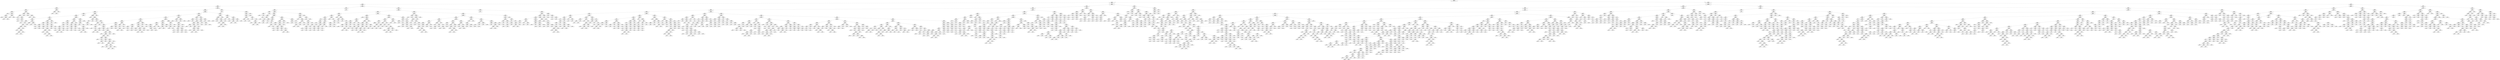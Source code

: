 digraph Tree {
node [shape=box] ;
0 [label="X[0] <= 2678.5\ngini = 0.857\nsamples = 15120\nvalue = [2160, 2160, 2160, 2160, 2160, 2160, 2160]"] ;
1 [label="X[0] <= 2369.5\ngini = 0.708\nsamples = 6607\nvalue = [11, 234, 2023, 2160, 209, 1970, 0]"] ;
0 -> 1 [labeldistance=2.5, labelangle=45, headlabel="True"] ;
2 [label="X[6] <= 195.5\ngini = 0.596\nsamples = 3706\nvalue = [0, 5, 940, 2034, 0, 727, 0]"] ;
1 -> 2 ;
3 [label="X[3] <= 15.0\ngini = 0.634\nsamples = 1264\nvalue = [0, 4, 554, 234, 0, 472, 0]"] ;
2 -> 3 ;
4 [label="X[0] <= 2283.0\ngini = 0.233\nsamples = 139\nvalue = [0, 0, 11, 121, 0, 7, 0]"] ;
3 -> 4 ;
5 [label="X[23] <= 0.5\ngini = 0.171\nsamples = 130\nvalue = [0, 0, 9, 118, 0, 3, 0]"] ;
4 -> 5 ;
6 [label="X[0] <= 1967.5\ngini = 0.075\nsamples = 104\nvalue = [0, 0, 2, 100, 0, 2, 0]"] ;
5 -> 6 ;
7 [label="gini = 0.0\nsamples = 1\nvalue = [0, 0, 0, 0, 0, 1, 0]"] ;
6 -> 7 ;
8 [label="X[7] <= 247.5\ngini = 0.057\nsamples = 103\nvalue = [0, 0, 2, 100, 0, 1, 0]"] ;
6 -> 8 ;
9 [label="X[0] <= 2264.5\ngini = 0.02\nsamples = 97\nvalue = [0, 0, 0, 96, 0, 1, 0]"] ;
8 -> 9 ;
10 [label="gini = 0.0\nsamples = 92\nvalue = [0, 0, 0, 92, 0, 0, 0]"] ;
9 -> 10 ;
11 [label="X[5] <= 1190.5\ngini = 0.32\nsamples = 5\nvalue = [0, 0, 0, 4, 0, 1, 0]"] ;
9 -> 11 ;
12 [label="gini = 0.0\nsamples = 4\nvalue = [0, 0, 0, 4, 0, 0, 0]"] ;
11 -> 12 ;
13 [label="gini = 0.0\nsamples = 1\nvalue = [0, 0, 0, 0, 0, 1, 0]"] ;
11 -> 13 ;
14 [label="X[5] <= 725.0\ngini = 0.444\nsamples = 6\nvalue = [0, 0, 2, 4, 0, 0, 0]"] ;
8 -> 14 ;
15 [label="gini = 0.0\nsamples = 2\nvalue = [0, 0, 2, 0, 0, 0, 0]"] ;
14 -> 15 ;
16 [label="gini = 0.0\nsamples = 4\nvalue = [0, 0, 0, 4, 0, 0, 0]"] ;
14 -> 16 ;
17 [label="X[1] <= 346.5\ngini = 0.447\nsamples = 26\nvalue = [0, 0, 7, 18, 0, 1, 0]"] ;
5 -> 17 ;
18 [label="X[8] <= 190.5\ngini = 0.335\nsamples = 20\nvalue = [0, 0, 3, 16, 0, 1, 0]"] ;
17 -> 18 ;
19 [label="X[9] <= 690.0\ngini = 0.204\nsamples = 18\nvalue = [0, 0, 1, 16, 0, 1, 0]"] ;
18 -> 19 ;
20 [label="gini = 0.0\nsamples = 14\nvalue = [0, 0, 0, 14, 0, 0, 0]"] ;
19 -> 20 ;
21 [label="X[1] <= 12.0\ngini = 0.625\nsamples = 4\nvalue = [0, 0, 1, 2, 0, 1, 0]"] ;
19 -> 21 ;
22 [label="gini = 0.0\nsamples = 2\nvalue = [0, 0, 0, 2, 0, 0, 0]"] ;
21 -> 22 ;
23 [label="X[6] <= 167.5\ngini = 0.5\nsamples = 2\nvalue = [0, 0, 1, 0, 0, 1, 0]"] ;
21 -> 23 ;
24 [label="gini = 0.0\nsamples = 1\nvalue = [0, 0, 1, 0, 0, 0, 0]"] ;
23 -> 24 ;
25 [label="gini = 0.0\nsamples = 1\nvalue = [0, 0, 0, 0, 0, 1, 0]"] ;
23 -> 25 ;
26 [label="gini = 0.0\nsamples = 2\nvalue = [0, 0, 2, 0, 0, 0, 0]"] ;
18 -> 26 ;
27 [label="X[1] <= 356.5\ngini = 0.444\nsamples = 6\nvalue = [0, 0, 4, 2, 0, 0, 0]"] ;
17 -> 27 ;
28 [label="gini = 0.0\nsamples = 3\nvalue = [0, 0, 3, 0, 0, 0, 0]"] ;
27 -> 28 ;
29 [label="X[2] <= 19.5\ngini = 0.444\nsamples = 3\nvalue = [0, 0, 1, 2, 0, 0, 0]"] ;
27 -> 29 ;
30 [label="gini = 0.0\nsamples = 1\nvalue = [0, 0, 1, 0, 0, 0, 0]"] ;
29 -> 30 ;
31 [label="gini = 0.0\nsamples = 2\nvalue = [0, 0, 0, 2, 0, 0, 0]"] ;
29 -> 31 ;
32 [label="X[5] <= 1323.0\ngini = 0.642\nsamples = 9\nvalue = [0, 0, 2, 3, 0, 4, 0]"] ;
4 -> 32 ;
33 [label="X[0] <= 2298.0\ngini = 0.48\nsamples = 5\nvalue = [0, 0, 2, 3, 0, 0, 0]"] ;
32 -> 33 ;
34 [label="gini = 0.0\nsamples = 2\nvalue = [0, 0, 2, 0, 0, 0, 0]"] ;
33 -> 34 ;
35 [label="gini = 0.0\nsamples = 3\nvalue = [0, 0, 0, 3, 0, 0, 0]"] ;
33 -> 35 ;
36 [label="gini = 0.0\nsamples = 4\nvalue = [0, 0, 0, 0, 0, 4, 0]"] ;
32 -> 36 ;
37 [label="X[30] <= 0.5\ngini = 0.586\nsamples = 1125\nvalue = [0, 4, 543, 113, 0, 465, 0]"] ;
3 -> 37 ;
38 [label="X[9] <= 590.0\ngini = 0.558\nsamples = 1063\nvalue = [0, 4, 530, 66, 0, 463, 0]"] ;
37 -> 38 ;
39 [label="X[5] <= 1201.5\ngini = 0.508\nsamples = 394\nvalue = [0, 3, 251, 28, 0, 112, 0]"] ;
38 -> 39 ;
40 [label="X[16] <= 0.5\ngini = 0.443\nsamples = 329\nvalue = [0, 3, 236, 28, 0, 62, 0]"] ;
39 -> 40 ;
41 [label="X[6] <= 173.5\ngini = 0.405\nsamples = 317\nvalue = [0, 3, 236, 16, 0, 62, 0]"] ;
40 -> 41 ;
42 [label="X[3] <= 87.5\ngini = 0.27\nsamples = 217\nvalue = [0, 0, 183, 5, 0, 29, 0]"] ;
41 -> 42 ;
43 [label="X[5] <= 238.0\ngini = 0.48\nsamples = 59\nvalue = [0, 0, 38, 2, 0, 19, 0]"] ;
42 -> 43 ;
44 [label="X[13] <= 0.5\ngini = 0.095\nsamples = 20\nvalue = [0, 0, 19, 0, 0, 1, 0]"] ;
43 -> 44 ;
45 [label="gini = 0.0\nsamples = 1\nvalue = [0, 0, 0, 0, 0, 1, 0]"] ;
44 -> 45 ;
46 [label="gini = 0.0\nsamples = 19\nvalue = [0, 0, 19, 0, 0, 0, 0]"] ;
44 -> 46 ;
47 [label="X[5] <= 764.0\ngini = 0.547\nsamples = 39\nvalue = [0, 0, 19, 2, 0, 18, 0]"] ;
43 -> 47 ;
48 [label="X[1] <= 355.5\ngini = 0.494\nsamples = 26\nvalue = [0, 0, 7, 2, 0, 17, 0]"] ;
47 -> 48 ;
49 [label="X[8] <= 221.0\ngini = 0.413\nsamples = 24\nvalue = [0, 0, 7, 0, 0, 17, 0]"] ;
48 -> 49 ;
50 [label="X[6] <= 165.5\ngini = 0.351\nsamples = 22\nvalue = [0, 0, 5, 0, 0, 17, 0]"] ;
49 -> 50 ;
51 [label="X[1] <= 3.5\ngini = 0.255\nsamples = 20\nvalue = [0, 0, 3, 0, 0, 17, 0]"] ;
50 -> 51 ;
52 [label="gini = 0.0\nsamples = 1\nvalue = [0, 0, 1, 0, 0, 0, 0]"] ;
51 -> 52 ;
53 [label="X[9] <= 454.5\ngini = 0.188\nsamples = 19\nvalue = [0, 0, 2, 0, 0, 17, 0]"] ;
51 -> 53 ;
54 [label="X[1] <= 326.0\ngini = 0.408\nsamples = 7\nvalue = [0, 0, 2, 0, 0, 5, 0]"] ;
53 -> 54 ;
55 [label="gini = 0.0\nsamples = 5\nvalue = [0, 0, 0, 0, 0, 5, 0]"] ;
54 -> 55 ;
56 [label="gini = 0.0\nsamples = 2\nvalue = [0, 0, 2, 0, 0, 0, 0]"] ;
54 -> 56 ;
57 [label="gini = 0.0\nsamples = 12\nvalue = [0, 0, 0, 0, 0, 12, 0]"] ;
53 -> 57 ;
58 [label="gini = 0.0\nsamples = 2\nvalue = [0, 0, 2, 0, 0, 0, 0]"] ;
50 -> 58 ;
59 [label="gini = 0.0\nsamples = 2\nvalue = [0, 0, 2, 0, 0, 0, 0]"] ;
49 -> 59 ;
60 [label="gini = 0.0\nsamples = 2\nvalue = [0, 0, 0, 2, 0, 0, 0]"] ;
48 -> 60 ;
61 [label="X[0] <= 2295.0\ngini = 0.142\nsamples = 13\nvalue = [0, 0, 12, 0, 0, 1, 0]"] ;
47 -> 61 ;
62 [label="gini = 0.0\nsamples = 12\nvalue = [0, 0, 12, 0, 0, 0, 0]"] ;
61 -> 62 ;
63 [label="gini = 0.0\nsamples = 1\nvalue = [0, 0, 0, 0, 0, 1, 0]"] ;
61 -> 63 ;
64 [label="X[7] <= 251.5\ngini = 0.153\nsamples = 158\nvalue = [0, 0, 145, 3, 0, 10, 0]"] ;
42 -> 64 ;
65 [label="X[5] <= 546.5\ngini = 0.133\nsamples = 155\nvalue = [0, 0, 144, 1, 0, 10, 0]"] ;
64 -> 65 ;
66 [label="X[3] <= 101.5\ngini = 0.022\nsamples = 91\nvalue = [0, 0, 90, 0, 0, 1, 0]"] ;
65 -> 66 ;
67 [label="X[5] <= 360.5\ngini = 0.165\nsamples = 11\nvalue = [0, 0, 10, 0, 0, 1, 0]"] ;
66 -> 67 ;
68 [label="gini = 0.0\nsamples = 8\nvalue = [0, 0, 8, 0, 0, 0, 0]"] ;
67 -> 68 ;
69 [label="X[7] <= 197.0\ngini = 0.444\nsamples = 3\nvalue = [0, 0, 2, 0, 0, 1, 0]"] ;
67 -> 69 ;
70 [label="gini = 0.0\nsamples = 1\nvalue = [0, 0, 0, 0, 0, 1, 0]"] ;
69 -> 70 ;
71 [label="gini = 0.0\nsamples = 2\nvalue = [0, 0, 2, 0, 0, 0, 0]"] ;
69 -> 71 ;
72 [label="gini = 0.0\nsamples = 80\nvalue = [0, 0, 80, 0, 0, 0, 0]"] ;
66 -> 72 ;
73 [label="X[9] <= 563.0\ngini = 0.268\nsamples = 64\nvalue = [0, 0, 54, 1, 0, 9, 0]"] ;
65 -> 73 ;
74 [label="X[7] <= 246.0\ngini = 0.191\nsamples = 57\nvalue = [0, 0, 51, 1, 0, 5, 0]"] ;
73 -> 74 ;
75 [label="X[5] <= 556.0\ngini = 0.163\nsamples = 56\nvalue = [0, 0, 51, 0, 0, 5, 0]"] ;
74 -> 75 ;
76 [label="gini = 0.0\nsamples = 1\nvalue = [0, 0, 0, 0, 0, 1, 0]"] ;
75 -> 76 ;
77 [label="X[5] <= 662.5\ngini = 0.135\nsamples = 55\nvalue = [0, 0, 51, 0, 0, 4, 0]"] ;
75 -> 77 ;
78 [label="X[9] <= 259.0\ngini = 0.32\nsamples = 20\nvalue = [0, 0, 16, 0, 0, 4, 0]"] ;
77 -> 78 ;
79 [label="gini = 0.0\nsamples = 2\nvalue = [0, 0, 0, 0, 0, 2, 0]"] ;
78 -> 79 ;
80 [label="X[1] <= 8.0\ngini = 0.198\nsamples = 18\nvalue = [0, 0, 16, 0, 0, 2, 0]"] ;
78 -> 80 ;
81 [label="gini = 0.0\nsamples = 1\nvalue = [0, 0, 0, 0, 0, 1, 0]"] ;
80 -> 81 ;
82 [label="X[5] <= 658.5\ngini = 0.111\nsamples = 17\nvalue = [0, 0, 16, 0, 0, 1, 0]"] ;
80 -> 82 ;
83 [label="gini = 0.0\nsamples = 16\nvalue = [0, 0, 16, 0, 0, 0, 0]"] ;
82 -> 83 ;
84 [label="gini = 0.0\nsamples = 1\nvalue = [0, 0, 0, 0, 0, 1, 0]"] ;
82 -> 84 ;
85 [label="gini = 0.0\nsamples = 35\nvalue = [0, 0, 35, 0, 0, 0, 0]"] ;
77 -> 85 ;
86 [label="gini = 0.0\nsamples = 1\nvalue = [0, 0, 0, 1, 0, 0, 0]"] ;
74 -> 86 ;
87 [label="X[4] <= 59.0\ngini = 0.49\nsamples = 7\nvalue = [0, 0, 3, 0, 0, 4, 0]"] ;
73 -> 87 ;
88 [label="X[1] <= 345.0\ngini = 0.375\nsamples = 4\nvalue = [0, 0, 3, 0, 0, 1, 0]"] ;
87 -> 88 ;
89 [label="gini = 0.0\nsamples = 3\nvalue = [0, 0, 3, 0, 0, 0, 0]"] ;
88 -> 89 ;
90 [label="gini = 0.0\nsamples = 1\nvalue = [0, 0, 0, 0, 0, 1, 0]"] ;
88 -> 90 ;
91 [label="gini = 0.0\nsamples = 3\nvalue = [0, 0, 0, 0, 0, 3, 0]"] ;
87 -> 91 ;
92 [label="X[14] <= 0.5\ngini = 0.444\nsamples = 3\nvalue = [0, 0, 1, 2, 0, 0, 0]"] ;
64 -> 92 ;
93 [label="gini = 0.0\nsamples = 2\nvalue = [0, 0, 0, 2, 0, 0, 0]"] ;
92 -> 93 ;
94 [label="gini = 0.0\nsamples = 1\nvalue = [0, 0, 1, 0, 0, 0, 0]"] ;
92 -> 94 ;
95 [label="X[3] <= 237.0\ngini = 0.597\nsamples = 100\nvalue = [0, 3, 53, 11, 0, 33, 0]"] ;
41 -> 95 ;
96 [label="X[8] <= 133.0\ngini = 0.621\nsamples = 63\nvalue = [0, 3, 22, 7, 0, 31, 0]"] ;
95 -> 96 ;
97 [label="X[5] <= 193.5\ngini = 0.311\nsamples = 26\nvalue = [0, 0, 5, 0, 0, 21, 0]"] ;
96 -> 97 ;
98 [label="gini = 0.0\nsamples = 1\nvalue = [0, 0, 1, 0, 0, 0, 0]"] ;
97 -> 98 ;
99 [label="X[4] <= 126.0\ngini = 0.269\nsamples = 25\nvalue = [0, 0, 4, 0, 0, 21, 0]"] ;
97 -> 99 ;
100 [label="X[5] <= 801.5\ngini = 0.219\nsamples = 24\nvalue = [0, 0, 3, 0, 0, 21, 0]"] ;
99 -> 100 ;
101 [label="X[2] <= 37.5\ngini = 0.159\nsamples = 23\nvalue = [0, 0, 2, 0, 0, 21, 0]"] ;
100 -> 101 ;
102 [label="X[5] <= 567.0\ngini = 0.091\nsamples = 21\nvalue = [0, 0, 1, 0, 0, 20, 0]"] ;
101 -> 102 ;
103 [label="gini = 0.0\nsamples = 16\nvalue = [0, 0, 0, 0, 0, 16, 0]"] ;
102 -> 103 ;
104 [label="X[4] <= 87.0\ngini = 0.32\nsamples = 5\nvalue = [0, 0, 1, 0, 0, 4, 0]"] ;
102 -> 104 ;
105 [label="gini = 0.0\nsamples = 4\nvalue = [0, 0, 0, 0, 0, 4, 0]"] ;
104 -> 105 ;
106 [label="gini = 0.0\nsamples = 1\nvalue = [0, 0, 1, 0, 0, 0, 0]"] ;
104 -> 106 ;
107 [label="X[4] <= 111.5\ngini = 0.5\nsamples = 2\nvalue = [0, 0, 1, 0, 0, 1, 0]"] ;
101 -> 107 ;
108 [label="gini = 0.0\nsamples = 1\nvalue = [0, 0, 0, 0, 0, 1, 0]"] ;
107 -> 108 ;
109 [label="gini = 0.0\nsamples = 1\nvalue = [0, 0, 1, 0, 0, 0, 0]"] ;
107 -> 109 ;
110 [label="gini = 0.0\nsamples = 1\nvalue = [0, 0, 1, 0, 0, 0, 0]"] ;
100 -> 110 ;
111 [label="gini = 0.0\nsamples = 1\nvalue = [0, 0, 1, 0, 0, 0, 0]"] ;
99 -> 111 ;
112 [label="X[18] <= 0.5\ngini = 0.673\nsamples = 37\nvalue = [0, 3, 17, 7, 0, 10, 0]"] ;
96 -> 112 ;
113 [label="X[5] <= 338.5\ngini = 0.648\nsamples = 33\nvalue = [0, 3, 17, 7, 0, 6, 0]"] ;
112 -> 113 ;
114 [label="X[3] <= 66.0\ngini = 0.612\nsamples = 7\nvalue = [0, 3, 1, 0, 0, 3, 0]"] ;
113 -> 114 ;
115 [label="gini = 0.0\nsamples = 2\nvalue = [0, 0, 0, 0, 0, 2, 0]"] ;
114 -> 115 ;
116 [label="X[8] <= 162.0\ngini = 0.56\nsamples = 5\nvalue = [0, 3, 1, 0, 0, 1, 0]"] ;
114 -> 116 ;
117 [label="gini = 0.0\nsamples = 3\nvalue = [0, 3, 0, 0, 0, 0, 0]"] ;
116 -> 117 ;
118 [label="X[3] <= 157.5\ngini = 0.5\nsamples = 2\nvalue = [0, 0, 1, 0, 0, 1, 0]"] ;
116 -> 118 ;
119 [label="gini = 0.0\nsamples = 1\nvalue = [0, 0, 0, 0, 0, 1, 0]"] ;
118 -> 119 ;
120 [label="gini = 0.0\nsamples = 1\nvalue = [0, 0, 1, 0, 0, 0, 0]"] ;
118 -> 120 ;
121 [label="X[2] <= 15.5\ngini = 0.536\nsamples = 26\nvalue = [0, 0, 16, 7, 0, 3, 0]"] ;
113 -> 121 ;
122 [label="X[5] <= 810.5\ngini = 0.444\nsamples = 9\nvalue = [0, 0, 3, 6, 0, 0, 0]"] ;
121 -> 122 ;
123 [label="gini = 0.0\nsamples = 3\nvalue = [0, 0, 3, 0, 0, 0, 0]"] ;
122 -> 123 ;
124 [label="gini = 0.0\nsamples = 6\nvalue = [0, 0, 0, 6, 0, 0, 0]"] ;
122 -> 124 ;
125 [label="X[0] <= 2203.0\ngini = 0.381\nsamples = 17\nvalue = [0, 0, 13, 1, 0, 3, 0]"] ;
121 -> 125 ;
126 [label="X[9] <= 403.5\ngini = 0.611\nsamples = 6\nvalue = [0, 0, 2, 1, 0, 3, 0]"] ;
125 -> 126 ;
127 [label="gini = 0.0\nsamples = 3\nvalue = [0, 0, 0, 0, 0, 3, 0]"] ;
126 -> 127 ;
128 [label="X[4] <= 27.0\ngini = 0.444\nsamples = 3\nvalue = [0, 0, 2, 1, 0, 0, 0]"] ;
126 -> 128 ;
129 [label="gini = 0.0\nsamples = 1\nvalue = [0, 0, 0, 1, 0, 0, 0]"] ;
128 -> 129 ;
130 [label="gini = 0.0\nsamples = 2\nvalue = [0, 0, 2, 0, 0, 0, 0]"] ;
128 -> 130 ;
131 [label="gini = 0.0\nsamples = 11\nvalue = [0, 0, 11, 0, 0, 0, 0]"] ;
125 -> 131 ;
132 [label="gini = 0.0\nsamples = 4\nvalue = [0, 0, 0, 0, 0, 4, 0]"] ;
112 -> 132 ;
133 [label="X[7] <= 250.5\ngini = 0.283\nsamples = 37\nvalue = [0, 0, 31, 4, 0, 2, 0]"] ;
95 -> 133 ;
134 [label="X[9] <= 157.5\ngini = 0.164\nsamples = 34\nvalue = [0, 0, 31, 1, 0, 2, 0]"] ;
133 -> 134 ;
135 [label="X[6] <= 187.5\ngini = 0.444\nsamples = 3\nvalue = [0, 0, 1, 0, 0, 2, 0]"] ;
134 -> 135 ;
136 [label="gini = 0.0\nsamples = 2\nvalue = [0, 0, 0, 0, 0, 2, 0]"] ;
135 -> 136 ;
137 [label="gini = 0.0\nsamples = 1\nvalue = [0, 0, 1, 0, 0, 0, 0]"] ;
135 -> 137 ;
138 [label="X[8] <= 208.5\ngini = 0.062\nsamples = 31\nvalue = [0, 0, 30, 1, 0, 0, 0]"] ;
134 -> 138 ;
139 [label="gini = 0.0\nsamples = 30\nvalue = [0, 0, 30, 0, 0, 0, 0]"] ;
138 -> 139 ;
140 [label="gini = 0.0\nsamples = 1\nvalue = [0, 0, 0, 1, 0, 0, 0]"] ;
138 -> 140 ;
141 [label="gini = 0.0\nsamples = 3\nvalue = [0, 0, 0, 3, 0, 0, 0]"] ;
133 -> 141 ;
142 [label="gini = 0.0\nsamples = 12\nvalue = [0, 0, 0, 12, 0, 0, 0]"] ;
40 -> 142 ;
143 [label="X[3] <= 186.0\ngini = 0.355\nsamples = 65\nvalue = [0, 0, 15, 0, 0, 50, 0]"] ;
39 -> 143 ;
144 [label="X[0] <= 2186.5\ngini = 0.238\nsamples = 58\nvalue = [0, 0, 8, 0, 0, 50, 0]"] ;
143 -> 144 ;
145 [label="gini = 0.0\nsamples = 3\nvalue = [0, 0, 3, 0, 0, 0, 0]"] ;
144 -> 145 ;
146 [label="X[1] <= 109.5\ngini = 0.165\nsamples = 55\nvalue = [0, 0, 5, 0, 0, 50, 0]"] ;
144 -> 146 ;
147 [label="X[2] <= 26.5\ngini = 0.444\nsamples = 3\nvalue = [0, 0, 2, 0, 0, 1, 0]"] ;
146 -> 147 ;
148 [label="gini = 0.0\nsamples = 2\nvalue = [0, 0, 2, 0, 0, 0, 0]"] ;
147 -> 148 ;
149 [label="gini = 0.0\nsamples = 1\nvalue = [0, 0, 0, 0, 0, 1, 0]"] ;
147 -> 149 ;
150 [label="X[3] <= 114.0\ngini = 0.109\nsamples = 52\nvalue = [0, 0, 3, 0, 0, 49, 0]"] ;
146 -> 150 ;
151 [label="gini = 0.0\nsamples = 37\nvalue = [0, 0, 0, 0, 0, 37, 0]"] ;
150 -> 151 ;
152 [label="X[6] <= 168.5\ngini = 0.32\nsamples = 15\nvalue = [0, 0, 3, 0, 0, 12, 0]"] ;
150 -> 152 ;
153 [label="X[2] <= 24.5\ngini = 0.48\nsamples = 5\nvalue = [0, 0, 3, 0, 0, 2, 0]"] ;
152 -> 153 ;
154 [label="gini = 0.0\nsamples = 3\nvalue = [0, 0, 3, 0, 0, 0, 0]"] ;
153 -> 154 ;
155 [label="gini = 0.0\nsamples = 2\nvalue = [0, 0, 0, 0, 0, 2, 0]"] ;
153 -> 155 ;
156 [label="gini = 0.0\nsamples = 10\nvalue = [0, 0, 0, 0, 0, 10, 0]"] ;
152 -> 156 ;
157 [label="gini = 0.0\nsamples = 7\nvalue = [0, 0, 7, 0, 0, 0, 0]"] ;
143 -> 157 ;
158 [label="X[9] <= 1089.5\ngini = 0.548\nsamples = 669\nvalue = [0, 1, 279, 38, 0, 351, 0]"] ;
38 -> 158 ;
159 [label="X[8] <= 218.5\ngini = 0.524\nsamples = 537\nvalue = [0, 1, 184, 32, 0, 320, 0]"] ;
158 -> 159 ;
160 [label="X[3] <= 406.0\ngini = 0.487\nsamples = 448\nvalue = [0, 1, 131, 24, 0, 292, 0]"] ;
159 -> 160 ;
161 [label="X[5] <= 1167.5\ngini = 0.455\nsamples = 427\nvalue = [0, 1, 120, 15, 0, 291, 0]"] ;
160 -> 161 ;
162 [label="X[9] <= 802.5\ngini = 0.38\nsamples = 303\nvalue = [0, 1, 67, 6, 0, 229, 0]"] ;
161 -> 162 ;
163 [label="X[7] <= 236.0\ngini = 0.499\nsamples = 152\nvalue = [0, 1, 52, 5, 0, 94, 0]"] ;
162 -> 163 ;
164 [label="X[3] <= 255.5\ngini = 0.447\nsamples = 139\nvalue = [0, 1, 45, 0, 0, 93, 0]"] ;
163 -> 164 ;
165 [label="X[1] <= 5.5\ngini = 0.386\nsamples = 113\nvalue = [0, 1, 28, 0, 0, 84, 0]"] ;
164 -> 165 ;
166 [label="X[5] <= 309.5\ngini = 0.32\nsamples = 5\nvalue = [0, 0, 4, 0, 0, 1, 0]"] ;
165 -> 166 ;
167 [label="gini = 0.0\nsamples = 1\nvalue = [0, 0, 0, 0, 0, 1, 0]"] ;
166 -> 167 ;
168 [label="gini = 0.0\nsamples = 4\nvalue = [0, 0, 4, 0, 0, 0, 0]"] ;
166 -> 168 ;
169 [label="X[5] <= 172.5\ngini = 0.36\nsamples = 108\nvalue = [0, 1, 24, 0, 0, 83, 0]"] ;
165 -> 169 ;
170 [label="X[5] <= 122.0\ngini = 0.562\nsamples = 11\nvalue = [0, 1, 6, 0, 0, 4, 0]"] ;
169 -> 170 ;
171 [label="X[4] <= 14.5\ngini = 0.32\nsamples = 5\nvalue = [0, 1, 0, 0, 0, 4, 0]"] ;
170 -> 171 ;
172 [label="gini = 0.0\nsamples = 1\nvalue = [0, 1, 0, 0, 0, 0, 0]"] ;
171 -> 172 ;
173 [label="gini = 0.0\nsamples = 4\nvalue = [0, 0, 0, 0, 0, 4, 0]"] ;
171 -> 173 ;
174 [label="gini = 0.0\nsamples = 6\nvalue = [0, 0, 6, 0, 0, 0, 0]"] ;
170 -> 174 ;
175 [label="X[1] <= 24.0\ngini = 0.302\nsamples = 97\nvalue = [0, 0, 18, 0, 0, 79, 0]"] ;
169 -> 175 ;
176 [label="gini = 0.0\nsamples = 21\nvalue = [0, 0, 0, 0, 0, 21, 0]"] ;
175 -> 176 ;
177 [label="X[19] <= 0.5\ngini = 0.361\nsamples = 76\nvalue = [0, 0, 18, 0, 0, 58, 0]"] ;
175 -> 177 ;
178 [label="X[0] <= 2071.0\ngini = 0.33\nsamples = 72\nvalue = [0, 0, 15, 0, 0, 57, 0]"] ;
177 -> 178 ;
179 [label="gini = 0.0\nsamples = 14\nvalue = [0, 0, 0, 0, 0, 14, 0]"] ;
178 -> 179 ;
180 [label="X[1] <= 357.5\ngini = 0.383\nsamples = 58\nvalue = [0, 0, 15, 0, 0, 43, 0]"] ;
178 -> 180 ;
181 [label="X[5] <= 418.0\ngini = 0.357\nsamples = 56\nvalue = [0, 0, 13, 0, 0, 43, 0]"] ;
180 -> 181 ;
182 [label="X[0] <= 2116.0\ngini = 0.444\nsamples = 6\nvalue = [0, 0, 4, 0, 0, 2, 0]"] ;
181 -> 182 ;
183 [label="gini = 0.0\nsamples = 4\nvalue = [0, 0, 4, 0, 0, 0, 0]"] ;
182 -> 183 ;
184 [label="gini = 0.0\nsamples = 2\nvalue = [0, 0, 0, 0, 0, 2, 0]"] ;
182 -> 184 ;
185 [label="X[2] <= 17.5\ngini = 0.295\nsamples = 50\nvalue = [0, 0, 9, 0, 0, 41, 0]"] ;
181 -> 185 ;
186 [label="X[7] <= 224.0\ngini = 0.494\nsamples = 9\nvalue = [0, 0, 4, 0, 0, 5, 0]"] ;
185 -> 186 ;
187 [label="X[5] <= 1046.0\ngini = 0.32\nsamples = 5\nvalue = [0, 0, 4, 0, 0, 1, 0]"] ;
186 -> 187 ;
188 [label="gini = 0.0\nsamples = 4\nvalue = [0, 0, 4, 0, 0, 0, 0]"] ;
187 -> 188 ;
189 [label="gini = 0.0\nsamples = 1\nvalue = [0, 0, 0, 0, 0, 1, 0]"] ;
187 -> 189 ;
190 [label="gini = 0.0\nsamples = 4\nvalue = [0, 0, 0, 0, 0, 4, 0]"] ;
186 -> 190 ;
191 [label="X[0] <= 2264.5\ngini = 0.214\nsamples = 41\nvalue = [0, 0, 5, 0, 0, 36, 0]"] ;
185 -> 191 ;
192 [label="X[0] <= 2219.0\ngini = 0.33\nsamples = 24\nvalue = [0, 0, 5, 0, 0, 19, 0]"] ;
191 -> 192 ;
193 [label="X[3] <= 72.5\ngini = 0.236\nsamples = 22\nvalue = [0, 0, 3, 0, 0, 19, 0]"] ;
192 -> 193 ;
194 [label="X[4] <= 15.0\ngini = 0.444\nsamples = 3\nvalue = [0, 0, 2, 0, 0, 1, 0]"] ;
193 -> 194 ;
195 [label="gini = 0.0\nsamples = 1\nvalue = [0, 0, 0, 0, 0, 1, 0]"] ;
194 -> 195 ;
196 [label="gini = 0.0\nsamples = 2\nvalue = [0, 0, 2, 0, 0, 0, 0]"] ;
194 -> 196 ;
197 [label="X[9] <= 619.0\ngini = 0.1\nsamples = 19\nvalue = [0, 0, 1, 0, 0, 18, 0]"] ;
193 -> 197 ;
198 [label="X[8] <= 118.5\ngini = 0.5\nsamples = 2\nvalue = [0, 0, 1, 0, 0, 1, 0]"] ;
197 -> 198 ;
199 [label="gini = 0.0\nsamples = 1\nvalue = [0, 0, 0, 0, 0, 1, 0]"] ;
198 -> 199 ;
200 [label="gini = 0.0\nsamples = 1\nvalue = [0, 0, 1, 0, 0, 0, 0]"] ;
198 -> 200 ;
201 [label="gini = 0.0\nsamples = 17\nvalue = [0, 0, 0, 0, 0, 17, 0]"] ;
197 -> 201 ;
202 [label="gini = 0.0\nsamples = 2\nvalue = [0, 0, 2, 0, 0, 0, 0]"] ;
192 -> 202 ;
203 [label="gini = 0.0\nsamples = 17\nvalue = [0, 0, 0, 0, 0, 17, 0]"] ;
191 -> 203 ;
204 [label="gini = 0.0\nsamples = 2\nvalue = [0, 0, 2, 0, 0, 0, 0]"] ;
180 -> 204 ;
205 [label="X[1] <= 337.0\ngini = 0.375\nsamples = 4\nvalue = [0, 0, 3, 0, 0, 1, 0]"] ;
177 -> 205 ;
206 [label="gini = 0.0\nsamples = 3\nvalue = [0, 0, 3, 0, 0, 0, 0]"] ;
205 -> 206 ;
207 [label="gini = 0.0\nsamples = 1\nvalue = [0, 0, 0, 0, 0, 1, 0]"] ;
205 -> 207 ;
208 [label="X[6] <= 182.0\ngini = 0.453\nsamples = 26\nvalue = [0, 0, 17, 0, 0, 9, 0]"] ;
164 -> 208 ;
209 [label="X[4] <= -58.0\ngini = 0.124\nsamples = 15\nvalue = [0, 0, 14, 0, 0, 1, 0]"] ;
208 -> 209 ;
210 [label="gini = 0.0\nsamples = 1\nvalue = [0, 0, 0, 0, 0, 1, 0]"] ;
209 -> 210 ;
211 [label="gini = 0.0\nsamples = 14\nvalue = [0, 0, 14, 0, 0, 0, 0]"] ;
209 -> 211 ;
212 [label="X[2] <= 14.5\ngini = 0.397\nsamples = 11\nvalue = [0, 0, 3, 0, 0, 8, 0]"] ;
208 -> 212 ;
213 [label="gini = 0.0\nsamples = 5\nvalue = [0, 0, 0, 0, 0, 5, 0]"] ;
212 -> 213 ;
214 [label="X[3] <= 290.0\ngini = 0.5\nsamples = 6\nvalue = [0, 0, 3, 0, 0, 3, 0]"] ;
212 -> 214 ;
215 [label="gini = 0.0\nsamples = 3\nvalue = [0, 0, 0, 0, 0, 3, 0]"] ;
214 -> 215 ;
216 [label="gini = 0.0\nsamples = 3\nvalue = [0, 0, 3, 0, 0, 0, 0]"] ;
214 -> 216 ;
217 [label="X[5] <= 520.0\ngini = 0.556\nsamples = 13\nvalue = [0, 0, 7, 5, 0, 1, 0]"] ;
163 -> 217 ;
218 [label="X[9] <= 773.5\ngini = 0.219\nsamples = 8\nvalue = [0, 0, 7, 0, 0, 1, 0]"] ;
217 -> 218 ;
219 [label="gini = 0.0\nsamples = 7\nvalue = [0, 0, 7, 0, 0, 0, 0]"] ;
218 -> 219 ;
220 [label="gini = 0.0\nsamples = 1\nvalue = [0, 0, 0, 0, 0, 1, 0]"] ;
218 -> 220 ;
221 [label="gini = 0.0\nsamples = 5\nvalue = [0, 0, 0, 5, 0, 0, 0]"] ;
217 -> 221 ;
222 [label="X[19] <= 0.5\ngini = 0.191\nsamples = 151\nvalue = [0, 0, 15, 1, 0, 135, 0]"] ;
162 -> 222 ;
223 [label="X[5] <= 406.0\ngini = 0.162\nsamples = 147\nvalue = [0, 0, 12, 1, 0, 134, 0]"] ;
222 -> 223 ;
224 [label="X[0] <= 2115.5\ngini = 0.447\nsamples = 32\nvalue = [0, 0, 9, 1, 0, 22, 0]"] ;
223 -> 224 ;
225 [label="X[2] <= 18.5\ngini = 0.087\nsamples = 22\nvalue = [0, 0, 1, 0, 0, 21, 0]"] ;
224 -> 225 ;
226 [label="gini = 0.0\nsamples = 1\nvalue = [0, 0, 1, 0, 0, 0, 0]"] ;
225 -> 226 ;
227 [label="gini = 0.0\nsamples = 21\nvalue = [0, 0, 0, 0, 0, 21, 0]"] ;
225 -> 227 ;
228 [label="X[8] <= 143.5\ngini = 0.34\nsamples = 10\nvalue = [0, 0, 8, 1, 0, 1, 0]"] ;
224 -> 228 ;
229 [label="gini = 0.0\nsamples = 1\nvalue = [0, 0, 0, 0, 0, 1, 0]"] ;
228 -> 229 ;
230 [label="X[4] <= 1.5\ngini = 0.198\nsamples = 9\nvalue = [0, 0, 8, 1, 0, 0, 0]"] ;
228 -> 230 ;
231 [label="gini = 0.0\nsamples = 1\nvalue = [0, 0, 0, 1, 0, 0, 0]"] ;
230 -> 231 ;
232 [label="gini = 0.0\nsamples = 8\nvalue = [0, 0, 8, 0, 0, 0, 0]"] ;
230 -> 232 ;
233 [label="X[1] <= 358.5\ngini = 0.051\nsamples = 115\nvalue = [0, 0, 3, 0, 0, 112, 0]"] ;
223 -> 233 ;
234 [label="X[5] <= 1152.0\ngini = 0.034\nsamples = 114\nvalue = [0, 0, 2, 0, 0, 112, 0]"] ;
233 -> 234 ;
235 [label="X[1] <= 353.5\ngini = 0.018\nsamples = 112\nvalue = [0, 0, 1, 0, 0, 111, 0]"] ;
234 -> 235 ;
236 [label="gini = 0.0\nsamples = 109\nvalue = [0, 0, 0, 0, 0, 109, 0]"] ;
235 -> 236 ;
237 [label="X[4] <= 136.0\ngini = 0.444\nsamples = 3\nvalue = [0, 0, 1, 0, 0, 2, 0]"] ;
235 -> 237 ;
238 [label="gini = 0.0\nsamples = 2\nvalue = [0, 0, 0, 0, 0, 2, 0]"] ;
237 -> 238 ;
239 [label="gini = 0.0\nsamples = 1\nvalue = [0, 0, 1, 0, 0, 0, 0]"] ;
237 -> 239 ;
240 [label="X[3] <= 75.0\ngini = 0.5\nsamples = 2\nvalue = [0, 0, 1, 0, 0, 1, 0]"] ;
234 -> 240 ;
241 [label="gini = 0.0\nsamples = 1\nvalue = [0, 0, 0, 0, 0, 1, 0]"] ;
240 -> 241 ;
242 [label="gini = 0.0\nsamples = 1\nvalue = [0, 0, 1, 0, 0, 0, 0]"] ;
240 -> 242 ;
243 [label="gini = 0.0\nsamples = 1\nvalue = [0, 0, 1, 0, 0, 0, 0]"] ;
233 -> 243 ;
244 [label="X[0] <= 2335.5\ngini = 0.375\nsamples = 4\nvalue = [0, 0, 3, 0, 0, 1, 0]"] ;
222 -> 244 ;
245 [label="gini = 0.0\nsamples = 3\nvalue = [0, 0, 3, 0, 0, 0, 0]"] ;
244 -> 245 ;
246 [label="gini = 0.0\nsamples = 1\nvalue = [0, 0, 0, 0, 0, 1, 0]"] ;
244 -> 246 ;
247 [label="X[2] <= 24.5\ngini = 0.562\nsamples = 124\nvalue = [0, 0, 53, 9, 0, 62, 0]"] ;
161 -> 247 ;
248 [label="X[9] <= 875.0\ngini = 0.449\nsamples = 75\nvalue = [0, 0, 16, 6, 0, 53, 0]"] ;
247 -> 248 ;
249 [label="X[3] <= 300.5\ngini = 0.271\nsamples = 52\nvalue = [0, 0, 3, 5, 0, 44, 0]"] ;
248 -> 249 ;
250 [label="X[5] <= 1185.0\ngini = 0.084\nsamples = 46\nvalue = [0, 0, 1, 1, 0, 44, 0]"] ;
249 -> 250 ;
251 [label="gini = 0.0\nsamples = 1\nvalue = [0, 0, 1, 0, 0, 0, 0]"] ;
250 -> 251 ;
252 [label="X[5] <= 1205.0\ngini = 0.043\nsamples = 45\nvalue = [0, 0, 0, 1, 0, 44, 0]"] ;
250 -> 252 ;
253 [label="X[0] <= 2230.5\ngini = 0.5\nsamples = 2\nvalue = [0, 0, 0, 1, 0, 1, 0]"] ;
252 -> 253 ;
254 [label="gini = 0.0\nsamples = 1\nvalue = [0, 0, 0, 1, 0, 0, 0]"] ;
253 -> 254 ;
255 [label="gini = 0.0\nsamples = 1\nvalue = [0, 0, 0, 0, 0, 1, 0]"] ;
253 -> 255 ;
256 [label="gini = 0.0\nsamples = 43\nvalue = [0, 0, 0, 0, 0, 43, 0]"] ;
252 -> 256 ;
257 [label="X[7] <= 226.0\ngini = 0.444\nsamples = 6\nvalue = [0, 0, 2, 4, 0, 0, 0]"] ;
249 -> 257 ;
258 [label="gini = 0.0\nsamples = 2\nvalue = [0, 0, 2, 0, 0, 0, 0]"] ;
257 -> 258 ;
259 [label="gini = 0.0\nsamples = 4\nvalue = [0, 0, 0, 4, 0, 0, 0]"] ;
257 -> 259 ;
260 [label="X[8] <= 188.0\ngini = 0.526\nsamples = 23\nvalue = [0, 0, 13, 1, 0, 9, 0]"] ;
248 -> 260 ;
261 [label="X[5] <= 1310.5\ngini = 0.165\nsamples = 11\nvalue = [0, 0, 10, 1, 0, 0, 0]"] ;
260 -> 261 ;
262 [label="X[0] <= 2198.0\ngini = 0.5\nsamples = 2\nvalue = [0, 0, 1, 1, 0, 0, 0]"] ;
261 -> 262 ;
263 [label="gini = 0.0\nsamples = 1\nvalue = [0, 0, 0, 1, 0, 0, 0]"] ;
262 -> 263 ;
264 [label="gini = 0.0\nsamples = 1\nvalue = [0, 0, 1, 0, 0, 0, 0]"] ;
262 -> 264 ;
265 [label="gini = 0.0\nsamples = 9\nvalue = [0, 0, 9, 0, 0, 0, 0]"] ;
261 -> 265 ;
266 [label="X[4] <= 137.5\ngini = 0.375\nsamples = 12\nvalue = [0, 0, 3, 0, 0, 9, 0]"] ;
260 -> 266 ;
267 [label="X[8] <= 217.5\ngini = 0.18\nsamples = 10\nvalue = [0, 0, 1, 0, 0, 9, 0]"] ;
266 -> 267 ;
268 [label="gini = 0.0\nsamples = 9\nvalue = [0, 0, 0, 0, 0, 9, 0]"] ;
267 -> 268 ;
269 [label="gini = 0.0\nsamples = 1\nvalue = [0, 0, 1, 0, 0, 0, 0]"] ;
267 -> 269 ;
270 [label="gini = 0.0\nsamples = 2\nvalue = [0, 0, 2, 0, 0, 0, 0]"] ;
266 -> 270 ;
271 [label="X[23] <= 0.5\ngini = 0.392\nsamples = 49\nvalue = [0, 0, 37, 3, 0, 9, 0]"] ;
247 -> 271 ;
272 [label="X[1] <= 219.5\ngini = 0.375\nsamples = 4\nvalue = [0, 0, 0, 1, 0, 3, 0]"] ;
271 -> 272 ;
273 [label="gini = 0.0\nsamples = 1\nvalue = [0, 0, 0, 1, 0, 0, 0]"] ;
272 -> 273 ;
274 [label="gini = 0.0\nsamples = 3\nvalue = [0, 0, 0, 0, 0, 3, 0]"] ;
272 -> 274 ;
275 [label="X[5] <= 1632.0\ngini = 0.304\nsamples = 45\nvalue = [0, 0, 37, 2, 0, 6, 0]"] ;
271 -> 275 ;
276 [label="X[9] <= 854.0\ngini = 0.24\nsamples = 43\nvalue = [0, 0, 37, 0, 0, 6, 0]"] ;
275 -> 276 ;
277 [label="X[8] <= 196.5\ngini = 0.397\nsamples = 22\nvalue = [0, 0, 16, 0, 0, 6, 0]"] ;
276 -> 277 ;
278 [label="X[1] <= 346.5\ngini = 0.133\nsamples = 14\nvalue = [0, 0, 13, 0, 0, 1, 0]"] ;
277 -> 278 ;
279 [label="gini = 0.0\nsamples = 12\nvalue = [0, 0, 12, 0, 0, 0, 0]"] ;
278 -> 279 ;
280 [label="X[8] <= 150.0\ngini = 0.5\nsamples = 2\nvalue = [0, 0, 1, 0, 0, 1, 0]"] ;
278 -> 280 ;
281 [label="gini = 0.0\nsamples = 1\nvalue = [0, 0, 1, 0, 0, 0, 0]"] ;
280 -> 281 ;
282 [label="gini = 0.0\nsamples = 1\nvalue = [0, 0, 0, 0, 0, 1, 0]"] ;
280 -> 282 ;
283 [label="X[9] <= 680.5\ngini = 0.469\nsamples = 8\nvalue = [0, 0, 3, 0, 0, 5, 0]"] ;
277 -> 283 ;
284 [label="X[7] <= 193.0\ngini = 0.375\nsamples = 4\nvalue = [0, 0, 3, 0, 0, 1, 0]"] ;
283 -> 284 ;
285 [label="gini = 0.0\nsamples = 1\nvalue = [0, 0, 0, 0, 0, 1, 0]"] ;
284 -> 285 ;
286 [label="gini = 0.0\nsamples = 3\nvalue = [0, 0, 3, 0, 0, 0, 0]"] ;
284 -> 286 ;
287 [label="gini = 0.0\nsamples = 4\nvalue = [0, 0, 0, 0, 0, 4, 0]"] ;
283 -> 287 ;
288 [label="gini = 0.0\nsamples = 21\nvalue = [0, 0, 21, 0, 0, 0, 0]"] ;
276 -> 288 ;
289 [label="gini = 0.0\nsamples = 2\nvalue = [0, 0, 0, 2, 0, 0, 0]"] ;
275 -> 289 ;
290 [label="X[7] <= 248.0\ngini = 0.54\nsamples = 21\nvalue = [0, 0, 11, 9, 0, 1, 0]"] ;
160 -> 290 ;
291 [label="X[9] <= 1019.5\ngini = 0.18\nsamples = 10\nvalue = [0, 0, 9, 0, 0, 1, 0]"] ;
290 -> 291 ;
292 [label="gini = 0.0\nsamples = 9\nvalue = [0, 0, 9, 0, 0, 0, 0]"] ;
291 -> 292 ;
293 [label="gini = 0.0\nsamples = 1\nvalue = [0, 0, 0, 0, 0, 1, 0]"] ;
291 -> 293 ;
294 [label="X[5] <= 934.5\ngini = 0.298\nsamples = 11\nvalue = [0, 0, 2, 9, 0, 0, 0]"] ;
290 -> 294 ;
295 [label="gini = 0.0\nsamples = 2\nvalue = [0, 0, 2, 0, 0, 0, 0]"] ;
294 -> 295 ;
296 [label="gini = 0.0\nsamples = 9\nvalue = [0, 0, 0, 9, 0, 0, 0]"] ;
294 -> 296 ;
297 [label="X[9] <= 701.0\ngini = 0.538\nsamples = 89\nvalue = [0, 0, 53, 8, 0, 28, 0]"] ;
159 -> 297 ;
298 [label="X[5] <= 1452.0\ngini = 0.174\nsamples = 32\nvalue = [0, 0, 29, 1, 0, 2, 0]"] ;
297 -> 298 ;
299 [label="X[27] <= 0.5\ngini = 0.064\nsamples = 30\nvalue = [0, 0, 29, 1, 0, 0, 0]"] ;
298 -> 299 ;
300 [label="gini = 0.0\nsamples = 29\nvalue = [0, 0, 29, 0, 0, 0, 0]"] ;
299 -> 300 ;
301 [label="gini = 0.0\nsamples = 1\nvalue = [0, 0, 0, 1, 0, 0, 0]"] ;
299 -> 301 ;
302 [label="gini = 0.0\nsamples = 2\nvalue = [0, 0, 0, 0, 0, 2, 0]"] ;
298 -> 302 ;
303 [label="X[19] <= 0.5\ngini = 0.6\nsamples = 57\nvalue = [0, 0, 24, 7, 0, 26, 0]"] ;
297 -> 303 ;
304 [label="X[2] <= 32.5\ngini = 0.519\nsamples = 50\nvalue = [0, 0, 24, 1, 0, 25, 0]"] ;
303 -> 304 ;
305 [label="X[3] <= 386.0\ngini = 0.469\nsamples = 35\nvalue = [0, 0, 11, 1, 0, 23, 0]"] ;
304 -> 305 ;
306 [label="X[8] <= 220.0\ngini = 0.349\nsamples = 28\nvalue = [0, 0, 5, 1, 0, 22, 0]"] ;
305 -> 306 ;
307 [label="X[2] <= 26.0\ngini = 0.375\nsamples = 4\nvalue = [0, 0, 3, 0, 0, 1, 0]"] ;
306 -> 307 ;
308 [label="gini = 0.0\nsamples = 3\nvalue = [0, 0, 3, 0, 0, 0, 0]"] ;
307 -> 308 ;
309 [label="gini = 0.0\nsamples = 1\nvalue = [0, 0, 0, 0, 0, 1, 0]"] ;
307 -> 309 ;
310 [label="X[1] <= 298.5\ngini = 0.226\nsamples = 24\nvalue = [0, 0, 2, 1, 0, 21, 0]"] ;
306 -> 310 ;
311 [label="X[3] <= 377.5\ngini = 0.163\nsamples = 23\nvalue = [0, 0, 1, 1, 0, 21, 0]"] ;
310 -> 311 ;
312 [label="X[5] <= 1472.0\ngini = 0.091\nsamples = 21\nvalue = [0, 0, 1, 0, 0, 20, 0]"] ;
311 -> 312 ;
313 [label="gini = 0.0\nsamples = 18\nvalue = [0, 0, 0, 0, 0, 18, 0]"] ;
312 -> 313 ;
314 [label="X[23] <= 0.5\ngini = 0.444\nsamples = 3\nvalue = [0, 0, 1, 0, 0, 2, 0]"] ;
312 -> 314 ;
315 [label="gini = 0.0\nsamples = 2\nvalue = [0, 0, 0, 0, 0, 2, 0]"] ;
314 -> 315 ;
316 [label="gini = 0.0\nsamples = 1\nvalue = [0, 0, 1, 0, 0, 0, 0]"] ;
314 -> 316 ;
317 [label="X[3] <= 380.5\ngini = 0.5\nsamples = 2\nvalue = [0, 0, 0, 1, 0, 1, 0]"] ;
311 -> 317 ;
318 [label="gini = 0.0\nsamples = 1\nvalue = [0, 0, 0, 1, 0, 0, 0]"] ;
317 -> 318 ;
319 [label="gini = 0.0\nsamples = 1\nvalue = [0, 0, 0, 0, 0, 1, 0]"] ;
317 -> 319 ;
320 [label="gini = 0.0\nsamples = 1\nvalue = [0, 0, 1, 0, 0, 0, 0]"] ;
310 -> 320 ;
321 [label="X[1] <= 294.5\ngini = 0.245\nsamples = 7\nvalue = [0, 0, 6, 0, 0, 1, 0]"] ;
305 -> 321 ;
322 [label="gini = 0.0\nsamples = 6\nvalue = [0, 0, 6, 0, 0, 0, 0]"] ;
321 -> 322 ;
323 [label="gini = 0.0\nsamples = 1\nvalue = [0, 0, 0, 0, 0, 1, 0]"] ;
321 -> 323 ;
324 [label="X[4] <= 123.0\ngini = 0.231\nsamples = 15\nvalue = [0, 0, 13, 0, 0, 2, 0]"] ;
304 -> 324 ;
325 [label="gini = 0.0\nsamples = 12\nvalue = [0, 0, 12, 0, 0, 0, 0]"] ;
324 -> 325 ;
326 [label="X[3] <= 297.0\ngini = 0.444\nsamples = 3\nvalue = [0, 0, 1, 0, 0, 2, 0]"] ;
324 -> 326 ;
327 [label="gini = 0.0\nsamples = 2\nvalue = [0, 0, 0, 0, 0, 2, 0]"] ;
326 -> 327 ;
328 [label="gini = 0.0\nsamples = 1\nvalue = [0, 0, 1, 0, 0, 0, 0]"] ;
326 -> 328 ;
329 [label="X[9] <= 718.5\ngini = 0.245\nsamples = 7\nvalue = [0, 0, 0, 6, 0, 1, 0]"] ;
303 -> 329 ;
330 [label="gini = 0.0\nsamples = 1\nvalue = [0, 0, 0, 0, 0, 1, 0]"] ;
329 -> 330 ;
331 [label="gini = 0.0\nsamples = 6\nvalue = [0, 0, 0, 6, 0, 0, 0]"] ;
329 -> 331 ;
332 [label="X[2] <= 25.5\ngini = 0.425\nsamples = 132\nvalue = [0, 0, 95, 6, 0, 31, 0]"] ;
158 -> 332 ;
333 [label="X[3] <= 366.5\ngini = 0.568\nsamples = 63\nvalue = [0, 0, 31, 5, 0, 27, 0]"] ;
332 -> 333 ;
334 [label="X[0] <= 2260.0\ngini = 0.562\nsamples = 48\nvalue = [0, 0, 16, 5, 0, 27, 0]"] ;
333 -> 334 ;
335 [label="X[4] <= 12.0\ngini = 0.415\nsamples = 17\nvalue = [0, 0, 12, 5, 0, 0, 0]"] ;
334 -> 335 ;
336 [label="gini = 0.0\nsamples = 5\nvalue = [0, 0, 0, 5, 0, 0, 0]"] ;
335 -> 336 ;
337 [label="gini = 0.0\nsamples = 12\nvalue = [0, 0, 12, 0, 0, 0, 0]"] ;
335 -> 337 ;
338 [label="X[6] <= 192.0\ngini = 0.225\nsamples = 31\nvalue = [0, 0, 4, 0, 0, 27, 0]"] ;
334 -> 338 ;
339 [label="X[5] <= 564.0\ngini = 0.128\nsamples = 29\nvalue = [0, 0, 2, 0, 0, 27, 0]"] ;
338 -> 339 ;
340 [label="gini = 0.0\nsamples = 1\nvalue = [0, 0, 1, 0, 0, 0, 0]"] ;
339 -> 340 ;
341 [label="X[9] <= 1210.0\ngini = 0.069\nsamples = 28\nvalue = [0, 0, 1, 0, 0, 27, 0]"] ;
339 -> 341 ;
342 [label="X[9] <= 1203.5\ngini = 0.375\nsamples = 4\nvalue = [0, 0, 1, 0, 0, 3, 0]"] ;
341 -> 342 ;
343 [label="gini = 0.0\nsamples = 3\nvalue = [0, 0, 0, 0, 0, 3, 0]"] ;
342 -> 343 ;
344 [label="gini = 0.0\nsamples = 1\nvalue = [0, 0, 1, 0, 0, 0, 0]"] ;
342 -> 344 ;
345 [label="gini = 0.0\nsamples = 24\nvalue = [0, 0, 0, 0, 0, 24, 0]"] ;
341 -> 345 ;
346 [label="gini = 0.0\nsamples = 2\nvalue = [0, 0, 2, 0, 0, 0, 0]"] ;
338 -> 346 ;
347 [label="gini = 0.0\nsamples = 15\nvalue = [0, 0, 15, 0, 0, 0, 0]"] ;
333 -> 347 ;
348 [label="X[3] <= 36.0\ngini = 0.136\nsamples = 69\nvalue = [0, 0, 64, 1, 0, 4, 0]"] ;
332 -> 348 ;
349 [label="X[8] <= 166.5\ngini = 0.5\nsamples = 2\nvalue = [0, 0, 0, 1, 0, 1, 0]"] ;
348 -> 349 ;
350 [label="gini = 0.0\nsamples = 1\nvalue = [0, 0, 0, 0, 0, 1, 0]"] ;
349 -> 350 ;
351 [label="gini = 0.0\nsamples = 1\nvalue = [0, 0, 0, 1, 0, 0, 0]"] ;
349 -> 351 ;
352 [label="X[1] <= 346.0\ngini = 0.086\nsamples = 67\nvalue = [0, 0, 64, 0, 0, 3, 0]"] ;
348 -> 352 ;
353 [label="X[0] <= 2349.0\ngini = 0.032\nsamples = 61\nvalue = [0, 0, 60, 0, 0, 1, 0]"] ;
352 -> 353 ;
354 [label="gini = 0.0\nsamples = 56\nvalue = [0, 0, 56, 0, 0, 0, 0]"] ;
353 -> 354 ;
355 [label="X[3] <= 140.0\ngini = 0.32\nsamples = 5\nvalue = [0, 0, 4, 0, 0, 1, 0]"] ;
353 -> 355 ;
356 [label="gini = 0.0\nsamples = 1\nvalue = [0, 0, 0, 0, 0, 1, 0]"] ;
355 -> 356 ;
357 [label="gini = 0.0\nsamples = 4\nvalue = [0, 0, 4, 0, 0, 0, 0]"] ;
355 -> 357 ;
358 [label="X[4] <= 76.5\ngini = 0.444\nsamples = 6\nvalue = [0, 0, 4, 0, 0, 2, 0]"] ;
352 -> 358 ;
359 [label="gini = 0.0\nsamples = 2\nvalue = [0, 0, 0, 0, 0, 2, 0]"] ;
358 -> 359 ;
360 [label="gini = 0.0\nsamples = 4\nvalue = [0, 0, 4, 0, 0, 0, 0]"] ;
358 -> 360 ;
361 [label="X[5] <= 571.0\ngini = 0.38\nsamples = 62\nvalue = [0, 0, 13, 47, 0, 2, 0]"] ;
37 -> 361 ;
362 [label="gini = 0.0\nsamples = 9\nvalue = [0, 0, 9, 0, 0, 0, 0]"] ;
361 -> 362 ;
363 [label="X[5] <= 1408.0\ngini = 0.206\nsamples = 53\nvalue = [0, 0, 4, 47, 0, 2, 0]"] ;
361 -> 363 ;
364 [label="X[0] <= 2109.5\ngini = 0.145\nsamples = 51\nvalue = [0, 0, 4, 47, 0, 0, 0]"] ;
363 -> 364 ;
365 [label="X[5] <= 1101.5\ngini = 0.36\nsamples = 17\nvalue = [0, 0, 4, 13, 0, 0, 0]"] ;
364 -> 365 ;
366 [label="X[0] <= 2044.5\ngini = 0.142\nsamples = 13\nvalue = [0, 0, 1, 12, 0, 0, 0]"] ;
365 -> 366 ;
367 [label="X[4] <= 4.5\ngini = 0.5\nsamples = 2\nvalue = [0, 0, 1, 1, 0, 0, 0]"] ;
366 -> 367 ;
368 [label="gini = 0.0\nsamples = 1\nvalue = [0, 0, 0, 1, 0, 0, 0]"] ;
367 -> 368 ;
369 [label="gini = 0.0\nsamples = 1\nvalue = [0, 0, 1, 0, 0, 0, 0]"] ;
367 -> 369 ;
370 [label="gini = 0.0\nsamples = 11\nvalue = [0, 0, 0, 11, 0, 0, 0]"] ;
366 -> 370 ;
371 [label="X[4] <= 4.0\ngini = 0.375\nsamples = 4\nvalue = [0, 0, 3, 1, 0, 0, 0]"] ;
365 -> 371 ;
372 [label="gini = 0.0\nsamples = 1\nvalue = [0, 0, 0, 1, 0, 0, 0]"] ;
371 -> 372 ;
373 [label="gini = 0.0\nsamples = 3\nvalue = [0, 0, 3, 0, 0, 0, 0]"] ;
371 -> 373 ;
374 [label="gini = 0.0\nsamples = 34\nvalue = [0, 0, 0, 34, 0, 0, 0]"] ;
364 -> 374 ;
375 [label="gini = 0.0\nsamples = 2\nvalue = [0, 0, 0, 0, 0, 2, 0]"] ;
363 -> 375 ;
376 [label="X[3] <= 15.0\ngini = 0.421\nsamples = 2442\nvalue = [0, 1, 386, 1800, 0, 255, 0]"] ;
2 -> 376 ;
377 [label="X[12] <= 0.5\ngini = 0.102\nsamples = 750\nvalue = [0, 0, 16, 710, 0, 24, 0]"] ;
376 -> 377 ;
378 [label="X[5] <= 92.5\ngini = 0.081\nsamples = 741\nvalue = [0, 0, 16, 710, 0, 15, 0]"] ;
377 -> 378 ;
379 [label="X[1] <= 27.0\ngini = 0.449\nsamples = 7\nvalue = [0, 0, 5, 1, 0, 1, 0]"] ;
378 -> 379 ;
380 [label="X[9] <= 411.5\ngini = 0.5\nsamples = 2\nvalue = [0, 0, 0, 1, 0, 1, 0]"] ;
379 -> 380 ;
381 [label="gini = 0.0\nsamples = 1\nvalue = [0, 0, 0, 1, 0, 0, 0]"] ;
380 -> 381 ;
382 [label="gini = 0.0\nsamples = 1\nvalue = [0, 0, 0, 0, 0, 1, 0]"] ;
380 -> 382 ;
383 [label="gini = 0.0\nsamples = 5\nvalue = [0, 0, 5, 0, 0, 0, 0]"] ;
379 -> 383 ;
384 [label="X[0] <= 2322.0\ngini = 0.066\nsamples = 734\nvalue = [0, 0, 11, 709, 0, 14, 0]"] ;
378 -> 384 ;
385 [label="X[8] <= 54.0\ngini = 0.045\nsamples = 660\nvalue = [0, 0, 6, 645, 0, 9, 0]"] ;
384 -> 385 ;
386 [label="X[0] <= 2234.5\ngini = 0.32\nsamples = 10\nvalue = [0, 0, 0, 8, 0, 2, 0]"] ;
385 -> 386 ;
387 [label="gini = 0.0\nsamples = 7\nvalue = [0, 0, 0, 7, 0, 0, 0]"] ;
386 -> 387 ;
388 [label="X[1] <= 80.5\ngini = 0.444\nsamples = 3\nvalue = [0, 0, 0, 1, 0, 2, 0]"] ;
386 -> 388 ;
389 [label="gini = 0.0\nsamples = 1\nvalue = [0, 0, 0, 1, 0, 0, 0]"] ;
388 -> 389 ;
390 [label="gini = 0.0\nsamples = 2\nvalue = [0, 0, 0, 0, 0, 2, 0]"] ;
388 -> 390 ;
391 [label="X[6] <= 202.5\ngini = 0.039\nsamples = 650\nvalue = [0, 0, 6, 637, 0, 7, 0]"] ;
385 -> 391 ;
392 [label="X[23] <= 0.5\ngini = 0.16\nsamples = 58\nvalue = [0, 0, 1, 53, 0, 4, 0]"] ;
391 -> 392 ;
393 [label="X[0] <= 2283.5\ngini = 0.103\nsamples = 55\nvalue = [0, 0, 0, 52, 0, 3, 0]"] ;
392 -> 393 ;
394 [label="X[5] <= 1571.5\ngini = 0.038\nsamples = 51\nvalue = [0, 0, 0, 50, 0, 1, 0]"] ;
393 -> 394 ;
395 [label="gini = 0.0\nsamples = 47\nvalue = [0, 0, 0, 47, 0, 0, 0]"] ;
394 -> 395 ;
396 [label="X[5] <= 1583.5\ngini = 0.375\nsamples = 4\nvalue = [0, 0, 0, 3, 0, 1, 0]"] ;
394 -> 396 ;
397 [label="gini = 0.0\nsamples = 1\nvalue = [0, 0, 0, 0, 0, 1, 0]"] ;
396 -> 397 ;
398 [label="gini = 0.0\nsamples = 3\nvalue = [0, 0, 0, 3, 0, 0, 0]"] ;
396 -> 398 ;
399 [label="X[0] <= 2303.0\ngini = 0.5\nsamples = 4\nvalue = [0, 0, 0, 2, 0, 2, 0]"] ;
393 -> 399 ;
400 [label="gini = 0.0\nsamples = 2\nvalue = [0, 0, 0, 0, 0, 2, 0]"] ;
399 -> 400 ;
401 [label="gini = 0.0\nsamples = 2\nvalue = [0, 0, 0, 2, 0, 0, 0]"] ;
399 -> 401 ;
402 [label="X[5] <= 768.5\ngini = 0.667\nsamples = 3\nvalue = [0, 0, 1, 1, 0, 1, 0]"] ;
392 -> 402 ;
403 [label="gini = 0.0\nsamples = 1\nvalue = [0, 0, 0, 0, 0, 1, 0]"] ;
402 -> 403 ;
404 [label="X[2] <= 12.5\ngini = 0.5\nsamples = 2\nvalue = [0, 0, 1, 1, 0, 0, 0]"] ;
402 -> 404 ;
405 [label="gini = 0.0\nsamples = 1\nvalue = [0, 0, 0, 1, 0, 0, 0]"] ;
404 -> 405 ;
406 [label="gini = 0.0\nsamples = 1\nvalue = [0, 0, 1, 0, 0, 0, 0]"] ;
404 -> 406 ;
407 [label="X[5] <= 1535.0\ngini = 0.027\nsamples = 592\nvalue = [0, 0, 5, 584, 0, 3, 0]"] ;
391 -> 407 ;
408 [label="X[1] <= 348.5\ngini = 0.021\nsamples = 570\nvalue = [0, 0, 3, 564, 0, 3, 0]"] ;
407 -> 408 ;
409 [label="X[0] <= 2252.5\ngini = 0.018\nsamples = 558\nvalue = [0, 0, 2, 553, 0, 3, 0]"] ;
408 -> 409 ;
410 [label="X[6] <= 204.5\ngini = 0.005\nsamples = 419\nvalue = [0, 0, 1, 418, 0, 0, 0]"] ;
409 -> 410 ;
411 [label="X[5] <= 441.0\ngini = 0.124\nsamples = 15\nvalue = [0, 0, 1, 14, 0, 0, 0]"] ;
410 -> 411 ;
412 [label="gini = 0.0\nsamples = 1\nvalue = [0, 0, 1, 0, 0, 0, 0]"] ;
411 -> 412 ;
413 [label="gini = 0.0\nsamples = 14\nvalue = [0, 0, 0, 14, 0, 0, 0]"] ;
411 -> 413 ;
414 [label="gini = 0.0\nsamples = 404\nvalue = [0, 0, 0, 404, 0, 0, 0]"] ;
410 -> 414 ;
415 [label="X[2] <= 24.0\ngini = 0.056\nsamples = 139\nvalue = [0, 0, 1, 135, 0, 3, 0]"] ;
409 -> 415 ;
416 [label="X[27] <= 0.5\ngini = 0.043\nsamples = 138\nvalue = [0, 0, 0, 135, 0, 3, 0]"] ;
415 -> 416 ;
417 [label="X[19] <= 0.5\ngini = 0.016\nsamples = 128\nvalue = [0, 0, 0, 127, 0, 1, 0]"] ;
416 -> 417 ;
418 [label="gini = 0.0\nsamples = 119\nvalue = [0, 0, 0, 119, 0, 0, 0]"] ;
417 -> 418 ;
419 [label="X[7] <= 210.0\ngini = 0.198\nsamples = 9\nvalue = [0, 0, 0, 8, 0, 1, 0]"] ;
417 -> 419 ;
420 [label="gini = 0.0\nsamples = 1\nvalue = [0, 0, 0, 0, 0, 1, 0]"] ;
419 -> 420 ;
421 [label="gini = 0.0\nsamples = 8\nvalue = [0, 0, 0, 8, 0, 0, 0]"] ;
419 -> 421 ;
422 [label="X[5] <= 1196.0\ngini = 0.32\nsamples = 10\nvalue = [0, 0, 0, 8, 0, 2, 0]"] ;
416 -> 422 ;
423 [label="X[9] <= 1117.0\ngini = 0.198\nsamples = 9\nvalue = [0, 0, 0, 8, 0, 1, 0]"] ;
422 -> 423 ;
424 [label="gini = 0.0\nsamples = 6\nvalue = [0, 0, 0, 6, 0, 0, 0]"] ;
423 -> 424 ;
425 [label="X[9] <= 1136.5\ngini = 0.444\nsamples = 3\nvalue = [0, 0, 0, 2, 0, 1, 0]"] ;
423 -> 425 ;
426 [label="gini = 0.0\nsamples = 1\nvalue = [0, 0, 0, 0, 0, 1, 0]"] ;
425 -> 426 ;
427 [label="gini = 0.0\nsamples = 2\nvalue = [0, 0, 0, 2, 0, 0, 0]"] ;
425 -> 427 ;
428 [label="gini = 0.0\nsamples = 1\nvalue = [0, 0, 0, 0, 0, 1, 0]"] ;
422 -> 428 ;
429 [label="gini = 0.0\nsamples = 1\nvalue = [0, 0, 1, 0, 0, 0, 0]"] ;
415 -> 429 ;
430 [label="X[1] <= 349.5\ngini = 0.153\nsamples = 12\nvalue = [0, 0, 1, 11, 0, 0, 0]"] ;
408 -> 430 ;
431 [label="gini = 0.0\nsamples = 1\nvalue = [0, 0, 1, 0, 0, 0, 0]"] ;
430 -> 431 ;
432 [label="gini = 0.0\nsamples = 11\nvalue = [0, 0, 0, 11, 0, 0, 0]"] ;
430 -> 432 ;
433 [label="X[9] <= 1077.0\ngini = 0.165\nsamples = 22\nvalue = [0, 0, 2, 20, 0, 0, 0]"] ;
407 -> 433 ;
434 [label="X[0] <= 2273.5\ngini = 0.091\nsamples = 21\nvalue = [0, 0, 1, 20, 0, 0, 0]"] ;
433 -> 434 ;
435 [label="gini = 0.0\nsamples = 20\nvalue = [0, 0, 0, 20, 0, 0, 0]"] ;
434 -> 435 ;
436 [label="gini = 0.0\nsamples = 1\nvalue = [0, 0, 1, 0, 0, 0, 0]"] ;
434 -> 436 ;
437 [label="gini = 0.0\nsamples = 1\nvalue = [0, 0, 1, 0, 0, 0, 0]"] ;
433 -> 437 ;
438 [label="X[30] <= 0.5\ngini = 0.243\nsamples = 74\nvalue = [0, 0, 5, 64, 0, 5, 0]"] ;
384 -> 438 ;
439 [label="X[5] <= 1449.5\ngini = 0.203\nsamples = 72\nvalue = [0, 0, 3, 64, 0, 5, 0]"] ;
438 -> 439 ;
440 [label="X[7] <= 187.0\ngini = 0.163\nsamples = 69\nvalue = [0, 0, 3, 63, 0, 3, 0]"] ;
439 -> 440 ;
441 [label="gini = 0.0\nsamples = 1\nvalue = [0, 0, 1, 0, 0, 0, 0]"] ;
440 -> 441 ;
442 [label="X[29] <= 0.5\ngini = 0.139\nsamples = 68\nvalue = [0, 0, 2, 63, 0, 3, 0]"] ;
440 -> 442 ;
443 [label="X[7] <= 212.0\ngini = 0.09\nsamples = 64\nvalue = [0, 0, 1, 61, 0, 2, 0]"] ;
442 -> 443 ;
444 [label="X[9] <= 1379.5\ngini = 0.46\nsamples = 10\nvalue = [0, 0, 1, 7, 0, 2, 0]"] ;
443 -> 444 ;
445 [label="X[8] <= 118.5\ngini = 0.219\nsamples = 8\nvalue = [0, 0, 1, 7, 0, 0, 0]"] ;
444 -> 445 ;
446 [label="gini = 0.0\nsamples = 7\nvalue = [0, 0, 0, 7, 0, 0, 0]"] ;
445 -> 446 ;
447 [label="gini = 0.0\nsamples = 1\nvalue = [0, 0, 1, 0, 0, 0, 0]"] ;
445 -> 447 ;
448 [label="gini = 0.0\nsamples = 2\nvalue = [0, 0, 0, 0, 0, 2, 0]"] ;
444 -> 448 ;
449 [label="gini = 0.0\nsamples = 54\nvalue = [0, 0, 0, 54, 0, 0, 0]"] ;
443 -> 449 ;
450 [label="X[6] <= 219.0\ngini = 0.625\nsamples = 4\nvalue = [0, 0, 1, 2, 0, 1, 0]"] ;
442 -> 450 ;
451 [label="X[8] <= 163.0\ngini = 0.5\nsamples = 2\nvalue = [0, 0, 1, 0, 0, 1, 0]"] ;
450 -> 451 ;
452 [label="gini = 0.0\nsamples = 1\nvalue = [0, 0, 1, 0, 0, 0, 0]"] ;
451 -> 452 ;
453 [label="gini = 0.0\nsamples = 1\nvalue = [0, 0, 0, 0, 0, 1, 0]"] ;
451 -> 453 ;
454 [label="gini = 0.0\nsamples = 2\nvalue = [0, 0, 0, 2, 0, 0, 0]"] ;
450 -> 454 ;
455 [label="X[0] <= 2338.5\ngini = 0.444\nsamples = 3\nvalue = [0, 0, 0, 1, 0, 2, 0]"] ;
439 -> 455 ;
456 [label="gini = 0.0\nsamples = 2\nvalue = [0, 0, 0, 0, 0, 2, 0]"] ;
455 -> 456 ;
457 [label="gini = 0.0\nsamples = 1\nvalue = [0, 0, 0, 1, 0, 0, 0]"] ;
455 -> 457 ;
458 [label="gini = 0.0\nsamples = 2\nvalue = [0, 0, 2, 0, 0, 0, 0]"] ;
438 -> 458 ;
459 [label="gini = 0.0\nsamples = 9\nvalue = [0, 0, 0, 0, 0, 9, 0]"] ;
377 -> 459 ;
460 [label="X[16] <= 0.5\ngini = 0.519\nsamples = 1692\nvalue = [0, 1, 370, 1090, 0, 231, 0]"] ;
376 -> 460 ;
461 [label="X[5] <= 825.0\ngini = 0.65\nsamples = 940\nvalue = [0, 1, 309, 403, 0, 227, 0]"] ;
460 -> 461 ;
462 [label="X[3] <= 51.0\ngini = 0.626\nsamples = 446\nvalue = [0, 1, 220, 93, 0, 132, 0]"] ;
461 -> 462 ;
463 [label="X[0] <= 2320.0\ngini = 0.613\nsamples = 111\nvalue = [0, 1, 31, 58, 0, 21, 0]"] ;
462 -> 463 ;
464 [label="X[2] <= 31.0\ngini = 0.554\nsamples = 95\nvalue = [0, 0, 24, 57, 0, 14, 0]"] ;
463 -> 464 ;
465 [label="X[0] <= 1993.0\ngini = 0.517\nsamples = 88\nvalue = [0, 0, 18, 57, 0, 13, 0]"] ;
464 -> 465 ;
466 [label="gini = 0.0\nsamples = 5\nvalue = [0, 0, 0, 0, 0, 5, 0]"] ;
465 -> 466 ;
467 [label="X[0] <= 2066.5\ngini = 0.472\nsamples = 83\nvalue = [0, 0, 18, 57, 0, 8, 0]"] ;
465 -> 467 ;
468 [label="X[7] <= 168.5\ngini = 0.202\nsamples = 36\nvalue = [0, 0, 3, 32, 0, 1, 0]"] ;
467 -> 468 ;
469 [label="gini = 0.0\nsamples = 1\nvalue = [0, 0, 0, 0, 0, 1, 0]"] ;
468 -> 469 ;
470 [label="X[1] <= 333.0\ngini = 0.157\nsamples = 35\nvalue = [0, 0, 3, 32, 0, 0, 0]"] ;
468 -> 470 ;
471 [label="X[7] <= 246.0\ngini = 0.111\nsamples = 34\nvalue = [0, 0, 2, 32, 0, 0, 0]"] ;
470 -> 471 ;
472 [label="X[6] <= 250.0\ngini = 0.059\nsamples = 33\nvalue = [0, 0, 1, 32, 0, 0, 0]"] ;
471 -> 472 ;
473 [label="gini = 0.0\nsamples = 28\nvalue = [0, 0, 0, 28, 0, 0, 0]"] ;
472 -> 473 ;
474 [label="X[14] <= 0.5\ngini = 0.32\nsamples = 5\nvalue = [0, 0, 1, 4, 0, 0, 0]"] ;
472 -> 474 ;
475 [label="gini = 0.0\nsamples = 1\nvalue = [0, 0, 1, 0, 0, 0, 0]"] ;
474 -> 475 ;
476 [label="gini = 0.0\nsamples = 4\nvalue = [0, 0, 0, 4, 0, 0, 0]"] ;
474 -> 476 ;
477 [label="gini = 0.0\nsamples = 1\nvalue = [0, 0, 1, 0, 0, 0, 0]"] ;
471 -> 477 ;
478 [label="gini = 0.0\nsamples = 1\nvalue = [0, 0, 1, 0, 0, 0, 0]"] ;
470 -> 478 ;
479 [label="X[17] <= 0.5\ngini = 0.593\nsamples = 47\nvalue = [0, 0, 15, 25, 0, 7, 0]"] ;
467 -> 479 ;
480 [label="X[0] <= 2287.0\ngini = 0.644\nsamples = 29\nvalue = [0, 0, 13, 9, 0, 7, 0]"] ;
479 -> 480 ;
481 [label="X[7] <= 193.5\ngini = 0.553\nsamples = 21\nvalue = [0, 0, 12, 2, 0, 7, 0]"] ;
480 -> 481 ;
482 [label="X[8] <= 43.0\ngini = 0.406\nsamples = 8\nvalue = [0, 0, 1, 1, 0, 6, 0]"] ;
481 -> 482 ;
483 [label="gini = 0.0\nsamples = 1\nvalue = [0, 0, 0, 1, 0, 0, 0]"] ;
482 -> 483 ;
484 [label="X[7] <= 168.0\ngini = 0.245\nsamples = 7\nvalue = [0, 0, 1, 0, 0, 6, 0]"] ;
482 -> 484 ;
485 [label="gini = 0.0\nsamples = 1\nvalue = [0, 0, 1, 0, 0, 0, 0]"] ;
484 -> 485 ;
486 [label="gini = 0.0\nsamples = 6\nvalue = [0, 0, 0, 0, 0, 6, 0]"] ;
484 -> 486 ;
487 [label="X[7] <= 239.0\ngini = 0.272\nsamples = 13\nvalue = [0, 0, 11, 1, 0, 1, 0]"] ;
481 -> 487 ;
488 [label="X[4] <= -3.5\ngini = 0.153\nsamples = 12\nvalue = [0, 0, 11, 0, 0, 1, 0]"] ;
487 -> 488 ;
489 [label="gini = 0.0\nsamples = 1\nvalue = [0, 0, 0, 0, 0, 1, 0]"] ;
488 -> 489 ;
490 [label="gini = 0.0\nsamples = 11\nvalue = [0, 0, 11, 0, 0, 0, 0]"] ;
488 -> 490 ;
491 [label="gini = 0.0\nsamples = 1\nvalue = [0, 0, 0, 1, 0, 0, 0]"] ;
487 -> 491 ;
492 [label="X[2] <= 17.0\ngini = 0.219\nsamples = 8\nvalue = [0, 0, 1, 7, 0, 0, 0]"] ;
480 -> 492 ;
493 [label="gini = 0.0\nsamples = 7\nvalue = [0, 0, 0, 7, 0, 0, 0]"] ;
492 -> 493 ;
494 [label="gini = 0.0\nsamples = 1\nvalue = [0, 0, 1, 0, 0, 0, 0]"] ;
492 -> 494 ;
495 [label="X[6] <= 216.5\ngini = 0.198\nsamples = 18\nvalue = [0, 0, 2, 16, 0, 0, 0]"] ;
479 -> 495 ;
496 [label="X[9] <= 591.0\ngini = 0.444\nsamples = 3\nvalue = [0, 0, 2, 1, 0, 0, 0]"] ;
495 -> 496 ;
497 [label="gini = 0.0\nsamples = 1\nvalue = [0, 0, 0, 1, 0, 0, 0]"] ;
496 -> 497 ;
498 [label="gini = 0.0\nsamples = 2\nvalue = [0, 0, 2, 0, 0, 0, 0]"] ;
496 -> 498 ;
499 [label="gini = 0.0\nsamples = 15\nvalue = [0, 0, 0, 15, 0, 0, 0]"] ;
495 -> 499 ;
500 [label="X[0] <= 2100.0\ngini = 0.245\nsamples = 7\nvalue = [0, 0, 6, 0, 0, 1, 0]"] ;
464 -> 500 ;
501 [label="gini = 0.0\nsamples = 6\nvalue = [0, 0, 6, 0, 0, 0, 0]"] ;
500 -> 501 ;
502 [label="gini = 0.0\nsamples = 1\nvalue = [0, 0, 0, 0, 0, 1, 0]"] ;
500 -> 502 ;
503 [label="X[8] <= 85.0\ngini = 0.609\nsamples = 16\nvalue = [0, 1, 7, 1, 0, 7, 0]"] ;
463 -> 503 ;
504 [label="gini = 0.0\nsamples = 4\nvalue = [0, 0, 0, 0, 0, 4, 0]"] ;
503 -> 504 ;
505 [label="X[3] <= 36.0\ngini = 0.583\nsamples = 12\nvalue = [0, 1, 7, 1, 0, 3, 0]"] ;
503 -> 505 ;
506 [label="X[5] <= 530.5\ngini = 0.37\nsamples = 9\nvalue = [0, 0, 7, 1, 0, 1, 0]"] ;
505 -> 506 ;
507 [label="X[14] <= 0.5\ngini = 0.219\nsamples = 8\nvalue = [0, 0, 7, 0, 0, 1, 0]"] ;
506 -> 507 ;
508 [label="gini = 0.0\nsamples = 7\nvalue = [0, 0, 7, 0, 0, 0, 0]"] ;
507 -> 508 ;
509 [label="gini = 0.0\nsamples = 1\nvalue = [0, 0, 0, 0, 0, 1, 0]"] ;
507 -> 509 ;
510 [label="gini = 0.0\nsamples = 1\nvalue = [0, 0, 0, 1, 0, 0, 0]"] ;
506 -> 510 ;
511 [label="X[8] <= 123.0\ngini = 0.444\nsamples = 3\nvalue = [0, 1, 0, 0, 0, 2, 0]"] ;
505 -> 511 ;
512 [label="gini = 0.0\nsamples = 1\nvalue = [0, 1, 0, 0, 0, 0, 0]"] ;
511 -> 512 ;
513 [label="gini = 0.0\nsamples = 2\nvalue = [0, 0, 0, 0, 0, 2, 0]"] ;
511 -> 513 ;
514 [label="X[1] <= 58.5\ngini = 0.561\nsamples = 335\nvalue = [0, 0, 189, 35, 0, 111, 0]"] ;
462 -> 514 ;
515 [label="X[0] <= 1988.0\ngini = 0.53\nsamples = 138\nvalue = [0, 0, 56, 6, 0, 76, 0]"] ;
514 -> 515 ;
516 [label="gini = 0.0\nsamples = 20\nvalue = [0, 0, 0, 0, 0, 20, 0]"] ;
515 -> 516 ;
517 [label="X[23] <= 0.5\ngini = 0.547\nsamples = 118\nvalue = [0, 0, 56, 6, 0, 56, 0]"] ;
515 -> 517 ;
518 [label="X[15] <= 0.5\ngini = 0.436\nsamples = 56\nvalue = [0, 0, 38, 0, 0, 18, 0]"] ;
517 -> 518 ;
519 [label="X[9] <= 778.0\ngini = 0.314\nsamples = 41\nvalue = [0, 0, 33, 0, 0, 8, 0]"] ;
518 -> 519 ;
520 [label="X[17] <= 0.5\ngini = 0.202\nsamples = 35\nvalue = [0, 0, 31, 0, 0, 4, 0]"] ;
519 -> 520 ;
521 [label="X[6] <= 227.0\ngini = 0.064\nsamples = 30\nvalue = [0, 0, 29, 0, 0, 1, 0]"] ;
520 -> 521 ;
522 [label="gini = 0.0\nsamples = 29\nvalue = [0, 0, 29, 0, 0, 0, 0]"] ;
521 -> 522 ;
523 [label="gini = 0.0\nsamples = 1\nvalue = [0, 0, 0, 0, 0, 1, 0]"] ;
521 -> 523 ;
524 [label="X[2] <= 16.5\ngini = 0.48\nsamples = 5\nvalue = [0, 0, 2, 0, 0, 3, 0]"] ;
520 -> 524 ;
525 [label="gini = 0.0\nsamples = 2\nvalue = [0, 0, 2, 0, 0, 0, 0]"] ;
524 -> 525 ;
526 [label="gini = 0.0\nsamples = 3\nvalue = [0, 0, 0, 0, 0, 3, 0]"] ;
524 -> 526 ;
527 [label="X[9] <= 962.0\ngini = 0.444\nsamples = 6\nvalue = [0, 0, 2, 0, 0, 4, 0]"] ;
519 -> 527 ;
528 [label="gini = 0.0\nsamples = 4\nvalue = [0, 0, 0, 0, 0, 4, 0]"] ;
527 -> 528 ;
529 [label="gini = 0.0\nsamples = 2\nvalue = [0, 0, 2, 0, 0, 0, 0]"] ;
527 -> 529 ;
530 [label="X[0] <= 2273.0\ngini = 0.444\nsamples = 15\nvalue = [0, 0, 5, 0, 0, 10, 0]"] ;
518 -> 530 ;
531 [label="gini = 0.0\nsamples = 10\nvalue = [0, 0, 0, 0, 0, 10, 0]"] ;
530 -> 531 ;
532 [label="gini = 0.0\nsamples = 5\nvalue = [0, 0, 5, 0, 0, 0, 0]"] ;
530 -> 532 ;
533 [label="X[9] <= 832.5\ngini = 0.531\nsamples = 62\nvalue = [0, 0, 18, 6, 0, 38, 0]"] ;
517 -> 533 ;
534 [label="X[9] <= 584.0\ngini = 0.577\nsamples = 52\nvalue = [0, 0, 18, 6, 0, 28, 0]"] ;
533 -> 534 ;
535 [label="X[8] <= 64.5\ngini = 0.491\nsamples = 37\nvalue = [0, 0, 6, 6, 0, 25, 0]"] ;
534 -> 535 ;
536 [label="X[6] <= 214.5\ngini = 0.667\nsamples = 12\nvalue = [0, 0, 4, 4, 0, 4, 0]"] ;
535 -> 536 ;
537 [label="X[9] <= 536.5\ngini = 0.5\nsamples = 6\nvalue = [0, 0, 4, 1, 0, 1, 0]"] ;
536 -> 537 ;
538 [label="X[0] <= 2310.0\ngini = 0.32\nsamples = 5\nvalue = [0, 0, 4, 1, 0, 0, 0]"] ;
537 -> 538 ;
539 [label="gini = 0.0\nsamples = 4\nvalue = [0, 0, 4, 0, 0, 0, 0]"] ;
538 -> 539 ;
540 [label="gini = 0.0\nsamples = 1\nvalue = [0, 0, 0, 1, 0, 0, 0]"] ;
538 -> 540 ;
541 [label="gini = 0.0\nsamples = 1\nvalue = [0, 0, 0, 0, 0, 1, 0]"] ;
537 -> 541 ;
542 [label="X[4] <= 70.0\ngini = 0.5\nsamples = 6\nvalue = [0, 0, 0, 3, 0, 3, 0]"] ;
536 -> 542 ;
543 [label="gini = 0.0\nsamples = 2\nvalue = [0, 0, 0, 2, 0, 0, 0]"] ;
542 -> 543 ;
544 [label="X[0] <= 2191.5\ngini = 0.375\nsamples = 4\nvalue = [0, 0, 0, 1, 0, 3, 0]"] ;
542 -> 544 ;
545 [label="gini = 0.0\nsamples = 3\nvalue = [0, 0, 0, 0, 0, 3, 0]"] ;
544 -> 545 ;
546 [label="gini = 0.0\nsamples = 1\nvalue = [0, 0, 0, 1, 0, 0, 0]"] ;
544 -> 546 ;
547 [label="X[0] <= 2296.5\ngini = 0.282\nsamples = 25\nvalue = [0, 0, 2, 2, 0, 21, 0]"] ;
535 -> 547 ;
548 [label="X[6] <= 227.5\ngini = 0.163\nsamples = 23\nvalue = [0, 0, 1, 1, 0, 21, 0]"] ;
547 -> 548 ;
549 [label="X[3] <= 76.0\ngini = 0.087\nsamples = 22\nvalue = [0, 0, 0, 1, 0, 21, 0]"] ;
548 -> 549 ;
550 [label="X[2] <= 23.0\ngini = 0.5\nsamples = 2\nvalue = [0, 0, 0, 1, 0, 1, 0]"] ;
549 -> 550 ;
551 [label="gini = 0.0\nsamples = 1\nvalue = [0, 0, 0, 1, 0, 0, 0]"] ;
550 -> 551 ;
552 [label="gini = 0.0\nsamples = 1\nvalue = [0, 0, 0, 0, 0, 1, 0]"] ;
550 -> 552 ;
553 [label="gini = 0.0\nsamples = 20\nvalue = [0, 0, 0, 0, 0, 20, 0]"] ;
549 -> 553 ;
554 [label="gini = 0.0\nsamples = 1\nvalue = [0, 0, 1, 0, 0, 0, 0]"] ;
548 -> 554 ;
555 [label="X[2] <= 19.5\ngini = 0.5\nsamples = 2\nvalue = [0, 0, 1, 1, 0, 0, 0]"] ;
547 -> 555 ;
556 [label="gini = 0.0\nsamples = 1\nvalue = [0, 0, 1, 0, 0, 0, 0]"] ;
555 -> 556 ;
557 [label="gini = 0.0\nsamples = 1\nvalue = [0, 0, 0, 1, 0, 0, 0]"] ;
555 -> 557 ;
558 [label="X[4] <= 6.5\ngini = 0.32\nsamples = 15\nvalue = [0, 0, 12, 0, 0, 3, 0]"] ;
534 -> 558 ;
559 [label="gini = 0.0\nsamples = 2\nvalue = [0, 0, 0, 0, 0, 2, 0]"] ;
558 -> 559 ;
560 [label="X[5] <= 605.5\ngini = 0.142\nsamples = 13\nvalue = [0, 0, 12, 0, 0, 1, 0]"] ;
558 -> 560 ;
561 [label="gini = 0.0\nsamples = 11\nvalue = [0, 0, 11, 0, 0, 0, 0]"] ;
560 -> 561 ;
562 [label="X[8] <= 104.0\ngini = 0.5\nsamples = 2\nvalue = [0, 0, 1, 0, 0, 1, 0]"] ;
560 -> 562 ;
563 [label="gini = 0.0\nsamples = 1\nvalue = [0, 0, 1, 0, 0, 0, 0]"] ;
562 -> 563 ;
564 [label="gini = 0.0\nsamples = 1\nvalue = [0, 0, 0, 0, 0, 1, 0]"] ;
562 -> 564 ;
565 [label="gini = 0.0\nsamples = 10\nvalue = [0, 0, 0, 0, 0, 10, 0]"] ;
533 -> 565 ;
566 [label="X[9] <= 872.5\ngini = 0.491\nsamples = 197\nvalue = [0, 0, 133, 29, 0, 35, 0]"] ;
514 -> 566 ;
567 [label="X[23] <= 0.5\ngini = 0.357\nsamples = 160\nvalue = [0, 0, 126, 17, 0, 17, 0]"] ;
566 -> 567 ;
568 [label="X[1] <= 92.5\ngini = 0.168\nsamples = 130\nvalue = [0, 0, 118, 0, 0, 12, 0]"] ;
567 -> 568 ;
569 [label="X[9] <= 773.5\ngini = 0.353\nsamples = 48\nvalue = [0, 0, 37, 0, 0, 11, 0]"] ;
568 -> 569 ;
570 [label="X[9] <= 287.0\ngini = 0.292\nsamples = 45\nvalue = [0, 0, 37, 0, 0, 8, 0]"] ;
569 -> 570 ;
571 [label="X[3] <= 315.5\ngini = 0.32\nsamples = 5\nvalue = [0, 0, 1, 0, 0, 4, 0]"] ;
570 -> 571 ;
572 [label="gini = 0.0\nsamples = 1\nvalue = [0, 0, 1, 0, 0, 0, 0]"] ;
571 -> 572 ;
573 [label="gini = 0.0\nsamples = 4\nvalue = [0, 0, 0, 0, 0, 4, 0]"] ;
571 -> 573 ;
574 [label="X[3] <= 63.5\ngini = 0.18\nsamples = 40\nvalue = [0, 0, 36, 0, 0, 4, 0]"] ;
570 -> 574 ;
575 [label="gini = 0.0\nsamples = 2\nvalue = [0, 0, 0, 0, 0, 2, 0]"] ;
574 -> 575 ;
576 [label="X[6] <= 246.5\ngini = 0.1\nsamples = 38\nvalue = [0, 0, 36, 0, 0, 2, 0]"] ;
574 -> 576 ;
577 [label="X[17] <= 0.5\ngini = 0.054\nsamples = 36\nvalue = [0, 0, 35, 0, 0, 1, 0]"] ;
576 -> 577 ;
578 [label="gini = 0.0\nsamples = 30\nvalue = [0, 0, 30, 0, 0, 0, 0]"] ;
577 -> 578 ;
579 [label="X[4] <= 77.5\ngini = 0.278\nsamples = 6\nvalue = [0, 0, 5, 0, 0, 1, 0]"] ;
577 -> 579 ;
580 [label="gini = 0.0\nsamples = 5\nvalue = [0, 0, 5, 0, 0, 0, 0]"] ;
579 -> 580 ;
581 [label="gini = 0.0\nsamples = 1\nvalue = [0, 0, 0, 0, 0, 1, 0]"] ;
579 -> 581 ;
582 [label="X[5] <= 241.0\ngini = 0.5\nsamples = 2\nvalue = [0, 0, 1, 0, 0, 1, 0]"] ;
576 -> 582 ;
583 [label="gini = 0.0\nsamples = 1\nvalue = [0, 0, 1, 0, 0, 0, 0]"] ;
582 -> 583 ;
584 [label="gini = 0.0\nsamples = 1\nvalue = [0, 0, 0, 0, 0, 1, 0]"] ;
582 -> 584 ;
585 [label="gini = 0.0\nsamples = 3\nvalue = [0, 0, 0, 0, 0, 3, 0]"] ;
569 -> 585 ;
586 [label="X[9] <= 186.0\ngini = 0.024\nsamples = 82\nvalue = [0, 0, 81, 0, 0, 1, 0]"] ;
568 -> 586 ;
587 [label="X[9] <= 178.5\ngini = 0.32\nsamples = 5\nvalue = [0, 0, 4, 0, 0, 1, 0]"] ;
586 -> 587 ;
588 [label="gini = 0.0\nsamples = 4\nvalue = [0, 0, 4, 0, 0, 0, 0]"] ;
587 -> 588 ;
589 [label="gini = 0.0\nsamples = 1\nvalue = [0, 0, 0, 0, 0, 1, 0]"] ;
587 -> 589 ;
590 [label="gini = 0.0\nsamples = 77\nvalue = [0, 0, 77, 0, 0, 0, 0]"] ;
586 -> 590 ;
591 [label="X[9] <= 438.5\ngini = 0.58\nsamples = 30\nvalue = [0, 0, 8, 17, 0, 5, 0]"] ;
567 -> 591 ;
592 [label="X[7] <= 248.5\ngini = 0.105\nsamples = 18\nvalue = [0, 0, 1, 17, 0, 0, 0]"] ;
591 -> 592 ;
593 [label="gini = 0.0\nsamples = 17\nvalue = [0, 0, 0, 17, 0, 0, 0]"] ;
592 -> 593 ;
594 [label="gini = 0.0\nsamples = 1\nvalue = [0, 0, 1, 0, 0, 0, 0]"] ;
592 -> 594 ;
595 [label="X[9] <= 501.0\ngini = 0.486\nsamples = 12\nvalue = [0, 0, 7, 0, 0, 5, 0]"] ;
591 -> 595 ;
596 [label="gini = 0.0\nsamples = 5\nvalue = [0, 0, 0, 0, 0, 5, 0]"] ;
595 -> 596 ;
597 [label="gini = 0.0\nsamples = 7\nvalue = [0, 0, 7, 0, 0, 0, 0]"] ;
595 -> 597 ;
598 [label="X[9] <= 1531.5\ngini = 0.622\nsamples = 37\nvalue = [0, 0, 7, 12, 0, 18, 0]"] ;
566 -> 598 ;
599 [label="X[5] <= 255.5\ngini = 0.447\nsamples = 26\nvalue = [0, 0, 7, 1, 0, 18, 0]"] ;
598 -> 599 ;
600 [label="gini = 0.0\nsamples = 4\nvalue = [0, 0, 4, 0, 0, 0, 0]"] ;
599 -> 600 ;
601 [label="X[9] <= 1470.0\ngini = 0.31\nsamples = 22\nvalue = [0, 0, 3, 1, 0, 18, 0]"] ;
599 -> 601 ;
602 [label="X[3] <= 63.5\ngini = 0.185\nsamples = 20\nvalue = [0, 0, 1, 1, 0, 18, 0]"] ;
601 -> 602 ;
603 [label="X[5] <= 401.0\ngini = 0.5\nsamples = 2\nvalue = [0, 0, 0, 1, 0, 1, 0]"] ;
602 -> 603 ;
604 [label="gini = 0.0\nsamples = 1\nvalue = [0, 0, 0, 0, 0, 1, 0]"] ;
603 -> 604 ;
605 [label="gini = 0.0\nsamples = 1\nvalue = [0, 0, 0, 1, 0, 0, 0]"] ;
603 -> 605 ;
606 [label="X[15] <= 0.5\ngini = 0.105\nsamples = 18\nvalue = [0, 0, 1, 0, 0, 17, 0]"] ;
602 -> 606 ;
607 [label="gini = 0.0\nsamples = 16\nvalue = [0, 0, 0, 0, 0, 16, 0]"] ;
606 -> 607 ;
608 [label="X[3] <= 148.5\ngini = 0.5\nsamples = 2\nvalue = [0, 0, 1, 0, 0, 1, 0]"] ;
606 -> 608 ;
609 [label="gini = 0.0\nsamples = 1\nvalue = [0, 0, 1, 0, 0, 0, 0]"] ;
608 -> 609 ;
610 [label="gini = 0.0\nsamples = 1\nvalue = [0, 0, 0, 0, 0, 1, 0]"] ;
608 -> 610 ;
611 [label="gini = 0.0\nsamples = 2\nvalue = [0, 0, 2, 0, 0, 0, 0]"] ;
601 -> 611 ;
612 [label="gini = 0.0\nsamples = 11\nvalue = [0, 0, 0, 11, 0, 0, 0]"] ;
598 -> 612 ;
613 [label="X[0] <= 2191.5\ngini = 0.537\nsamples = 494\nvalue = [0, 0, 89, 310, 0, 95, 0]"] ;
461 -> 613 ;
614 [label="X[7] <= 173.5\ngini = 0.135\nsamples = 126\nvalue = [0, 0, 5, 117, 0, 4, 0]"] ;
613 -> 614 ;
615 [label="X[0] <= 2093.0\ngini = 0.32\nsamples = 5\nvalue = [0, 0, 4, 1, 0, 0, 0]"] ;
614 -> 615 ;
616 [label="gini = 0.0\nsamples = 1\nvalue = [0, 0, 0, 1, 0, 0, 0]"] ;
615 -> 616 ;
617 [label="gini = 0.0\nsamples = 4\nvalue = [0, 0, 4, 0, 0, 0, 0]"] ;
615 -> 617 ;
618 [label="X[6] <= 253.5\ngini = 0.08\nsamples = 121\nvalue = [0, 0, 1, 116, 0, 4, 0]"] ;
614 -> 618 ;
619 [label="X[5] <= 1447.0\ngini = 0.065\nsamples = 120\nvalue = [0, 0, 1, 116, 0, 3, 0]"] ;
618 -> 619 ;
620 [label="X[23] <= 0.5\ngini = 0.049\nsamples = 119\nvalue = [0, 0, 1, 116, 0, 2, 0]"] ;
619 -> 620 ;
621 [label="gini = 0.0\nsamples = 108\nvalue = [0, 0, 0, 108, 0, 0, 0]"] ;
620 -> 621 ;
622 [label="X[5] <= 1234.5\ngini = 0.43\nsamples = 11\nvalue = [0, 0, 1, 8, 0, 2, 0]"] ;
620 -> 622 ;
623 [label="gini = 0.0\nsamples = 8\nvalue = [0, 0, 0, 8, 0, 0, 0]"] ;
622 -> 623 ;
624 [label="X[1] <= 40.0\ngini = 0.444\nsamples = 3\nvalue = [0, 0, 1, 0, 0, 2, 0]"] ;
622 -> 624 ;
625 [label="gini = 0.0\nsamples = 2\nvalue = [0, 0, 0, 0, 0, 2, 0]"] ;
624 -> 625 ;
626 [label="gini = 0.0\nsamples = 1\nvalue = [0, 0, 1, 0, 0, 0, 0]"] ;
624 -> 626 ;
627 [label="gini = 0.0\nsamples = 1\nvalue = [0, 0, 0, 0, 0, 1, 0]"] ;
619 -> 627 ;
628 [label="gini = 0.0\nsamples = 1\nvalue = [0, 0, 0, 0, 0, 1, 0]"] ;
618 -> 628 ;
629 [label="X[3] <= 296.0\ngini = 0.612\nsamples = 368\nvalue = [0, 0, 84, 193, 0, 91, 0]"] ;
613 -> 629 ;
630 [label="X[19] <= 0.5\ngini = 0.662\nsamples = 229\nvalue = [0, 0, 71, 69, 0, 89, 0]"] ;
629 -> 630 ;
631 [label="X[3] <= 36.0\ngini = 0.602\nsamples = 159\nvalue = [0, 0, 34, 39, 0, 86, 0]"] ;
630 -> 631 ;
632 [label="X[7] <= 223.5\ngini = 0.591\nsamples = 54\nvalue = [0, 0, 8, 29, 0, 17, 0]"] ;
631 -> 632 ;
633 [label="X[4] <= 11.0\ngini = 0.631\nsamples = 30\nvalue = [0, 0, 6, 10, 0, 14, 0]"] ;
632 -> 633 ;
634 [label="X[9] <= 525.0\ngini = 0.472\nsamples = 21\nvalue = [0, 0, 0, 8, 0, 13, 0]"] ;
633 -> 634 ;
635 [label="gini = 0.0\nsamples = 7\nvalue = [0, 0, 0, 0, 0, 7, 0]"] ;
634 -> 635 ;
636 [label="X[0] <= 2308.0\ngini = 0.49\nsamples = 14\nvalue = [0, 0, 0, 8, 0, 6, 0]"] ;
634 -> 636 ;
637 [label="X[7] <= 209.5\ngini = 0.397\nsamples = 11\nvalue = [0, 0, 0, 8, 0, 3, 0]"] ;
636 -> 637 ;
638 [label="gini = 0.0\nsamples = 5\nvalue = [0, 0, 0, 5, 0, 0, 0]"] ;
637 -> 638 ;
639 [label="X[2] <= 11.0\ngini = 0.5\nsamples = 6\nvalue = [0, 0, 0, 3, 0, 3, 0]"] ;
637 -> 639 ;
640 [label="gini = 0.0\nsamples = 2\nvalue = [0, 0, 0, 2, 0, 0, 0]"] ;
639 -> 640 ;
641 [label="X[4] <= 5.5\ngini = 0.375\nsamples = 4\nvalue = [0, 0, 0, 1, 0, 3, 0]"] ;
639 -> 641 ;
642 [label="gini = 0.0\nsamples = 3\nvalue = [0, 0, 0, 0, 0, 3, 0]"] ;
641 -> 642 ;
643 [label="gini = 0.0\nsamples = 1\nvalue = [0, 0, 0, 1, 0, 0, 0]"] ;
641 -> 643 ;
644 [label="gini = 0.0\nsamples = 3\nvalue = [0, 0, 0, 0, 0, 3, 0]"] ;
636 -> 644 ;
645 [label="X[9] <= 1015.0\ngini = 0.494\nsamples = 9\nvalue = [0, 0, 6, 2, 0, 1, 0]"] ;
633 -> 645 ;
646 [label="X[6] <= 250.0\ngini = 0.245\nsamples = 7\nvalue = [0, 0, 6, 0, 0, 1, 0]"] ;
645 -> 646 ;
647 [label="gini = 0.0\nsamples = 6\nvalue = [0, 0, 6, 0, 0, 0, 0]"] ;
646 -> 647 ;
648 [label="gini = 0.0\nsamples = 1\nvalue = [0, 0, 0, 0, 0, 1, 0]"] ;
646 -> 648 ;
649 [label="gini = 0.0\nsamples = 2\nvalue = [0, 0, 0, 2, 0, 0, 0]"] ;
645 -> 649 ;
650 [label="X[27] <= 0.5\ngini = 0.351\nsamples = 24\nvalue = [0, 0, 2, 19, 0, 3, 0]"] ;
632 -> 650 ;
651 [label="X[8] <= 174.5\ngini = 0.244\nsamples = 22\nvalue = [0, 0, 2, 19, 0, 1, 0]"] ;
650 -> 651 ;
652 [label="gini = 0.0\nsamples = 17\nvalue = [0, 0, 0, 17, 0, 0, 0]"] ;
651 -> 652 ;
653 [label="X[14] <= 0.5\ngini = 0.64\nsamples = 5\nvalue = [0, 0, 2, 2, 0, 1, 0]"] ;
651 -> 653 ;
654 [label="X[6] <= 199.5\ngini = 0.444\nsamples = 3\nvalue = [0, 0, 0, 2, 0, 1, 0]"] ;
653 -> 654 ;
655 [label="gini = 0.0\nsamples = 2\nvalue = [0, 0, 0, 2, 0, 0, 0]"] ;
654 -> 655 ;
656 [label="gini = 0.0\nsamples = 1\nvalue = [0, 0, 0, 0, 0, 1, 0]"] ;
654 -> 656 ;
657 [label="gini = 0.0\nsamples = 2\nvalue = [0, 0, 2, 0, 0, 0, 0]"] ;
653 -> 657 ;
658 [label="gini = 0.0\nsamples = 2\nvalue = [0, 0, 0, 0, 0, 2, 0]"] ;
650 -> 658 ;
659 [label="X[4] <= 66.5\ngini = 0.498\nsamples = 105\nvalue = [0, 0, 26, 10, 0, 69, 0]"] ;
631 -> 659 ;
660 [label="X[6] <= 197.5\ngini = 0.225\nsamples = 62\nvalue = [0, 0, 8, 0, 0, 54, 0]"] ;
659 -> 660 ;
661 [label="X[2] <= 16.0\ngini = 0.444\nsamples = 3\nvalue = [0, 0, 2, 0, 0, 1, 0]"] ;
660 -> 661 ;
662 [label="gini = 0.0\nsamples = 1\nvalue = [0, 0, 0, 0, 0, 1, 0]"] ;
661 -> 662 ;
663 [label="gini = 0.0\nsamples = 2\nvalue = [0, 0, 2, 0, 0, 0, 0]"] ;
661 -> 663 ;
664 [label="X[3] <= 51.0\ngini = 0.183\nsamples = 59\nvalue = [0, 0, 6, 0, 0, 53, 0]"] ;
660 -> 664 ;
665 [label="X[1] <= 107.0\ngini = 0.49\nsamples = 7\nvalue = [0, 0, 3, 0, 0, 4, 0]"] ;
664 -> 665 ;
666 [label="X[15] <= 0.5\ngini = 0.375\nsamples = 4\nvalue = [0, 0, 3, 0, 0, 1, 0]"] ;
665 -> 666 ;
667 [label="gini = 0.0\nsamples = 3\nvalue = [0, 0, 3, 0, 0, 0, 0]"] ;
666 -> 667 ;
668 [label="gini = 0.0\nsamples = 1\nvalue = [0, 0, 0, 0, 0, 1, 0]"] ;
666 -> 668 ;
669 [label="gini = 0.0\nsamples = 3\nvalue = [0, 0, 0, 0, 0, 3, 0]"] ;
665 -> 669 ;
670 [label="X[3] <= 267.5\ngini = 0.109\nsamples = 52\nvalue = [0, 0, 3, 0, 0, 49, 0]"] ;
664 -> 670 ;
671 [label="X[4] <= 61.0\ngini = 0.075\nsamples = 51\nvalue = [0, 0, 2, 0, 0, 49, 0]"] ;
670 -> 671 ;
672 [label="gini = 0.0\nsamples = 42\nvalue = [0, 0, 0, 0, 0, 42, 0]"] ;
671 -> 672 ;
673 [label="X[0] <= 2310.0\ngini = 0.346\nsamples = 9\nvalue = [0, 0, 2, 0, 0, 7, 0]"] ;
671 -> 673 ;
674 [label="X[1] <= 27.0\ngini = 0.444\nsamples = 3\nvalue = [0, 0, 2, 0, 0, 1, 0]"] ;
673 -> 674 ;
675 [label="gini = 0.0\nsamples = 1\nvalue = [0, 0, 0, 0, 0, 1, 0]"] ;
674 -> 675 ;
676 [label="gini = 0.0\nsamples = 2\nvalue = [0, 0, 2, 0, 0, 0, 0]"] ;
674 -> 676 ;
677 [label="gini = 0.0\nsamples = 6\nvalue = [0, 0, 0, 0, 0, 6, 0]"] ;
673 -> 677 ;
678 [label="gini = 0.0\nsamples = 1\nvalue = [0, 0, 1, 0, 0, 0, 0]"] ;
670 -> 678 ;
679 [label="X[8] <= 106.0\ngini = 0.649\nsamples = 43\nvalue = [0, 0, 18, 10, 0, 15, 0]"] ;
659 -> 679 ;
680 [label="X[5] <= 1380.0\ngini = 0.486\nsamples = 25\nvalue = [0, 0, 16, 8, 0, 1, 0]"] ;
679 -> 680 ;
681 [label="X[9] <= 813.5\ngini = 0.551\nsamples = 15\nvalue = [0, 0, 6, 8, 0, 1, 0]"] ;
680 -> 681 ;
682 [label="gini = 0.0\nsamples = 8\nvalue = [0, 0, 0, 8, 0, 0, 0]"] ;
681 -> 682 ;
683 [label="X[9] <= 879.5\ngini = 0.245\nsamples = 7\nvalue = [0, 0, 6, 0, 0, 1, 0]"] ;
681 -> 683 ;
684 [label="gini = 0.0\nsamples = 1\nvalue = [0, 0, 0, 0, 0, 1, 0]"] ;
683 -> 684 ;
685 [label="gini = 0.0\nsamples = 6\nvalue = [0, 0, 6, 0, 0, 0, 0]"] ;
683 -> 685 ;
686 [label="gini = 0.0\nsamples = 10\nvalue = [0, 0, 10, 0, 0, 0, 0]"] ;
680 -> 686 ;
687 [label="X[0] <= 2315.0\ngini = 0.37\nsamples = 18\nvalue = [0, 0, 2, 2, 0, 14, 0]"] ;
679 -> 687 ;
688 [label="X[9] <= 599.5\ngini = 0.444\nsamples = 3\nvalue = [0, 0, 1, 2, 0, 0, 0]"] ;
687 -> 688 ;
689 [label="gini = 0.0\nsamples = 1\nvalue = [0, 0, 1, 0, 0, 0, 0]"] ;
688 -> 689 ;
690 [label="gini = 0.0\nsamples = 2\nvalue = [0, 0, 0, 2, 0, 0, 0]"] ;
688 -> 690 ;
691 [label="X[4] <= 154.5\ngini = 0.124\nsamples = 15\nvalue = [0, 0, 1, 0, 0, 14, 0]"] ;
687 -> 691 ;
692 [label="gini = 0.0\nsamples = 14\nvalue = [0, 0, 0, 0, 0, 14, 0]"] ;
691 -> 692 ;
693 [label="gini = 0.0\nsamples = 1\nvalue = [0, 0, 1, 0, 0, 0, 0]"] ;
691 -> 693 ;
694 [label="X[9] <= 355.5\ngini = 0.535\nsamples = 70\nvalue = [0, 0, 37, 30, 0, 3, 0]"] ;
630 -> 694 ;
695 [label="X[8] <= 170.0\ngini = 0.153\nsamples = 24\nvalue = [0, 0, 22, 2, 0, 0, 0]"] ;
694 -> 695 ;
696 [label="gini = 0.0\nsamples = 22\nvalue = [0, 0, 22, 0, 0, 0, 0]"] ;
695 -> 696 ;
697 [label="gini = 0.0\nsamples = 2\nvalue = [0, 0, 0, 2, 0, 0, 0]"] ;
695 -> 697 ;
698 [label="X[3] <= 177.0\ngini = 0.519\nsamples = 46\nvalue = [0, 0, 15, 28, 0, 3, 0]"] ;
694 -> 698 ;
699 [label="X[1] <= 100.0\ngini = 0.43\nsamples = 16\nvalue = [0, 0, 11, 5, 0, 0, 0]"] ;
698 -> 699 ;
700 [label="X[2] <= 13.0\ngini = 0.32\nsamples = 5\nvalue = [0, 0, 1, 4, 0, 0, 0]"] ;
699 -> 700 ;
701 [label="gini = 0.0\nsamples = 1\nvalue = [0, 0, 1, 0, 0, 0, 0]"] ;
700 -> 701 ;
702 [label="gini = 0.0\nsamples = 4\nvalue = [0, 0, 0, 4, 0, 0, 0]"] ;
700 -> 702 ;
703 [label="X[9] <= 422.5\ngini = 0.165\nsamples = 11\nvalue = [0, 0, 10, 1, 0, 0, 0]"] ;
699 -> 703 ;
704 [label="gini = 0.0\nsamples = 1\nvalue = [0, 0, 0, 1, 0, 0, 0]"] ;
703 -> 704 ;
705 [label="gini = 0.0\nsamples = 10\nvalue = [0, 0, 10, 0, 0, 0, 0]"] ;
703 -> 705 ;
706 [label="X[5] <= 1289.5\ngini = 0.384\nsamples = 30\nvalue = [0, 0, 4, 23, 0, 3, 0]"] ;
698 -> 706 ;
707 [label="X[5] <= 851.5\ngini = 0.204\nsamples = 26\nvalue = [0, 0, 3, 23, 0, 0, 0]"] ;
706 -> 707 ;
708 [label="gini = 0.0\nsamples = 1\nvalue = [0, 0, 1, 0, 0, 0, 0]"] ;
707 -> 708 ;
709 [label="X[6] <= 212.5\ngini = 0.147\nsamples = 25\nvalue = [0, 0, 2, 23, 0, 0, 0]"] ;
707 -> 709 ;
710 [label="X[0] <= 2337.0\ngini = 0.444\nsamples = 6\nvalue = [0, 0, 2, 4, 0, 0, 0]"] ;
709 -> 710 ;
711 [label="gini = 0.0\nsamples = 2\nvalue = [0, 0, 2, 0, 0, 0, 0]"] ;
710 -> 711 ;
712 [label="gini = 0.0\nsamples = 4\nvalue = [0, 0, 0, 4, 0, 0, 0]"] ;
710 -> 712 ;
713 [label="gini = 0.0\nsamples = 19\nvalue = [0, 0, 0, 19, 0, 0, 0]"] ;
709 -> 713 ;
714 [label="X[6] <= 198.0\ngini = 0.375\nsamples = 4\nvalue = [0, 0, 1, 0, 0, 3, 0]"] ;
706 -> 714 ;
715 [label="gini = 0.0\nsamples = 1\nvalue = [0, 0, 1, 0, 0, 0, 0]"] ;
714 -> 715 ;
716 [label="gini = 0.0\nsamples = 3\nvalue = [0, 0, 0, 0, 0, 3, 0]"] ;
714 -> 716 ;
717 [label="X[23] <= 0.5\ngini = 0.195\nsamples = 139\nvalue = [0, 0, 13, 124, 0, 2, 0]"] ;
629 -> 717 ;
718 [label="X[1] <= 294.5\ngini = 0.115\nsamples = 132\nvalue = [0, 0, 6, 124, 0, 2, 0]"] ;
717 -> 718 ;
719 [label="X[1] <= 59.0\ngini = 0.075\nsamples = 129\nvalue = [0, 0, 5, 124, 0, 0, 0]"] ;
718 -> 719 ;
720 [label="X[9] <= 927.5\ngini = 0.5\nsamples = 6\nvalue = [0, 0, 3, 3, 0, 0, 0]"] ;
719 -> 720 ;
721 [label="gini = 0.0\nsamples = 3\nvalue = [0, 0, 3, 0, 0, 0, 0]"] ;
720 -> 721 ;
722 [label="gini = 0.0\nsamples = 3\nvalue = [0, 0, 0, 3, 0, 0, 0]"] ;
720 -> 722 ;
723 [label="X[9] <= 375.5\ngini = 0.032\nsamples = 123\nvalue = [0, 0, 2, 121, 0, 0, 0]"] ;
719 -> 723 ;
724 [label="gini = 0.0\nsamples = 1\nvalue = [0, 0, 1, 0, 0, 0, 0]"] ;
723 -> 724 ;
725 [label="X[4] <= 16.5\ngini = 0.016\nsamples = 122\nvalue = [0, 0, 1, 121, 0, 0, 0]"] ;
723 -> 725 ;
726 [label="X[9] <= 743.5\ngini = 0.165\nsamples = 11\nvalue = [0, 0, 1, 10, 0, 0, 0]"] ;
725 -> 726 ;
727 [label="gini = 0.0\nsamples = 1\nvalue = [0, 0, 1, 0, 0, 0, 0]"] ;
726 -> 727 ;
728 [label="gini = 0.0\nsamples = 10\nvalue = [0, 0, 0, 10, 0, 0, 0]"] ;
726 -> 728 ;
729 [label="gini = 0.0\nsamples = 111\nvalue = [0, 0, 0, 111, 0, 0, 0]"] ;
725 -> 729 ;
730 [label="X[0] <= 2335.0\ngini = 0.444\nsamples = 3\nvalue = [0, 0, 1, 0, 0, 2, 0]"] ;
718 -> 730 ;
731 [label="gini = 0.0\nsamples = 1\nvalue = [0, 0, 1, 0, 0, 0, 0]"] ;
730 -> 731 ;
732 [label="gini = 0.0\nsamples = 2\nvalue = [0, 0, 0, 0, 0, 2, 0]"] ;
730 -> 732 ;
733 [label="gini = 0.0\nsamples = 7\nvalue = [0, 0, 7, 0, 0, 0, 0]"] ;
717 -> 733 ;
734 [label="X[0] <= 2021.0\ngini = 0.159\nsamples = 752\nvalue = [0, 0, 61, 687, 0, 4, 0]"] ;
460 -> 734 ;
735 [label="gini = 0.0\nsamples = 11\nvalue = [0, 0, 11, 0, 0, 0, 0]"] ;
734 -> 735 ;
736 [label="X[5] <= 1449.5\ngini = 0.136\nsamples = 741\nvalue = [0, 0, 50, 687, 0, 4, 0]"] ;
734 -> 736 ;
737 [label="X[12] <= 0.5\ngini = 0.108\nsamples = 719\nvalue = [0, 0, 37, 678, 0, 4, 0]"] ;
736 -> 737 ;
738 [label="X[0] <= 2340.5\ngini = 0.091\nsamples = 712\nvalue = [0, 0, 32, 678, 0, 2, 0]"] ;
737 -> 738 ;
739 [label="X[5] <= 360.5\ngini = 0.056\nsamples = 662\nvalue = [0, 0, 17, 643, 0, 2, 0]"] ;
738 -> 739 ;
740 [label="X[3] <= 222.0\ngini = 0.372\nsamples = 35\nvalue = [0, 0, 6, 27, 0, 2, 0]"] ;
739 -> 740 ;
741 [label="X[2] <= 21.5\ngini = 0.19\nsamples = 29\nvalue = [0, 0, 2, 26, 0, 1, 0]"] ;
740 -> 741 ;
742 [label="X[9] <= 1335.5\ngini = 0.611\nsamples = 6\nvalue = [0, 0, 2, 3, 0, 1, 0]"] ;
741 -> 742 ;
743 [label="X[8] <= 82.5\ngini = 0.444\nsamples = 3\nvalue = [0, 0, 2, 0, 0, 1, 0]"] ;
742 -> 743 ;
744 [label="gini = 0.0\nsamples = 2\nvalue = [0, 0, 2, 0, 0, 0, 0]"] ;
743 -> 744 ;
745 [label="gini = 0.0\nsamples = 1\nvalue = [0, 0, 0, 0, 0, 1, 0]"] ;
743 -> 745 ;
746 [label="gini = 0.0\nsamples = 3\nvalue = [0, 0, 0, 3, 0, 0, 0]"] ;
742 -> 746 ;
747 [label="gini = 0.0\nsamples = 23\nvalue = [0, 0, 0, 23, 0, 0, 0]"] ;
741 -> 747 ;
748 [label="X[8] <= 74.0\ngini = 0.5\nsamples = 6\nvalue = [0, 0, 4, 1, 0, 1, 0]"] ;
740 -> 748 ;
749 [label="gini = 0.0\nsamples = 4\nvalue = [0, 0, 4, 0, 0, 0, 0]"] ;
748 -> 749 ;
750 [label="X[1] <= 120.0\ngini = 0.5\nsamples = 2\nvalue = [0, 0, 0, 1, 0, 1, 0]"] ;
748 -> 750 ;
751 [label="gini = 0.0\nsamples = 1\nvalue = [0, 0, 0, 0, 0, 1, 0]"] ;
750 -> 751 ;
752 [label="gini = 0.0\nsamples = 1\nvalue = [0, 0, 0, 1, 0, 0, 0]"] ;
750 -> 752 ;
753 [label="X[5] <= 1149.5\ngini = 0.034\nsamples = 627\nvalue = [0, 0, 11, 616, 0, 0, 0]"] ;
739 -> 753 ;
754 [label="X[0] <= 2069.5\ngini = 0.009\nsamples = 461\nvalue = [0, 0, 2, 459, 0, 0, 0]"] ;
753 -> 754 ;
755 [label="X[9] <= 612.5\ngini = 0.278\nsamples = 6\nvalue = [0, 0, 1, 5, 0, 0, 0]"] ;
754 -> 755 ;
756 [label="gini = 0.0\nsamples = 5\nvalue = [0, 0, 0, 5, 0, 0, 0]"] ;
755 -> 756 ;
757 [label="gini = 0.0\nsamples = 1\nvalue = [0, 0, 1, 0, 0, 0, 0]"] ;
755 -> 757 ;
758 [label="X[4] <= 11.5\ngini = 0.004\nsamples = 455\nvalue = [0, 0, 1, 454, 0, 0, 0]"] ;
754 -> 758 ;
759 [label="X[0] <= 2310.0\ngini = 0.042\nsamples = 47\nvalue = [0, 0, 1, 46, 0, 0, 0]"] ;
758 -> 759 ;
760 [label="gini = 0.0\nsamples = 46\nvalue = [0, 0, 0, 46, 0, 0, 0]"] ;
759 -> 760 ;
761 [label="gini = 0.0\nsamples = 1\nvalue = [0, 0, 1, 0, 0, 0, 0]"] ;
759 -> 761 ;
762 [label="gini = 0.0\nsamples = 408\nvalue = [0, 0, 0, 408, 0, 0, 0]"] ;
758 -> 762 ;
763 [label="X[0] <= 2313.5\ngini = 0.103\nsamples = 166\nvalue = [0, 0, 9, 157, 0, 0, 0]"] ;
753 -> 763 ;
764 [label="X[9] <= 389.0\ngini = 0.071\nsamples = 162\nvalue = [0, 0, 6, 156, 0, 0, 0]"] ;
763 -> 764 ;
765 [label="X[7] <= 220.5\ngini = 0.444\nsamples = 3\nvalue = [0, 0, 2, 1, 0, 0, 0]"] ;
764 -> 765 ;
766 [label="gini = 0.0\nsamples = 2\nvalue = [0, 0, 2, 0, 0, 0, 0]"] ;
765 -> 766 ;
767 [label="gini = 0.0\nsamples = 1\nvalue = [0, 0, 0, 1, 0, 0, 0]"] ;
765 -> 767 ;
768 [label="X[5] <= 1151.5\ngini = 0.049\nsamples = 159\nvalue = [0, 0, 4, 155, 0, 0, 0]"] ;
764 -> 768 ;
769 [label="gini = 0.0\nsamples = 1\nvalue = [0, 0, 1, 0, 0, 0, 0]"] ;
768 -> 769 ;
770 [label="X[9] <= 676.5\ngini = 0.037\nsamples = 158\nvalue = [0, 0, 3, 155, 0, 0, 0]"] ;
768 -> 770 ;
771 [label="X[0] <= 2280.5\ngini = 0.17\nsamples = 32\nvalue = [0, 0, 3, 29, 0, 0, 0]"] ;
770 -> 771 ;
772 [label="gini = 0.0\nsamples = 28\nvalue = [0, 0, 0, 28, 0, 0, 0]"] ;
771 -> 772 ;
773 [label="X[5] <= 1191.5\ngini = 0.375\nsamples = 4\nvalue = [0, 0, 3, 1, 0, 0, 0]"] ;
771 -> 773 ;
774 [label="gini = 0.0\nsamples = 1\nvalue = [0, 0, 0, 1, 0, 0, 0]"] ;
773 -> 774 ;
775 [label="gini = 0.0\nsamples = 3\nvalue = [0, 0, 3, 0, 0, 0, 0]"] ;
773 -> 775 ;
776 [label="gini = 0.0\nsamples = 126\nvalue = [0, 0, 0, 126, 0, 0, 0]"] ;
770 -> 776 ;
777 [label="X[3] <= 285.0\ngini = 0.375\nsamples = 4\nvalue = [0, 0, 3, 1, 0, 0, 0]"] ;
763 -> 777 ;
778 [label="gini = 0.0\nsamples = 3\nvalue = [0, 0, 3, 0, 0, 0, 0]"] ;
777 -> 778 ;
779 [label="gini = 0.0\nsamples = 1\nvalue = [0, 0, 0, 1, 0, 0, 0]"] ;
777 -> 779 ;
780 [label="X[9] <= 1250.5\ngini = 0.42\nsamples = 50\nvalue = [0, 0, 15, 35, 0, 0, 0]"] ;
738 -> 780 ;
781 [label="X[7] <= 178.0\ngini = 0.208\nsamples = 17\nvalue = [0, 0, 15, 2, 0, 0, 0]"] ;
780 -> 781 ;
782 [label="gini = 0.0\nsamples = 2\nvalue = [0, 0, 0, 2, 0, 0, 0]"] ;
781 -> 782 ;
783 [label="gini = 0.0\nsamples = 15\nvalue = [0, 0, 15, 0, 0, 0, 0]"] ;
781 -> 783 ;
784 [label="gini = 0.0\nsamples = 33\nvalue = [0, 0, 0, 33, 0, 0, 0]"] ;
780 -> 784 ;
785 [label="X[9] <= 528.0\ngini = 0.408\nsamples = 7\nvalue = [0, 0, 5, 0, 0, 2, 0]"] ;
737 -> 785 ;
786 [label="gini = 0.0\nsamples = 2\nvalue = [0, 0, 0, 0, 0, 2, 0]"] ;
785 -> 786 ;
787 [label="gini = 0.0\nsamples = 5\nvalue = [0, 0, 5, 0, 0, 0, 0]"] ;
785 -> 787 ;
788 [label="X[0] <= 2185.0\ngini = 0.483\nsamples = 22\nvalue = [0, 0, 13, 9, 0, 0, 0]"] ;
736 -> 788 ;
789 [label="gini = 0.0\nsamples = 6\nvalue = [0, 0, 0, 6, 0, 0, 0]"] ;
788 -> 789 ;
790 [label="X[2] <= 18.5\ngini = 0.305\nsamples = 16\nvalue = [0, 0, 13, 3, 0, 0, 0]"] ;
788 -> 790 ;
791 [label="gini = 0.0\nsamples = 2\nvalue = [0, 0, 0, 2, 0, 0, 0]"] ;
790 -> 791 ;
792 [label="X[9] <= 822.0\ngini = 0.133\nsamples = 14\nvalue = [0, 0, 13, 1, 0, 0, 0]"] ;
790 -> 792 ;
793 [label="gini = 0.0\nsamples = 13\nvalue = [0, 0, 13, 0, 0, 0, 0]"] ;
792 -> 793 ;
794 [label="gini = 0.0\nsamples = 1\nvalue = [0, 0, 0, 1, 0, 0, 0]"] ;
792 -> 794 ;
795 [label="X[10] <= 0.5\ngini = 0.664\nsamples = 2901\nvalue = [11, 229, 1083, 126, 209, 1243, 0]"] ;
1 -> 795 ;
796 [label="X[17] <= 0.5\ngini = 0.617\nsamples = 2685\nvalue = [9, 94, 1083, 126, 130, 1243, 0]"] ;
795 -> 796 ;
797 [label="X[23] <= 0.5\ngini = 0.614\nsamples = 2243\nvalue = [8, 92, 714, 126, 123, 1180, 0]"] ;
796 -> 797 ;
798 [label="X[3] <= 76.0\ngini = 0.681\nsamples = 1368\nvalue = [3, 66, 523, 119, 118, 539, 0]"] ;
797 -> 798 ;
799 [label="X[12] <= 0.5\ngini = 0.646\nsamples = 423\nvalue = [3, 18, 71, 62, 40, 229, 0]"] ;
798 -> 799 ;
800 [label="X[3] <= 15.0\ngini = 0.611\nsamples = 121\nvalue = [0, 1, 20, 62, 0, 38, 0]"] ;
799 -> 800 ;
801 [label="X[29] <= 0.5\ngini = 0.283\nsamples = 62\nvalue = [0, 0, 6, 52, 0, 4, 0]"] ;
800 -> 801 ;
802 [label="X[9] <= 331.0\ngini = 0.191\nsamples = 57\nvalue = [0, 0, 5, 51, 0, 1, 0]"] ;
801 -> 802 ;
803 [label="gini = 0.0\nsamples = 1\nvalue = [0, 0, 1, 0, 0, 0, 0]"] ;
802 -> 803 ;
804 [label="X[9] <= 1610.0\ngini = 0.165\nsamples = 56\nvalue = [0, 0, 4, 51, 0, 1, 0]"] ;
802 -> 804 ;
805 [label="X[7] <= 185.5\ngini = 0.137\nsamples = 55\nvalue = [0, 0, 3, 51, 0, 1, 0]"] ;
804 -> 805 ;
806 [label="gini = 0.0\nsamples = 1\nvalue = [0, 0, 1, 0, 0, 0, 0]"] ;
805 -> 806 ;
807 [label="X[5] <= 893.0\ngini = 0.106\nsamples = 54\nvalue = [0, 0, 2, 51, 0, 1, 0]"] ;
805 -> 807 ;
808 [label="X[5] <= 777.0\ngini = 0.042\nsamples = 47\nvalue = [0, 0, 0, 46, 0, 1, 0]"] ;
807 -> 808 ;
809 [label="gini = 0.0\nsamples = 41\nvalue = [0, 0, 0, 41, 0, 0, 0]"] ;
808 -> 809 ;
810 [label="X[5] <= 794.0\ngini = 0.278\nsamples = 6\nvalue = [0, 0, 0, 5, 0, 1, 0]"] ;
808 -> 810 ;
811 [label="gini = 0.0\nsamples = 1\nvalue = [0, 0, 0, 0, 0, 1, 0]"] ;
810 -> 811 ;
812 [label="gini = 0.0\nsamples = 5\nvalue = [0, 0, 0, 5, 0, 0, 0]"] ;
810 -> 812 ;
813 [label="X[0] <= 2394.0\ngini = 0.408\nsamples = 7\nvalue = [0, 0, 2, 5, 0, 0, 0]"] ;
807 -> 813 ;
814 [label="gini = 0.0\nsamples = 5\nvalue = [0, 0, 0, 5, 0, 0, 0]"] ;
813 -> 814 ;
815 [label="gini = 0.0\nsamples = 2\nvalue = [0, 0, 2, 0, 0, 0, 0]"] ;
813 -> 815 ;
816 [label="gini = 0.0\nsamples = 1\nvalue = [0, 0, 1, 0, 0, 0, 0]"] ;
804 -> 816 ;
817 [label="X[7] <= 224.5\ngini = 0.56\nsamples = 5\nvalue = [0, 0, 1, 1, 0, 3, 0]"] ;
801 -> 817 ;
818 [label="gini = 0.0\nsamples = 3\nvalue = [0, 0, 0, 0, 0, 3, 0]"] ;
817 -> 818 ;
819 [label="X[7] <= 234.0\ngini = 0.5\nsamples = 2\nvalue = [0, 0, 1, 1, 0, 0, 0]"] ;
817 -> 819 ;
820 [label="gini = 0.0\nsamples = 1\nvalue = [0, 0, 0, 1, 0, 0, 0]"] ;
819 -> 820 ;
821 [label="gini = 0.0\nsamples = 1\nvalue = [0, 0, 1, 0, 0, 0, 0]"] ;
819 -> 821 ;
822 [label="X[8] <= 119.5\ngini = 0.583\nsamples = 59\nvalue = [0, 1, 14, 10, 0, 34, 0]"] ;
800 -> 822 ;
823 [label="X[18] <= 0.5\ngini = 0.586\nsamples = 18\nvalue = [0, 0, 10, 5, 0, 3, 0]"] ;
822 -> 823 ;
824 [label="X[5] <= 439.0\ngini = 0.165\nsamples = 11\nvalue = [0, 0, 10, 1, 0, 0, 0]"] ;
823 -> 824 ;
825 [label="X[3] <= 48.5\ngini = 0.5\nsamples = 2\nvalue = [0, 0, 1, 1, 0, 0, 0]"] ;
824 -> 825 ;
826 [label="gini = 0.0\nsamples = 1\nvalue = [0, 0, 0, 1, 0, 0, 0]"] ;
825 -> 826 ;
827 [label="gini = 0.0\nsamples = 1\nvalue = [0, 0, 1, 0, 0, 0, 0]"] ;
825 -> 827 ;
828 [label="gini = 0.0\nsamples = 9\nvalue = [0, 0, 9, 0, 0, 0, 0]"] ;
824 -> 828 ;
829 [label="X[2] <= 20.0\ngini = 0.49\nsamples = 7\nvalue = [0, 0, 0, 4, 0, 3, 0]"] ;
823 -> 829 ;
830 [label="gini = 0.0\nsamples = 4\nvalue = [0, 0, 0, 4, 0, 0, 0]"] ;
829 -> 830 ;
831 [label="gini = 0.0\nsamples = 3\nvalue = [0, 0, 0, 0, 0, 3, 0]"] ;
829 -> 831 ;
832 [label="X[4] <= 14.5\ngini = 0.403\nsamples = 41\nvalue = [0, 1, 4, 5, 0, 31, 0]"] ;
822 -> 832 ;
833 [label="X[8] <= 171.0\ngini = 0.348\nsamples = 39\nvalue = [0, 1, 2, 5, 0, 31, 0]"] ;
832 -> 833 ;
834 [label="X[8] <= 134.5\ngini = 0.279\nsamples = 37\nvalue = [0, 0, 1, 5, 0, 31, 0]"] ;
833 -> 834 ;
835 [label="X[9] <= 1324.5\ngini = 0.524\nsamples = 15\nvalue = [0, 0, 1, 5, 0, 9, 0]"] ;
834 -> 835 ;
836 [label="X[5] <= 375.5\ngini = 0.571\nsamples = 7\nvalue = [0, 0, 1, 4, 0, 2, 0]"] ;
835 -> 836 ;
837 [label="gini = 0.0\nsamples = 2\nvalue = [0, 0, 0, 0, 0, 2, 0]"] ;
836 -> 837 ;
838 [label="X[29] <= 0.5\ngini = 0.32\nsamples = 5\nvalue = [0, 0, 1, 4, 0, 0, 0]"] ;
836 -> 838 ;
839 [label="gini = 0.0\nsamples = 4\nvalue = [0, 0, 0, 4, 0, 0, 0]"] ;
838 -> 839 ;
840 [label="gini = 0.0\nsamples = 1\nvalue = [0, 0, 1, 0, 0, 0, 0]"] ;
838 -> 840 ;
841 [label="X[6] <= 223.5\ngini = 0.219\nsamples = 8\nvalue = [0, 0, 0, 1, 0, 7, 0]"] ;
835 -> 841 ;
842 [label="gini = 0.0\nsamples = 1\nvalue = [0, 0, 0, 1, 0, 0, 0]"] ;
841 -> 842 ;
843 [label="gini = 0.0\nsamples = 7\nvalue = [0, 0, 0, 0, 0, 7, 0]"] ;
841 -> 843 ;
844 [label="gini = 0.0\nsamples = 22\nvalue = [0, 0, 0, 0, 0, 22, 0]"] ;
834 -> 844 ;
845 [label="X[3] <= 63.5\ngini = 0.5\nsamples = 2\nvalue = [0, 1, 1, 0, 0, 0, 0]"] ;
833 -> 845 ;
846 [label="gini = 0.0\nsamples = 1\nvalue = [0, 0, 1, 0, 0, 0, 0]"] ;
845 -> 846 ;
847 [label="gini = 0.0\nsamples = 1\nvalue = [0, 1, 0, 0, 0, 0, 0]"] ;
845 -> 847 ;
848 [label="gini = 0.0\nsamples = 2\nvalue = [0, 0, 2, 0, 0, 0, 0]"] ;
832 -> 848 ;
849 [label="X[0] <= 2587.5\ngini = 0.551\nsamples = 302\nvalue = [3, 17, 51, 0, 40, 191, 0]"] ;
799 -> 849 ;
850 [label="X[16] <= 0.5\ngini = 0.372\nsamples = 199\nvalue = [0, 6, 33, 0, 6, 154, 0]"] ;
849 -> 850 ;
851 [label="X[0] <= 2537.0\ngini = 0.318\nsamples = 184\nvalue = [0, 5, 23, 0, 6, 150, 0]"] ;
850 -> 851 ;
852 [label="X[4] <= 4.5\ngini = 0.175\nsamples = 115\nvalue = [0, 1, 10, 0, 0, 104, 0]"] ;
851 -> 852 ;
853 [label="X[8] <= 190.0\ngini = 0.043\nsamples = 90\nvalue = [0, 0, 2, 0, 0, 88, 0]"] ;
852 -> 853 ;
854 [label="X[8] <= 175.5\ngini = 0.022\nsamples = 88\nvalue = [0, 0, 1, 0, 0, 87, 0]"] ;
853 -> 854 ;
855 [label="gini = 0.0\nsamples = 79\nvalue = [0, 0, 0, 0, 0, 79, 0]"] ;
854 -> 855 ;
856 [label="X[8] <= 178.0\ngini = 0.198\nsamples = 9\nvalue = [0, 0, 1, 0, 0, 8, 0]"] ;
854 -> 856 ;
857 [label="X[7] <= 244.5\ngini = 0.5\nsamples = 2\nvalue = [0, 0, 1, 0, 0, 1, 0]"] ;
856 -> 857 ;
858 [label="gini = 0.0\nsamples = 1\nvalue = [0, 0, 1, 0, 0, 0, 0]"] ;
857 -> 858 ;
859 [label="gini = 0.0\nsamples = 1\nvalue = [0, 0, 0, 0, 0, 1, 0]"] ;
857 -> 859 ;
860 [label="gini = 0.0\nsamples = 7\nvalue = [0, 0, 0, 0, 0, 7, 0]"] ;
856 -> 860 ;
861 [label="X[6] <= 186.0\ngini = 0.5\nsamples = 2\nvalue = [0, 0, 1, 0, 0, 1, 0]"] ;
853 -> 861 ;
862 [label="gini = 0.0\nsamples = 1\nvalue = [0, 0, 0, 0, 0, 1, 0]"] ;
861 -> 862 ;
863 [label="gini = 0.0\nsamples = 1\nvalue = [0, 0, 1, 0, 0, 0, 0]"] ;
861 -> 863 ;
864 [label="X[7] <= 234.5\ngini = 0.486\nsamples = 25\nvalue = [0, 1, 8, 0, 0, 16, 0]"] ;
852 -> 864 ;
865 [label="X[24] <= 0.5\ngini = 0.227\nsamples = 16\nvalue = [0, 1, 1, 0, 0, 14, 0]"] ;
864 -> 865 ;
866 [label="X[3] <= 63.5\ngini = 0.124\nsamples = 15\nvalue = [0, 0, 1, 0, 0, 14, 0]"] ;
865 -> 866 ;
867 [label="gini = 0.0\nsamples = 14\nvalue = [0, 0, 0, 0, 0, 14, 0]"] ;
866 -> 867 ;
868 [label="gini = 0.0\nsamples = 1\nvalue = [0, 0, 1, 0, 0, 0, 0]"] ;
866 -> 868 ;
869 [label="gini = 0.0\nsamples = 1\nvalue = [0, 1, 0, 0, 0, 0, 0]"] ;
865 -> 869 ;
870 [label="X[4] <= 17.5\ngini = 0.346\nsamples = 9\nvalue = [0, 0, 7, 0, 0, 2, 0]"] ;
864 -> 870 ;
871 [label="X[9] <= 1175.5\ngini = 0.219\nsamples = 8\nvalue = [0, 0, 7, 0, 0, 1, 0]"] ;
870 -> 871 ;
872 [label="gini = 0.0\nsamples = 6\nvalue = [0, 0, 6, 0, 0, 0, 0]"] ;
871 -> 872 ;
873 [label="X[5] <= 889.0\ngini = 0.5\nsamples = 2\nvalue = [0, 0, 1, 0, 0, 1, 0]"] ;
871 -> 873 ;
874 [label="gini = 0.0\nsamples = 1\nvalue = [0, 0, 1, 0, 0, 0, 0]"] ;
873 -> 874 ;
875 [label="gini = 0.0\nsamples = 1\nvalue = [0, 0, 0, 0, 0, 1, 0]"] ;
873 -> 875 ;
876 [label="gini = 0.0\nsamples = 1\nvalue = [0, 0, 0, 0, 0, 1, 0]"] ;
870 -> 876 ;
877 [label="X[7] <= 236.0\ngini = 0.509\nsamples = 69\nvalue = [0, 4, 13, 0, 6, 46, 0]"] ;
851 -> 877 ;
878 [label="X[1] <= 10.0\ngini = 0.365\nsamples = 56\nvalue = [0, 3, 6, 0, 3, 44, 0]"] ;
877 -> 878 ;
879 [label="gini = 0.0\nsamples = 2\nvalue = [0, 0, 0, 0, 2, 0, 0]"] ;
878 -> 879 ;
880 [label="X[9] <= 1262.5\ngini = 0.32\nsamples = 54\nvalue = [0, 3, 6, 0, 1, 44, 0]"] ;
878 -> 880 ;
881 [label="X[5] <= 996.0\ngini = 0.526\nsamples = 21\nvalue = [0, 2, 6, 0, 0, 13, 0]"] ;
880 -> 881 ;
882 [label="gini = 0.0\nsamples = 10\nvalue = [0, 0, 0, 0, 0, 10, 0]"] ;
881 -> 882 ;
883 [label="X[4] <= 1.0\ngini = 0.595\nsamples = 11\nvalue = [0, 2, 6, 0, 0, 3, 0]"] ;
881 -> 883 ;
884 [label="gini = 0.0\nsamples = 5\nvalue = [0, 0, 5, 0, 0, 0, 0]"] ;
883 -> 884 ;
885 [label="X[0] <= 2542.5\ngini = 0.611\nsamples = 6\nvalue = [0, 2, 1, 0, 0, 3, 0]"] ;
883 -> 885 ;
886 [label="gini = 0.0\nsamples = 1\nvalue = [0, 0, 1, 0, 0, 0, 0]"] ;
885 -> 886 ;
887 [label="X[46] <= 0.5\ngini = 0.48\nsamples = 5\nvalue = [0, 2, 0, 0, 0, 3, 0]"] ;
885 -> 887 ;
888 [label="X[1] <= 176.5\ngini = 0.444\nsamples = 3\nvalue = [0, 2, 0, 0, 0, 1, 0]"] ;
887 -> 888 ;
889 [label="gini = 0.0\nsamples = 1\nvalue = [0, 0, 0, 0, 0, 1, 0]"] ;
888 -> 889 ;
890 [label="gini = 0.0\nsamples = 2\nvalue = [0, 2, 0, 0, 0, 0, 0]"] ;
888 -> 890 ;
891 [label="gini = 0.0\nsamples = 2\nvalue = [0, 0, 0, 0, 0, 2, 0]"] ;
887 -> 891 ;
892 [label="X[4] <= 5.5\ngini = 0.116\nsamples = 33\nvalue = [0, 1, 0, 0, 1, 31, 0]"] ;
880 -> 892 ;
893 [label="gini = 0.0\nsamples = 28\nvalue = [0, 0, 0, 0, 0, 28, 0]"] ;
892 -> 893 ;
894 [label="X[2] <= 12.0\ngini = 0.56\nsamples = 5\nvalue = [0, 1, 0, 0, 1, 3, 0]"] ;
892 -> 894 ;
895 [label="X[5] <= 1312.5\ngini = 0.5\nsamples = 2\nvalue = [0, 1, 0, 0, 1, 0, 0]"] ;
894 -> 895 ;
896 [label="gini = 0.0\nsamples = 1\nvalue = [0, 1, 0, 0, 0, 0, 0]"] ;
895 -> 896 ;
897 [label="gini = 0.0\nsamples = 1\nvalue = [0, 0, 0, 0, 1, 0, 0]"] ;
895 -> 897 ;
898 [label="gini = 0.0\nsamples = 3\nvalue = [0, 0, 0, 0, 0, 3, 0]"] ;
894 -> 898 ;
899 [label="X[9] <= 1175.0\ngini = 0.627\nsamples = 13\nvalue = [0, 1, 7, 0, 3, 2, 0]"] ;
877 -> 899 ;
900 [label="gini = 0.0\nsamples = 2\nvalue = [0, 0, 0, 0, 2, 0, 0]"] ;
899 -> 900 ;
901 [label="X[1] <= 261.5\ngini = 0.545\nsamples = 11\nvalue = [0, 1, 7, 0, 1, 2, 0]"] ;
899 -> 901 ;
902 [label="X[9] <= 2259.5\ngini = 0.46\nsamples = 10\nvalue = [0, 1, 7, 0, 0, 2, 0]"] ;
901 -> 902 ;
903 [label="X[0] <= 2552.0\ngini = 0.346\nsamples = 9\nvalue = [0, 0, 7, 0, 0, 2, 0]"] ;
902 -> 903 ;
904 [label="X[30] <= 0.5\ngini = 0.5\nsamples = 4\nvalue = [0, 0, 2, 0, 0, 2, 0]"] ;
903 -> 904 ;
905 [label="gini = 0.0\nsamples = 2\nvalue = [0, 0, 2, 0, 0, 0, 0]"] ;
904 -> 905 ;
906 [label="gini = 0.0\nsamples = 2\nvalue = [0, 0, 0, 0, 0, 2, 0]"] ;
904 -> 906 ;
907 [label="gini = 0.0\nsamples = 5\nvalue = [0, 0, 5, 0, 0, 0, 0]"] ;
903 -> 907 ;
908 [label="gini = 0.0\nsamples = 1\nvalue = [0, 1, 0, 0, 0, 0, 0]"] ;
902 -> 908 ;
909 [label="gini = 0.0\nsamples = 1\nvalue = [0, 0, 0, 0, 1, 0, 0]"] ;
901 -> 909 ;
910 [label="X[0] <= 2388.5\ngini = 0.48\nsamples = 15\nvalue = [0, 1, 10, 0, 0, 4, 0]"] ;
850 -> 910 ;
911 [label="gini = 0.0\nsamples = 3\nvalue = [0, 0, 0, 0, 0, 3, 0]"] ;
910 -> 911 ;
912 [label="X[0] <= 2538.5\ngini = 0.292\nsamples = 12\nvalue = [0, 1, 10, 0, 0, 1, 0]"] ;
910 -> 912 ;
913 [label="gini = 0.0\nsamples = 7\nvalue = [0, 0, 7, 0, 0, 0, 0]"] ;
912 -> 913 ;
914 [label="X[4] <= 6.5\ngini = 0.56\nsamples = 5\nvalue = [0, 1, 3, 0, 0, 1, 0]"] ;
912 -> 914 ;
915 [label="X[8] <= 180.0\ngini = 0.5\nsamples = 2\nvalue = [0, 1, 0, 0, 0, 1, 0]"] ;
914 -> 915 ;
916 [label="gini = 0.0\nsamples = 1\nvalue = [0, 0, 0, 0, 0, 1, 0]"] ;
915 -> 916 ;
917 [label="gini = 0.0\nsamples = 1\nvalue = [0, 1, 0, 0, 0, 0, 0]"] ;
915 -> 917 ;
918 [label="gini = 0.0\nsamples = 3\nvalue = [0, 0, 3, 0, 0, 0, 0]"] ;
914 -> 918 ;
919 [label="X[5] <= 1369.0\ngini = 0.719\nsamples = 103\nvalue = [3, 11, 18, 0, 34, 37, 0]"] ;
849 -> 919 ;
920 [label="X[7] <= 193.5\ngini = 0.516\nsamples = 42\nvalue = [0, 5, 3, 0, 28, 6, 0]"] ;
919 -> 920 ;
921 [label="gini = 0.0\nsamples = 5\nvalue = [0, 0, 0, 0, 0, 5, 0]"] ;
920 -> 921 ;
922 [label="X[5] <= 1160.5\ngini = 0.402\nsamples = 37\nvalue = [0, 5, 3, 0, 28, 1, 0]"] ;
920 -> 922 ;
923 [label="X[8] <= 151.0\ngini = 0.645\nsamples = 11\nvalue = [0, 5, 3, 0, 3, 0, 0]"] ;
922 -> 923 ;
924 [label="X[33] <= 0.5\ngini = 0.469\nsamples = 8\nvalue = [0, 5, 0, 0, 3, 0, 0]"] ;
923 -> 924 ;
925 [label="gini = 0.0\nsamples = 5\nvalue = [0, 5, 0, 0, 0, 0, 0]"] ;
924 -> 925 ;
926 [label="gini = 0.0\nsamples = 3\nvalue = [0, 0, 0, 0, 3, 0, 0]"] ;
924 -> 926 ;
927 [label="gini = 0.0\nsamples = 3\nvalue = [0, 0, 3, 0, 0, 0, 0]"] ;
923 -> 927 ;
928 [label="X[4] <= 21.5\ngini = 0.074\nsamples = 26\nvalue = [0, 0, 0, 0, 25, 1, 0]"] ;
922 -> 928 ;
929 [label="gini = 0.0\nsamples = 25\nvalue = [0, 0, 0, 0, 25, 0, 0]"] ;
928 -> 929 ;
930 [label="gini = 0.0\nsamples = 1\nvalue = [0, 0, 0, 0, 0, 1, 0]"] ;
928 -> 930 ;
931 [label="X[9] <= 1149.5\ngini = 0.66\nsamples = 61\nvalue = [3, 6, 15, 0, 6, 31, 0]"] ;
919 -> 931 ;
932 [label="X[6] <= 189.0\ngini = 0.727\nsamples = 16\nvalue = [2, 6, 2, 0, 5, 1, 0]"] ;
931 -> 932 ;
933 [label="gini = 0.0\nsamples = 5\nvalue = [0, 0, 0, 0, 5, 0, 0]"] ;
932 -> 933 ;
934 [label="X[0] <= 2633.0\ngini = 0.628\nsamples = 11\nvalue = [2, 6, 2, 0, 0, 1, 0]"] ;
932 -> 934 ;
935 [label="X[15] <= 0.5\ngini = 0.625\nsamples = 4\nvalue = [1, 0, 2, 0, 0, 1, 0]"] ;
934 -> 935 ;
936 [label="X[6] <= 213.5\ngini = 0.5\nsamples = 2\nvalue = [1, 0, 0, 0, 0, 1, 0]"] ;
935 -> 936 ;
937 [label="gini = 0.0\nsamples = 1\nvalue = [1, 0, 0, 0, 0, 0, 0]"] ;
936 -> 937 ;
938 [label="gini = 0.0\nsamples = 1\nvalue = [0, 0, 0, 0, 0, 1, 0]"] ;
936 -> 938 ;
939 [label="gini = 0.0\nsamples = 2\nvalue = [0, 0, 2, 0, 0, 0, 0]"] ;
935 -> 939 ;
940 [label="X[46] <= 0.5\ngini = 0.245\nsamples = 7\nvalue = [1, 6, 0, 0, 0, 0, 0]"] ;
934 -> 940 ;
941 [label="gini = 0.0\nsamples = 5\nvalue = [0, 5, 0, 0, 0, 0, 0]"] ;
940 -> 941 ;
942 [label="X[6] <= 211.5\ngini = 0.5\nsamples = 2\nvalue = [1, 1, 0, 0, 0, 0, 0]"] ;
940 -> 942 ;
943 [label="gini = 0.0\nsamples = 1\nvalue = [0, 1, 0, 0, 0, 0, 0]"] ;
942 -> 943 ;
944 [label="gini = 0.0\nsamples = 1\nvalue = [1, 0, 0, 0, 0, 0, 0]"] ;
942 -> 944 ;
945 [label="X[6] <= 238.5\ngini = 0.471\nsamples = 45\nvalue = [1, 0, 13, 0, 1, 30, 0]"] ;
931 -> 945 ;
946 [label="X[24] <= 0.5\ngini = 0.415\nsamples = 41\nvalue = [1, 0, 9, 0, 1, 30, 0]"] ;
945 -> 946 ;
947 [label="X[45] <= 0.5\ngini = 0.35\nsamples = 38\nvalue = [1, 0, 6, 0, 1, 30, 0]"] ;
946 -> 947 ;
948 [label="X[5] <= 2623.5\ngini = 0.292\nsamples = 36\nvalue = [1, 0, 4, 0, 1, 30, 0]"] ;
947 -> 948 ;
949 [label="X[7] <= 253.5\ngini = 0.208\nsamples = 34\nvalue = [0, 0, 4, 0, 0, 30, 0]"] ;
948 -> 949 ;
950 [label="X[2] <= 11.5\ngini = 0.165\nsamples = 33\nvalue = [0, 0, 3, 0, 0, 30, 0]"] ;
949 -> 950 ;
951 [label="X[9] <= 2357.5\ngini = 0.375\nsamples = 12\nvalue = [0, 0, 3, 0, 0, 9, 0]"] ;
950 -> 951 ;
952 [label="X[2] <= 7.5\ngini = 0.48\nsamples = 5\nvalue = [0, 0, 3, 0, 0, 2, 0]"] ;
951 -> 952 ;
953 [label="gini = 0.0\nsamples = 2\nvalue = [0, 0, 2, 0, 0, 0, 0]"] ;
952 -> 953 ;
954 [label="X[0] <= 2605.5\ngini = 0.444\nsamples = 3\nvalue = [0, 0, 1, 0, 0, 2, 0]"] ;
952 -> 954 ;
955 [label="gini = 0.0\nsamples = 1\nvalue = [0, 0, 1, 0, 0, 0, 0]"] ;
954 -> 955 ;
956 [label="gini = 0.0\nsamples = 2\nvalue = [0, 0, 0, 0, 0, 2, 0]"] ;
954 -> 956 ;
957 [label="gini = 0.0\nsamples = 7\nvalue = [0, 0, 0, 0, 0, 7, 0]"] ;
951 -> 957 ;
958 [label="gini = 0.0\nsamples = 21\nvalue = [0, 0, 0, 0, 0, 21, 0]"] ;
950 -> 958 ;
959 [label="gini = 0.0\nsamples = 1\nvalue = [0, 0, 1, 0, 0, 0, 0]"] ;
949 -> 959 ;
960 [label="X[8] <= 141.0\ngini = 0.5\nsamples = 2\nvalue = [1, 0, 0, 0, 1, 0, 0]"] ;
948 -> 960 ;
961 [label="gini = 0.0\nsamples = 1\nvalue = [1, 0, 0, 0, 0, 0, 0]"] ;
960 -> 961 ;
962 [label="gini = 0.0\nsamples = 1\nvalue = [0, 0, 0, 0, 1, 0, 0]"] ;
960 -> 962 ;
963 [label="gini = 0.0\nsamples = 2\nvalue = [0, 0, 2, 0, 0, 0, 0]"] ;
947 -> 963 ;
964 [label="gini = 0.0\nsamples = 3\nvalue = [0, 0, 3, 0, 0, 0, 0]"] ;
946 -> 964 ;
965 [label="gini = 0.0\nsamples = 4\nvalue = [0, 0, 4, 0, 0, 0, 0]"] ;
945 -> 965 ;
966 [label="X[6] <= 187.5\ngini = 0.651\nsamples = 945\nvalue = [0, 48, 452, 57, 78, 310, 0]"] ;
798 -> 966 ;
967 [label="X[1] <= 258.5\ngini = 0.498\nsamples = 147\nvalue = [0, 7, 34, 3, 5, 98, 0]"] ;
966 -> 967 ;
968 [label="X[0] <= 2640.0\ngini = 0.558\nsamples = 30\nvalue = [0, 5, 19, 2, 2, 2, 0]"] ;
967 -> 968 ;
969 [label="X[0] <= 2381.5\ngini = 0.403\nsamples = 25\nvalue = [0, 2, 19, 2, 0, 2, 0]"] ;
968 -> 969 ;
970 [label="X[3] <= 217.0\ngini = 0.5\nsamples = 4\nvalue = [0, 0, 0, 2, 0, 2, 0]"] ;
969 -> 970 ;
971 [label="gini = 0.0\nsamples = 2\nvalue = [0, 0, 0, 0, 0, 2, 0]"] ;
970 -> 971 ;
972 [label="gini = 0.0\nsamples = 2\nvalue = [0, 0, 0, 2, 0, 0, 0]"] ;
970 -> 972 ;
973 [label="X[1] <= 217.5\ngini = 0.172\nsamples = 21\nvalue = [0, 2, 19, 0, 0, 0, 0]"] ;
969 -> 973 ;
974 [label="X[5] <= 1044.5\ngini = 0.5\nsamples = 4\nvalue = [0, 2, 2, 0, 0, 0, 0]"] ;
973 -> 974 ;
975 [label="gini = 0.0\nsamples = 2\nvalue = [0, 0, 2, 0, 0, 0, 0]"] ;
974 -> 975 ;
976 [label="gini = 0.0\nsamples = 2\nvalue = [0, 2, 0, 0, 0, 0, 0]"] ;
974 -> 976 ;
977 [label="gini = 0.0\nsamples = 17\nvalue = [0, 0, 17, 0, 0, 0, 0]"] ;
973 -> 977 ;
978 [label="X[0] <= 2656.5\ngini = 0.48\nsamples = 5\nvalue = [0, 3, 0, 0, 2, 0, 0]"] ;
968 -> 978 ;
979 [label="gini = 0.0\nsamples = 3\nvalue = [0, 3, 0, 0, 0, 0, 0]"] ;
978 -> 979 ;
980 [label="gini = 0.0\nsamples = 2\nvalue = [0, 0, 0, 0, 2, 0, 0]"] ;
978 -> 980 ;
981 [label="X[5] <= 543.5\ngini = 0.309\nsamples = 117\nvalue = [0, 2, 15, 1, 3, 96, 0]"] ;
967 -> 981 ;
982 [label="X[12] <= 0.5\ngini = 0.426\nsamples = 13\nvalue = [0, 0, 9, 0, 0, 4, 0]"] ;
981 -> 982 ;
983 [label="gini = 0.0\nsamples = 8\nvalue = [0, 0, 8, 0, 0, 0, 0]"] ;
982 -> 983 ;
984 [label="X[3] <= 135.0\ngini = 0.32\nsamples = 5\nvalue = [0, 0, 1, 0, 0, 4, 0]"] ;
982 -> 984 ;
985 [label="gini = 0.0\nsamples = 1\nvalue = [0, 0, 1, 0, 0, 0, 0]"] ;
984 -> 985 ;
986 [label="gini = 0.0\nsamples = 4\nvalue = [0, 0, 0, 0, 0, 4, 0]"] ;
984 -> 986 ;
987 [label="X[36] <= 0.5\ngini = 0.213\nsamples = 104\nvalue = [0, 2, 6, 1, 3, 92, 0]"] ;
981 -> 987 ;
988 [label="X[4] <= 180.5\ngini = 0.182\nsamples = 102\nvalue = [0, 2, 6, 1, 1, 92, 0]"] ;
987 -> 988 ;
989 [label="X[4] <= 0.5\ngini = 0.151\nsamples = 100\nvalue = [0, 2, 4, 1, 1, 92, 0]"] ;
988 -> 989 ;
990 [label="gini = 0.0\nsamples = 1\nvalue = [0, 0, 0, 0, 1, 0, 0]"] ;
989 -> 990 ;
991 [label="X[5] <= 2193.0\ngini = 0.134\nsamples = 99\nvalue = [0, 2, 4, 1, 0, 92, 0]"] ;
989 -> 991 ;
992 [label="X[8] <= 154.5\ngini = 0.117\nsamples = 98\nvalue = [0, 1, 4, 1, 0, 92, 0]"] ;
991 -> 992 ;
993 [label="gini = 0.0\nsamples = 1\nvalue = [0, 0, 1, 0, 0, 0, 0]"] ;
992 -> 993 ;
994 [label="X[5] <= 607.5\ngini = 0.099\nsamples = 97\nvalue = [0, 1, 3, 1, 0, 92, 0]"] ;
992 -> 994 ;
995 [label="X[6] <= 158.0\ngini = 0.5\nsamples = 2\nvalue = [0, 1, 0, 0, 0, 1, 0]"] ;
994 -> 995 ;
996 [label="gini = 0.0\nsamples = 1\nvalue = [0, 1, 0, 0, 0, 0, 0]"] ;
995 -> 996 ;
997 [label="gini = 0.0\nsamples = 1\nvalue = [0, 0, 0, 0, 0, 1, 0]"] ;
995 -> 997 ;
998 [label="X[15] <= 0.5\ngini = 0.081\nsamples = 95\nvalue = [0, 0, 3, 1, 0, 91, 0]"] ;
994 -> 998 ;
999 [label="X[0] <= 2378.5\ngini = 0.046\nsamples = 86\nvalue = [0, 0, 1, 1, 0, 84, 0]"] ;
998 -> 999 ;
1000 [label="X[3] <= 277.5\ngini = 0.5\nsamples = 2\nvalue = [0, 0, 0, 1, 0, 1, 0]"] ;
999 -> 1000 ;
1001 [label="gini = 0.0\nsamples = 1\nvalue = [0, 0, 0, 1, 0, 0, 0]"] ;
1000 -> 1001 ;
1002 [label="gini = 0.0\nsamples = 1\nvalue = [0, 0, 0, 0, 0, 1, 0]"] ;
1000 -> 1002 ;
1003 [label="X[4] <= 15.5\ngini = 0.024\nsamples = 84\nvalue = [0, 0, 1, 0, 0, 83, 0]"] ;
999 -> 1003 ;
1004 [label="X[5] <= 1031.0\ngini = 0.32\nsamples = 5\nvalue = [0, 0, 1, 0, 0, 4, 0]"] ;
1003 -> 1004 ;
1005 [label="gini = 0.0\nsamples = 1\nvalue = [0, 0, 1, 0, 0, 0, 0]"] ;
1004 -> 1005 ;
1006 [label="gini = 0.0\nsamples = 4\nvalue = [0, 0, 0, 0, 0, 4, 0]"] ;
1004 -> 1006 ;
1007 [label="gini = 0.0\nsamples = 79\nvalue = [0, 0, 0, 0, 0, 79, 0]"] ;
1003 -> 1007 ;
1008 [label="X[5] <= 991.0\ngini = 0.346\nsamples = 9\nvalue = [0, 0, 2, 0, 0, 7, 0]"] ;
998 -> 1008 ;
1009 [label="gini = 0.0\nsamples = 6\nvalue = [0, 0, 0, 0, 0, 6, 0]"] ;
1008 -> 1009 ;
1010 [label="X[0] <= 2392.5\ngini = 0.444\nsamples = 3\nvalue = [0, 0, 2, 0, 0, 1, 0]"] ;
1008 -> 1010 ;
1011 [label="gini = 0.0\nsamples = 1\nvalue = [0, 0, 0, 0, 0, 1, 0]"] ;
1010 -> 1011 ;
1012 [label="gini = 0.0\nsamples = 2\nvalue = [0, 0, 2, 0, 0, 0, 0]"] ;
1010 -> 1012 ;
1013 [label="gini = 0.0\nsamples = 1\nvalue = [0, 1, 0, 0, 0, 0, 0]"] ;
991 -> 1013 ;
1014 [label="gini = 0.0\nsamples = 2\nvalue = [0, 0, 2, 0, 0, 0, 0]"] ;
988 -> 1014 ;
1015 [label="gini = 0.0\nsamples = 2\nvalue = [0, 0, 0, 0, 2, 0, 0]"] ;
987 -> 1015 ;
1016 [label="X[0] <= 2397.5\ngini = 0.639\nsamples = 798\nvalue = [0, 41, 418, 54, 73, 212, 0]"] ;
966 -> 1016 ;
1017 [label="X[9] <= 1458.0\ngini = 0.637\nsamples = 107\nvalue = [0, 0, 35, 49, 0, 23, 0]"] ;
1016 -> 1017 ;
1018 [label="X[5] <= 861.0\ngini = 0.568\nsamples = 61\nvalue = [0, 0, 33, 6, 0, 22, 0]"] ;
1017 -> 1018 ;
1019 [label="X[9] <= 1010.5\ngini = 0.542\nsamples = 34\nvalue = [0, 0, 11, 3, 0, 20, 0]"] ;
1018 -> 1019 ;
1020 [label="X[6] <= 238.0\ngini = 0.601\nsamples = 23\nvalue = [0, 0, 11, 3, 0, 9, 0]"] ;
1019 -> 1020 ;
1021 [label="X[5] <= 711.0\ngini = 0.43\nsamples = 11\nvalue = [0, 0, 1, 2, 0, 8, 0]"] ;
1020 -> 1021 ;
1022 [label="X[6] <= 193.0\ngini = 0.219\nsamples = 8\nvalue = [0, 0, 1, 0, 0, 7, 0]"] ;
1021 -> 1022 ;
1023 [label="gini = 0.0\nsamples = 1\nvalue = [0, 0, 1, 0, 0, 0, 0]"] ;
1022 -> 1023 ;
1024 [label="gini = 0.0\nsamples = 7\nvalue = [0, 0, 0, 0, 0, 7, 0]"] ;
1022 -> 1024 ;
1025 [label="X[4] <= 116.0\ngini = 0.444\nsamples = 3\nvalue = [0, 0, 0, 2, 0, 1, 0]"] ;
1021 -> 1025 ;
1026 [label="gini = 0.0\nsamples = 2\nvalue = [0, 0, 0, 2, 0, 0, 0]"] ;
1025 -> 1026 ;
1027 [label="gini = 0.0\nsamples = 1\nvalue = [0, 0, 0, 0, 0, 1, 0]"] ;
1025 -> 1027 ;
1028 [label="X[9] <= 438.0\ngini = 0.292\nsamples = 12\nvalue = [0, 0, 10, 1, 0, 1, 0]"] ;
1020 -> 1028 ;
1029 [label="X[4] <= 63.0\ngini = 0.5\nsamples = 2\nvalue = [0, 0, 0, 1, 0, 1, 0]"] ;
1028 -> 1029 ;
1030 [label="gini = 0.0\nsamples = 1\nvalue = [0, 0, 0, 0, 0, 1, 0]"] ;
1029 -> 1030 ;
1031 [label="gini = 0.0\nsamples = 1\nvalue = [0, 0, 0, 1, 0, 0, 0]"] ;
1029 -> 1031 ;
1032 [label="gini = 0.0\nsamples = 10\nvalue = [0, 0, 10, 0, 0, 0, 0]"] ;
1028 -> 1032 ;
1033 [label="gini = 0.0\nsamples = 11\nvalue = [0, 0, 0, 0, 0, 11, 0]"] ;
1019 -> 1033 ;
1034 [label="X[2] <= 20.0\ngini = 0.318\nsamples = 27\nvalue = [0, 0, 22, 3, 0, 2, 0]"] ;
1018 -> 1034 ;
1035 [label="X[8] <= 170.5\ngini = 0.159\nsamples = 23\nvalue = [0, 0, 21, 2, 0, 0, 0]"] ;
1034 -> 1035 ;
1036 [label="X[9] <= 672.5\ngini = 0.087\nsamples = 22\nvalue = [0, 0, 21, 1, 0, 0, 0]"] ;
1035 -> 1036 ;
1037 [label="X[8] <= 119.0\ngini = 0.32\nsamples = 5\nvalue = [0, 0, 4, 1, 0, 0, 0]"] ;
1036 -> 1037 ;
1038 [label="gini = 0.0\nsamples = 1\nvalue = [0, 0, 0, 1, 0, 0, 0]"] ;
1037 -> 1038 ;
1039 [label="gini = 0.0\nsamples = 4\nvalue = [0, 0, 4, 0, 0, 0, 0]"] ;
1037 -> 1039 ;
1040 [label="gini = 0.0\nsamples = 17\nvalue = [0, 0, 17, 0, 0, 0, 0]"] ;
1036 -> 1040 ;
1041 [label="gini = 0.0\nsamples = 1\nvalue = [0, 0, 0, 1, 0, 0, 0]"] ;
1035 -> 1041 ;
1042 [label="X[1] <= 99.5\ngini = 0.625\nsamples = 4\nvalue = [0, 0, 1, 1, 0, 2, 0]"] ;
1034 -> 1042 ;
1043 [label="gini = 0.0\nsamples = 2\nvalue = [0, 0, 0, 0, 0, 2, 0]"] ;
1042 -> 1043 ;
1044 [label="X[9] <= 477.5\ngini = 0.5\nsamples = 2\nvalue = [0, 0, 1, 1, 0, 0, 0]"] ;
1042 -> 1044 ;
1045 [label="gini = 0.0\nsamples = 1\nvalue = [0, 0, 1, 0, 0, 0, 0]"] ;
1044 -> 1045 ;
1046 [label="gini = 0.0\nsamples = 1\nvalue = [0, 0, 0, 1, 0, 0, 0]"] ;
1044 -> 1046 ;
1047 [label="X[3] <= 150.5\ngini = 0.124\nsamples = 46\nvalue = [0, 0, 2, 43, 0, 1, 0]"] ;
1017 -> 1047 ;
1048 [label="gini = 0.0\nsamples = 1\nvalue = [0, 0, 0, 0, 0, 1, 0]"] ;
1047 -> 1048 ;
1049 [label="X[6] <= 212.5\ngini = 0.085\nsamples = 45\nvalue = [0, 0, 2, 43, 0, 0, 0]"] ;
1047 -> 1049 ;
1050 [label="gini = 0.0\nsamples = 1\nvalue = [0, 0, 1, 0, 0, 0, 0]"] ;
1049 -> 1050 ;
1051 [label="X[0] <= 2393.0\ngini = 0.044\nsamples = 44\nvalue = [0, 0, 1, 43, 0, 0, 0]"] ;
1049 -> 1051 ;
1052 [label="gini = 0.0\nsamples = 40\nvalue = [0, 0, 0, 40, 0, 0, 0]"] ;
1051 -> 1052 ;
1053 [label="X[5] <= 596.5\ngini = 0.375\nsamples = 4\nvalue = [0, 0, 1, 3, 0, 0, 0]"] ;
1051 -> 1053 ;
1054 [label="gini = 0.0\nsamples = 1\nvalue = [0, 0, 1, 0, 0, 0, 0]"] ;
1053 -> 1054 ;
1055 [label="gini = 0.0\nsamples = 3\nvalue = [0, 0, 0, 3, 0, 0, 0]"] ;
1053 -> 1055 ;
1056 [label="X[4] <= 26.5\ngini = 0.603\nsamples = 691\nvalue = [0, 41, 383, 5, 73, 189, 0]"] ;
1016 -> 1056 ;
1057 [label="X[0] <= 2551.0\ngini = 0.705\nsamples = 205\nvalue = [0, 17, 78, 1, 61, 48, 0]"] ;
1056 -> 1057 ;
1058 [label="X[4] <= 13.5\ngini = 0.554\nsamples = 73\nvalue = [0, 4, 41, 1, 1, 26, 0]"] ;
1057 -> 1058 ;
1059 [label="X[0] <= 2427.5\ngini = 0.563\nsamples = 36\nvalue = [0, 3, 14, 0, 0, 19, 0]"] ;
1058 -> 1059 ;
1060 [label="X[9] <= 330.5\ngini = 0.219\nsamples = 8\nvalue = [0, 0, 7, 0, 0, 1, 0]"] ;
1059 -> 1060 ;
1061 [label="gini = 0.0\nsamples = 1\nvalue = [0, 0, 0, 0, 0, 1, 0]"] ;
1060 -> 1061 ;
1062 [label="gini = 0.0\nsamples = 7\nvalue = [0, 0, 7, 0, 0, 0, 0]"] ;
1060 -> 1062 ;
1063 [label="X[0] <= 2533.5\ngini = 0.513\nsamples = 28\nvalue = [0, 3, 7, 0, 0, 18, 0]"] ;
1059 -> 1063 ;
1064 [label="X[2] <= 16.5\ngini = 0.355\nsamples = 23\nvalue = [0, 1, 4, 0, 0, 18, 0]"] ;
1063 -> 1064 ;
1065 [label="X[9] <= 1503.5\ngini = 0.254\nsamples = 21\nvalue = [0, 1, 2, 0, 0, 18, 0]"] ;
1064 -> 1065 ;
1066 [label="X[3] <= 87.5\ngini = 0.105\nsamples = 18\nvalue = [0, 1, 0, 0, 0, 17, 0]"] ;
1065 -> 1066 ;
1067 [label="gini = 0.0\nsamples = 1\nvalue = [0, 1, 0, 0, 0, 0, 0]"] ;
1066 -> 1067 ;
1068 [label="gini = 0.0\nsamples = 17\nvalue = [0, 0, 0, 0, 0, 17, 0]"] ;
1066 -> 1068 ;
1069 [label="X[13] <= 0.5\ngini = 0.444\nsamples = 3\nvalue = [0, 0, 2, 0, 0, 1, 0]"] ;
1065 -> 1069 ;
1070 [label="gini = 0.0\nsamples = 1\nvalue = [0, 0, 0, 0, 0, 1, 0]"] ;
1069 -> 1070 ;
1071 [label="gini = 0.0\nsamples = 2\nvalue = [0, 0, 2, 0, 0, 0, 0]"] ;
1069 -> 1071 ;
1072 [label="gini = 0.0\nsamples = 2\nvalue = [0, 0, 2, 0, 0, 0, 0]"] ;
1064 -> 1072 ;
1073 [label="X[1] <= 64.5\ngini = 0.48\nsamples = 5\nvalue = [0, 2, 3, 0, 0, 0, 0]"] ;
1063 -> 1073 ;
1074 [label="gini = 0.0\nsamples = 2\nvalue = [0, 2, 0, 0, 0, 0, 0]"] ;
1073 -> 1074 ;
1075 [label="gini = 0.0\nsamples = 3\nvalue = [0, 0, 3, 0, 0, 0, 0]"] ;
1073 -> 1075 ;
1076 [label="X[6] <= 196.5\ngini = 0.43\nsamples = 37\nvalue = [0, 1, 27, 1, 1, 7, 0]"] ;
1058 -> 1076 ;
1077 [label="gini = 0.0\nsamples = 2\nvalue = [0, 0, 0, 0, 0, 2, 0]"] ;
1076 -> 1077 ;
1078 [label="X[30] <= 0.5\ngini = 0.382\nsamples = 35\nvalue = [0, 1, 27, 1, 1, 5, 0]"] ;
1076 -> 1078 ;
1079 [label="X[5] <= 225.0\ngini = 0.346\nsamples = 34\nvalue = [0, 1, 27, 1, 0, 5, 0]"] ;
1078 -> 1079 ;
1080 [label="gini = 0.0\nsamples = 1\nvalue = [0, 0, 0, 1, 0, 0, 0]"] ;
1079 -> 1080 ;
1081 [label="X[7] <= 202.0\ngini = 0.307\nsamples = 33\nvalue = [0, 1, 27, 0, 0, 5, 0]"] ;
1079 -> 1081 ;
1082 [label="gini = 0.0\nsamples = 1\nvalue = [0, 0, 0, 0, 0, 1, 0]"] ;
1081 -> 1082 ;
1083 [label="X[8] <= 156.5\ngini = 0.271\nsamples = 32\nvalue = [0, 1, 27, 0, 0, 4, 0]"] ;
1081 -> 1083 ;
1084 [label="X[24] <= 0.5\ngini = 0.196\nsamples = 28\nvalue = [0, 1, 25, 0, 0, 2, 0]"] ;
1083 -> 1084 ;
1085 [label="X[6] <= 239.0\ngini = 0.142\nsamples = 26\nvalue = [0, 0, 24, 0, 0, 2, 0]"] ;
1084 -> 1085 ;
1086 [label="gini = 0.0\nsamples = 19\nvalue = [0, 0, 19, 0, 0, 0, 0]"] ;
1085 -> 1086 ;
1087 [label="X[5] <= 613.5\ngini = 0.408\nsamples = 7\nvalue = [0, 0, 5, 0, 0, 2, 0]"] ;
1085 -> 1087 ;
1088 [label="gini = 0.0\nsamples = 2\nvalue = [0, 0, 0, 0, 0, 2, 0]"] ;
1087 -> 1088 ;
1089 [label="gini = 0.0\nsamples = 5\nvalue = [0, 0, 5, 0, 0, 0, 0]"] ;
1087 -> 1089 ;
1090 [label="X[0] <= 2497.5\ngini = 0.5\nsamples = 2\nvalue = [0, 1, 1, 0, 0, 0, 0]"] ;
1084 -> 1090 ;
1091 [label="gini = 0.0\nsamples = 1\nvalue = [0, 0, 1, 0, 0, 0, 0]"] ;
1090 -> 1091 ;
1092 [label="gini = 0.0\nsamples = 1\nvalue = [0, 1, 0, 0, 0, 0, 0]"] ;
1090 -> 1092 ;
1093 [label="X[0] <= 2446.0\ngini = 0.5\nsamples = 4\nvalue = [0, 0, 2, 0, 0, 2, 0]"] ;
1083 -> 1093 ;
1094 [label="gini = 0.0\nsamples = 1\nvalue = [0, 0, 1, 0, 0, 0, 0]"] ;
1093 -> 1094 ;
1095 [label="X[8] <= 171.5\ngini = 0.444\nsamples = 3\nvalue = [0, 0, 1, 0, 0, 2, 0]"] ;
1093 -> 1095 ;
1096 [label="gini = 0.0\nsamples = 2\nvalue = [0, 0, 0, 0, 0, 2, 0]"] ;
1095 -> 1096 ;
1097 [label="gini = 0.0\nsamples = 1\nvalue = [0, 0, 1, 0, 0, 0, 0]"] ;
1095 -> 1097 ;
1098 [label="gini = 0.0\nsamples = 1\nvalue = [0, 0, 0, 0, 1, 0, 0]"] ;
1078 -> 1098 ;
1099 [label="X[7] <= 218.5\ngini = 0.677\nsamples = 132\nvalue = [0, 13, 37, 0, 60, 22, 0]"] ;
1057 -> 1099 ;
1100 [label="X[5] <= 1064.0\ngini = 0.533\nsamples = 23\nvalue = [0, 3, 3, 0, 2, 15, 0]"] ;
1099 -> 1100 ;
1101 [label="X[6] <= 223.5\ngini = 0.5\nsamples = 4\nvalue = [0, 2, 2, 0, 0, 0, 0]"] ;
1100 -> 1101 ;
1102 [label="gini = 0.0\nsamples = 2\nvalue = [0, 2, 0, 0, 0, 0, 0]"] ;
1101 -> 1102 ;
1103 [label="gini = 0.0\nsamples = 2\nvalue = [0, 0, 2, 0, 0, 0, 0]"] ;
1101 -> 1103 ;
1104 [label="X[0] <= 2578.5\ngini = 0.36\nsamples = 19\nvalue = [0, 1, 1, 0, 2, 15, 0]"] ;
1100 -> 1104 ;
1105 [label="X[6] <= 218.0\ngini = 0.625\nsamples = 4\nvalue = [0, 1, 0, 0, 2, 1, 0]"] ;
1104 -> 1105 ;
1106 [label="gini = 0.0\nsamples = 2\nvalue = [0, 0, 0, 0, 2, 0, 0]"] ;
1105 -> 1106 ;
1107 [label="X[4] <= 7.5\ngini = 0.5\nsamples = 2\nvalue = [0, 1, 0, 0, 0, 1, 0]"] ;
1105 -> 1107 ;
1108 [label="gini = 0.0\nsamples = 1\nvalue = [0, 0, 0, 0, 0, 1, 0]"] ;
1107 -> 1108 ;
1109 [label="gini = 0.0\nsamples = 1\nvalue = [0, 1, 0, 0, 0, 0, 0]"] ;
1107 -> 1109 ;
1110 [label="X[0] <= 2664.0\ngini = 0.124\nsamples = 15\nvalue = [0, 0, 1, 0, 0, 14, 0]"] ;
1104 -> 1110 ;
1111 [label="gini = 0.0\nsamples = 14\nvalue = [0, 0, 0, 0, 0, 14, 0]"] ;
1110 -> 1111 ;
1112 [label="gini = 0.0\nsamples = 1\nvalue = [0, 0, 1, 0, 0, 0, 0]"] ;
1110 -> 1112 ;
1113 [label="X[0] <= 2643.5\ngini = 0.607\nsamples = 109\nvalue = [0, 10, 34, 0, 58, 7, 0]"] ;
1099 -> 1113 ;
1114 [label="X[24] <= 0.5\ngini = 0.546\nsamples = 94\nvalue = [0, 6, 24, 0, 58, 6, 0]"] ;
1113 -> 1114 ;
1115 [label="X[5] <= 1644.5\ngini = 0.431\nsamples = 73\nvalue = [0, 1, 18, 0, 52, 2, 0]"] ;
1114 -> 1115 ;
1116 [label="X[7] <= 244.0\ngini = 0.309\nsamples = 59\nvalue = [0, 1, 10, 0, 48, 0, 0]"] ;
1115 -> 1116 ;
1117 [label="X[3] <= 462.5\ngini = 0.245\nsamples = 56\nvalue = [0, 0, 8, 0, 48, 0, 0]"] ;
1116 -> 1117 ;
1118 [label="X[9] <= 628.0\ngini = 0.15\nsamples = 49\nvalue = [0, 0, 4, 0, 45, 0, 0]"] ;
1117 -> 1118 ;
1119 [label="gini = 0.0\nsamples = 1\nvalue = [0, 0, 1, 0, 0, 0, 0]"] ;
1118 -> 1119 ;
1120 [label="X[4] <= -8.5\ngini = 0.117\nsamples = 48\nvalue = [0, 0, 3, 0, 45, 0, 0]"] ;
1118 -> 1120 ;
1121 [label="X[5] <= 1044.5\ngini = 0.444\nsamples = 9\nvalue = [0, 0, 3, 0, 6, 0, 0]"] ;
1120 -> 1121 ;
1122 [label="gini = 0.0\nsamples = 6\nvalue = [0, 0, 0, 0, 6, 0, 0]"] ;
1121 -> 1122 ;
1123 [label="gini = 0.0\nsamples = 3\nvalue = [0, 0, 3, 0, 0, 0, 0]"] ;
1121 -> 1123 ;
1124 [label="gini = 0.0\nsamples = 39\nvalue = [0, 0, 0, 0, 39, 0, 0]"] ;
1120 -> 1124 ;
1125 [label="X[0] <= 2567.0\ngini = 0.49\nsamples = 7\nvalue = [0, 0, 4, 0, 3, 0, 0]"] ;
1117 -> 1125 ;
1126 [label="gini = 0.0\nsamples = 4\nvalue = [0, 0, 4, 0, 0, 0, 0]"] ;
1125 -> 1126 ;
1127 [label="gini = 0.0\nsamples = 3\nvalue = [0, 0, 0, 0, 3, 0, 0]"] ;
1125 -> 1127 ;
1128 [label="X[0] <= 2618.5\ngini = 0.444\nsamples = 3\nvalue = [0, 1, 2, 0, 0, 0, 0]"] ;
1116 -> 1128 ;
1129 [label="gini = 0.0\nsamples = 2\nvalue = [0, 0, 2, 0, 0, 0, 0]"] ;
1128 -> 1129 ;
1130 [label="gini = 0.0\nsamples = 1\nvalue = [0, 1, 0, 0, 0, 0, 0]"] ;
1128 -> 1130 ;
1131 [label="X[5] <= 2127.0\ngini = 0.571\nsamples = 14\nvalue = [0, 0, 8, 0, 4, 2, 0]"] ;
1115 -> 1131 ;
1132 [label="X[6] <= 215.5\ngini = 0.32\nsamples = 10\nvalue = [0, 0, 8, 0, 0, 2, 0]"] ;
1131 -> 1132 ;
1133 [label="X[0] <= 2619.5\ngini = 0.444\nsamples = 3\nvalue = [0, 0, 1, 0, 0, 2, 0]"] ;
1132 -> 1133 ;
1134 [label="gini = 0.0\nsamples = 2\nvalue = [0, 0, 0, 0, 0, 2, 0]"] ;
1133 -> 1134 ;
1135 [label="gini = 0.0\nsamples = 1\nvalue = [0, 0, 1, 0, 0, 0, 0]"] ;
1133 -> 1135 ;
1136 [label="gini = 0.0\nsamples = 7\nvalue = [0, 0, 7, 0, 0, 0, 0]"] ;
1132 -> 1136 ;
1137 [label="gini = 0.0\nsamples = 4\nvalue = [0, 0, 0, 0, 4, 0, 0]"] ;
1131 -> 1137 ;
1138 [label="X[9] <= 1489.0\ngini = 0.744\nsamples = 21\nvalue = [0, 5, 6, 0, 6, 4, 0]"] ;
1114 -> 1138 ;
1139 [label="X[5] <= 672.0\ngini = 0.444\nsamples = 9\nvalue = [0, 3, 6, 0, 0, 0, 0]"] ;
1138 -> 1139 ;
1140 [label="gini = 0.0\nsamples = 2\nvalue = [0, 2, 0, 0, 0, 0, 0]"] ;
1139 -> 1140 ;
1141 [label="X[5] <= 1618.5\ngini = 0.245\nsamples = 7\nvalue = [0, 1, 6, 0, 0, 0, 0]"] ;
1139 -> 1141 ;
1142 [label="gini = 0.0\nsamples = 6\nvalue = [0, 0, 6, 0, 0, 0, 0]"] ;
1141 -> 1142 ;
1143 [label="gini = 0.0\nsamples = 1\nvalue = [0, 1, 0, 0, 0, 0, 0]"] ;
1141 -> 1143 ;
1144 [label="X[6] <= 225.0\ngini = 0.611\nsamples = 12\nvalue = [0, 2, 0, 0, 6, 4, 0]"] ;
1138 -> 1144 ;
1145 [label="X[9] <= 2239.0\ngini = 0.245\nsamples = 7\nvalue = [0, 1, 0, 0, 6, 0, 0]"] ;
1144 -> 1145 ;
1146 [label="gini = 0.0\nsamples = 6\nvalue = [0, 0, 0, 0, 6, 0, 0]"] ;
1145 -> 1146 ;
1147 [label="gini = 0.0\nsamples = 1\nvalue = [0, 1, 0, 0, 0, 0, 0]"] ;
1145 -> 1147 ;
1148 [label="X[5] <= 2248.5\ngini = 0.32\nsamples = 5\nvalue = [0, 1, 0, 0, 0, 4, 0]"] ;
1144 -> 1148 ;
1149 [label="gini = 0.0\nsamples = 4\nvalue = [0, 0, 0, 0, 0, 4, 0]"] ;
1148 -> 1149 ;
1150 [label="gini = 0.0\nsamples = 1\nvalue = [0, 1, 0, 0, 0, 0, 0]"] ;
1148 -> 1150 ;
1151 [label="X[6] <= 227.0\ngini = 0.48\nsamples = 15\nvalue = [0, 4, 10, 0, 0, 1, 0]"] ;
1113 -> 1151 ;
1152 [label="gini = 0.0\nsamples = 4\nvalue = [0, 4, 0, 0, 0, 0, 0]"] ;
1151 -> 1152 ;
1153 [label="X[4] <= -8.5\ngini = 0.165\nsamples = 11\nvalue = [0, 0, 10, 0, 0, 1, 0]"] ;
1151 -> 1153 ;
1154 [label="gini = 0.0\nsamples = 1\nvalue = [0, 0, 0, 0, 0, 1, 0]"] ;
1153 -> 1154 ;
1155 [label="gini = 0.0\nsamples = 10\nvalue = [0, 0, 10, 0, 0, 0, 0]"] ;
1153 -> 1155 ;
1156 [label="X[1] <= 77.5\ngini = 0.519\nsamples = 486\nvalue = [0, 24, 305, 4, 12, 141, 0]"] ;
1056 -> 1156 ;
1157 [label="X[9] <= 1106.5\ngini = 0.611\nsamples = 155\nvalue = [0, 15, 69, 2, 3, 66, 0]"] ;
1156 -> 1157 ;
1158 [label="X[0] <= 2516.0\ngini = 0.525\nsamples = 79\nvalue = [0, 8, 50, 0, 1, 20, 0]"] ;
1157 -> 1158 ;
1159 [label="X[9] <= 692.0\ngini = 0.488\nsamples = 45\nvalue = [0, 0, 26, 0, 0, 19, 0]"] ;
1158 -> 1159 ;
1160 [label="X[7] <= 201.5\ngini = 0.219\nsamples = 16\nvalue = [0, 0, 14, 0, 0, 2, 0]"] ;
1159 -> 1160 ;
1161 [label="X[3] <= 162.5\ngini = 0.444\nsamples = 3\nvalue = [0, 0, 1, 0, 0, 2, 0]"] ;
1160 -> 1161 ;
1162 [label="gini = 0.0\nsamples = 2\nvalue = [0, 0, 0, 0, 0, 2, 0]"] ;
1161 -> 1162 ;
1163 [label="gini = 0.0\nsamples = 1\nvalue = [0, 0, 1, 0, 0, 0, 0]"] ;
1161 -> 1163 ;
1164 [label="gini = 0.0\nsamples = 13\nvalue = [0, 0, 13, 0, 0, 0, 0]"] ;
1160 -> 1164 ;
1165 [label="X[4] <= 177.0\ngini = 0.485\nsamples = 29\nvalue = [0, 0, 12, 0, 0, 17, 0]"] ;
1159 -> 1165 ;
1166 [label="X[3] <= 224.0\ngini = 0.413\nsamples = 24\nvalue = [0, 0, 7, 0, 0, 17, 0]"] ;
1165 -> 1166 ;
1167 [label="gini = 0.0\nsamples = 4\nvalue = [0, 0, 4, 0, 0, 0, 0]"] ;
1166 -> 1167 ;
1168 [label="X[2] <= 5.5\ngini = 0.255\nsamples = 20\nvalue = [0, 0, 3, 0, 0, 17, 0]"] ;
1166 -> 1168 ;
1169 [label="gini = 0.0\nsamples = 2\nvalue = [0, 0, 2, 0, 0, 0, 0]"] ;
1168 -> 1169 ;
1170 [label="X[5] <= 1422.0\ngini = 0.105\nsamples = 18\nvalue = [0, 0, 1, 0, 0, 17, 0]"] ;
1168 -> 1170 ;
1171 [label="gini = 0.0\nsamples = 17\nvalue = [0, 0, 0, 0, 0, 17, 0]"] ;
1170 -> 1171 ;
1172 [label="gini = 0.0\nsamples = 1\nvalue = [0, 0, 1, 0, 0, 0, 0]"] ;
1170 -> 1172 ;
1173 [label="gini = 0.0\nsamples = 5\nvalue = [0, 0, 5, 0, 0, 0, 0]"] ;
1165 -> 1173 ;
1174 [label="X[2] <= 18.5\ngini = 0.445\nsamples = 34\nvalue = [0, 8, 24, 0, 1, 1, 0]"] ;
1158 -> 1174 ;
1175 [label="X[9] <= 532.5\ngini = 0.331\nsamples = 30\nvalue = [0, 5, 24, 0, 1, 0, 0]"] ;
1174 -> 1175 ;
1176 [label="X[12] <= 0.5\ngini = 0.375\nsamples = 4\nvalue = [0, 3, 1, 0, 0, 0, 0]"] ;
1175 -> 1176 ;
1177 [label="gini = 0.0\nsamples = 1\nvalue = [0, 0, 1, 0, 0, 0, 0]"] ;
1176 -> 1177 ;
1178 [label="gini = 0.0\nsamples = 3\nvalue = [0, 3, 0, 0, 0, 0, 0]"] ;
1176 -> 1178 ;
1179 [label="X[30] <= 0.5\ngini = 0.21\nsamples = 26\nvalue = [0, 2, 23, 0, 1, 0, 0]"] ;
1175 -> 1179 ;
1180 [label="X[8] <= 104.0\ngini = 0.147\nsamples = 25\nvalue = [0, 2, 23, 0, 0, 0, 0]"] ;
1179 -> 1180 ;
1181 [label="gini = 0.0\nsamples = 1\nvalue = [0, 1, 0, 0, 0, 0, 0]"] ;
1180 -> 1181 ;
1182 [label="X[5] <= 395.0\ngini = 0.08\nsamples = 24\nvalue = [0, 1, 23, 0, 0, 0, 0]"] ;
1180 -> 1182 ;
1183 [label="gini = 0.0\nsamples = 1\nvalue = [0, 1, 0, 0, 0, 0, 0]"] ;
1182 -> 1183 ;
1184 [label="gini = 0.0\nsamples = 23\nvalue = [0, 0, 23, 0, 0, 0, 0]"] ;
1182 -> 1184 ;
1185 [label="gini = 0.0\nsamples = 1\nvalue = [0, 0, 0, 0, 1, 0, 0]"] ;
1179 -> 1185 ;
1186 [label="X[7] <= 176.0\ngini = 0.375\nsamples = 4\nvalue = [0, 3, 0, 0, 0, 1, 0]"] ;
1174 -> 1186 ;
1187 [label="gini = 0.0\nsamples = 1\nvalue = [0, 0, 0, 0, 0, 1, 0]"] ;
1186 -> 1187 ;
1188 [label="gini = 0.0\nsamples = 3\nvalue = [0, 3, 0, 0, 0, 0, 0]"] ;
1186 -> 1188 ;
1189 [label="X[1] <= 22.0\ngini = 0.561\nsamples = 76\nvalue = [0, 7, 19, 2, 2, 46, 0]"] ;
1157 -> 1189 ;
1190 [label="X[24] <= 0.5\ngini = 0.595\nsamples = 20\nvalue = [0, 4, 11, 0, 0, 5, 0]"] ;
1189 -> 1190 ;
1191 [label="X[46] <= 0.5\ngini = 0.272\nsamples = 13\nvalue = [0, 1, 11, 0, 0, 1, 0]"] ;
1190 -> 1191 ;
1192 [label="X[3] <= 494.0\ngini = 0.153\nsamples = 12\nvalue = [0, 0, 11, 0, 0, 1, 0]"] ;
1191 -> 1192 ;
1193 [label="gini = 0.0\nsamples = 11\nvalue = [0, 0, 11, 0, 0, 0, 0]"] ;
1192 -> 1193 ;
1194 [label="gini = 0.0\nsamples = 1\nvalue = [0, 0, 0, 0, 0, 1, 0]"] ;
1192 -> 1194 ;
1195 [label="gini = 0.0\nsamples = 1\nvalue = [0, 1, 0, 0, 0, 0, 0]"] ;
1191 -> 1195 ;
1196 [label="X[13] <= 0.5\ngini = 0.49\nsamples = 7\nvalue = [0, 3, 0, 0, 0, 4, 0]"] ;
1190 -> 1196 ;
1197 [label="gini = 0.0\nsamples = 3\nvalue = [0, 3, 0, 0, 0, 0, 0]"] ;
1196 -> 1197 ;
1198 [label="gini = 0.0\nsamples = 4\nvalue = [0, 0, 0, 0, 0, 4, 0]"] ;
1196 -> 1198 ;
1199 [label="X[24] <= 0.5\ngini = 0.438\nsamples = 56\nvalue = [0, 3, 8, 2, 2, 41, 0]"] ;
1189 -> 1199 ;
1200 [label="X[3] <= 142.0\ngini = 0.333\nsamples = 50\nvalue = [0, 0, 8, 2, 0, 40, 0]"] ;
1199 -> 1200 ;
1201 [label="gini = 0.0\nsamples = 3\nvalue = [0, 0, 3, 0, 0, 0, 0]"] ;
1200 -> 1201 ;
1202 [label="X[5] <= 311.5\ngini = 0.263\nsamples = 47\nvalue = [0, 0, 5, 2, 0, 40, 0]"] ;
1200 -> 1202 ;
1203 [label="X[5] <= 170.0\ngini = 0.444\nsamples = 3\nvalue = [0, 0, 1, 2, 0, 0, 0]"] ;
1202 -> 1203 ;
1204 [label="gini = 0.0\nsamples = 2\nvalue = [0, 0, 0, 2, 0, 0, 0]"] ;
1203 -> 1204 ;
1205 [label="gini = 0.0\nsamples = 1\nvalue = [0, 0, 1, 0, 0, 0, 0]"] ;
1203 -> 1205 ;
1206 [label="X[8] <= 152.0\ngini = 0.165\nsamples = 44\nvalue = [0, 0, 4, 0, 0, 40, 0]"] ;
1202 -> 1206 ;
1207 [label="X[4] <= 180.5\ngini = 0.13\nsamples = 43\nvalue = [0, 0, 3, 0, 0, 40, 0]"] ;
1206 -> 1207 ;
1208 [label="X[5] <= 458.5\ngini = 0.091\nsamples = 42\nvalue = [0, 0, 2, 0, 0, 40, 0]"] ;
1207 -> 1208 ;
1209 [label="X[5] <= 448.0\ngini = 0.375\nsamples = 4\nvalue = [0, 0, 1, 0, 0, 3, 0]"] ;
1208 -> 1209 ;
1210 [label="gini = 0.0\nsamples = 3\nvalue = [0, 0, 0, 0, 0, 3, 0]"] ;
1209 -> 1210 ;
1211 [label="gini = 0.0\nsamples = 1\nvalue = [0, 0, 1, 0, 0, 0, 0]"] ;
1209 -> 1211 ;
1212 [label="X[5] <= 1477.5\ngini = 0.051\nsamples = 38\nvalue = [0, 0, 1, 0, 0, 37, 0]"] ;
1208 -> 1212 ;
1213 [label="gini = 0.0\nsamples = 31\nvalue = [0, 0, 0, 0, 0, 31, 0]"] ;
1212 -> 1213 ;
1214 [label="X[8] <= 119.0\ngini = 0.245\nsamples = 7\nvalue = [0, 0, 1, 0, 0, 6, 0]"] ;
1212 -> 1214 ;
1215 [label="gini = 0.0\nsamples = 1\nvalue = [0, 0, 1, 0, 0, 0, 0]"] ;
1214 -> 1215 ;
1216 [label="gini = 0.0\nsamples = 6\nvalue = [0, 0, 0, 0, 0, 6, 0]"] ;
1214 -> 1216 ;
1217 [label="gini = 0.0\nsamples = 1\nvalue = [0, 0, 1, 0, 0, 0, 0]"] ;
1207 -> 1217 ;
1218 [label="gini = 0.0\nsamples = 1\nvalue = [0, 0, 1, 0, 0, 0, 0]"] ;
1206 -> 1218 ;
1219 [label="X[5] <= 820.0\ngini = 0.611\nsamples = 6\nvalue = [0, 3, 0, 0, 2, 1, 0]"] ;
1199 -> 1219 ;
1220 [label="gini = 0.0\nsamples = 2\nvalue = [0, 0, 0, 0, 2, 0, 0]"] ;
1219 -> 1220 ;
1221 [label="X[6] <= 227.5\ngini = 0.375\nsamples = 4\nvalue = [0, 3, 0, 0, 0, 1, 0]"] ;
1219 -> 1221 ;
1222 [label="gini = 0.0\nsamples = 3\nvalue = [0, 3, 0, 0, 0, 0, 0]"] ;
1221 -> 1222 ;
1223 [label="gini = 0.0\nsamples = 1\nvalue = [0, 0, 0, 0, 0, 1, 0]"] ;
1221 -> 1223 ;
1224 [label="X[12] <= 0.5\ngini = 0.439\nsamples = 331\nvalue = [0, 9, 236, 2, 9, 75, 0]"] ;
1156 -> 1224 ;
1225 [label="X[5] <= 580.5\ngini = 0.516\nsamples = 172\nvalue = [0, 4, 99, 2, 0, 67, 0]"] ;
1224 -> 1225 ;
1226 [label="X[3] <= 454.5\ngini = 0.279\nsamples = 32\nvalue = [0, 1, 27, 2, 0, 2, 0]"] ;
1225 -> 1226 ;
1227 [label="X[6] <= 195.5\ngini = 0.19\nsamples = 29\nvalue = [0, 1, 26, 2, 0, 0, 0]"] ;
1226 -> 1227 ;
1228 [label="X[1] <= 326.5\ngini = 0.5\nsamples = 2\nvalue = [0, 1, 1, 0, 0, 0, 0]"] ;
1227 -> 1228 ;
1229 [label="gini = 0.0\nsamples = 1\nvalue = [0, 0, 1, 0, 0, 0, 0]"] ;
1228 -> 1229 ;
1230 [label="gini = 0.0\nsamples = 1\nvalue = [0, 1, 0, 0, 0, 0, 0]"] ;
1228 -> 1230 ;
1231 [label="X[9] <= 1903.5\ngini = 0.137\nsamples = 27\nvalue = [0, 0, 25, 2, 0, 0, 0]"] ;
1227 -> 1231 ;
1232 [label="X[2] <= 2.5\ngini = 0.077\nsamples = 25\nvalue = [0, 0, 24, 1, 0, 0, 0]"] ;
1231 -> 1232 ;
1233 [label="X[9] <= 1836.0\ngini = 0.444\nsamples = 3\nvalue = [0, 0, 2, 1, 0, 0, 0]"] ;
1232 -> 1233 ;
1234 [label="gini = 0.0\nsamples = 2\nvalue = [0, 0, 2, 0, 0, 0, 0]"] ;
1233 -> 1234 ;
1235 [label="gini = 0.0\nsamples = 1\nvalue = [0, 0, 0, 1, 0, 0, 0]"] ;
1233 -> 1235 ;
1236 [label="gini = 0.0\nsamples = 22\nvalue = [0, 0, 22, 0, 0, 0, 0]"] ;
1232 -> 1236 ;
1237 [label="X[8] <= 143.5\ngini = 0.5\nsamples = 2\nvalue = [0, 0, 1, 1, 0, 0, 0]"] ;
1231 -> 1237 ;
1238 [label="gini = 0.0\nsamples = 1\nvalue = [0, 0, 0, 1, 0, 0, 0]"] ;
1237 -> 1238 ;
1239 [label="gini = 0.0\nsamples = 1\nvalue = [0, 0, 1, 0, 0, 0, 0]"] ;
1237 -> 1239 ;
1240 [label="X[8] <= 155.5\ngini = 0.444\nsamples = 3\nvalue = [0, 0, 1, 0, 0, 2, 0]"] ;
1226 -> 1240 ;
1241 [label="gini = 0.0\nsamples = 2\nvalue = [0, 0, 0, 0, 0, 2, 0]"] ;
1240 -> 1241 ;
1242 [label="gini = 0.0\nsamples = 1\nvalue = [0, 0, 1, 0, 0, 0, 0]"] ;
1240 -> 1242 ;
1243 [label="X[9] <= 1161.5\ngini = 0.519\nsamples = 140\nvalue = [0, 3, 72, 0, 0, 65, 0]"] ;
1225 -> 1243 ;
1244 [label="X[6] <= 228.5\ngini = 0.484\nsamples = 86\nvalue = [0, 3, 55, 0, 0, 28, 0]"] ;
1243 -> 1244 ;
1245 [label="X[4] <= 124.0\ngini = 0.529\nsamples = 40\nvalue = [0, 3, 13, 0, 0, 24, 0]"] ;
1244 -> 1245 ;
1246 [label="X[0] <= 2523.0\ngini = 0.608\nsamples = 21\nvalue = [0, 3, 10, 0, 0, 8, 0]"] ;
1245 -> 1246 ;
1247 [label="X[3] <= 484.5\ngini = 0.498\nsamples = 17\nvalue = [0, 0, 9, 0, 0, 8, 0]"] ;
1246 -> 1247 ;
1248 [label="X[3] <= 205.5\ngini = 0.473\nsamples = 13\nvalue = [0, 0, 5, 0, 0, 8, 0]"] ;
1247 -> 1248 ;
1249 [label="gini = 0.0\nsamples = 3\nvalue = [0, 0, 3, 0, 0, 0, 0]"] ;
1248 -> 1249 ;
1250 [label="X[0] <= 2433.0\ngini = 0.32\nsamples = 10\nvalue = [0, 0, 2, 0, 0, 8, 0]"] ;
1248 -> 1250 ;
1251 [label="gini = 0.0\nsamples = 2\nvalue = [0, 0, 2, 0, 0, 0, 0]"] ;
1250 -> 1251 ;
1252 [label="gini = 0.0\nsamples = 8\nvalue = [0, 0, 0, 0, 0, 8, 0]"] ;
1250 -> 1252 ;
1253 [label="gini = 0.0\nsamples = 4\nvalue = [0, 0, 4, 0, 0, 0, 0]"] ;
1247 -> 1253 ;
1254 [label="X[6] <= 198.5\ngini = 0.375\nsamples = 4\nvalue = [0, 3, 1, 0, 0, 0, 0]"] ;
1246 -> 1254 ;
1255 [label="gini = 0.0\nsamples = 1\nvalue = [0, 0, 1, 0, 0, 0, 0]"] ;
1254 -> 1255 ;
1256 [label="gini = 0.0\nsamples = 3\nvalue = [0, 3, 0, 0, 0, 0, 0]"] ;
1254 -> 1256 ;
1257 [label="X[5] <= 1347.5\ngini = 0.266\nsamples = 19\nvalue = [0, 0, 3, 0, 0, 16, 0]"] ;
1245 -> 1257 ;
1258 [label="X[1] <= 171.0\ngini = 0.111\nsamples = 17\nvalue = [0, 0, 1, 0, 0, 16, 0]"] ;
1257 -> 1258 ;
1259 [label="gini = 0.0\nsamples = 1\nvalue = [0, 0, 1, 0, 0, 0, 0]"] ;
1258 -> 1259 ;
1260 [label="gini = 0.0\nsamples = 16\nvalue = [0, 0, 0, 0, 0, 16, 0]"] ;
1258 -> 1260 ;
1261 [label="gini = 0.0\nsamples = 2\nvalue = [0, 0, 2, 0, 0, 0, 0]"] ;
1257 -> 1261 ;
1262 [label="X[2] <= 11.5\ngini = 0.159\nsamples = 46\nvalue = [0, 0, 42, 0, 0, 4, 0]"] ;
1244 -> 1262 ;
1263 [label="X[5] <= 790.0\ngini = 0.48\nsamples = 10\nvalue = [0, 0, 6, 0, 0, 4, 0]"] ;
1262 -> 1263 ;
1264 [label="gini = 0.0\nsamples = 3\nvalue = [0, 0, 0, 0, 0, 3, 0]"] ;
1263 -> 1264 ;
1265 [label="X[5] <= 1220.0\ngini = 0.245\nsamples = 7\nvalue = [0, 0, 6, 0, 0, 1, 0]"] ;
1263 -> 1265 ;
1266 [label="gini = 0.0\nsamples = 6\nvalue = [0, 0, 6, 0, 0, 0, 0]"] ;
1265 -> 1266 ;
1267 [label="gini = 0.0\nsamples = 1\nvalue = [0, 0, 0, 0, 0, 1, 0]"] ;
1265 -> 1267 ;
1268 [label="gini = 0.0\nsamples = 36\nvalue = [0, 0, 36, 0, 0, 0, 0]"] ;
1262 -> 1268 ;
1269 [label="X[1] <= 199.0\ngini = 0.431\nsamples = 54\nvalue = [0, 0, 17, 0, 0, 37, 0]"] ;
1243 -> 1269 ;
1270 [label="X[4] <= 33.5\ngini = 0.208\nsamples = 34\nvalue = [0, 0, 4, 0, 0, 30, 0]"] ;
1269 -> 1270 ;
1271 [label="X[3] <= 182.5\ngini = 0.375\nsamples = 4\nvalue = [0, 0, 3, 0, 0, 1, 0]"] ;
1270 -> 1271 ;
1272 [label="gini = 0.0\nsamples = 3\nvalue = [0, 0, 3, 0, 0, 0, 0]"] ;
1271 -> 1272 ;
1273 [label="gini = 0.0\nsamples = 1\nvalue = [0, 0, 0, 0, 0, 1, 0]"] ;
1271 -> 1273 ;
1274 [label="X[5] <= 948.5\ngini = 0.064\nsamples = 30\nvalue = [0, 0, 1, 0, 0, 29, 0]"] ;
1270 -> 1274 ;
1275 [label="gini = 0.0\nsamples = 29\nvalue = [0, 0, 0, 0, 0, 29, 0]"] ;
1274 -> 1275 ;
1276 [label="gini = 0.0\nsamples = 1\nvalue = [0, 0, 1, 0, 0, 0, 0]"] ;
1274 -> 1276 ;
1277 [label="X[3] <= 275.5\ngini = 0.455\nsamples = 20\nvalue = [0, 0, 13, 0, 0, 7, 0]"] ;
1269 -> 1277 ;
1278 [label="gini = 0.0\nsamples = 6\nvalue = [0, 0, 6, 0, 0, 0, 0]"] ;
1277 -> 1278 ;
1279 [label="X[4] <= 111.0\ngini = 0.5\nsamples = 14\nvalue = [0, 0, 7, 0, 0, 7, 0]"] ;
1277 -> 1279 ;
1280 [label="gini = 0.0\nsamples = 5\nvalue = [0, 0, 0, 0, 0, 5, 0]"] ;
1279 -> 1280 ;
1281 [label="X[0] <= 2463.5\ngini = 0.346\nsamples = 9\nvalue = [0, 0, 7, 0, 0, 2, 0]"] ;
1279 -> 1281 ;
1282 [label="X[7] <= 234.0\ngini = 0.219\nsamples = 8\nvalue = [0, 0, 7, 0, 0, 1, 0]"] ;
1281 -> 1282 ;
1283 [label="gini = 0.0\nsamples = 1\nvalue = [0, 0, 0, 0, 0, 1, 0]"] ;
1282 -> 1283 ;
1284 [label="gini = 0.0\nsamples = 7\nvalue = [0, 0, 7, 0, 0, 0, 0]"] ;
1282 -> 1284 ;
1285 [label="gini = 0.0\nsamples = 1\nvalue = [0, 0, 0, 0, 0, 1, 0]"] ;
1281 -> 1285 ;
1286 [label="X[1] <= 285.0\ngini = 0.251\nsamples = 159\nvalue = [0, 5, 137, 0, 9, 8, 0]"] ;
1224 -> 1286 ;
1287 [label="X[30] <= 0.5\ngini = 0.173\nsamples = 141\nvalue = [0, 5, 128, 0, 4, 4, 0]"] ;
1286 -> 1287 ;
1288 [label="X[9] <= 1824.0\ngini = 0.162\nsamples = 140\nvalue = [0, 5, 128, 0, 3, 4, 0]"] ;
1287 -> 1288 ;
1289 [label="X[24] <= 0.5\ngini = 0.132\nsamples = 130\nvalue = [0, 5, 121, 0, 3, 1, 0]"] ;
1288 -> 1289 ;
1290 [label="X[4] <= 138.5\ngini = 0.084\nsamples = 116\nvalue = [0, 2, 111, 0, 2, 1, 0]"] ;
1289 -> 1290 ;
1291 [label="X[4] <= 33.5\ngini = 0.055\nsamples = 107\nvalue = [0, 0, 104, 0, 2, 1, 0]"] ;
1290 -> 1291 ;
1292 [label="X[3] <= 304.0\ngini = 0.278\nsamples = 12\nvalue = [0, 0, 10, 0, 2, 0, 0]"] ;
1291 -> 1292 ;
1293 [label="gini = 0.0\nsamples = 9\nvalue = [0, 0, 9, 0, 0, 0, 0]"] ;
1292 -> 1293 ;
1294 [label="X[7] <= 235.5\ngini = 0.444\nsamples = 3\nvalue = [0, 0, 1, 0, 2, 0, 0]"] ;
1292 -> 1294 ;
1295 [label="gini = 0.0\nsamples = 2\nvalue = [0, 0, 0, 0, 2, 0, 0]"] ;
1294 -> 1295 ;
1296 [label="gini = 0.0\nsamples = 1\nvalue = [0, 0, 1, 0, 0, 0, 0]"] ;
1294 -> 1296 ;
1297 [label="X[3] <= 418.5\ngini = 0.021\nsamples = 95\nvalue = [0, 0, 94, 0, 0, 1, 0]"] ;
1291 -> 1297 ;
1298 [label="gini = 0.0\nsamples = 75\nvalue = [0, 0, 75, 0, 0, 0, 0]"] ;
1297 -> 1298 ;
1299 [label="X[4] <= 52.5\ngini = 0.095\nsamples = 20\nvalue = [0, 0, 19, 0, 0, 1, 0]"] ;
1297 -> 1299 ;
1300 [label="X[8] <= 141.5\ngini = 0.5\nsamples = 2\nvalue = [0, 0, 1, 0, 0, 1, 0]"] ;
1299 -> 1300 ;
1301 [label="gini = 0.0\nsamples = 1\nvalue = [0, 0, 1, 0, 0, 0, 0]"] ;
1300 -> 1301 ;
1302 [label="gini = 0.0\nsamples = 1\nvalue = [0, 0, 0, 0, 0, 1, 0]"] ;
1300 -> 1302 ;
1303 [label="gini = 0.0\nsamples = 18\nvalue = [0, 0, 18, 0, 0, 0, 0]"] ;
1299 -> 1303 ;
1304 [label="X[3] <= 342.0\ngini = 0.346\nsamples = 9\nvalue = [0, 2, 7, 0, 0, 0, 0]"] ;
1290 -> 1304 ;
1305 [label="X[9] <= 1026.0\ngini = 0.444\nsamples = 3\nvalue = [0, 2, 1, 0, 0, 0, 0]"] ;
1304 -> 1305 ;
1306 [label="gini = 0.0\nsamples = 2\nvalue = [0, 2, 0, 0, 0, 0, 0]"] ;
1305 -> 1306 ;
1307 [label="gini = 0.0\nsamples = 1\nvalue = [0, 0, 1, 0, 0, 0, 0]"] ;
1305 -> 1307 ;
1308 [label="gini = 0.0\nsamples = 6\nvalue = [0, 0, 6, 0, 0, 0, 0]"] ;
1304 -> 1308 ;
1309 [label="X[9] <= 1429.0\ngini = 0.439\nsamples = 14\nvalue = [0, 3, 10, 0, 1, 0, 0]"] ;
1289 -> 1309 ;
1310 [label="X[9] <= 733.0\ngini = 0.165\nsamples = 11\nvalue = [0, 1, 10, 0, 0, 0, 0]"] ;
1309 -> 1310 ;
1311 [label="gini = 0.0\nsamples = 1\nvalue = [0, 1, 0, 0, 0, 0, 0]"] ;
1310 -> 1311 ;
1312 [label="gini = 0.0\nsamples = 10\nvalue = [0, 0, 10, 0, 0, 0, 0]"] ;
1310 -> 1312 ;
1313 [label="X[3] <= 394.0\ngini = 0.444\nsamples = 3\nvalue = [0, 2, 0, 0, 1, 0, 0]"] ;
1309 -> 1313 ;
1314 [label="gini = 0.0\nsamples = 2\nvalue = [0, 2, 0, 0, 0, 0, 0]"] ;
1313 -> 1314 ;
1315 [label="gini = 0.0\nsamples = 1\nvalue = [0, 0, 0, 0, 1, 0, 0]"] ;
1313 -> 1315 ;
1316 [label="X[6] <= 229.5\ngini = 0.42\nsamples = 10\nvalue = [0, 0, 7, 0, 0, 3, 0]"] ;
1288 -> 1316 ;
1317 [label="gini = 0.0\nsamples = 4\nvalue = [0, 0, 4, 0, 0, 0, 0]"] ;
1316 -> 1317 ;
1318 [label="X[5] <= 1993.0\ngini = 0.5\nsamples = 6\nvalue = [0, 0, 3, 0, 0, 3, 0]"] ;
1316 -> 1318 ;
1319 [label="gini = 0.0\nsamples = 3\nvalue = [0, 0, 0, 0, 0, 3, 0]"] ;
1318 -> 1319 ;
1320 [label="gini = 0.0\nsamples = 3\nvalue = [0, 0, 3, 0, 0, 0, 0]"] ;
1318 -> 1320 ;
1321 [label="gini = 0.0\nsamples = 1\nvalue = [0, 0, 0, 0, 1, 0, 0]"] ;
1287 -> 1321 ;
1322 [label="X[9] <= 1173.0\ngini = 0.623\nsamples = 18\nvalue = [0, 0, 9, 0, 5, 4, 0]"] ;
1286 -> 1322 ;
1323 [label="X[0] <= 2592.0\ngini = 0.426\nsamples = 13\nvalue = [0, 0, 9, 0, 0, 4, 0]"] ;
1322 -> 1323 ;
1324 [label="X[5] <= 495.5\ngini = 0.32\nsamples = 5\nvalue = [0, 0, 1, 0, 0, 4, 0]"] ;
1323 -> 1324 ;
1325 [label="gini = 0.0\nsamples = 1\nvalue = [0, 0, 1, 0, 0, 0, 0]"] ;
1324 -> 1325 ;
1326 [label="gini = 0.0\nsamples = 4\nvalue = [0, 0, 0, 0, 0, 4, 0]"] ;
1324 -> 1326 ;
1327 [label="gini = 0.0\nsamples = 8\nvalue = [0, 0, 8, 0, 0, 0, 0]"] ;
1323 -> 1327 ;
1328 [label="gini = 0.0\nsamples = 5\nvalue = [0, 0, 0, 0, 5, 0, 0]"] ;
1322 -> 1328 ;
1329 [label="X[4] <= 118.5\ngini = 0.415\nsamples = 875\nvalue = [5, 26, 191, 7, 5, 641, 0]"] ;
797 -> 1329 ;
1330 [label="X[5] <= 457.5\ngini = 0.381\nsamples = 814\nvalue = [5, 26, 149, 7, 5, 622, 0]"] ;
1329 -> 1330 ;
1331 [label="X[8] <= 182.5\ngini = 0.529\nsamples = 114\nvalue = [0, 4, 50, 0, 0, 60, 0]"] ;
1330 -> 1331 ;
1332 [label="X[2] <= 16.5\ngini = 0.295\nsamples = 70\nvalue = [0, 3, 9, 0, 0, 58, 0]"] ;
1331 -> 1332 ;
1333 [label="X[5] <= 321.5\ngini = 0.478\nsamples = 37\nvalue = [0, 3, 9, 0, 0, 25, 0]"] ;
1332 -> 1333 ;
1334 [label="X[6] <= 234.0\ngini = 0.095\nsamples = 20\nvalue = [0, 0, 1, 0, 0, 19, 0]"] ;
1333 -> 1334 ;
1335 [label="gini = 0.0\nsamples = 18\nvalue = [0, 0, 0, 0, 0, 18, 0]"] ;
1334 -> 1335 ;
1336 [label="X[4] <= 5.0\ngini = 0.5\nsamples = 2\nvalue = [0, 0, 1, 0, 0, 1, 0]"] ;
1334 -> 1336 ;
1337 [label="gini = 0.0\nsamples = 1\nvalue = [0, 0, 1, 0, 0, 0, 0]"] ;
1336 -> 1337 ;
1338 [label="gini = 0.0\nsamples = 1\nvalue = [0, 0, 0, 0, 0, 1, 0]"] ;
1336 -> 1338 ;
1339 [label="X[3] <= 127.0\ngini = 0.623\nsamples = 17\nvalue = [0, 3, 8, 0, 0, 6, 0]"] ;
1333 -> 1339 ;
1340 [label="X[9] <= 1074.0\ngini = 0.56\nsamples = 10\nvalue = [0, 2, 2, 0, 0, 6, 0]"] ;
1339 -> 1340 ;
1341 [label="X[9] <= 779.0\ngini = 0.667\nsamples = 6\nvalue = [0, 2, 2, 0, 0, 2, 0]"] ;
1340 -> 1341 ;
1342 [label="X[0] <= 2463.5\ngini = 0.5\nsamples = 4\nvalue = [0, 2, 0, 0, 0, 2, 0]"] ;
1341 -> 1342 ;
1343 [label="gini = 0.0\nsamples = 2\nvalue = [0, 0, 0, 0, 0, 2, 0]"] ;
1342 -> 1343 ;
1344 [label="gini = 0.0\nsamples = 2\nvalue = [0, 2, 0, 0, 0, 0, 0]"] ;
1342 -> 1344 ;
1345 [label="gini = 0.0\nsamples = 2\nvalue = [0, 0, 2, 0, 0, 0, 0]"] ;
1341 -> 1345 ;
1346 [label="gini = 0.0\nsamples = 4\nvalue = [0, 0, 0, 0, 0, 4, 0]"] ;
1340 -> 1346 ;
1347 [label="X[0] <= 2634.5\ngini = 0.245\nsamples = 7\nvalue = [0, 1, 6, 0, 0, 0, 0]"] ;
1339 -> 1347 ;
1348 [label="gini = 0.0\nsamples = 6\nvalue = [0, 0, 6, 0, 0, 0, 0]"] ;
1347 -> 1348 ;
1349 [label="gini = 0.0\nsamples = 1\nvalue = [0, 1, 0, 0, 0, 0, 0]"] ;
1347 -> 1349 ;
1350 [label="gini = 0.0\nsamples = 33\nvalue = [0, 0, 0, 0, 0, 33, 0]"] ;
1332 -> 1350 ;
1351 [label="X[9] <= 142.0\ngini = 0.129\nsamples = 44\nvalue = [0, 1, 41, 0, 0, 2, 0]"] ;
1331 -> 1351 ;
1352 [label="gini = 0.0\nsamples = 1\nvalue = [0, 1, 0, 0, 0, 0, 0]"] ;
1351 -> 1352 ;
1353 [label="X[6] <= 179.0\ngini = 0.089\nsamples = 43\nvalue = [0, 0, 41, 0, 0, 2, 0]"] ;
1351 -> 1353 ;
1354 [label="X[13] <= 0.5\ngini = 0.048\nsamples = 41\nvalue = [0, 0, 40, 0, 0, 1, 0]"] ;
1353 -> 1354 ;
1355 [label="X[9] <= 477.5\ngini = 0.5\nsamples = 2\nvalue = [0, 0, 1, 0, 0, 1, 0]"] ;
1354 -> 1355 ;
1356 [label="gini = 0.0\nsamples = 1\nvalue = [0, 0, 1, 0, 0, 0, 0]"] ;
1355 -> 1356 ;
1357 [label="gini = 0.0\nsamples = 1\nvalue = [0, 0, 0, 0, 0, 1, 0]"] ;
1355 -> 1357 ;
1358 [label="gini = 0.0\nsamples = 39\nvalue = [0, 0, 39, 0, 0, 0, 0]"] ;
1354 -> 1358 ;
1359 [label="X[9] <= 1449.0\ngini = 0.5\nsamples = 2\nvalue = [0, 0, 1, 0, 0, 1, 0]"] ;
1353 -> 1359 ;
1360 [label="gini = 0.0\nsamples = 1\nvalue = [0, 0, 0, 0, 0, 1, 0]"] ;
1359 -> 1360 ;
1361 [label="gini = 0.0\nsamples = 1\nvalue = [0, 0, 1, 0, 0, 0, 0]"] ;
1359 -> 1361 ;
1362 [label="X[8] <= 157.5\ngini = 0.334\nsamples = 700\nvalue = [5, 22, 99, 7, 5, 562, 0]"] ;
1330 -> 1362 ;
1363 [label="X[9] <= 408.0\ngini = 0.415\nsamples = 430\nvalue = [5, 15, 82, 7, 3, 318, 0]"] ;
1362 -> 1363 ;
1364 [label="X[5] <= 1286.5\ngini = 0.471\nsamples = 17\nvalue = [0, 2, 12, 1, 0, 2, 0]"] ;
1363 -> 1364 ;
1365 [label="X[8] <= 114.5\ngini = 0.625\nsamples = 4\nvalue = [0, 1, 0, 1, 0, 2, 0]"] ;
1364 -> 1365 ;
1366 [label="X[7] <= 189.0\ngini = 0.5\nsamples = 2\nvalue = [0, 1, 0, 1, 0, 0, 0]"] ;
1365 -> 1366 ;
1367 [label="gini = 0.0\nsamples = 1\nvalue = [0, 0, 0, 1, 0, 0, 0]"] ;
1366 -> 1367 ;
1368 [label="gini = 0.0\nsamples = 1\nvalue = [0, 1, 0, 0, 0, 0, 0]"] ;
1366 -> 1368 ;
1369 [label="gini = 0.0\nsamples = 2\nvalue = [0, 0, 0, 0, 0, 2, 0]"] ;
1365 -> 1369 ;
1370 [label="X[9] <= 180.0\ngini = 0.142\nsamples = 13\nvalue = [0, 1, 12, 0, 0, 0, 0]"] ;
1364 -> 1370 ;
1371 [label="gini = 0.0\nsamples = 1\nvalue = [0, 1, 0, 0, 0, 0, 0]"] ;
1370 -> 1371 ;
1372 [label="gini = 0.0\nsamples = 12\nvalue = [0, 0, 12, 0, 0, 0, 0]"] ;
1370 -> 1372 ;
1373 [label="X[5] <= 1555.0\ngini = 0.384\nsamples = 413\nvalue = [5, 13, 70, 6, 3, 316, 0]"] ;
1363 -> 1373 ;
1374 [label="X[5] <= 1289.5\ngini = 0.415\nsamples = 292\nvalue = [0, 4, 67, 6, 2, 213, 0]"] ;
1373 -> 1374 ;
1375 [label="X[0] <= 2567.0\ngini = 0.348\nsamples = 236\nvalue = [0, 3, 41, 6, 0, 186, 0]"] ;
1374 -> 1375 ;
1376 [label="X[13] <= 0.5\ngini = 0.314\nsamples = 215\nvalue = [0, 2, 32, 6, 0, 175, 0]"] ;
1375 -> 1376 ;
1377 [label="X[4] <= 112.5\ngini = 0.131\nsamples = 101\nvalue = [0, 2, 5, 0, 0, 94, 0]"] ;
1376 -> 1377 ;
1378 [label="X[9] <= 1547.0\ngini = 0.114\nsamples = 100\nvalue = [0, 2, 4, 0, 0, 94, 0]"] ;
1377 -> 1378 ;
1379 [label="X[8] <= 152.5\ngini = 0.066\nsamples = 89\nvalue = [0, 2, 1, 0, 0, 86, 0]"] ;
1378 -> 1379 ;
1380 [label="X[2] <= 11.5\ngini = 0.044\nsamples = 88\nvalue = [0, 2, 0, 0, 0, 86, 0]"] ;
1379 -> 1380 ;
1381 [label="X[5] <= 767.5\ngini = 0.32\nsamples = 5\nvalue = [0, 1, 0, 0, 0, 4, 0]"] ;
1380 -> 1381 ;
1382 [label="gini = 0.0\nsamples = 1\nvalue = [0, 1, 0, 0, 0, 0, 0]"] ;
1381 -> 1382 ;
1383 [label="gini = 0.0\nsamples = 4\nvalue = [0, 0, 0, 0, 0, 4, 0]"] ;
1381 -> 1383 ;
1384 [label="X[9] <= 732.0\ngini = 0.024\nsamples = 83\nvalue = [0, 1, 0, 0, 0, 82, 0]"] ;
1380 -> 1384 ;
1385 [label="X[4] <= 69.5\ngini = 0.245\nsamples = 7\nvalue = [0, 1, 0, 0, 0, 6, 0]"] ;
1384 -> 1385 ;
1386 [label="gini = 0.0\nsamples = 6\nvalue = [0, 0, 0, 0, 0, 6, 0]"] ;
1385 -> 1386 ;
1387 [label="gini = 0.0\nsamples = 1\nvalue = [0, 1, 0, 0, 0, 0, 0]"] ;
1385 -> 1387 ;
1388 [label="gini = 0.0\nsamples = 76\nvalue = [0, 0, 0, 0, 0, 76, 0]"] ;
1384 -> 1388 ;
1389 [label="gini = 0.0\nsamples = 1\nvalue = [0, 0, 1, 0, 0, 0, 0]"] ;
1379 -> 1389 ;
1390 [label="X[1] <= 33.5\ngini = 0.397\nsamples = 11\nvalue = [0, 0, 3, 0, 0, 8, 0]"] ;
1378 -> 1390 ;
1391 [label="gini = 0.0\nsamples = 3\nvalue = [0, 0, 3, 0, 0, 0, 0]"] ;
1390 -> 1391 ;
1392 [label="gini = 0.0\nsamples = 8\nvalue = [0, 0, 0, 0, 0, 8, 0]"] ;
1390 -> 1392 ;
1393 [label="gini = 0.0\nsamples = 1\nvalue = [0, 0, 1, 0, 0, 0, 0]"] ;
1377 -> 1393 ;
1394 [label="X[8] <= 77.0\ngini = 0.436\nsamples = 114\nvalue = [0, 0, 27, 6, 0, 81, 0]"] ;
1376 -> 1394 ;
1395 [label="X[6] <= 235.5\ngini = 0.486\nsamples = 12\nvalue = [0, 0, 8, 1, 0, 3, 0]"] ;
1394 -> 1395 ;
1396 [label="gini = 0.0\nsamples = 7\nvalue = [0, 0, 7, 0, 0, 0, 0]"] ;
1395 -> 1396 ;
1397 [label="X[3] <= 15.0\ngini = 0.56\nsamples = 5\nvalue = [0, 0, 1, 1, 0, 3, 0]"] ;
1395 -> 1397 ;
1398 [label="gini = 0.0\nsamples = 1\nvalue = [0, 0, 0, 1, 0, 0, 0]"] ;
1397 -> 1398 ;
1399 [label="X[5] <= 903.5\ngini = 0.375\nsamples = 4\nvalue = [0, 0, 1, 0, 0, 3, 0]"] ;
1397 -> 1399 ;
1400 [label="gini = 0.0\nsamples = 3\nvalue = [0, 0, 0, 0, 0, 3, 0]"] ;
1399 -> 1400 ;
1401 [label="gini = 0.0\nsamples = 1\nvalue = [0, 0, 1, 0, 0, 0, 0]"] ;
1399 -> 1401 ;
1402 [label="X[3] <= 15.0\ngini = 0.378\nsamples = 102\nvalue = [0, 0, 19, 5, 0, 78, 0]"] ;
1394 -> 1402 ;
1403 [label="X[2] <= 16.0\ngini = 0.494\nsamples = 9\nvalue = [0, 0, 0, 5, 0, 4, 0]"] ;
1402 -> 1403 ;
1404 [label="gini = 0.0\nsamples = 4\nvalue = [0, 0, 0, 0, 0, 4, 0]"] ;
1403 -> 1404 ;
1405 [label="gini = 0.0\nsamples = 5\nvalue = [0, 0, 0, 5, 0, 0, 0]"] ;
1403 -> 1405 ;
1406 [label="X[9] <= 1457.0\ngini = 0.325\nsamples = 93\nvalue = [0, 0, 19, 0, 0, 74, 0]"] ;
1402 -> 1406 ;
1407 [label="X[5] <= 725.5\ngini = 0.304\nsamples = 91\nvalue = [0, 0, 17, 0, 0, 74, 0]"] ;
1406 -> 1407 ;
1408 [label="X[7] <= 189.5\ngini = 0.424\nsamples = 36\nvalue = [0, 0, 11, 0, 0, 25, 0]"] ;
1407 -> 1408 ;
1409 [label="X[8] <= 101.5\ngini = 0.463\nsamples = 11\nvalue = [0, 0, 7, 0, 0, 4, 0]"] ;
1408 -> 1409 ;
1410 [label="gini = 0.0\nsamples = 4\nvalue = [0, 0, 0, 0, 0, 4, 0]"] ;
1409 -> 1410 ;
1411 [label="gini = 0.0\nsamples = 7\nvalue = [0, 0, 7, 0, 0, 0, 0]"] ;
1409 -> 1411 ;
1412 [label="X[0] <= 2395.0\ngini = 0.269\nsamples = 25\nvalue = [0, 0, 4, 0, 0, 21, 0]"] ;
1408 -> 1412 ;
1413 [label="X[9] <= 1128.5\ngini = 0.48\nsamples = 5\nvalue = [0, 0, 3, 0, 0, 2, 0]"] ;
1412 -> 1413 ;
1414 [label="gini = 0.0\nsamples = 3\nvalue = [0, 0, 3, 0, 0, 0, 0]"] ;
1413 -> 1414 ;
1415 [label="gini = 0.0\nsamples = 2\nvalue = [0, 0, 0, 0, 0, 2, 0]"] ;
1413 -> 1415 ;
1416 [label="X[4] <= 98.5\ngini = 0.095\nsamples = 20\nvalue = [0, 0, 1, 0, 0, 19, 0]"] ;
1412 -> 1416 ;
1417 [label="gini = 0.0\nsamples = 19\nvalue = [0, 0, 0, 0, 0, 19, 0]"] ;
1416 -> 1417 ;
1418 [label="gini = 0.0\nsamples = 1\nvalue = [0, 0, 1, 0, 0, 0, 0]"] ;
1416 -> 1418 ;
1419 [label="X[4] <= 50.0\ngini = 0.194\nsamples = 55\nvalue = [0, 0, 6, 0, 0, 49, 0]"] ;
1407 -> 1419 ;
1420 [label="X[4] <= 31.5\ngini = 0.375\nsamples = 24\nvalue = [0, 0, 6, 0, 0, 18, 0]"] ;
1419 -> 1420 ;
1421 [label="X[9] <= 1151.0\ngini = 0.255\nsamples = 20\nvalue = [0, 0, 3, 0, 0, 17, 0]"] ;
1420 -> 1421 ;
1422 [label="X[0] <= 2479.5\ngini = 0.188\nsamples = 19\nvalue = [0, 0, 2, 0, 0, 17, 0]"] ;
1421 -> 1422 ;
1423 [label="X[4] <= -0.5\ngini = 0.105\nsamples = 18\nvalue = [0, 0, 1, 0, 0, 17, 0]"] ;
1422 -> 1423 ;
1424 [label="X[6] <= 211.0\ngini = 0.5\nsamples = 2\nvalue = [0, 0, 1, 0, 0, 1, 0]"] ;
1423 -> 1424 ;
1425 [label="gini = 0.0\nsamples = 1\nvalue = [0, 0, 0, 0, 0, 1, 0]"] ;
1424 -> 1425 ;
1426 [label="gini = 0.0\nsamples = 1\nvalue = [0, 0, 1, 0, 0, 0, 0]"] ;
1424 -> 1426 ;
1427 [label="gini = 0.0\nsamples = 16\nvalue = [0, 0, 0, 0, 0, 16, 0]"] ;
1423 -> 1427 ;
1428 [label="gini = 0.0\nsamples = 1\nvalue = [0, 0, 1, 0, 0, 0, 0]"] ;
1422 -> 1428 ;
1429 [label="gini = 0.0\nsamples = 1\nvalue = [0, 0, 1, 0, 0, 0, 0]"] ;
1421 -> 1429 ;
1430 [label="X[0] <= 2455.5\ngini = 0.375\nsamples = 4\nvalue = [0, 0, 3, 0, 0, 1, 0]"] ;
1420 -> 1430 ;
1431 [label="gini = 0.0\nsamples = 3\nvalue = [0, 0, 3, 0, 0, 0, 0]"] ;
1430 -> 1431 ;
1432 [label="gini = 0.0\nsamples = 1\nvalue = [0, 0, 0, 0, 0, 1, 0]"] ;
1430 -> 1432 ;
1433 [label="gini = 0.0\nsamples = 31\nvalue = [0, 0, 0, 0, 0, 31, 0]"] ;
1419 -> 1433 ;
1434 [label="gini = 0.0\nsamples = 2\nvalue = [0, 0, 2, 0, 0, 0, 0]"] ;
1406 -> 1434 ;
1435 [label="X[9] <= 1151.0\ngini = 0.54\nsamples = 21\nvalue = [0, 1, 9, 0, 0, 11, 0]"] ;
1375 -> 1435 ;
1436 [label="gini = 0.0\nsamples = 7\nvalue = [0, 0, 7, 0, 0, 0, 0]"] ;
1435 -> 1436 ;
1437 [label="X[5] <= 748.0\ngini = 0.357\nsamples = 14\nvalue = [0, 1, 2, 0, 0, 11, 0]"] ;
1435 -> 1437 ;
1438 [label="gini = 0.0\nsamples = 11\nvalue = [0, 0, 0, 0, 0, 11, 0]"] ;
1437 -> 1438 ;
1439 [label="X[6] <= 221.5\ngini = 0.444\nsamples = 3\nvalue = [0, 1, 2, 0, 0, 0, 0]"] ;
1437 -> 1439 ;
1440 [label="gini = 0.0\nsamples = 2\nvalue = [0, 0, 2, 0, 0, 0, 0]"] ;
1439 -> 1440 ;
1441 [label="gini = 0.0\nsamples = 1\nvalue = [0, 1, 0, 0, 0, 0, 0]"] ;
1439 -> 1441 ;
1442 [label="X[7] <= 185.0\ngini = 0.55\nsamples = 56\nvalue = [0, 1, 26, 0, 2, 27, 0]"] ;
1374 -> 1442 ;
1443 [label="gini = 0.0\nsamples = 10\nvalue = [0, 0, 10, 0, 0, 0, 0]"] ;
1442 -> 1443 ;
1444 [label="X[6] <= 201.5\ngini = 0.532\nsamples = 46\nvalue = [0, 1, 16, 0, 2, 27, 0]"] ;
1442 -> 1444 ;
1445 [label="X[12] <= 0.5\ngini = 0.355\nsamples = 13\nvalue = [0, 0, 10, 0, 0, 3, 0]"] ;
1444 -> 1445 ;
1446 [label="gini = 0.0\nsamples = 3\nvalue = [0, 0, 0, 0, 0, 3, 0]"] ;
1445 -> 1446 ;
1447 [label="gini = 0.0\nsamples = 10\nvalue = [0, 0, 10, 0, 0, 0, 0]"] ;
1445 -> 1447 ;
1448 [label="X[0] <= 2436.5\ngini = 0.433\nsamples = 33\nvalue = [0, 1, 6, 0, 2, 24, 0]"] ;
1444 -> 1448 ;
1449 [label="gini = 0.0\nsamples = 4\nvalue = [0, 0, 4, 0, 0, 0, 0]"] ;
1448 -> 1449 ;
1450 [label="X[0] <= 2653.0\ngini = 0.304\nsamples = 29\nvalue = [0, 1, 2, 0, 2, 24, 0]"] ;
1448 -> 1450 ;
1451 [label="X[9] <= 582.5\ngini = 0.203\nsamples = 27\nvalue = [0, 1, 2, 0, 0, 24, 0]"] ;
1450 -> 1451 ;
1452 [label="gini = 0.0\nsamples = 2\nvalue = [0, 0, 2, 0, 0, 0, 0]"] ;
1451 -> 1452 ;
1453 [label="X[3] <= 15.0\ngini = 0.077\nsamples = 25\nvalue = [0, 1, 0, 0, 0, 24, 0]"] ;
1451 -> 1453 ;
1454 [label="X[1] <= 205.5\ngini = 0.5\nsamples = 2\nvalue = [0, 1, 0, 0, 0, 1, 0]"] ;
1453 -> 1454 ;
1455 [label="gini = 0.0\nsamples = 1\nvalue = [0, 1, 0, 0, 0, 0, 0]"] ;
1454 -> 1455 ;
1456 [label="gini = 0.0\nsamples = 1\nvalue = [0, 0, 0, 0, 0, 1, 0]"] ;
1454 -> 1456 ;
1457 [label="gini = 0.0\nsamples = 23\nvalue = [0, 0, 0, 0, 0, 23, 0]"] ;
1453 -> 1457 ;
1458 [label="gini = 0.0\nsamples = 2\nvalue = [0, 0, 0, 0, 2, 0, 0]"] ;
1450 -> 1458 ;
1459 [label="X[3] <= 407.0\ngini = 0.267\nsamples = 121\nvalue = [5, 9, 3, 0, 1, 103, 0]"] ;
1373 -> 1459 ;
1460 [label="X[0] <= 2640.5\ngini = 0.218\nsamples = 117\nvalue = [1, 9, 3, 0, 1, 103, 0]"] ;
1459 -> 1460 ;
1461 [label="X[4] <= 36.5\ngini = 0.105\nsamples = 91\nvalue = [1, 4, 0, 0, 0, 86, 0]"] ;
1460 -> 1461 ;
1462 [label="X[0] <= 2635.0\ngini = 0.057\nsamples = 69\nvalue = [1, 1, 0, 0, 0, 67, 0]"] ;
1461 -> 1462 ;
1463 [label="X[2] <= 10.5\ngini = 0.031\nsamples = 64\nvalue = [1, 0, 0, 0, 0, 63, 0]"] ;
1462 -> 1463 ;
1464 [label="X[7] <= 218.5\ngini = 0.165\nsamples = 11\nvalue = [1, 0, 0, 0, 0, 10, 0]"] ;
1463 -> 1464 ;
1465 [label="X[5] <= 1996.5\ngini = 0.5\nsamples = 2\nvalue = [1, 0, 0, 0, 0, 1, 0]"] ;
1464 -> 1465 ;
1466 [label="gini = 0.0\nsamples = 1\nvalue = [0, 0, 0, 0, 0, 1, 0]"] ;
1465 -> 1466 ;
1467 [label="gini = 0.0\nsamples = 1\nvalue = [1, 0, 0, 0, 0, 0, 0]"] ;
1465 -> 1467 ;
1468 [label="gini = 0.0\nsamples = 9\nvalue = [0, 0, 0, 0, 0, 9, 0]"] ;
1464 -> 1468 ;
1469 [label="gini = 0.0\nsamples = 53\nvalue = [0, 0, 0, 0, 0, 53, 0]"] ;
1463 -> 1469 ;
1470 [label="X[1] <= 28.0\ngini = 0.32\nsamples = 5\nvalue = [0, 1, 0, 0, 0, 4, 0]"] ;
1462 -> 1470 ;
1471 [label="gini = 0.0\nsamples = 1\nvalue = [0, 1, 0, 0, 0, 0, 0]"] ;
1470 -> 1471 ;
1472 [label="gini = 0.0\nsamples = 4\nvalue = [0, 0, 0, 0, 0, 4, 0]"] ;
1470 -> 1472 ;
1473 [label="X[5] <= 2311.5\ngini = 0.236\nsamples = 22\nvalue = [0, 3, 0, 0, 0, 19, 0]"] ;
1461 -> 1473 ;
1474 [label="X[8] <= 104.0\ngini = 0.095\nsamples = 20\nvalue = [0, 1, 0, 0, 0, 19, 0]"] ;
1473 -> 1474 ;
1475 [label="gini = 0.0\nsamples = 1\nvalue = [0, 1, 0, 0, 0, 0, 0]"] ;
1474 -> 1475 ;
1476 [label="gini = 0.0\nsamples = 19\nvalue = [0, 0, 0, 0, 0, 19, 0]"] ;
1474 -> 1476 ;
1477 [label="gini = 0.0\nsamples = 2\nvalue = [0, 2, 0, 0, 0, 0, 0]"] ;
1473 -> 1477 ;
1478 [label="X[9] <= 1461.0\ngini = 0.521\nsamples = 26\nvalue = [0, 5, 3, 0, 1, 17, 0]"] ;
1460 -> 1478 ;
1479 [label="gini = 0.0\nsamples = 4\nvalue = [0, 4, 0, 0, 0, 0, 0]"] ;
1478 -> 1479 ;
1480 [label="X[5] <= 2372.0\ngini = 0.38\nsamples = 22\nvalue = [0, 1, 3, 0, 1, 17, 0]"] ;
1478 -> 1480 ;
1481 [label="X[6] <= 240.5\ngini = 0.194\nsamples = 19\nvalue = [0, 0, 1, 0, 1, 17, 0]"] ;
1480 -> 1481 ;
1482 [label="X[9] <= 1823.5\ngini = 0.105\nsamples = 18\nvalue = [0, 0, 0, 0, 1, 17, 0]"] ;
1481 -> 1482 ;
1483 [label="X[8] <= 125.5\ngini = 0.5\nsamples = 2\nvalue = [0, 0, 0, 0, 1, 1, 0]"] ;
1482 -> 1483 ;
1484 [label="gini = 0.0\nsamples = 1\nvalue = [0, 0, 0, 0, 1, 0, 0]"] ;
1483 -> 1484 ;
1485 [label="gini = 0.0\nsamples = 1\nvalue = [0, 0, 0, 0, 0, 1, 0]"] ;
1483 -> 1485 ;
1486 [label="gini = 0.0\nsamples = 16\nvalue = [0, 0, 0, 0, 0, 16, 0]"] ;
1482 -> 1486 ;
1487 [label="gini = 0.0\nsamples = 1\nvalue = [0, 0, 1, 0, 0, 0, 0]"] ;
1481 -> 1487 ;
1488 [label="X[1] <= 75.0\ngini = 0.444\nsamples = 3\nvalue = [0, 1, 2, 0, 0, 0, 0]"] ;
1480 -> 1488 ;
1489 [label="gini = 0.0\nsamples = 1\nvalue = [0, 1, 0, 0, 0, 0, 0]"] ;
1488 -> 1489 ;
1490 [label="gini = 0.0\nsamples = 2\nvalue = [0, 0, 2, 0, 0, 0, 0]"] ;
1488 -> 1490 ;
1491 [label="gini = 0.0\nsamples = 4\nvalue = [4, 0, 0, 0, 0, 0, 0]"] ;
1459 -> 1491 ;
1492 [label="X[3] <= 458.5\ngini = 0.179\nsamples = 270\nvalue = [0, 7, 17, 0, 2, 244, 0]"] ;
1362 -> 1492 ;
1493 [label="X[9] <= 672.5\ngini = 0.173\nsamples = 269\nvalue = [0, 7, 16, 0, 2, 244, 0]"] ;
1492 -> 1493 ;
1494 [label="X[3] <= 15.0\ngini = 0.038\nsamples = 104\nvalue = [0, 1, 1, 0, 0, 102, 0]"] ;
1493 -> 1494 ;
1495 [label="X[7] <= 214.5\ngini = 0.5\nsamples = 2\nvalue = [0, 0, 1, 0, 0, 1, 0]"] ;
1494 -> 1495 ;
1496 [label="gini = 0.0\nsamples = 1\nvalue = [0, 0, 1, 0, 0, 0, 0]"] ;
1495 -> 1496 ;
1497 [label="gini = 0.0\nsamples = 1\nvalue = [0, 0, 0, 0, 0, 1, 0]"] ;
1495 -> 1497 ;
1498 [label="X[3] <= 36.0\ngini = 0.019\nsamples = 102\nvalue = [0, 1, 0, 0, 0, 101, 0]"] ;
1494 -> 1498 ;
1499 [label="X[1] <= 301.0\ngini = 0.245\nsamples = 7\nvalue = [0, 1, 0, 0, 0, 6, 0]"] ;
1498 -> 1499 ;
1500 [label="X[0] <= 2430.0\ngini = 0.444\nsamples = 3\nvalue = [0, 1, 0, 0, 0, 2, 0]"] ;
1499 -> 1500 ;
1501 [label="gini = 0.0\nsamples = 2\nvalue = [0, 0, 0, 0, 0, 2, 0]"] ;
1500 -> 1501 ;
1502 [label="gini = 0.0\nsamples = 1\nvalue = [0, 1, 0, 0, 0, 0, 0]"] ;
1500 -> 1502 ;
1503 [label="gini = 0.0\nsamples = 4\nvalue = [0, 0, 0, 0, 0, 4, 0]"] ;
1499 -> 1503 ;
1504 [label="gini = 0.0\nsamples = 95\nvalue = [0, 0, 0, 0, 0, 95, 0]"] ;
1498 -> 1504 ;
1505 [label="X[9] <= 675.5\ngini = 0.25\nsamples = 165\nvalue = [0, 6, 15, 0, 2, 142, 0]"] ;
1493 -> 1505 ;
1506 [label="gini = 0.0\nsamples = 1\nvalue = [0, 0, 1, 0, 0, 0, 0]"] ;
1505 -> 1506 ;
1507 [label="X[0] <= 2380.5\ngini = 0.242\nsamples = 164\nvalue = [0, 6, 14, 0, 2, 142, 0]"] ;
1505 -> 1507 ;
1508 [label="X[5] <= 1068.0\ngini = 0.463\nsamples = 11\nvalue = [0, 0, 4, 0, 0, 7, 0]"] ;
1507 -> 1508 ;
1509 [label="gini = 0.0\nsamples = 5\nvalue = [0, 0, 0, 0, 0, 5, 0]"] ;
1508 -> 1509 ;
1510 [label="X[8] <= 220.0\ngini = 0.444\nsamples = 6\nvalue = [0, 0, 4, 0, 0, 2, 0]"] ;
1508 -> 1510 ;
1511 [label="gini = 0.0\nsamples = 4\nvalue = [0, 0, 4, 0, 0, 0, 0]"] ;
1510 -> 1511 ;
1512 [label="gini = 0.0\nsamples = 2\nvalue = [0, 0, 0, 0, 0, 2, 0]"] ;
1510 -> 1512 ;
1513 [label="X[9] <= 774.5\ngini = 0.215\nsamples = 153\nvalue = [0, 6, 10, 0, 2, 135, 0]"] ;
1507 -> 1513 ;
1514 [label="X[9] <= 765.5\ngini = 0.337\nsamples = 14\nvalue = [0, 3, 0, 0, 0, 11, 0]"] ;
1513 -> 1514 ;
1515 [label="X[5] <= 1352.5\ngini = 0.153\nsamples = 12\nvalue = [0, 1, 0, 0, 0, 11, 0]"] ;
1514 -> 1515 ;
1516 [label="gini = 0.0\nsamples = 10\nvalue = [0, 0, 0, 0, 0, 10, 0]"] ;
1515 -> 1516 ;
1517 [label="X[4] <= 12.0\ngini = 0.5\nsamples = 2\nvalue = [0, 1, 0, 0, 0, 1, 0]"] ;
1515 -> 1517 ;
1518 [label="gini = 0.0\nsamples = 1\nvalue = [0, 1, 0, 0, 0, 0, 0]"] ;
1517 -> 1518 ;
1519 [label="gini = 0.0\nsamples = 1\nvalue = [0, 0, 0, 0, 0, 1, 0]"] ;
1517 -> 1519 ;
1520 [label="gini = 0.0\nsamples = 2\nvalue = [0, 2, 0, 0, 0, 0, 0]"] ;
1514 -> 1520 ;
1521 [label="X[5] <= 1354.0\ngini = 0.198\nsamples = 139\nvalue = [0, 3, 10, 0, 2, 124, 0]"] ;
1513 -> 1521 ;
1522 [label="X[0] <= 2533.5\ngini = 0.247\nsamples = 101\nvalue = [0, 2, 10, 0, 2, 87, 0]"] ;
1521 -> 1522 ;
1523 [label="X[5] <= 1345.5\ngini = 0.162\nsamples = 91\nvalue = [0, 1, 7, 0, 0, 83, 0]"] ;
1522 -> 1523 ;
1524 [label="X[7] <= 208.5\ngini = 0.145\nsamples = 90\nvalue = [0, 1, 6, 0, 0, 83, 0]"] ;
1523 -> 1524 ;
1525 [label="X[6] <= 148.0\ngini = 0.332\nsamples = 19\nvalue = [0, 0, 4, 0, 0, 15, 0]"] ;
1524 -> 1525 ;
1526 [label="X[7] <= 190.5\ngini = 0.48\nsamples = 5\nvalue = [0, 0, 3, 0, 0, 2, 0]"] ;
1525 -> 1526 ;
1527 [label="gini = 0.0\nsamples = 2\nvalue = [0, 0, 0, 0, 0, 2, 0]"] ;
1526 -> 1527 ;
1528 [label="gini = 0.0\nsamples = 3\nvalue = [0, 0, 3, 0, 0, 0, 0]"] ;
1526 -> 1528 ;
1529 [label="X[5] <= 1040.5\ngini = 0.133\nsamples = 14\nvalue = [0, 0, 1, 0, 0, 13, 0]"] ;
1525 -> 1529 ;
1530 [label="gini = 0.0\nsamples = 12\nvalue = [0, 0, 0, 0, 0, 12, 0]"] ;
1529 -> 1530 ;
1531 [label="X[7] <= 193.5\ngini = 0.5\nsamples = 2\nvalue = [0, 0, 1, 0, 0, 1, 0]"] ;
1529 -> 1531 ;
1532 [label="gini = 0.0\nsamples = 1\nvalue = [0, 0, 0, 0, 0, 1, 0]"] ;
1531 -> 1532 ;
1533 [label="gini = 0.0\nsamples = 1\nvalue = [0, 0, 1, 0, 0, 0, 0]"] ;
1531 -> 1533 ;
1534 [label="X[9] <= 1624.5\ngini = 0.082\nsamples = 71\nvalue = [0, 1, 2, 0, 0, 68, 0]"] ;
1524 -> 1534 ;
1535 [label="X[9] <= 1503.0\ngini = 0.057\nsamples = 69\nvalue = [0, 1, 1, 0, 0, 67, 0]"] ;
1534 -> 1535 ;
1536 [label="X[4] <= 9.5\ngini = 0.031\nsamples = 64\nvalue = [0, 0, 1, 0, 0, 63, 0]"] ;
1535 -> 1536 ;
1537 [label="X[5] <= 955.5\ngini = 0.18\nsamples = 10\nvalue = [0, 0, 1, 0, 0, 9, 0]"] ;
1536 -> 1537 ;
1538 [label="gini = 0.0\nsamples = 9\nvalue = [0, 0, 0, 0, 0, 9, 0]"] ;
1537 -> 1538 ;
1539 [label="gini = 0.0\nsamples = 1\nvalue = [0, 0, 1, 0, 0, 0, 0]"] ;
1537 -> 1539 ;
1540 [label="gini = 0.0\nsamples = 54\nvalue = [0, 0, 0, 0, 0, 54, 0]"] ;
1536 -> 1540 ;
1541 [label="X[8] <= 220.5\ngini = 0.32\nsamples = 5\nvalue = [0, 1, 0, 0, 0, 4, 0]"] ;
1535 -> 1541 ;
1542 [label="gini = 0.0\nsamples = 4\nvalue = [0, 0, 0, 0, 0, 4, 0]"] ;
1541 -> 1542 ;
1543 [label="gini = 0.0\nsamples = 1\nvalue = [0, 1, 0, 0, 0, 0, 0]"] ;
1541 -> 1543 ;
1544 [label="X[12] <= 0.5\ngini = 0.5\nsamples = 2\nvalue = [0, 0, 1, 0, 0, 1, 0]"] ;
1534 -> 1544 ;
1545 [label="gini = 0.0\nsamples = 1\nvalue = [0, 0, 1, 0, 0, 0, 0]"] ;
1544 -> 1545 ;
1546 [label="gini = 0.0\nsamples = 1\nvalue = [0, 0, 0, 0, 0, 1, 0]"] ;
1544 -> 1546 ;
1547 [label="gini = 0.0\nsamples = 1\nvalue = [0, 0, 1, 0, 0, 0, 0]"] ;
1523 -> 1547 ;
1548 [label="X[9] <= 1180.0\ngini = 0.7\nsamples = 10\nvalue = [0, 1, 3, 0, 2, 4, 0]"] ;
1522 -> 1548 ;
1549 [label="X[9] <= 1154.5\ngini = 0.48\nsamples = 5\nvalue = [0, 0, 3, 0, 2, 0, 0]"] ;
1548 -> 1549 ;
1550 [label="gini = 0.0\nsamples = 3\nvalue = [0, 0, 3, 0, 0, 0, 0]"] ;
1549 -> 1550 ;
1551 [label="gini = 0.0\nsamples = 2\nvalue = [0, 0, 0, 0, 2, 0, 0]"] ;
1549 -> 1551 ;
1552 [label="X[5] <= 709.5\ngini = 0.32\nsamples = 5\nvalue = [0, 1, 0, 0, 0, 4, 0]"] ;
1548 -> 1552 ;
1553 [label="gini = 0.0\nsamples = 1\nvalue = [0, 1, 0, 0, 0, 0, 0]"] ;
1552 -> 1553 ;
1554 [label="gini = 0.0\nsamples = 4\nvalue = [0, 0, 0, 0, 0, 4, 0]"] ;
1552 -> 1554 ;
1555 [label="X[3] <= 170.0\ngini = 0.051\nsamples = 38\nvalue = [0, 1, 0, 0, 0, 37, 0]"] ;
1521 -> 1555 ;
1556 [label="gini = 0.0\nsamples = 35\nvalue = [0, 0, 0, 0, 0, 35, 0]"] ;
1555 -> 1556 ;
1557 [label="X[5] <= 2072.0\ngini = 0.444\nsamples = 3\nvalue = [0, 1, 0, 0, 0, 2, 0]"] ;
1555 -> 1557 ;
1558 [label="gini = 0.0\nsamples = 2\nvalue = [0, 0, 0, 0, 0, 2, 0]"] ;
1557 -> 1558 ;
1559 [label="gini = 0.0\nsamples = 1\nvalue = [0, 1, 0, 0, 0, 0, 0]"] ;
1557 -> 1559 ;
1560 [label="gini = 0.0\nsamples = 1\nvalue = [0, 0, 1, 0, 0, 0, 0]"] ;
1492 -> 1560 ;
1561 [label="X[0] <= 2431.5\ngini = 0.429\nsamples = 61\nvalue = [0, 0, 42, 0, 0, 19, 0]"] ;
1329 -> 1561 ;
1562 [label="X[7] <= 205.5\ngini = 0.5\nsamples = 33\nvalue = [0, 0, 16, 0, 0, 17, 0]"] ;
1561 -> 1562 ;
1563 [label="X[7] <= 163.5\ngini = 0.26\nsamples = 13\nvalue = [0, 0, 11, 0, 0, 2, 0]"] ;
1562 -> 1563 ;
1564 [label="gini = 0.0\nsamples = 1\nvalue = [0, 0, 0, 0, 0, 1, 0]"] ;
1563 -> 1564 ;
1565 [label="X[0] <= 2418.0\ngini = 0.153\nsamples = 12\nvalue = [0, 0, 11, 0, 0, 1, 0]"] ;
1563 -> 1565 ;
1566 [label="gini = 0.0\nsamples = 10\nvalue = [0, 0, 10, 0, 0, 0, 0]"] ;
1565 -> 1566 ;
1567 [label="X[0] <= 2421.0\ngini = 0.5\nsamples = 2\nvalue = [0, 0, 1, 0, 0, 1, 0]"] ;
1565 -> 1567 ;
1568 [label="gini = 0.0\nsamples = 1\nvalue = [0, 0, 0, 0, 0, 1, 0]"] ;
1567 -> 1568 ;
1569 [label="gini = 0.0\nsamples = 1\nvalue = [0, 0, 1, 0, 0, 0, 0]"] ;
1567 -> 1569 ;
1570 [label="X[8] <= 222.0\ngini = 0.375\nsamples = 20\nvalue = [0, 0, 5, 0, 0, 15, 0]"] ;
1562 -> 1570 ;
1571 [label="X[4] <= 207.0\ngini = 0.208\nsamples = 17\nvalue = [0, 0, 2, 0, 0, 15, 0]"] ;
1570 -> 1571 ;
1572 [label="X[9] <= 236.5\ngini = 0.117\nsamples = 16\nvalue = [0, 0, 1, 0, 0, 15, 0]"] ;
1571 -> 1572 ;
1573 [label="X[1] <= 299.0\ngini = 0.5\nsamples = 2\nvalue = [0, 0, 1, 0, 0, 1, 0]"] ;
1572 -> 1573 ;
1574 [label="gini = 0.0\nsamples = 1\nvalue = [0, 0, 0, 0, 0, 1, 0]"] ;
1573 -> 1574 ;
1575 [label="gini = 0.0\nsamples = 1\nvalue = [0, 0, 1, 0, 0, 0, 0]"] ;
1573 -> 1575 ;
1576 [label="gini = 0.0\nsamples = 14\nvalue = [0, 0, 0, 0, 0, 14, 0]"] ;
1572 -> 1576 ;
1577 [label="gini = 0.0\nsamples = 1\nvalue = [0, 0, 1, 0, 0, 0, 0]"] ;
1571 -> 1577 ;
1578 [label="gini = 0.0\nsamples = 3\nvalue = [0, 0, 3, 0, 0, 0, 0]"] ;
1570 -> 1578 ;
1579 [label="X[5] <= 1725.5\ngini = 0.133\nsamples = 28\nvalue = [0, 0, 26, 0, 0, 2, 0]"] ;
1561 -> 1579 ;
1580 [label="X[4] <= 120.5\ngini = 0.071\nsamples = 27\nvalue = [0, 0, 26, 0, 0, 1, 0]"] ;
1579 -> 1580 ;
1581 [label="X[13] <= 0.5\ngini = 0.5\nsamples = 2\nvalue = [0, 0, 1, 0, 0, 1, 0]"] ;
1580 -> 1581 ;
1582 [label="gini = 0.0\nsamples = 1\nvalue = [0, 0, 0, 0, 0, 1, 0]"] ;
1581 -> 1582 ;
1583 [label="gini = 0.0\nsamples = 1\nvalue = [0, 0, 1, 0, 0, 0, 0]"] ;
1581 -> 1583 ;
1584 [label="gini = 0.0\nsamples = 25\nvalue = [0, 0, 25, 0, 0, 0, 0]"] ;
1580 -> 1584 ;
1585 [label="gini = 0.0\nsamples = 1\nvalue = [0, 0, 0, 0, 0, 1, 0]"] ;
1579 -> 1585 ;
1586 [label="X[1] <= 82.5\ngini = 0.282\nsamples = 442\nvalue = [1, 2, 369, 0, 7, 63, 0]"] ;
796 -> 1586 ;
1587 [label="X[3] <= 263.0\ngini = 0.52\nsamples = 37\nvalue = [0, 2, 13, 0, 0, 22, 0]"] ;
1586 -> 1587 ;
1588 [label="X[8] <= 65.0\ngini = 0.337\nsamples = 28\nvalue = [0, 0, 6, 0, 0, 22, 0]"] ;
1587 -> 1588 ;
1589 [label="X[8] <= 45.5\ngini = 0.375\nsamples = 4\nvalue = [0, 0, 3, 0, 0, 1, 0]"] ;
1588 -> 1589 ;
1590 [label="gini = 0.0\nsamples = 1\nvalue = [0, 0, 0, 0, 0, 1, 0]"] ;
1589 -> 1590 ;
1591 [label="gini = 0.0\nsamples = 3\nvalue = [0, 0, 3, 0, 0, 0, 0]"] ;
1589 -> 1591 ;
1592 [label="X[9] <= 827.0\ngini = 0.219\nsamples = 24\nvalue = [0, 0, 3, 0, 0, 21, 0]"] ;
1588 -> 1592 ;
1593 [label="X[1] <= 56.5\ngini = 0.469\nsamples = 8\nvalue = [0, 0, 3, 0, 0, 5, 0]"] ;
1592 -> 1593 ;
1594 [label="gini = 0.0\nsamples = 4\nvalue = [0, 0, 0, 0, 0, 4, 0]"] ;
1593 -> 1594 ;
1595 [label="X[8] <= 79.0\ngini = 0.375\nsamples = 4\nvalue = [0, 0, 3, 0, 0, 1, 0]"] ;
1593 -> 1595 ;
1596 [label="gini = 0.0\nsamples = 1\nvalue = [0, 0, 0, 0, 0, 1, 0]"] ;
1595 -> 1596 ;
1597 [label="gini = 0.0\nsamples = 3\nvalue = [0, 0, 3, 0, 0, 0, 0]"] ;
1595 -> 1597 ;
1598 [label="gini = 0.0\nsamples = 16\nvalue = [0, 0, 0, 0, 0, 16, 0]"] ;
1592 -> 1598 ;
1599 [label="X[5] <= 1269.0\ngini = 0.346\nsamples = 9\nvalue = [0, 2, 7, 0, 0, 0, 0]"] ;
1587 -> 1599 ;
1600 [label="gini = 0.0\nsamples = 7\nvalue = [0, 0, 7, 0, 0, 0, 0]"] ;
1599 -> 1600 ;
1601 [label="gini = 0.0\nsamples = 2\nvalue = [0, 2, 0, 0, 0, 0, 0]"] ;
1599 -> 1601 ;
1602 [label="X[3] <= 15.0\ngini = 0.217\nsamples = 405\nvalue = [1, 0, 356, 0, 7, 41, 0]"] ;
1586 -> 1602 ;
1603 [label="X[9] <= 510.5\ngini = 0.56\nsamples = 27\nvalue = [0, 0, 11, 0, 2, 14, 0]"] ;
1602 -> 1603 ;
1604 [label="X[8] <= 189.0\ngini = 0.278\nsamples = 6\nvalue = [0, 0, 5, 0, 0, 1, 0]"] ;
1603 -> 1604 ;
1605 [label="gini = 0.0\nsamples = 5\nvalue = [0, 0, 5, 0, 0, 0, 0]"] ;
1604 -> 1605 ;
1606 [label="gini = 0.0\nsamples = 1\nvalue = [0, 0, 0, 0, 0, 1, 0]"] ;
1604 -> 1606 ;
1607 [label="X[0] <= 2591.5\ngini = 0.526\nsamples = 21\nvalue = [0, 0, 6, 0, 2, 13, 0]"] ;
1603 -> 1607 ;
1608 [label="X[5] <= 1307.5\ngini = 0.432\nsamples = 19\nvalue = [0, 0, 6, 0, 0, 13, 0]"] ;
1607 -> 1608 ;
1609 [label="X[6] <= 236.5\ngini = 0.5\nsamples = 10\nvalue = [0, 0, 5, 0, 0, 5, 0]"] ;
1608 -> 1609 ;
1610 [label="gini = 0.0\nsamples = 4\nvalue = [0, 0, 4, 0, 0, 0, 0]"] ;
1609 -> 1610 ;
1611 [label="X[1] <= 102.5\ngini = 0.278\nsamples = 6\nvalue = [0, 0, 1, 0, 0, 5, 0]"] ;
1609 -> 1611 ;
1612 [label="gini = 0.0\nsamples = 1\nvalue = [0, 0, 1, 0, 0, 0, 0]"] ;
1611 -> 1612 ;
1613 [label="gini = 0.0\nsamples = 5\nvalue = [0, 0, 0, 0, 0, 5, 0]"] ;
1611 -> 1613 ;
1614 [label="X[9] <= 1227.0\ngini = 0.198\nsamples = 9\nvalue = [0, 0, 1, 0, 0, 8, 0]"] ;
1608 -> 1614 ;
1615 [label="gini = 0.0\nsamples = 8\nvalue = [0, 0, 0, 0, 0, 8, 0]"] ;
1614 -> 1615 ;
1616 [label="gini = 0.0\nsamples = 1\nvalue = [0, 0, 1, 0, 0, 0, 0]"] ;
1614 -> 1616 ;
1617 [label="gini = 0.0\nsamples = 2\nvalue = [0, 0, 0, 0, 2, 0, 0]"] ;
1607 -> 1617 ;
1618 [label="X[2] <= 9.5\ngini = 0.162\nsamples = 378\nvalue = [1, 0, 345, 0, 5, 27, 0]"] ;
1602 -> 1618 ;
1619 [label="X[5] <= 1866.0\ngini = 0.488\nsamples = 19\nvalue = [0, 0, 11, 0, 0, 8, 0]"] ;
1618 -> 1619 ;
1620 [label="X[4] <= -3.5\ngini = 0.43\nsamples = 16\nvalue = [0, 0, 11, 0, 0, 5, 0]"] ;
1619 -> 1620 ;
1621 [label="gini = 0.0\nsamples = 2\nvalue = [0, 0, 0, 0, 0, 2, 0]"] ;
1620 -> 1621 ;
1622 [label="X[7] <= 231.5\ngini = 0.337\nsamples = 14\nvalue = [0, 0, 11, 0, 0, 3, 0]"] ;
1620 -> 1622 ;
1623 [label="X[2] <= 7.5\ngini = 0.444\nsamples = 3\nvalue = [0, 0, 1, 0, 0, 2, 0]"] ;
1622 -> 1623 ;
1624 [label="gini = 0.0\nsamples = 2\nvalue = [0, 0, 0, 0, 0, 2, 0]"] ;
1623 -> 1624 ;
1625 [label="gini = 0.0\nsamples = 1\nvalue = [0, 0, 1, 0, 0, 0, 0]"] ;
1623 -> 1625 ;
1626 [label="X[5] <= 1782.5\ngini = 0.165\nsamples = 11\nvalue = [0, 0, 10, 0, 0, 1, 0]"] ;
1622 -> 1626 ;
1627 [label="gini = 0.0\nsamples = 10\nvalue = [0, 0, 10, 0, 0, 0, 0]"] ;
1626 -> 1627 ;
1628 [label="gini = 0.0\nsamples = 1\nvalue = [0, 0, 0, 0, 0, 1, 0]"] ;
1626 -> 1628 ;
1629 [label="gini = 0.0\nsamples = 3\nvalue = [0, 0, 0, 0, 0, 3, 0]"] ;
1619 -> 1629 ;
1630 [label="X[5] <= 1896.0\ngini = 0.131\nsamples = 359\nvalue = [1, 0, 334, 0, 5, 19, 0]"] ;
1618 -> 1630 ;
1631 [label="X[0] <= 2405.0\ngini = 0.066\nsamples = 293\nvalue = [0, 0, 283, 0, 0, 10, 0]"] ;
1630 -> 1631 ;
1632 [label="X[1] <= 99.5\ngini = 0.388\nsamples = 19\nvalue = [0, 0, 14, 0, 0, 5, 0]"] ;
1631 -> 1632 ;
1633 [label="X[0] <= 2377.0\ngini = 0.32\nsamples = 5\nvalue = [0, 0, 1, 0, 0, 4, 0]"] ;
1632 -> 1633 ;
1634 [label="gini = 0.0\nsamples = 1\nvalue = [0, 0, 1, 0, 0, 0, 0]"] ;
1633 -> 1634 ;
1635 [label="gini = 0.0\nsamples = 4\nvalue = [0, 0, 0, 0, 0, 4, 0]"] ;
1633 -> 1635 ;
1636 [label="X[9] <= 605.5\ngini = 0.133\nsamples = 14\nvalue = [0, 0, 13, 0, 0, 1, 0]"] ;
1632 -> 1636 ;
1637 [label="gini = 0.0\nsamples = 1\nvalue = [0, 0, 0, 0, 0, 1, 0]"] ;
1636 -> 1637 ;
1638 [label="gini = 0.0\nsamples = 13\nvalue = [0, 0, 13, 0, 0, 0, 0]"] ;
1636 -> 1638 ;
1639 [label="X[0] <= 2674.5\ngini = 0.036\nsamples = 274\nvalue = [0, 0, 269, 0, 0, 5, 0]"] ;
1631 -> 1639 ;
1640 [label="X[5] <= 140.0\ngini = 0.029\nsamples = 273\nvalue = [0, 0, 269, 0, 0, 4, 0]"] ;
1639 -> 1640 ;
1641 [label="gini = 0.0\nsamples = 1\nvalue = [0, 0, 0, 0, 0, 1, 0]"] ;
1640 -> 1641 ;
1642 [label="X[9] <= 182.5\ngini = 0.022\nsamples = 272\nvalue = [0, 0, 269, 0, 0, 3, 0]"] ;
1640 -> 1642 ;
1643 [label="X[3] <= 368.5\ngini = 0.5\nsamples = 2\nvalue = [0, 0, 1, 0, 0, 1, 0]"] ;
1642 -> 1643 ;
1644 [label="gini = 0.0\nsamples = 1\nvalue = [0, 0, 1, 0, 0, 0, 0]"] ;
1643 -> 1644 ;
1645 [label="gini = 0.0\nsamples = 1\nvalue = [0, 0, 0, 0, 0, 1, 0]"] ;
1643 -> 1645 ;
1646 [label="X[0] <= 2659.5\ngini = 0.015\nsamples = 270\nvalue = [0, 0, 268, 0, 0, 2, 0]"] ;
1642 -> 1646 ;
1647 [label="X[2] <= 11.5\ngini = 0.007\nsamples = 266\nvalue = [0, 0, 265, 0, 0, 1, 0]"] ;
1646 -> 1647 ;
1648 [label="X[9] <= 1699.0\ngini = 0.142\nsamples = 13\nvalue = [0, 0, 12, 0, 0, 1, 0]"] ;
1647 -> 1648 ;
1649 [label="gini = 0.0\nsamples = 12\nvalue = [0, 0, 12, 0, 0, 0, 0]"] ;
1648 -> 1649 ;
1650 [label="gini = 0.0\nsamples = 1\nvalue = [0, 0, 0, 0, 0, 1, 0]"] ;
1648 -> 1650 ;
1651 [label="gini = 0.0\nsamples = 253\nvalue = [0, 0, 253, 0, 0, 0, 0]"] ;
1647 -> 1651 ;
1652 [label="X[6] <= 191.5\ngini = 0.375\nsamples = 4\nvalue = [0, 0, 3, 0, 0, 1, 0]"] ;
1646 -> 1652 ;
1653 [label="gini = 0.0\nsamples = 1\nvalue = [0, 0, 0, 0, 0, 1, 0]"] ;
1652 -> 1653 ;
1654 [label="gini = 0.0\nsamples = 3\nvalue = [0, 0, 3, 0, 0, 0, 0]"] ;
1652 -> 1654 ;
1655 [label="gini = 0.0\nsamples = 1\nvalue = [0, 0, 0, 0, 0, 1, 0]"] ;
1639 -> 1655 ;
1656 [label="X[1] <= 120.5\ngini = 0.378\nsamples = 66\nvalue = [1, 0, 51, 0, 5, 9, 0]"] ;
1630 -> 1656 ;
1657 [label="gini = 0.0\nsamples = 6\nvalue = [0, 0, 0, 0, 0, 6, 0]"] ;
1656 -> 1657 ;
1658 [label="X[1] <= 136.5\ngini = 0.268\nsamples = 60\nvalue = [1, 0, 51, 0, 5, 3, 0]"] ;
1656 -> 1658 ;
1659 [label="X[5] <= 2162.0\ngini = 0.375\nsamples = 4\nvalue = [0, 0, 1, 0, 3, 0, 0]"] ;
1658 -> 1659 ;
1660 [label="gini = 0.0\nsamples = 1\nvalue = [0, 0, 1, 0, 0, 0, 0]"] ;
1659 -> 1660 ;
1661 [label="gini = 0.0\nsamples = 3\nvalue = [0, 0, 0, 0, 3, 0, 0]"] ;
1659 -> 1661 ;
1662 [label="X[4] <= 15.5\ngini = 0.198\nsamples = 56\nvalue = [1, 0, 50, 0, 2, 3, 0]"] ;
1658 -> 1662 ;
1663 [label="X[9] <= 1222.5\ngini = 0.688\nsamples = 8\nvalue = [1, 0, 3, 0, 1, 3, 0]"] ;
1662 -> 1663 ;
1664 [label="gini = 0.0\nsamples = 3\nvalue = [0, 0, 3, 0, 0, 0, 0]"] ;
1663 -> 1664 ;
1665 [label="X[4] <= 9.5\ngini = 0.56\nsamples = 5\nvalue = [1, 0, 0, 0, 1, 3, 0]"] ;
1663 -> 1665 ;
1666 [label="X[0] <= 2620.5\ngini = 0.5\nsamples = 2\nvalue = [1, 0, 0, 0, 1, 0, 0]"] ;
1665 -> 1666 ;
1667 [label="gini = 0.0\nsamples = 1\nvalue = [1, 0, 0, 0, 0, 0, 0]"] ;
1666 -> 1667 ;
1668 [label="gini = 0.0\nsamples = 1\nvalue = [0, 0, 0, 0, 1, 0, 0]"] ;
1666 -> 1668 ;
1669 [label="gini = 0.0\nsamples = 3\nvalue = [0, 0, 0, 0, 0, 3, 0]"] ;
1665 -> 1669 ;
1670 [label="X[1] <= 149.0\ngini = 0.041\nsamples = 48\nvalue = [0, 0, 47, 0, 1, 0, 0]"] ;
1662 -> 1670 ;
1671 [label="X[6] <= 242.0\ngini = 0.32\nsamples = 5\nvalue = [0, 0, 4, 0, 1, 0, 0]"] ;
1670 -> 1671 ;
1672 [label="X[1] <= 145.5\ngini = 0.5\nsamples = 2\nvalue = [0, 0, 1, 0, 1, 0, 0]"] ;
1671 -> 1672 ;
1673 [label="gini = 0.0\nsamples = 1\nvalue = [0, 0, 1, 0, 0, 0, 0]"] ;
1672 -> 1673 ;
1674 [label="gini = 0.0\nsamples = 1\nvalue = [0, 0, 0, 0, 1, 0, 0]"] ;
1672 -> 1674 ;
1675 [label="gini = 0.0\nsamples = 3\nvalue = [0, 0, 3, 0, 0, 0, 0]"] ;
1671 -> 1675 ;
1676 [label="gini = 0.0\nsamples = 43\nvalue = [0, 0, 43, 0, 0, 0, 0]"] ;
1670 -> 1676 ;
1677 [label="X[9] <= 5172.0\ngini = 0.476\nsamples = 216\nvalue = [2, 135, 0, 0, 79, 0, 0]"] ;
795 -> 1677 ;
1678 [label="X[8] <= 81.5\ngini = 0.279\nsamples = 152\nvalue = [2, 127, 0, 0, 23, 0, 0]"] ;
1677 -> 1678 ;
1679 [label="X[3] <= 132.5\ngini = 0.32\nsamples = 15\nvalue = [0, 3, 0, 0, 12, 0, 0]"] ;
1678 -> 1679 ;
1680 [label="gini = 0.0\nsamples = 11\nvalue = [0, 0, 0, 0, 11, 0, 0]"] ;
1679 -> 1680 ;
1681 [label="X[6] <= 252.0\ngini = 0.375\nsamples = 4\nvalue = [0, 3, 0, 0, 1, 0, 0]"] ;
1679 -> 1681 ;
1682 [label="gini = 0.0\nsamples = 3\nvalue = [0, 3, 0, 0, 0, 0, 0]"] ;
1681 -> 1682 ;
1683 [label="gini = 0.0\nsamples = 1\nvalue = [0, 0, 0, 0, 1, 0, 0]"] ;
1681 -> 1683 ;
1684 [label="X[3] <= 36.0\ngini = 0.174\nsamples = 137\nvalue = [2, 124, 0, 0, 11, 0, 0]"] ;
1678 -> 1684 ;
1685 [label="X[9] <= 966.5\ngini = 0.469\nsamples = 24\nvalue = [0, 15, 0, 0, 9, 0, 0]"] ;
1684 -> 1685 ;
1686 [label="X[7] <= 226.0\ngini = 0.219\nsamples = 8\nvalue = [0, 1, 0, 0, 7, 0, 0]"] ;
1685 -> 1686 ;
1687 [label="gini = 0.0\nsamples = 7\nvalue = [0, 0, 0, 0, 7, 0, 0]"] ;
1686 -> 1687 ;
1688 [label="gini = 0.0\nsamples = 1\nvalue = [0, 1, 0, 0, 0, 0, 0]"] ;
1686 -> 1688 ;
1689 [label="X[4] <= -3.5\ngini = 0.219\nsamples = 16\nvalue = [0, 14, 0, 0, 2, 0, 0]"] ;
1685 -> 1689 ;
1690 [label="gini = 0.0\nsamples = 1\nvalue = [0, 0, 0, 0, 1, 0, 0]"] ;
1689 -> 1690 ;
1691 [label="X[0] <= 2674.5\ngini = 0.124\nsamples = 15\nvalue = [0, 14, 0, 0, 1, 0, 0]"] ;
1689 -> 1691 ;
1692 [label="gini = 0.0\nsamples = 14\nvalue = [0, 14, 0, 0, 0, 0, 0]"] ;
1691 -> 1692 ;
1693 [label="gini = 0.0\nsamples = 1\nvalue = [0, 0, 0, 0, 1, 0, 0]"] ;
1691 -> 1693 ;
1694 [label="X[0] <= 2677.5\ngini = 0.069\nsamples = 113\nvalue = [2, 109, 0, 0, 2, 0, 0]"] ;
1684 -> 1694 ;
1695 [label="X[29] <= 0.5\ngini = 0.052\nsamples = 112\nvalue = [2, 109, 0, 0, 1, 0, 0]"] ;
1694 -> 1695 ;
1696 [label="X[1] <= 356.5\ngini = 0.036\nsamples = 111\nvalue = [1, 109, 0, 0, 1, 0, 0]"] ;
1695 -> 1696 ;
1697 [label="X[2] <= 2.5\ngini = 0.018\nsamples = 108\nvalue = [1, 107, 0, 0, 0, 0, 0]"] ;
1696 -> 1697 ;
1698 [label="X[6] <= 215.5\ngini = 0.32\nsamples = 5\nvalue = [1, 4, 0, 0, 0, 0, 0]"] ;
1697 -> 1698 ;
1699 [label="gini = 0.0\nsamples = 1\nvalue = [1, 0, 0, 0, 0, 0, 0]"] ;
1698 -> 1699 ;
1700 [label="gini = 0.0\nsamples = 4\nvalue = [0, 4, 0, 0, 0, 0, 0]"] ;
1698 -> 1700 ;
1701 [label="gini = 0.0\nsamples = 103\nvalue = [0, 103, 0, 0, 0, 0, 0]"] ;
1697 -> 1701 ;
1702 [label="X[8] <= 152.5\ngini = 0.444\nsamples = 3\nvalue = [0, 2, 0, 0, 1, 0, 0]"] ;
1696 -> 1702 ;
1703 [label="gini = 0.0\nsamples = 2\nvalue = [0, 2, 0, 0, 0, 0, 0]"] ;
1702 -> 1703 ;
1704 [label="gini = 0.0\nsamples = 1\nvalue = [0, 0, 0, 0, 1, 0, 0]"] ;
1702 -> 1704 ;
1705 [label="gini = 0.0\nsamples = 1\nvalue = [1, 0, 0, 0, 0, 0, 0]"] ;
1695 -> 1705 ;
1706 [label="gini = 0.0\nsamples = 1\nvalue = [0, 0, 0, 0, 1, 0, 0]"] ;
1694 -> 1706 ;
1707 [label="X[5] <= 945.0\ngini = 0.219\nsamples = 64\nvalue = [0, 8, 0, 0, 56, 0, 0]"] ;
1677 -> 1707 ;
1708 [label="X[3] <= 285.0\ngini = 0.067\nsamples = 58\nvalue = [0, 2, 0, 0, 56, 0, 0]"] ;
1707 -> 1708 ;
1709 [label="X[1] <= 333.0\ngini = 0.034\nsamples = 57\nvalue = [0, 1, 0, 0, 56, 0, 0]"] ;
1708 -> 1709 ;
1710 [label="gini = 0.0\nsamples = 56\nvalue = [0, 0, 0, 0, 56, 0, 0]"] ;
1709 -> 1710 ;
1711 [label="gini = 0.0\nsamples = 1\nvalue = [0, 1, 0, 0, 0, 0, 0]"] ;
1709 -> 1711 ;
1712 [label="gini = 0.0\nsamples = 1\nvalue = [0, 1, 0, 0, 0, 0, 0]"] ;
1708 -> 1712 ;
1713 [label="gini = 0.0\nsamples = 6\nvalue = [0, 6, 0, 0, 0, 0, 0]"] ;
1707 -> 1713 ;
1714 [label="X[0] <= 3232.5\ngini = 0.767\nsamples = 8513\nvalue = [2149, 1926, 137, 0, 1951, 190, 2160]"] ;
0 -> 1714 [labeldistance=2.5, labelangle=-45, headlabel="False"] ;
1715 [label="X[0] <= 2959.5\ngini = 0.716\nsamples = 5876\nvalue = [1602, 1830, 137, 0, 1951, 190, 166]"] ;
1714 -> 1715 ;
1716 [label="X[9] <= 2553.5\ngini = 0.612\nsamples = 3526\nvalue = [280, 985, 137, 0, 1928, 190, 6]"] ;
1715 -> 1716 ;
1717 [label="X[5] <= 480.5\ngini = 0.568\nsamples = 3070\nvalue = [186, 691, 135, 0, 1872, 180, 6]"] ;
1716 -> 1717 ;
1718 [label="X[0] <= 2843.5\ngini = 0.171\nsamples = 619\nvalue = [20, 37, 0, 0, 562, 0, 0]"] ;
1717 -> 1718 ;
1719 [label="X[8] <= 167.0\ngini = 0.053\nsamples = 518\nvalue = [2, 12, 0, 0, 504, 0, 0]"] ;
1718 -> 1719 ;
1720 [label="X[0] <= 2688.5\ngini = 0.038\nsamples = 514\nvalue = [0, 10, 0, 0, 504, 0, 0]"] ;
1719 -> 1720 ;
1721 [label="X[7] <= 221.5\ngini = 0.397\nsamples = 11\nvalue = [0, 3, 0, 0, 8, 0, 0]"] ;
1720 -> 1721 ;
1722 [label="gini = 0.0\nsamples = 8\nvalue = [0, 0, 0, 0, 8, 0, 0]"] ;
1721 -> 1722 ;
1723 [label="gini = 0.0\nsamples = 3\nvalue = [0, 3, 0, 0, 0, 0, 0]"] ;
1721 -> 1723 ;
1724 [label="X[4] <= 45.5\ngini = 0.027\nsamples = 503\nvalue = [0, 7, 0, 0, 496, 0, 0]"] ;
1720 -> 1724 ;
1725 [label="X[0] <= 2801.5\ngini = 0.065\nsamples = 207\nvalue = [0, 7, 0, 0, 200, 0, 0]"] ;
1724 -> 1725 ;
1726 [label="X[5] <= 355.0\ngini = 0.043\nsamples = 181\nvalue = [0, 4, 0, 0, 177, 0, 0]"] ;
1725 -> 1726 ;
1727 [label="X[3] <= 51.0\ngini = 0.014\nsamples = 145\nvalue = [0, 1, 0, 0, 144, 0, 0]"] ;
1726 -> 1727 ;
1728 [label="X[3] <= 36.0\ngini = 0.087\nsamples = 22\nvalue = [0, 1, 0, 0, 21, 0, 0]"] ;
1727 -> 1728 ;
1729 [label="gini = 0.0\nsamples = 17\nvalue = [0, 0, 0, 0, 17, 0, 0]"] ;
1728 -> 1729 ;
1730 [label="X[9] <= 1429.0\ngini = 0.32\nsamples = 5\nvalue = [0, 1, 0, 0, 4, 0, 0]"] ;
1728 -> 1730 ;
1731 [label="gini = 0.0\nsamples = 3\nvalue = [0, 0, 0, 0, 3, 0, 0]"] ;
1730 -> 1731 ;
1732 [label="X[0] <= 2734.5\ngini = 0.5\nsamples = 2\nvalue = [0, 1, 0, 0, 1, 0, 0]"] ;
1730 -> 1732 ;
1733 [label="gini = 0.0\nsamples = 1\nvalue = [0, 1, 0, 0, 0, 0, 0]"] ;
1732 -> 1733 ;
1734 [label="gini = 0.0\nsamples = 1\nvalue = [0, 0, 0, 0, 1, 0, 0]"] ;
1732 -> 1734 ;
1735 [label="gini = 0.0\nsamples = 123\nvalue = [0, 0, 0, 0, 123, 0, 0]"] ;
1727 -> 1735 ;
1736 [label="X[9] <= 800.5\ngini = 0.153\nsamples = 36\nvalue = [0, 3, 0, 0, 33, 0, 0]"] ;
1726 -> 1736 ;
1737 [label="gini = 0.0\nsamples = 31\nvalue = [0, 0, 0, 0, 31, 0, 0]"] ;
1736 -> 1737 ;
1738 [label="X[4] <= 32.0\ngini = 0.48\nsamples = 5\nvalue = [0, 3, 0, 0, 2, 0, 0]"] ;
1736 -> 1738 ;
1739 [label="X[1] <= 80.0\ngini = 0.444\nsamples = 3\nvalue = [0, 1, 0, 0, 2, 0, 0]"] ;
1738 -> 1739 ;
1740 [label="gini = 0.0\nsamples = 2\nvalue = [0, 0, 0, 0, 2, 0, 0]"] ;
1739 -> 1740 ;
1741 [label="gini = 0.0\nsamples = 1\nvalue = [0, 1, 0, 0, 0, 0, 0]"] ;
1739 -> 1741 ;
1742 [label="gini = 0.0\nsamples = 2\nvalue = [0, 2, 0, 0, 0, 0, 0]"] ;
1738 -> 1742 ;
1743 [label="X[5] <= 244.5\ngini = 0.204\nsamples = 26\nvalue = [0, 3, 0, 0, 23, 0, 0]"] ;
1725 -> 1743 ;
1744 [label="gini = 0.0\nsamples = 2\nvalue = [0, 2, 0, 0, 0, 0, 0]"] ;
1743 -> 1744 ;
1745 [label="X[4] <= 38.0\ngini = 0.08\nsamples = 24\nvalue = [0, 1, 0, 0, 23, 0, 0]"] ;
1743 -> 1745 ;
1746 [label="gini = 0.0\nsamples = 22\nvalue = [0, 0, 0, 0, 22, 0, 0]"] ;
1745 -> 1746 ;
1747 [label="X[7] <= 170.0\ngini = 0.5\nsamples = 2\nvalue = [0, 1, 0, 0, 1, 0, 0]"] ;
1745 -> 1747 ;
1748 [label="gini = 0.0\nsamples = 1\nvalue = [0, 0, 0, 0, 1, 0, 0]"] ;
1747 -> 1748 ;
1749 [label="gini = 0.0\nsamples = 1\nvalue = [0, 1, 0, 0, 0, 0, 0]"] ;
1747 -> 1749 ;
1750 [label="gini = 0.0\nsamples = 296\nvalue = [0, 0, 0, 0, 296, 0, 0]"] ;
1724 -> 1750 ;
1751 [label="X[8] <= 183.0\ngini = 0.5\nsamples = 4\nvalue = [2, 2, 0, 0, 0, 0, 0]"] ;
1719 -> 1751 ;
1752 [label="gini = 0.0\nsamples = 2\nvalue = [2, 0, 0, 0, 0, 0, 0]"] ;
1751 -> 1752 ;
1753 [label="gini = 0.0\nsamples = 2\nvalue = [0, 2, 0, 0, 0, 0, 0]"] ;
1751 -> 1753 ;
1754 [label="X[7] <= 233.5\ngini = 0.577\nsamples = 101\nvalue = [18, 25, 0, 0, 58, 0, 0]"] ;
1718 -> 1754 ;
1755 [label="X[7] <= 193.5\ngini = 0.661\nsamples = 66\nvalue = [18, 24, 0, 0, 24, 0, 0]"] ;
1754 -> 1755 ;
1756 [label="X[43] <= 0.5\ngini = 0.414\nsamples = 31\nvalue = [5, 3, 0, 0, 23, 0, 0]"] ;
1755 -> 1756 ;
1757 [label="X[2] <= 25.5\ngini = 0.571\nsamples = 7\nvalue = [4, 2, 0, 0, 1, 0, 0]"] ;
1756 -> 1757 ;
1758 [label="gini = 0.0\nsamples = 3\nvalue = [3, 0, 0, 0, 0, 0, 0]"] ;
1757 -> 1758 ;
1759 [label="X[9] <= 1245.0\ngini = 0.625\nsamples = 4\nvalue = [1, 2, 0, 0, 1, 0, 0]"] ;
1757 -> 1759 ;
1760 [label="gini = 0.0\nsamples = 2\nvalue = [0, 2, 0, 0, 0, 0, 0]"] ;
1759 -> 1760 ;
1761 [label="X[7] <= 166.0\ngini = 0.5\nsamples = 2\nvalue = [1, 0, 0, 0, 1, 0, 0]"] ;
1759 -> 1761 ;
1762 [label="gini = 0.0\nsamples = 1\nvalue = [1, 0, 0, 0, 0, 0, 0]"] ;
1761 -> 1762 ;
1763 [label="gini = 0.0\nsamples = 1\nvalue = [0, 0, 0, 0, 1, 0, 0]"] ;
1761 -> 1763 ;
1764 [label="X[6] <= 174.5\ngini = 0.156\nsamples = 24\nvalue = [1, 1, 0, 0, 22, 0, 0]"] ;
1756 -> 1764 ;
1765 [label="gini = 0.0\nsamples = 1\nvalue = [1, 0, 0, 0, 0, 0, 0]"] ;
1764 -> 1765 ;
1766 [label="X[6] <= 224.5\ngini = 0.083\nsamples = 23\nvalue = [0, 1, 0, 0, 22, 0, 0]"] ;
1764 -> 1766 ;
1767 [label="X[8] <= 85.0\ngini = 0.5\nsamples = 2\nvalue = [0, 1, 0, 0, 1, 0, 0]"] ;
1766 -> 1767 ;
1768 [label="gini = 0.0\nsamples = 1\nvalue = [0, 1, 0, 0, 0, 0, 0]"] ;
1767 -> 1768 ;
1769 [label="gini = 0.0\nsamples = 1\nvalue = [0, 0, 0, 0, 1, 0, 0]"] ;
1767 -> 1769 ;
1770 [label="gini = 0.0\nsamples = 21\nvalue = [0, 0, 0, 0, 21, 0, 0]"] ;
1766 -> 1770 ;
1771 [label="X[1] <= 59.5\ngini = 0.501\nsamples = 35\nvalue = [13, 21, 0, 0, 1, 0, 0]"] ;
1755 -> 1771 ;
1772 [label="X[37] <= 0.5\ngini = 0.165\nsamples = 11\nvalue = [1, 10, 0, 0, 0, 0, 0]"] ;
1771 -> 1772 ;
1773 [label="gini = 0.0\nsamples = 9\nvalue = [0, 9, 0, 0, 0, 0, 0]"] ;
1772 -> 1773 ;
1774 [label="X[3] <= 63.5\ngini = 0.5\nsamples = 2\nvalue = [1, 1, 0, 0, 0, 0, 0]"] ;
1772 -> 1774 ;
1775 [label="gini = 0.0\nsamples = 1\nvalue = [1, 0, 0, 0, 0, 0, 0]"] ;
1774 -> 1775 ;
1776 [label="gini = 0.0\nsamples = 1\nvalue = [0, 1, 0, 0, 0, 0, 0]"] ;
1774 -> 1776 ;
1777 [label="X[0] <= 2862.0\ngini = 0.538\nsamples = 24\nvalue = [12, 11, 0, 0, 1, 0, 0]"] ;
1771 -> 1777 ;
1778 [label="gini = 0.0\nsamples = 4\nvalue = [0, 4, 0, 0, 0, 0, 0]"] ;
1777 -> 1778 ;
1779 [label="X[3] <= 193.5\ngini = 0.515\nsamples = 20\nvalue = [12, 7, 0, 0, 1, 0, 0]"] ;
1777 -> 1779 ;
1780 [label="gini = 0.0\nsamples = 7\nvalue = [7, 0, 0, 0, 0, 0, 0]"] ;
1779 -> 1780 ;
1781 [label="X[46] <= 0.5\ngini = 0.556\nsamples = 13\nvalue = [5, 7, 0, 0, 1, 0, 0]"] ;
1779 -> 1781 ;
1782 [label="X[0] <= 2894.5\ngini = 0.46\nsamples = 10\nvalue = [2, 7, 0, 0, 1, 0, 0]"] ;
1781 -> 1782 ;
1783 [label="X[9] <= 1568.0\ngini = 0.444\nsamples = 3\nvalue = [2, 0, 0, 0, 1, 0, 0]"] ;
1782 -> 1783 ;
1784 [label="gini = 0.0\nsamples = 2\nvalue = [2, 0, 0, 0, 0, 0, 0]"] ;
1783 -> 1784 ;
1785 [label="gini = 0.0\nsamples = 1\nvalue = [0, 0, 0, 0, 1, 0, 0]"] ;
1783 -> 1785 ;
1786 [label="gini = 0.0\nsamples = 7\nvalue = [0, 7, 0, 0, 0, 0, 0]"] ;
1782 -> 1786 ;
1787 [label="gini = 0.0\nsamples = 3\nvalue = [3, 0, 0, 0, 0, 0, 0]"] ;
1781 -> 1787 ;
1788 [label="X[9] <= 1260.0\ngini = 0.056\nsamples = 35\nvalue = [0, 1, 0, 0, 34, 0, 0]"] ;
1754 -> 1788 ;
1789 [label="gini = 0.0\nsamples = 34\nvalue = [0, 0, 0, 0, 34, 0, 0]"] ;
1788 -> 1789 ;
1790 [label="gini = 0.0\nsamples = 1\nvalue = [0, 1, 0, 0, 0, 0, 0]"] ;
1788 -> 1790 ;
1791 [label="X[25] <= 0.5\ngini = 0.63\nsamples = 2451\nvalue = [166, 654, 135, 0, 1310, 180, 6]"] ;
1717 -> 1791 ;
1792 [label="X[0] <= 2774.5\ngini = 0.62\nsamples = 2365\nvalue = [157, 577, 135, 0, 1310, 180, 6]"] ;
1791 -> 1792 ;
1793 [label="X[6] <= 173.5\ngini = 0.707\nsamples = 743\nvalue = [23, 133, 111, 0, 333, 143, 0]"] ;
1792 -> 1793 ;
1794 [label="X[1] <= 294.5\ngini = 0.503\nsamples = 77\nvalue = [2, 14, 6, 0, 3, 52, 0]"] ;
1793 -> 1794 ;
1795 [label="X[5] <= 2595.0\ngini = 0.561\nsamples = 14\nvalue = [0, 7, 6, 0, 1, 0, 0]"] ;
1794 -> 1795 ;
1796 [label="X[1] <= 292.5\ngini = 0.219\nsamples = 8\nvalue = [0, 7, 0, 0, 1, 0, 0]"] ;
1795 -> 1796 ;
1797 [label="gini = 0.0\nsamples = 7\nvalue = [0, 7, 0, 0, 0, 0, 0]"] ;
1796 -> 1797 ;
1798 [label="gini = 0.0\nsamples = 1\nvalue = [0, 0, 0, 0, 1, 0, 0]"] ;
1796 -> 1798 ;
1799 [label="gini = 0.0\nsamples = 6\nvalue = [0, 0, 6, 0, 0, 0, 0]"] ;
1795 -> 1799 ;
1800 [label="X[10] <= 0.5\ngini = 0.304\nsamples = 63\nvalue = [2, 7, 0, 0, 2, 52, 0]"] ;
1794 -> 1800 ;
1801 [label="X[8] <= 170.5\ngini = 0.217\nsamples = 59\nvalue = [2, 4, 0, 0, 1, 52, 0]"] ;
1800 -> 1801 ;
1802 [label="X[23] <= 0.5\ngini = 0.444\nsamples = 3\nvalue = [0, 2, 0, 0, 0, 1, 0]"] ;
1801 -> 1802 ;
1803 [label="gini = 0.0\nsamples = 2\nvalue = [0, 2, 0, 0, 0, 0, 0]"] ;
1802 -> 1803 ;
1804 [label="gini = 0.0\nsamples = 1\nvalue = [0, 0, 0, 0, 0, 1, 0]"] ;
1802 -> 1804 ;
1805 [label="X[5] <= 917.5\ngini = 0.168\nsamples = 56\nvalue = [2, 2, 0, 0, 1, 51, 0]"] ;
1801 -> 1805 ;
1806 [label="gini = 0.0\nsamples = 1\nvalue = [0, 1, 0, 0, 0, 0, 0]"] ;
1805 -> 1806 ;
1807 [label="X[44] <= 0.5\ngini = 0.138\nsamples = 55\nvalue = [2, 1, 0, 0, 1, 51, 0]"] ;
1805 -> 1807 ;
1808 [label="X[33] <= 0.5\ngini = 0.106\nsamples = 54\nvalue = [2, 0, 0, 0, 1, 51, 0]"] ;
1807 -> 1808 ;
1809 [label="X[37] <= 0.5\ngini = 0.073\nsamples = 53\nvalue = [1, 0, 0, 0, 1, 51, 0]"] ;
1808 -> 1809 ;
1810 [label="X[7] <= 225.5\ngini = 0.038\nsamples = 52\nvalue = [0, 0, 0, 0, 1, 51, 0]"] ;
1809 -> 1810 ;
1811 [label="gini = 0.0\nsamples = 49\nvalue = [0, 0, 0, 0, 0, 49, 0]"] ;
1810 -> 1811 ;
1812 [label="X[1] <= 303.5\ngini = 0.444\nsamples = 3\nvalue = [0, 0, 0, 0, 1, 2, 0]"] ;
1810 -> 1812 ;
1813 [label="gini = 0.0\nsamples = 2\nvalue = [0, 0, 0, 0, 0, 2, 0]"] ;
1812 -> 1813 ;
1814 [label="gini = 0.0\nsamples = 1\nvalue = [0, 0, 0, 0, 1, 0, 0]"] ;
1812 -> 1814 ;
1815 [label="gini = 0.0\nsamples = 1\nvalue = [1, 0, 0, 0, 0, 0, 0]"] ;
1809 -> 1815 ;
1816 [label="gini = 0.0\nsamples = 1\nvalue = [1, 0, 0, 0, 0, 0, 0]"] ;
1808 -> 1816 ;
1817 [label="gini = 0.0\nsamples = 1\nvalue = [0, 1, 0, 0, 0, 0, 0]"] ;
1807 -> 1817 ;
1818 [label="X[7] <= 204.5\ngini = 0.375\nsamples = 4\nvalue = [0, 3, 0, 0, 1, 0, 0]"] ;
1800 -> 1818 ;
1819 [label="gini = 0.0\nsamples = 3\nvalue = [0, 3, 0, 0, 0, 0, 0]"] ;
1818 -> 1819 ;
1820 [label="gini = 0.0\nsamples = 1\nvalue = [0, 0, 0, 0, 1, 0, 0]"] ;
1818 -> 1820 ;
1821 [label="X[3] <= 217.0\ngini = 0.678\nsamples = 666\nvalue = [21, 119, 105, 0, 330, 91, 0]"] ;
1793 -> 1821 ;
1822 [label="X[33] <= 0.5\ngini = 0.574\nsamples = 433\nvalue = [18, 73, 33, 0, 267, 42, 0]"] ;
1821 -> 1822 ;
1823 [label="X[46] <= 0.5\ngini = 0.549\nsamples = 416\nvalue = [15, 65, 33, 0, 267, 36, 0]"] ;
1822 -> 1823 ;
1824 [label="X[45] <= 0.5\ngini = 0.514\nsamples = 387\nvalue = [13, 51, 33, 0, 261, 29, 0]"] ;
1823 -> 1824 ;
1825 [label="X[1] <= 218.5\ngini = 0.487\nsamples = 375\nvalue = [13, 50, 30, 0, 261, 21, 0]"] ;
1824 -> 1825 ;
1826 [label="X[7] <= 235.5\ngini = 0.559\nsamples = 278\nvalue = [12, 47, 29, 0, 175, 15, 0]"] ;
1825 -> 1826 ;
1827 [label="X[7] <= 199.5\ngini = 0.483\nsamples = 201\nvalue = [5, 30, 11, 0, 140, 15, 0]"] ;
1826 -> 1827 ;
1828 [label="X[0] <= 2761.5\ngini = 0.69\nsamples = 20\nvalue = [0, 5, 1, 0, 7, 7, 0]"] ;
1827 -> 1828 ;
1829 [label="X[42] <= 0.5\ngini = 0.685\nsamples = 17\nvalue = [0, 5, 1, 0, 4, 7, 0]"] ;
1828 -> 1829 ;
1830 [label="X[6] <= 242.5\ngini = 0.604\nsamples = 13\nvalue = [0, 4, 1, 0, 1, 7, 0]"] ;
1829 -> 1830 ;
1831 [label="X[4] <= 91.0\ngini = 0.46\nsamples = 10\nvalue = [0, 2, 0, 0, 1, 7, 0]"] ;
1830 -> 1831 ;
1832 [label="X[0] <= 2682.5\ngini = 0.346\nsamples = 9\nvalue = [0, 2, 0, 0, 0, 7, 0]"] ;
1831 -> 1832 ;
1833 [label="gini = 0.0\nsamples = 1\nvalue = [0, 1, 0, 0, 0, 0, 0]"] ;
1832 -> 1833 ;
1834 [label="X[0] <= 2742.0\ngini = 0.219\nsamples = 8\nvalue = [0, 1, 0, 0, 0, 7, 0]"] ;
1832 -> 1834 ;
1835 [label="gini = 0.0\nsamples = 6\nvalue = [0, 0, 0, 0, 0, 6, 0]"] ;
1834 -> 1835 ;
1836 [label="X[5] <= 1197.5\ngini = 0.5\nsamples = 2\nvalue = [0, 1, 0, 0, 0, 1, 0]"] ;
1834 -> 1836 ;
1837 [label="gini = 0.0\nsamples = 1\nvalue = [0, 1, 0, 0, 0, 0, 0]"] ;
1836 -> 1837 ;
1838 [label="gini = 0.0\nsamples = 1\nvalue = [0, 0, 0, 0, 0, 1, 0]"] ;
1836 -> 1838 ;
1839 [label="gini = 0.0\nsamples = 1\nvalue = [0, 0, 0, 0, 1, 0, 0]"] ;
1831 -> 1839 ;
1840 [label="X[0] <= 2715.5\ngini = 0.444\nsamples = 3\nvalue = [0, 2, 1, 0, 0, 0, 0]"] ;
1830 -> 1840 ;
1841 [label="gini = 0.0\nsamples = 1\nvalue = [0, 0, 1, 0, 0, 0, 0]"] ;
1840 -> 1841 ;
1842 [label="gini = 0.0\nsamples = 2\nvalue = [0, 2, 0, 0, 0, 0, 0]"] ;
1840 -> 1842 ;
1843 [label="X[8] <= 108.5\ngini = 0.375\nsamples = 4\nvalue = [0, 1, 0, 0, 3, 0, 0]"] ;
1829 -> 1843 ;
1844 [label="gini = 0.0\nsamples = 1\nvalue = [0, 1, 0, 0, 0, 0, 0]"] ;
1843 -> 1844 ;
1845 [label="gini = 0.0\nsamples = 3\nvalue = [0, 0, 0, 0, 3, 0, 0]"] ;
1843 -> 1845 ;
1846 [label="gini = 0.0\nsamples = 3\nvalue = [0, 0, 0, 0, 3, 0, 0]"] ;
1828 -> 1846 ;
1847 [label="X[3] <= 51.0\ngini = 0.435\nsamples = 181\nvalue = [5, 25, 10, 0, 133, 8, 0]"] ;
1827 -> 1847 ;
1848 [label="X[23] <= 0.5\ngini = 0.264\nsamples = 88\nvalue = [2, 8, 1, 0, 75, 2, 0]"] ;
1847 -> 1848 ;
1849 [label="X[26] <= 0.5\ngini = 0.207\nsamples = 80\nvalue = [2, 5, 0, 0, 71, 2, 0]"] ;
1848 -> 1849 ;
1850 [label="X[36] <= 0.5\ngini = 0.188\nsamples = 79\nvalue = [2, 4, 0, 0, 71, 2, 0]"] ;
1849 -> 1850 ;
1851 [label="X[9] <= 2443.0\ngini = 0.089\nsamples = 65\nvalue = [1, 2, 0, 0, 62, 0, 0]"] ;
1850 -> 1851 ;
1852 [label="X[44] <= 0.5\ngini = 0.036\nsamples = 55\nvalue = [1, 0, 0, 0, 54, 0, 0]"] ;
1851 -> 1852 ;
1853 [label="gini = 0.0\nsamples = 43\nvalue = [0, 0, 0, 0, 43, 0, 0]"] ;
1852 -> 1853 ;
1854 [label="X[0] <= 2722.0\ngini = 0.153\nsamples = 12\nvalue = [1, 0, 0, 0, 11, 0, 0]"] ;
1852 -> 1854 ;
1855 [label="gini = 0.0\nsamples = 11\nvalue = [0, 0, 0, 0, 11, 0, 0]"] ;
1854 -> 1855 ;
1856 [label="gini = 0.0\nsamples = 1\nvalue = [1, 0, 0, 0, 0, 0, 0]"] ;
1854 -> 1856 ;
1857 [label="X[1] <= 27.5\ngini = 0.32\nsamples = 10\nvalue = [0, 2, 0, 0, 8, 0, 0]"] ;
1851 -> 1857 ;
1858 [label="gini = 0.0\nsamples = 1\nvalue = [0, 1, 0, 0, 0, 0, 0]"] ;
1857 -> 1858 ;
1859 [label="X[5] <= 2186.0\ngini = 0.198\nsamples = 9\nvalue = [0, 1, 0, 0, 8, 0, 0]"] ;
1857 -> 1859 ;
1860 [label="gini = 0.0\nsamples = 7\nvalue = [0, 0, 0, 0, 7, 0, 0]"] ;
1859 -> 1860 ;
1861 [label="X[4] <= -2.0\ngini = 0.5\nsamples = 2\nvalue = [0, 1, 0, 0, 1, 0, 0]"] ;
1859 -> 1861 ;
1862 [label="gini = 0.0\nsamples = 1\nvalue = [0, 0, 0, 0, 1, 0, 0]"] ;
1861 -> 1862 ;
1863 [label="gini = 0.0\nsamples = 1\nvalue = [0, 1, 0, 0, 0, 0, 0]"] ;
1861 -> 1863 ;
1864 [label="X[9] <= 1804.5\ngini = 0.541\nsamples = 14\nvalue = [1, 2, 0, 0, 9, 2, 0]"] ;
1850 -> 1864 ;
1865 [label="X[8] <= 138.5\ngini = 0.722\nsamples = 6\nvalue = [1, 2, 0, 0, 1, 2, 0]"] ;
1864 -> 1865 ;
1866 [label="X[9] <= 1461.0\ngini = 0.625\nsamples = 4\nvalue = [1, 0, 0, 0, 1, 2, 0]"] ;
1865 -> 1866 ;
1867 [label="X[8] <= 122.0\ngini = 0.5\nsamples = 2\nvalue = [1, 0, 0, 0, 1, 0, 0]"] ;
1866 -> 1867 ;
1868 [label="gini = 0.0\nsamples = 1\nvalue = [0, 0, 0, 0, 1, 0, 0]"] ;
1867 -> 1868 ;
1869 [label="gini = 0.0\nsamples = 1\nvalue = [1, 0, 0, 0, 0, 0, 0]"] ;
1867 -> 1869 ;
1870 [label="gini = 0.0\nsamples = 2\nvalue = [0, 0, 0, 0, 0, 2, 0]"] ;
1866 -> 1870 ;
1871 [label="gini = 0.0\nsamples = 2\nvalue = [0, 2, 0, 0, 0, 0, 0]"] ;
1865 -> 1871 ;
1872 [label="gini = 0.0\nsamples = 8\nvalue = [0, 0, 0, 0, 8, 0, 0]"] ;
1864 -> 1872 ;
1873 [label="gini = 0.0\nsamples = 1\nvalue = [0, 1, 0, 0, 0, 0, 0]"] ;
1849 -> 1873 ;
1874 [label="X[5] <= 1629.5\ngini = 0.594\nsamples = 8\nvalue = [0, 3, 1, 0, 4, 0, 0]"] ;
1848 -> 1874 ;
1875 [label="gini = 0.0\nsamples = 4\nvalue = [0, 0, 0, 0, 4, 0, 0]"] ;
1874 -> 1875 ;
1876 [label="X[9] <= 435.0\ngini = 0.375\nsamples = 4\nvalue = [0, 3, 1, 0, 0, 0, 0]"] ;
1874 -> 1876 ;
1877 [label="gini = 0.0\nsamples = 1\nvalue = [0, 0, 1, 0, 0, 0, 0]"] ;
1876 -> 1877 ;
1878 [label="gini = 0.0\nsamples = 3\nvalue = [0, 3, 0, 0, 0, 0, 0]"] ;
1876 -> 1878 ;
1879 [label="X[9] <= 2351.5\ngini = 0.563\nsamples = 93\nvalue = [3, 17, 9, 0, 58, 6, 0]"] ;
1847 -> 1879 ;
1880 [label="X[9] <= 1460.5\ngini = 0.51\nsamples = 87\nvalue = [3, 17, 3, 0, 58, 6, 0]"] ;
1879 -> 1880 ;
1881 [label="X[42] <= 0.5\ngini = 0.3\nsamples = 57\nvalue = [1, 8, 1, 0, 47, 0, 0]"] ;
1880 -> 1881 ;
1882 [label="X[2] <= 9.0\ngini = 0.257\nsamples = 55\nvalue = [1, 6, 1, 0, 47, 0, 0]"] ;
1881 -> 1882 ;
1883 [label="X[44] <= 0.5\ngini = 0.5\nsamples = 2\nvalue = [1, 0, 1, 0, 0, 0, 0]"] ;
1882 -> 1883 ;
1884 [label="gini = 0.0\nsamples = 1\nvalue = [0, 0, 1, 0, 0, 0, 0]"] ;
1883 -> 1884 ;
1885 [label="gini = 0.0\nsamples = 1\nvalue = [1, 0, 0, 0, 0, 0, 0]"] ;
1883 -> 1885 ;
1886 [label="X[5] <= 2742.5\ngini = 0.201\nsamples = 53\nvalue = [0, 6, 0, 0, 47, 0, 0]"] ;
1882 -> 1886 ;
1887 [label="X[24] <= 0.5\ngini = 0.174\nsamples = 52\nvalue = [0, 5, 0, 0, 47, 0, 0]"] ;
1886 -> 1887 ;
1888 [label="X[0] <= 2768.5\ngini = 0.145\nsamples = 51\nvalue = [0, 4, 0, 0, 47, 0, 0]"] ;
1887 -> 1888 ;
1889 [label="X[0] <= 2684.0\ngini = 0.085\nsamples = 45\nvalue = [0, 2, 0, 0, 43, 0, 0]"] ;
1888 -> 1889 ;
1890 [label="X[0] <= 2682.0\ngini = 0.444\nsamples = 3\nvalue = [0, 1, 0, 0, 2, 0, 0]"] ;
1889 -> 1890 ;
1891 [label="gini = 0.0\nsamples = 2\nvalue = [0, 0, 0, 0, 2, 0, 0]"] ;
1890 -> 1891 ;
1892 [label="gini = 0.0\nsamples = 1\nvalue = [0, 1, 0, 0, 0, 0, 0]"] ;
1890 -> 1892 ;
1893 [label="X[3] <= 63.5\ngini = 0.046\nsamples = 42\nvalue = [0, 1, 0, 0, 41, 0, 0]"] ;
1889 -> 1893 ;
1894 [label="X[23] <= 0.5\ngini = 0.32\nsamples = 5\nvalue = [0, 1, 0, 0, 4, 0, 0]"] ;
1893 -> 1894 ;
1895 [label="gini = 0.0\nsamples = 4\nvalue = [0, 0, 0, 0, 4, 0, 0]"] ;
1894 -> 1895 ;
1896 [label="gini = 0.0\nsamples = 1\nvalue = [0, 1, 0, 0, 0, 0, 0]"] ;
1894 -> 1896 ;
1897 [label="gini = 0.0\nsamples = 37\nvalue = [0, 0, 0, 0, 37, 0, 0]"] ;
1893 -> 1897 ;
1898 [label="X[44] <= 0.5\ngini = 0.444\nsamples = 6\nvalue = [0, 2, 0, 0, 4, 0, 0]"] ;
1888 -> 1898 ;
1899 [label="gini = 0.0\nsamples = 4\nvalue = [0, 0, 0, 0, 4, 0, 0]"] ;
1898 -> 1899 ;
1900 [label="gini = 0.0\nsamples = 2\nvalue = [0, 2, 0, 0, 0, 0, 0]"] ;
1898 -> 1900 ;
1901 [label="gini = 0.0\nsamples = 1\nvalue = [0, 1, 0, 0, 0, 0, 0]"] ;
1887 -> 1901 ;
1902 [label="gini = 0.0\nsamples = 1\nvalue = [0, 1, 0, 0, 0, 0, 0]"] ;
1886 -> 1902 ;
1903 [label="gini = 0.0\nsamples = 2\nvalue = [0, 2, 0, 0, 0, 0, 0]"] ;
1881 -> 1903 ;
1904 [label="X[5] <= 1477.5\ngini = 0.727\nsamples = 30\nvalue = [2, 9, 2, 0, 11, 6, 0]"] ;
1880 -> 1904 ;
1905 [label="X[4] <= 3.5\ngini = 0.46\nsamples = 10\nvalue = [2, 7, 0, 0, 1, 0, 0]"] ;
1904 -> 1905 ;
1906 [label="X[7] <= 231.5\ngini = 0.5\nsamples = 2\nvalue = [1, 0, 0, 0, 1, 0, 0]"] ;
1905 -> 1906 ;
1907 [label="gini = 0.0\nsamples = 1\nvalue = [1, 0, 0, 0, 0, 0, 0]"] ;
1906 -> 1907 ;
1908 [label="gini = 0.0\nsamples = 1\nvalue = [0, 0, 0, 0, 1, 0, 0]"] ;
1906 -> 1908 ;
1909 [label="X[6] <= 198.0\ngini = 0.219\nsamples = 8\nvalue = [1, 7, 0, 0, 0, 0, 0]"] ;
1905 -> 1909 ;
1910 [label="gini = 0.0\nsamples = 1\nvalue = [1, 0, 0, 0, 0, 0, 0]"] ;
1909 -> 1910 ;
1911 [label="gini = 0.0\nsamples = 7\nvalue = [0, 7, 0, 0, 0, 0, 0]"] ;
1909 -> 1911 ;
1912 [label="X[3] <= 123.5\ngini = 0.64\nsamples = 20\nvalue = [0, 2, 2, 0, 10, 6, 0]"] ;
1904 -> 1912 ;
1913 [label="X[43] <= 0.5\ngini = 0.391\nsamples = 13\nvalue = [0, 1, 1, 0, 10, 1, 0]"] ;
1912 -> 1913 ;
1914 [label="X[26] <= 0.5\ngini = 0.292\nsamples = 12\nvalue = [0, 0, 1, 0, 10, 1, 0]"] ;
1913 -> 1914 ;
1915 [label="X[9] <= 2214.0\ngini = 0.165\nsamples = 11\nvalue = [0, 0, 1, 0, 10, 0, 0]"] ;
1914 -> 1915 ;
1916 [label="gini = 0.0\nsamples = 10\nvalue = [0, 0, 0, 0, 10, 0, 0]"] ;
1915 -> 1916 ;
1917 [label="gini = 0.0\nsamples = 1\nvalue = [0, 0, 1, 0, 0, 0, 0]"] ;
1915 -> 1917 ;
1918 [label="gini = 0.0\nsamples = 1\nvalue = [0, 0, 0, 0, 0, 1, 0]"] ;
1914 -> 1918 ;
1919 [label="gini = 0.0\nsamples = 1\nvalue = [0, 1, 0, 0, 0, 0, 0]"] ;
1913 -> 1919 ;
1920 [label="X[5] <= 2354.5\ngini = 0.449\nsamples = 7\nvalue = [0, 1, 1, 0, 0, 5, 0]"] ;
1912 -> 1920 ;
1921 [label="gini = 0.0\nsamples = 5\nvalue = [0, 0, 0, 0, 0, 5, 0]"] ;
1920 -> 1921 ;
1922 [label="X[5] <= 2522.5\ngini = 0.5\nsamples = 2\nvalue = [0, 1, 1, 0, 0, 0, 0]"] ;
1920 -> 1922 ;
1923 [label="gini = 0.0\nsamples = 1\nvalue = [0, 1, 0, 0, 0, 0, 0]"] ;
1922 -> 1923 ;
1924 [label="gini = 0.0\nsamples = 1\nvalue = [0, 0, 1, 0, 0, 0, 0]"] ;
1922 -> 1924 ;
1925 [label="gini = 0.0\nsamples = 6\nvalue = [0, 0, 6, 0, 0, 0, 0]"] ;
1879 -> 1925 ;
1926 [label="X[9] <= 486.5\ngini = 0.682\nsamples = 77\nvalue = [7, 17, 18, 0, 35, 0, 0]"] ;
1826 -> 1926 ;
1927 [label="X[0] <= 2748.5\ngini = 0.37\nsamples = 9\nvalue = [1, 1, 7, 0, 0, 0, 0]"] ;
1926 -> 1927 ;
1928 [label="gini = 0.0\nsamples = 7\nvalue = [0, 0, 7, 0, 0, 0, 0]"] ;
1927 -> 1928 ;
1929 [label="X[0] <= 2770.5\ngini = 0.5\nsamples = 2\nvalue = [1, 1, 0, 0, 0, 0, 0]"] ;
1927 -> 1929 ;
1930 [label="gini = 0.0\nsamples = 1\nvalue = [0, 1, 0, 0, 0, 0, 0]"] ;
1929 -> 1930 ;
1931 [label="gini = 0.0\nsamples = 1\nvalue = [1, 0, 0, 0, 0, 0, 0]"] ;
1929 -> 1931 ;
1932 [label="X[5] <= 2701.0\ngini = 0.646\nsamples = 68\nvalue = [6, 16, 11, 0, 35, 0, 0]"] ;
1926 -> 1932 ;
1933 [label="X[4] <= 23.5\ngini = 0.621\nsamples = 63\nvalue = [6, 11, 11, 0, 35, 0, 0]"] ;
1932 -> 1933 ;
1934 [label="X[3] <= 78.5\ngini = 0.736\nsamples = 36\nvalue = [6, 9, 9, 0, 12, 0, 0]"] ;
1933 -> 1934 ;
1935 [label="X[17] <= 0.5\ngini = 0.656\nsamples = 24\nvalue = [6, 3, 3, 0, 12, 0, 0]"] ;
1934 -> 1935 ;
1936 [label="X[16] <= 0.5\ngini = 0.585\nsamples = 20\nvalue = [2, 3, 3, 0, 12, 0, 0]"] ;
1935 -> 1936 ;
1937 [label="X[4] <= 6.5\ngini = 0.512\nsamples = 18\nvalue = [2, 1, 3, 0, 12, 0, 0]"] ;
1936 -> 1937 ;
1938 [label="X[0] <= 2764.5\ngini = 0.457\nsamples = 17\nvalue = [2, 0, 3, 0, 12, 0, 0]"] ;
1937 -> 1938 ;
1939 [label="X[5] <= 1097.5\ngini = 0.406\nsamples = 16\nvalue = [2, 0, 2, 0, 12, 0, 0]"] ;
1938 -> 1939 ;
1940 [label="gini = 0.0\nsamples = 1\nvalue = [0, 0, 1, 0, 0, 0, 0]"] ;
1939 -> 1940 ;
1941 [label="X[8] <= 147.0\ngini = 0.338\nsamples = 15\nvalue = [2, 0, 1, 0, 12, 0, 0]"] ;
1939 -> 1941 ;
1942 [label="X[4] <= -2.5\ngini = 0.165\nsamples = 11\nvalue = [0, 0, 1, 0, 10, 0, 0]"] ;
1941 -> 1942 ;
1943 [label="gini = 0.0\nsamples = 1\nvalue = [0, 0, 1, 0, 0, 0, 0]"] ;
1942 -> 1943 ;
1944 [label="gini = 0.0\nsamples = 10\nvalue = [0, 0, 0, 0, 10, 0, 0]"] ;
1942 -> 1944 ;
1945 [label="X[12] <= 0.5\ngini = 0.5\nsamples = 4\nvalue = [2, 0, 0, 0, 2, 0, 0]"] ;
1941 -> 1945 ;
1946 [label="gini = 0.0\nsamples = 1\nvalue = [0, 0, 0, 0, 1, 0, 0]"] ;
1945 -> 1946 ;
1947 [label="X[7] <= 246.5\ngini = 0.444\nsamples = 3\nvalue = [2, 0, 0, 0, 1, 0, 0]"] ;
1945 -> 1947 ;
1948 [label="gini = 0.0\nsamples = 2\nvalue = [2, 0, 0, 0, 0, 0, 0]"] ;
1947 -> 1948 ;
1949 [label="gini = 0.0\nsamples = 1\nvalue = [0, 0, 0, 0, 1, 0, 0]"] ;
1947 -> 1949 ;
1950 [label="gini = 0.0\nsamples = 1\nvalue = [0, 0, 1, 0, 0, 0, 0]"] ;
1938 -> 1950 ;
1951 [label="gini = 0.0\nsamples = 1\nvalue = [0, 1, 0, 0, 0, 0, 0]"] ;
1937 -> 1951 ;
1952 [label="gini = 0.0\nsamples = 2\nvalue = [0, 2, 0, 0, 0, 0, 0]"] ;
1936 -> 1952 ;
1953 [label="gini = 0.0\nsamples = 4\nvalue = [4, 0, 0, 0, 0, 0, 0]"] ;
1935 -> 1953 ;
1954 [label="X[5] <= 1873.5\ngini = 0.5\nsamples = 12\nvalue = [0, 6, 6, 0, 0, 0, 0]"] ;
1934 -> 1954 ;
1955 [label="X[15] <= 0.5\ngini = 0.375\nsamples = 8\nvalue = [0, 6, 2, 0, 0, 0, 0]"] ;
1954 -> 1955 ;
1956 [label="gini = 0.0\nsamples = 6\nvalue = [0, 6, 0, 0, 0, 0, 0]"] ;
1955 -> 1956 ;
1957 [label="gini = 0.0\nsamples = 2\nvalue = [0, 0, 2, 0, 0, 0, 0]"] ;
1955 -> 1957 ;
1958 [label="gini = 0.0\nsamples = 4\nvalue = [0, 0, 4, 0, 0, 0, 0]"] ;
1954 -> 1958 ;
1959 [label="X[9] <= 2226.0\ngini = 0.263\nsamples = 27\nvalue = [0, 2, 2, 0, 23, 0, 0]"] ;
1933 -> 1959 ;
1960 [label="X[0] <= 2715.0\ngini = 0.147\nsamples = 25\nvalue = [0, 2, 0, 0, 23, 0, 0]"] ;
1959 -> 1960 ;
1961 [label="X[9] <= 1512.5\ngini = 0.444\nsamples = 3\nvalue = [0, 2, 0, 0, 1, 0, 0]"] ;
1960 -> 1961 ;
1962 [label="gini = 0.0\nsamples = 2\nvalue = [0, 2, 0, 0, 0, 0, 0]"] ;
1961 -> 1962 ;
1963 [label="gini = 0.0\nsamples = 1\nvalue = [0, 0, 0, 0, 1, 0, 0]"] ;
1961 -> 1963 ;
1964 [label="gini = 0.0\nsamples = 22\nvalue = [0, 0, 0, 0, 22, 0, 0]"] ;
1960 -> 1964 ;
1965 [label="gini = 0.0\nsamples = 2\nvalue = [0, 0, 2, 0, 0, 0, 0]"] ;
1959 -> 1965 ;
1966 [label="gini = 0.0\nsamples = 5\nvalue = [0, 5, 0, 0, 0, 0, 0]"] ;
1932 -> 1966 ;
1967 [label="X[26] <= 0.5\ngini = 0.209\nsamples = 97\nvalue = [1, 3, 1, 0, 86, 6, 0]"] ;
1825 -> 1967 ;
1968 [label="X[7] <= 203.5\ngini = 0.178\nsamples = 95\nvalue = [1, 3, 1, 0, 86, 4, 0]"] ;
1967 -> 1968 ;
1969 [label="X[42] <= 0.5\ngini = 0.5\nsamples = 2\nvalue = [0, 1, 0, 0, 0, 1, 0]"] ;
1968 -> 1969 ;
1970 [label="gini = 0.0\nsamples = 1\nvalue = [0, 0, 0, 0, 0, 1, 0]"] ;
1969 -> 1970 ;
1971 [label="gini = 0.0\nsamples = 1\nvalue = [0, 1, 0, 0, 0, 0, 0]"] ;
1969 -> 1971 ;
1972 [label="X[43] <= 0.5\ngini = 0.143\nsamples = 93\nvalue = [1, 2, 1, 0, 86, 3, 0]"] ;
1968 -> 1972 ;
1973 [label="X[15] <= 0.5\ngini = 0.125\nsamples = 92\nvalue = [1, 1, 1, 0, 86, 3, 0]"] ;
1972 -> 1973 ;
1974 [label="X[4] <= 63.5\ngini = 0.106\nsamples = 91\nvalue = [1, 1, 1, 0, 86, 2, 0]"] ;
1973 -> 1974 ;
1975 [label="X[5] <= 2198.5\ngini = 0.068\nsamples = 86\nvalue = [1, 1, 1, 0, 83, 0, 0]"] ;
1974 -> 1975 ;
1976 [label="X[0] <= 2684.5\ngini = 0.047\nsamples = 84\nvalue = [0, 1, 1, 0, 82, 0, 0]"] ;
1975 -> 1976 ;
1977 [label="X[4] <= 3.5\ngini = 0.5\nsamples = 2\nvalue = [0, 0, 1, 0, 1, 0, 0]"] ;
1976 -> 1977 ;
1978 [label="gini = 0.0\nsamples = 1\nvalue = [0, 0, 0, 0, 1, 0, 0]"] ;
1977 -> 1978 ;
1979 [label="gini = 0.0\nsamples = 1\nvalue = [0, 0, 1, 0, 0, 0, 0]"] ;
1977 -> 1979 ;
1980 [label="X[1] <= 350.5\ngini = 0.024\nsamples = 82\nvalue = [0, 1, 0, 0, 81, 0, 0]"] ;
1976 -> 1980 ;
1981 [label="gini = 0.0\nsamples = 78\nvalue = [0, 0, 0, 0, 78, 0, 0]"] ;
1980 -> 1981 ;
1982 [label="X[6] <= 202.5\ngini = 0.375\nsamples = 4\nvalue = [0, 1, 0, 0, 3, 0, 0]"] ;
1980 -> 1982 ;
1983 [label="gini = 0.0\nsamples = 3\nvalue = [0, 0, 0, 0, 3, 0, 0]"] ;
1982 -> 1983 ;
1984 [label="gini = 0.0\nsamples = 1\nvalue = [0, 1, 0, 0, 0, 0, 0]"] ;
1982 -> 1984 ;
1985 [label="X[5] <= 2431.5\ngini = 0.5\nsamples = 2\nvalue = [1, 0, 0, 0, 1, 0, 0]"] ;
1975 -> 1985 ;
1986 [label="gini = 0.0\nsamples = 1\nvalue = [1, 0, 0, 0, 0, 0, 0]"] ;
1985 -> 1986 ;
1987 [label="gini = 0.0\nsamples = 1\nvalue = [0, 0, 0, 0, 1, 0, 0]"] ;
1985 -> 1987 ;
1988 [label="X[0] <= 2740.0\ngini = 0.48\nsamples = 5\nvalue = [0, 0, 0, 0, 3, 2, 0]"] ;
1974 -> 1988 ;
1989 [label="gini = 0.0\nsamples = 2\nvalue = [0, 0, 0, 0, 0, 2, 0]"] ;
1988 -> 1989 ;
1990 [label="gini = 0.0\nsamples = 3\nvalue = [0, 0, 0, 0, 3, 0, 0]"] ;
1988 -> 1990 ;
1991 [label="gini = 0.0\nsamples = 1\nvalue = [0, 0, 0, 0, 0, 1, 0]"] ;
1973 -> 1991 ;
1992 [label="gini = 0.0\nsamples = 1\nvalue = [0, 1, 0, 0, 0, 0, 0]"] ;
1972 -> 1992 ;
1993 [label="gini = 0.0\nsamples = 2\nvalue = [0, 0, 0, 0, 0, 2, 0]"] ;
1967 -> 1993 ;
1994 [label="X[1] <= 44.5\ngini = 0.486\nsamples = 12\nvalue = [0, 1, 3, 0, 0, 8, 0]"] ;
1824 -> 1994 ;
1995 [label="X[2] <= 7.5\ngini = 0.198\nsamples = 9\nvalue = [0, 1, 0, 0, 0, 8, 0]"] ;
1994 -> 1995 ;
1996 [label="gini = 0.0\nsamples = 1\nvalue = [0, 1, 0, 0, 0, 0, 0]"] ;
1995 -> 1996 ;
1997 [label="gini = 0.0\nsamples = 8\nvalue = [0, 0, 0, 0, 0, 8, 0]"] ;
1995 -> 1997 ;
1998 [label="gini = 0.0\nsamples = 3\nvalue = [0, 0, 3, 0, 0, 0, 0]"] ;
1994 -> 1998 ;
1999 [label="X[7] <= 177.5\ngini = 0.661\nsamples = 29\nvalue = [2, 14, 0, 0, 6, 7, 0]"] ;
1823 -> 1999 ;
2000 [label="gini = 0.0\nsamples = 5\nvalue = [0, 0, 0, 0, 0, 5, 0]"] ;
1999 -> 2000 ;
2001 [label="X[7] <= 239.5\ngini = 0.583\nsamples = 24\nvalue = [2, 14, 0, 0, 6, 2, 0]"] ;
1999 -> 2001 ;
2002 [label="X[3] <= 36.0\ngini = 0.451\nsamples = 18\nvalue = [2, 13, 0, 0, 1, 2, 0]"] ;
2001 -> 2002 ;
2003 [label="X[8] <= 144.5\ngini = 0.444\nsamples = 3\nvalue = [2, 1, 0, 0, 0, 0, 0]"] ;
2002 -> 2003 ;
2004 [label="gini = 0.0\nsamples = 1\nvalue = [0, 1, 0, 0, 0, 0, 0]"] ;
2003 -> 2004 ;
2005 [label="gini = 0.0\nsamples = 2\nvalue = [2, 0, 0, 0, 0, 0, 0]"] ;
2003 -> 2005 ;
2006 [label="X[9] <= 576.0\ngini = 0.338\nsamples = 15\nvalue = [0, 12, 0, 0, 1, 2, 0]"] ;
2002 -> 2006 ;
2007 [label="X[4] <= 21.0\ngini = 0.444\nsamples = 3\nvalue = [0, 1, 0, 0, 0, 2, 0]"] ;
2006 -> 2007 ;
2008 [label="gini = 0.0\nsamples = 1\nvalue = [0, 1, 0, 0, 0, 0, 0]"] ;
2007 -> 2008 ;
2009 [label="gini = 0.0\nsamples = 2\nvalue = [0, 0, 0, 0, 0, 2, 0]"] ;
2007 -> 2009 ;
2010 [label="X[0] <= 2765.5\ngini = 0.153\nsamples = 12\nvalue = [0, 11, 0, 0, 1, 0, 0]"] ;
2006 -> 2010 ;
2011 [label="gini = 0.0\nsamples = 11\nvalue = [0, 11, 0, 0, 0, 0, 0]"] ;
2010 -> 2011 ;
2012 [label="gini = 0.0\nsamples = 1\nvalue = [0, 0, 0, 0, 1, 0, 0]"] ;
2010 -> 2012 ;
2013 [label="X[6] <= 178.5\ngini = 0.278\nsamples = 6\nvalue = [0, 1, 0, 0, 5, 0, 0]"] ;
2001 -> 2013 ;
2014 [label="gini = 0.0\nsamples = 1\nvalue = [0, 1, 0, 0, 0, 0, 0]"] ;
2013 -> 2014 ;
2015 [label="gini = 0.0\nsamples = 5\nvalue = [0, 0, 0, 0, 5, 0, 0]"] ;
2013 -> 2015 ;
2016 [label="X[5] <= 1226.0\ngini = 0.623\nsamples = 17\nvalue = [3, 8, 0, 0, 0, 6, 0]"] ;
1822 -> 2016 ;
2017 [label="gini = 0.0\nsamples = 6\nvalue = [0, 0, 0, 0, 0, 6, 0]"] ;
2016 -> 2017 ;
2018 [label="X[5] <= 1510.0\ngini = 0.397\nsamples = 11\nvalue = [3, 8, 0, 0, 0, 0, 0]"] ;
2016 -> 2018 ;
2019 [label="gini = 0.0\nsamples = 2\nvalue = [2, 0, 0, 0, 0, 0, 0]"] ;
2018 -> 2019 ;
2020 [label="X[1] <= 341.5\ngini = 0.198\nsamples = 9\nvalue = [1, 8, 0, 0, 0, 0, 0]"] ;
2018 -> 2020 ;
2021 [label="gini = 0.0\nsamples = 8\nvalue = [0, 8, 0, 0, 0, 0, 0]"] ;
2020 -> 2021 ;
2022 [label="gini = 0.0\nsamples = 1\nvalue = [1, 0, 0, 0, 0, 0, 0]"] ;
2020 -> 2022 ;
2023 [label="X[6] <= 222.5\ngini = 0.748\nsamples = 233\nvalue = [3, 46, 72, 0, 63, 49, 0]"] ;
1821 -> 2023 ;
2024 [label="X[5] <= 2477.0\ngini = 0.72\nsamples = 112\nvalue = [1, 26, 12, 0, 40, 33, 0]"] ;
2023 -> 2024 ;
2025 [label="X[5] <= 1840.5\ngini = 0.716\nsamples = 85\nvalue = [0, 23, 10, 0, 20, 32, 0]"] ;
2024 -> 2025 ;
2026 [label="X[9] <= 1842.5\ngini = 0.642\nsamples = 46\nvalue = [0, 18, 5, 0, 20, 3, 0]"] ;
2025 -> 2026 ;
2027 [label="X[7] <= 173.0\ngini = 0.39\nsamples = 21\nvalue = [0, 16, 0, 0, 2, 3, 0]"] ;
2026 -> 2027 ;
2028 [label="gini = 0.0\nsamples = 2\nvalue = [0, 0, 0, 0, 0, 2, 0]"] ;
2027 -> 2028 ;
2029 [label="X[3] <= 223.0\ngini = 0.277\nsamples = 19\nvalue = [0, 16, 0, 0, 2, 1, 0]"] ;
2027 -> 2029 ;
2030 [label="gini = 0.0\nsamples = 1\nvalue = [0, 0, 0, 0, 0, 1, 0]"] ;
2029 -> 2030 ;
2031 [label="X[0] <= 2769.5\ngini = 0.198\nsamples = 18\nvalue = [0, 16, 0, 0, 2, 0, 0]"] ;
2029 -> 2031 ;
2032 [label="X[1] <= 353.0\ngini = 0.111\nsamples = 17\nvalue = [0, 16, 0, 0, 1, 0, 0]"] ;
2031 -> 2032 ;
2033 [label="gini = 0.0\nsamples = 15\nvalue = [0, 15, 0, 0, 0, 0, 0]"] ;
2032 -> 2033 ;
2034 [label="X[23] <= 0.5\ngini = 0.5\nsamples = 2\nvalue = [0, 1, 0, 0, 1, 0, 0]"] ;
2032 -> 2034 ;
2035 [label="gini = 0.0\nsamples = 1\nvalue = [0, 1, 0, 0, 0, 0, 0]"] ;
2034 -> 2035 ;
2036 [label="gini = 0.0\nsamples = 1\nvalue = [0, 0, 0, 0, 1, 0, 0]"] ;
2034 -> 2036 ;
2037 [label="gini = 0.0\nsamples = 1\nvalue = [0, 0, 0, 0, 1, 0, 0]"] ;
2031 -> 2037 ;
2038 [label="X[4] <= 61.5\ngini = 0.435\nsamples = 25\nvalue = [0, 2, 5, 0, 18, 0, 0]"] ;
2026 -> 2038 ;
2039 [label="X[8] <= 142.0\ngini = 0.18\nsamples = 20\nvalue = [0, 2, 0, 0, 18, 0, 0]"] ;
2038 -> 2039 ;
2040 [label="gini = 0.0\nsamples = 2\nvalue = [0, 2, 0, 0, 0, 0, 0]"] ;
2039 -> 2040 ;
2041 [label="gini = 0.0\nsamples = 18\nvalue = [0, 0, 0, 0, 18, 0, 0]"] ;
2039 -> 2041 ;
2042 [label="gini = 0.0\nsamples = 5\nvalue = [0, 0, 5, 0, 0, 0, 0]"] ;
2038 -> 2042 ;
2043 [label="X[7] <= 240.0\ngini = 0.414\nsamples = 39\nvalue = [0, 5, 5, 0, 0, 29, 0]"] ;
2025 -> 2043 ;
2044 [label="X[2] <= 25.0\ngini = 0.121\nsamples = 31\nvalue = [0, 2, 0, 0, 0, 29, 0]"] ;
2043 -> 2044 ;
2045 [label="X[1] <= 8.0\ngini = 0.064\nsamples = 30\nvalue = [0, 1, 0, 0, 0, 29, 0]"] ;
2044 -> 2045 ;
2046 [label="gini = 0.0\nsamples = 1\nvalue = [0, 1, 0, 0, 0, 0, 0]"] ;
2045 -> 2046 ;
2047 [label="gini = 0.0\nsamples = 29\nvalue = [0, 0, 0, 0, 0, 29, 0]"] ;
2045 -> 2047 ;
2048 [label="gini = 0.0\nsamples = 1\nvalue = [0, 1, 0, 0, 0, 0, 0]"] ;
2044 -> 2048 ;
2049 [label="X[8] <= 166.0\ngini = 0.469\nsamples = 8\nvalue = [0, 3, 5, 0, 0, 0, 0]"] ;
2043 -> 2049 ;
2050 [label="gini = 0.0\nsamples = 3\nvalue = [0, 3, 0, 0, 0, 0, 0]"] ;
2049 -> 2050 ;
2051 [label="gini = 0.0\nsamples = 5\nvalue = [0, 0, 5, 0, 0, 0, 0]"] ;
2049 -> 2051 ;
2052 [label="X[8] <= 171.0\ngini = 0.431\nsamples = 27\nvalue = [1, 3, 2, 0, 20, 1, 0]"] ;
2024 -> 2052 ;
2053 [label="X[4] <= 109.0\ngini = 0.295\nsamples = 24\nvalue = [1, 2, 0, 0, 20, 1, 0]"] ;
2052 -> 2053 ;
2054 [label="X[9] <= 1626.0\ngini = 0.169\nsamples = 22\nvalue = [1, 0, 0, 0, 20, 1, 0]"] ;
2053 -> 2054 ;
2055 [label="gini = 0.0\nsamples = 20\nvalue = [0, 0, 0, 0, 20, 0, 0]"] ;
2054 -> 2055 ;
2056 [label="X[0] <= 2725.5\ngini = 0.5\nsamples = 2\nvalue = [1, 0, 0, 0, 0, 1, 0]"] ;
2054 -> 2056 ;
2057 [label="gini = 0.0\nsamples = 1\nvalue = [1, 0, 0, 0, 0, 0, 0]"] ;
2056 -> 2057 ;
2058 [label="gini = 0.0\nsamples = 1\nvalue = [0, 0, 0, 0, 0, 1, 0]"] ;
2056 -> 2058 ;
2059 [label="gini = 0.0\nsamples = 2\nvalue = [0, 2, 0, 0, 0, 0, 0]"] ;
2053 -> 2059 ;
2060 [label="X[1] <= 286.5\ngini = 0.444\nsamples = 3\nvalue = [0, 1, 2, 0, 0, 0, 0]"] ;
2052 -> 2060 ;
2061 [label="gini = 0.0\nsamples = 2\nvalue = [0, 0, 2, 0, 0, 0, 0]"] ;
2060 -> 2061 ;
2062 [label="gini = 0.0\nsamples = 1\nvalue = [0, 1, 0, 0, 0, 0, 0]"] ;
2060 -> 2062 ;
2063 [label="X[43] <= 0.5\ngini = 0.673\nsamples = 121\nvalue = [2, 20, 60, 0, 23, 16, 0]"] ;
2023 -> 2063 ;
2064 [label="X[4] <= 1.0\ngini = 0.626\nsamples = 108\nvalue = [2, 20, 60, 0, 10, 16, 0]"] ;
2063 -> 2064 ;
2065 [label="X[3] <= 418.5\ngini = 0.612\nsamples = 21\nvalue = [0, 5, 5, 0, 0, 11, 0]"] ;
2064 -> 2065 ;
2066 [label="X[6] <= 231.0\ngini = 0.408\nsamples = 14\nvalue = [0, 4, 0, 0, 0, 10, 0]"] ;
2065 -> 2066 ;
2067 [label="X[0] <= 2716.5\ngini = 0.375\nsamples = 4\nvalue = [0, 3, 0, 0, 0, 1, 0]"] ;
2066 -> 2067 ;
2068 [label="gini = 0.0\nsamples = 3\nvalue = [0, 3, 0, 0, 0, 0, 0]"] ;
2067 -> 2068 ;
2069 [label="gini = 0.0\nsamples = 1\nvalue = [0, 0, 0, 0, 0, 1, 0]"] ;
2067 -> 2069 ;
2070 [label="X[1] <= 125.0\ngini = 0.18\nsamples = 10\nvalue = [0, 1, 0, 0, 0, 9, 0]"] ;
2066 -> 2070 ;
2071 [label="gini = 0.0\nsamples = 9\nvalue = [0, 0, 0, 0, 0, 9, 0]"] ;
2070 -> 2071 ;
2072 [label="gini = 0.0\nsamples = 1\nvalue = [0, 1, 0, 0, 0, 0, 0]"] ;
2070 -> 2072 ;
2073 [label="X[2] <= 9.5\ngini = 0.449\nsamples = 7\nvalue = [0, 1, 5, 0, 0, 1, 0]"] ;
2065 -> 2073 ;
2074 [label="gini = 0.0\nsamples = 1\nvalue = [0, 1, 0, 0, 0, 0, 0]"] ;
2073 -> 2074 ;
2075 [label="X[9] <= 152.0\ngini = 0.278\nsamples = 6\nvalue = [0, 0, 5, 0, 0, 1, 0]"] ;
2073 -> 2075 ;
2076 [label="gini = 0.0\nsamples = 1\nvalue = [0, 0, 0, 0, 0, 1, 0]"] ;
2075 -> 2076 ;
2077 [label="gini = 0.0\nsamples = 5\nvalue = [0, 0, 5, 0, 0, 0, 0]"] ;
2075 -> 2077 ;
2078 [label="X[45] <= 0.5\ngini = 0.554\nsamples = 87\nvalue = [2, 15, 55, 0, 10, 5, 0]"] ;
2064 -> 2078 ;
2079 [label="X[12] <= 0.5\ngini = 0.509\nsamples = 82\nvalue = [2, 13, 55, 0, 10, 2, 0]"] ;
2078 -> 2079 ;
2080 [label="gini = 0.0\nsamples = 3\nvalue = [0, 3, 0, 0, 0, 0, 0]"] ;
2079 -> 2080 ;
2081 [label="X[0] <= 2737.5\ngini = 0.482\nsamples = 79\nvalue = [2, 10, 55, 0, 10, 2, 0]"] ;
2079 -> 2081 ;
2082 [label="X[9] <= 2495.5\ngini = 0.247\nsamples = 44\nvalue = [0, 2, 38, 0, 3, 1, 0]"] ;
2081 -> 2082 ;
2083 [label="X[0] <= 2679.5\ngini = 0.176\nsamples = 42\nvalue = [0, 1, 38, 0, 3, 0, 0]"] ;
2082 -> 2083 ;
2084 [label="gini = 0.0\nsamples = 1\nvalue = [0, 0, 0, 0, 1, 0, 0]"] ;
2083 -> 2084 ;
2085 [label="X[5] <= 2927.5\ngini = 0.138\nsamples = 41\nvalue = [0, 1, 38, 0, 2, 0, 0]"] ;
2083 -> 2085 ;
2086 [label="X[7] <= 220.5\ngini = 0.096\nsamples = 40\nvalue = [0, 1, 38, 0, 1, 0, 0]"] ;
2085 -> 2086 ;
2087 [label="X[0] <= 2729.0\ngini = 0.37\nsamples = 9\nvalue = [0, 1, 7, 0, 1, 0, 0]"] ;
2086 -> 2087 ;
2088 [label="X[7] <= 219.5\ngini = 0.219\nsamples = 8\nvalue = [0, 0, 7, 0, 1, 0, 0]"] ;
2087 -> 2088 ;
2089 [label="gini = 0.0\nsamples = 7\nvalue = [0, 0, 7, 0, 0, 0, 0]"] ;
2088 -> 2089 ;
2090 [label="gini = 0.0\nsamples = 1\nvalue = [0, 0, 0, 0, 1, 0, 0]"] ;
2088 -> 2090 ;
2091 [label="gini = 0.0\nsamples = 1\nvalue = [0, 1, 0, 0, 0, 0, 0]"] ;
2087 -> 2091 ;
2092 [label="gini = 0.0\nsamples = 31\nvalue = [0, 0, 31, 0, 0, 0, 0]"] ;
2086 -> 2092 ;
2093 [label="gini = 0.0\nsamples = 1\nvalue = [0, 0, 0, 0, 1, 0, 0]"] ;
2085 -> 2093 ;
2094 [label="X[3] <= 287.5\ngini = 0.5\nsamples = 2\nvalue = [0, 1, 0, 0, 0, 1, 0]"] ;
2082 -> 2094 ;
2095 [label="gini = 0.0\nsamples = 1\nvalue = [0, 1, 0, 0, 0, 0, 0]"] ;
2094 -> 2095 ;
2096 [label="gini = 0.0\nsamples = 1\nvalue = [0, 0, 0, 0, 0, 1, 0]"] ;
2094 -> 2096 ;
2097 [label="X[5] <= 2236.5\ngini = 0.668\nsamples = 35\nvalue = [2, 8, 17, 0, 7, 1, 0]"] ;
2081 -> 2097 ;
2098 [label="X[6] <= 238.0\ngini = 0.664\nsamples = 16\nvalue = [2, 8, 4, 0, 1, 1, 0]"] ;
2097 -> 2098 ;
2099 [label="X[44] <= 0.5\ngini = 0.691\nsamples = 9\nvalue = [2, 2, 4, 0, 0, 1, 0]"] ;
2098 -> 2099 ;
2100 [label="X[2] <= 13.5\ngini = 0.571\nsamples = 7\nvalue = [0, 2, 4, 0, 0, 1, 0]"] ;
2099 -> 2100 ;
2101 [label="gini = 0.0\nsamples = 3\nvalue = [0, 0, 3, 0, 0, 0, 0]"] ;
2100 -> 2101 ;
2102 [label="X[8] <= 107.0\ngini = 0.625\nsamples = 4\nvalue = [0, 2, 1, 0, 0, 1, 0]"] ;
2100 -> 2102 ;
2103 [label="gini = 0.0\nsamples = 1\nvalue = [0, 0, 0, 0, 0, 1, 0]"] ;
2102 -> 2103 ;
2104 [label="X[0] <= 2746.0\ngini = 0.444\nsamples = 3\nvalue = [0, 2, 1, 0, 0, 0, 0]"] ;
2102 -> 2104 ;
2105 [label="gini = 0.0\nsamples = 1\nvalue = [0, 1, 0, 0, 0, 0, 0]"] ;
2104 -> 2105 ;
2106 [label="X[1] <= 167.5\ngini = 0.5\nsamples = 2\nvalue = [0, 1, 1, 0, 0, 0, 0]"] ;
2104 -> 2106 ;
2107 [label="gini = 0.0\nsamples = 1\nvalue = [0, 0, 1, 0, 0, 0, 0]"] ;
2106 -> 2107 ;
2108 [label="gini = 0.0\nsamples = 1\nvalue = [0, 1, 0, 0, 0, 0, 0]"] ;
2106 -> 2108 ;
2109 [label="gini = 0.0\nsamples = 2\nvalue = [2, 0, 0, 0, 0, 0, 0]"] ;
2099 -> 2109 ;
2110 [label="X[4] <= 118.5\ngini = 0.245\nsamples = 7\nvalue = [0, 6, 0, 0, 1, 0, 0]"] ;
2098 -> 2110 ;
2111 [label="gini = 0.0\nsamples = 6\nvalue = [0, 6, 0, 0, 0, 0, 0]"] ;
2110 -> 2111 ;
2112 [label="gini = 0.0\nsamples = 1\nvalue = [0, 0, 0, 0, 1, 0, 0]"] ;
2110 -> 2112 ;
2113 [label="X[9] <= 2103.0\ngini = 0.432\nsamples = 19\nvalue = [0, 0, 13, 0, 6, 0, 0]"] ;
2097 -> 2113 ;
2114 [label="X[5] <= 2663.5\ngini = 0.5\nsamples = 12\nvalue = [0, 0, 6, 0, 6, 0, 0]"] ;
2113 -> 2114 ;
2115 [label="X[23] <= 0.5\ngini = 0.444\nsamples = 9\nvalue = [0, 0, 3, 0, 6, 0, 0]"] ;
2114 -> 2115 ;
2116 [label="X[9] <= 2091.5\ngini = 0.375\nsamples = 4\nvalue = [0, 0, 3, 0, 1, 0, 0]"] ;
2115 -> 2116 ;
2117 [label="gini = 0.0\nsamples = 3\nvalue = [0, 0, 3, 0, 0, 0, 0]"] ;
2116 -> 2117 ;
2118 [label="gini = 0.0\nsamples = 1\nvalue = [0, 0, 0, 0, 1, 0, 0]"] ;
2116 -> 2118 ;
2119 [label="gini = 0.0\nsamples = 5\nvalue = [0, 0, 0, 0, 5, 0, 0]"] ;
2115 -> 2119 ;
2120 [label="gini = 0.0\nsamples = 3\nvalue = [0, 0, 3, 0, 0, 0, 0]"] ;
2114 -> 2120 ;
2121 [label="gini = 0.0\nsamples = 7\nvalue = [0, 0, 7, 0, 0, 0, 0]"] ;
2113 -> 2121 ;
2122 [label="X[7] <= 220.5\ngini = 0.48\nsamples = 5\nvalue = [0, 2, 0, 0, 0, 3, 0]"] ;
2078 -> 2122 ;
2123 [label="gini = 0.0\nsamples = 2\nvalue = [0, 2, 0, 0, 0, 0, 0]"] ;
2122 -> 2123 ;
2124 [label="gini = 0.0\nsamples = 3\nvalue = [0, 0, 0, 0, 0, 3, 0]"] ;
2122 -> 2124 ;
2125 [label="gini = 0.0\nsamples = 13\nvalue = [0, 0, 0, 0, 13, 0, 0]"] ;
2063 -> 2125 ;
2126 [label="X[5] <= 2327.5\ngini = 0.555\nsamples = 1622\nvalue = [134, 444, 24, 0, 977, 37, 6]"] ;
1792 -> 2126 ;
2127 [label="X[0] <= 2911.5\ngini = 0.484\nsamples = 1247\nvalue = [76, 273, 8, 0, 849, 37, 4]"] ;
2126 -> 2127 ;
2128 [label="X[1] <= 57.5\ngini = 0.424\nsamples = 1056\nvalue = [45, 186, 8, 0, 777, 37, 3]"] ;
2127 -> 2128 ;
2129 [label="X[5] <= 1592.0\ngini = 0.592\nsamples = 153\nvalue = [12, 60, 0, 0, 76, 5, 0]"] ;
2128 -> 2129 ;
2130 [label="X[3] <= 101.5\ngini = 0.625\nsamples = 86\nvalue = [9, 42, 0, 0, 30, 5, 0]"] ;
2129 -> 2130 ;
2131 [label="X[8] <= 130.5\ngini = 0.544\nsamples = 26\nvalue = [4, 6, 0, 0, 16, 0, 0]"] ;
2130 -> 2131 ;
2132 [label="X[37] <= 0.5\ngini = 0.615\nsamples = 13\nvalue = [2, 6, 0, 0, 5, 0, 0]"] ;
2131 -> 2132 ;
2133 [label="X[4] <= 23.5\ngini = 0.496\nsamples = 11\nvalue = [0, 6, 0, 0, 5, 0, 0]"] ;
2132 -> 2133 ;
2134 [label="X[1] <= 30.5\ngini = 0.375\nsamples = 8\nvalue = [0, 6, 0, 0, 2, 0, 0]"] ;
2133 -> 2134 ;
2135 [label="gini = 0.0\nsamples = 1\nvalue = [0, 0, 0, 0, 1, 0, 0]"] ;
2134 -> 2135 ;
2136 [label="X[43] <= 0.5\ngini = 0.245\nsamples = 7\nvalue = [0, 6, 0, 0, 1, 0, 0]"] ;
2134 -> 2136 ;
2137 [label="gini = 0.0\nsamples = 6\nvalue = [0, 6, 0, 0, 0, 0, 0]"] ;
2136 -> 2137 ;
2138 [label="gini = 0.0\nsamples = 1\nvalue = [0, 0, 0, 0, 1, 0, 0]"] ;
2136 -> 2138 ;
2139 [label="gini = 0.0\nsamples = 3\nvalue = [0, 0, 0, 0, 3, 0, 0]"] ;
2133 -> 2139 ;
2140 [label="gini = 0.0\nsamples = 2\nvalue = [2, 0, 0, 0, 0, 0, 0]"] ;
2132 -> 2140 ;
2141 [label="X[42] <= 0.5\ngini = 0.26\nsamples = 13\nvalue = [2, 0, 0, 0, 11, 0, 0]"] ;
2131 -> 2141 ;
2142 [label="X[7] <= 201.0\ngini = 0.153\nsamples = 12\nvalue = [1, 0, 0, 0, 11, 0, 0]"] ;
2141 -> 2142 ;
2143 [label="gini = 0.0\nsamples = 1\nvalue = [1, 0, 0, 0, 0, 0, 0]"] ;
2142 -> 2143 ;
2144 [label="gini = 0.0\nsamples = 11\nvalue = [0, 0, 0, 0, 11, 0, 0]"] ;
2142 -> 2144 ;
2145 [label="gini = 0.0\nsamples = 1\nvalue = [1, 0, 0, 0, 0, 0, 0]"] ;
2141 -> 2145 ;
2146 [label="X[26] <= 0.5\ngini = 0.572\nsamples = 60\nvalue = [5, 36, 0, 0, 14, 5, 0]"] ;
2130 -> 2146 ;
2147 [label="X[24] <= 0.5\ngini = 0.52\nsamples = 53\nvalue = [5, 35, 0, 0, 9, 4, 0]"] ;
2146 -> 2147 ;
2148 [label="X[0] <= 2806.0\ngini = 0.367\nsamples = 37\nvalue = [3, 29, 0, 0, 1, 4, 0]"] ;
2147 -> 2148 ;
2149 [label="X[9] <= 771.0\ngini = 0.656\nsamples = 8\nvalue = [2, 3, 0, 0, 0, 3, 0]"] ;
2148 -> 2149 ;
2150 [label="gini = 0.0\nsamples = 3\nvalue = [0, 0, 0, 0, 0, 3, 0]"] ;
2149 -> 2150 ;
2151 [label="X[4] <= 54.5\ngini = 0.48\nsamples = 5\nvalue = [2, 3, 0, 0, 0, 0, 0]"] ;
2149 -> 2151 ;
2152 [label="gini = 0.0\nsamples = 2\nvalue = [2, 0, 0, 0, 0, 0, 0]"] ;
2151 -> 2152 ;
2153 [label="gini = 0.0\nsamples = 3\nvalue = [0, 3, 0, 0, 0, 0, 0]"] ;
2151 -> 2153 ;
2154 [label="X[5] <= 496.0\ngini = 0.193\nsamples = 29\nvalue = [1, 26, 0, 0, 1, 1, 0]"] ;
2148 -> 2154 ;
2155 [label="gini = 0.0\nsamples = 1\nvalue = [0, 0, 0, 0, 1, 0, 0]"] ;
2154 -> 2155 ;
2156 [label="X[8] <= 151.0\ngini = 0.135\nsamples = 28\nvalue = [1, 26, 0, 0, 0, 1, 0]"] ;
2154 -> 2156 ;
2157 [label="X[5] <= 563.5\ngini = 0.071\nsamples = 27\nvalue = [1, 26, 0, 0, 0, 0, 0]"] ;
2156 -> 2157 ;
2158 [label="X[1] <= 46.0\ngini = 0.444\nsamples = 3\nvalue = [1, 2, 0, 0, 0, 0, 0]"] ;
2157 -> 2158 ;
2159 [label="gini = 0.0\nsamples = 1\nvalue = [1, 0, 0, 0, 0, 0, 0]"] ;
2158 -> 2159 ;
2160 [label="gini = 0.0\nsamples = 2\nvalue = [0, 2, 0, 0, 0, 0, 0]"] ;
2158 -> 2160 ;
2161 [label="gini = 0.0\nsamples = 24\nvalue = [0, 24, 0, 0, 0, 0, 0]"] ;
2157 -> 2161 ;
2162 [label="gini = 0.0\nsamples = 1\nvalue = [0, 0, 0, 0, 0, 1, 0]"] ;
2156 -> 2162 ;
2163 [label="X[5] <= 891.5\ngini = 0.594\nsamples = 16\nvalue = [2, 6, 0, 0, 8, 0, 0]"] ;
2147 -> 2163 ;
2164 [label="X[9] <= 2030.0\ngini = 0.34\nsamples = 10\nvalue = [1, 1, 0, 0, 8, 0, 0]"] ;
2163 -> 2164 ;
2165 [label="X[0] <= 2896.0\ngini = 0.198\nsamples = 9\nvalue = [0, 1, 0, 0, 8, 0, 0]"] ;
2164 -> 2165 ;
2166 [label="gini = 0.0\nsamples = 8\nvalue = [0, 0, 0, 0, 8, 0, 0]"] ;
2165 -> 2166 ;
2167 [label="gini = 0.0\nsamples = 1\nvalue = [0, 1, 0, 0, 0, 0, 0]"] ;
2165 -> 2167 ;
2168 [label="gini = 0.0\nsamples = 1\nvalue = [1, 0, 0, 0, 0, 0, 0]"] ;
2164 -> 2168 ;
2169 [label="X[4] <= 19.0\ngini = 0.278\nsamples = 6\nvalue = [1, 5, 0, 0, 0, 0, 0]"] ;
2163 -> 2169 ;
2170 [label="gini = 0.0\nsamples = 1\nvalue = [1, 0, 0, 0, 0, 0, 0]"] ;
2169 -> 2170 ;
2171 [label="gini = 0.0\nsamples = 5\nvalue = [0, 5, 0, 0, 0, 0, 0]"] ;
2169 -> 2171 ;
2172 [label="X[9] <= 1448.5\ngini = 0.449\nsamples = 7\nvalue = [0, 1, 0, 0, 5, 1, 0]"] ;
2146 -> 2172 ;
2173 [label="gini = 0.0\nsamples = 5\nvalue = [0, 0, 0, 0, 5, 0, 0]"] ;
2172 -> 2173 ;
2174 [label="X[5] <= 1187.0\ngini = 0.5\nsamples = 2\nvalue = [0, 1, 0, 0, 0, 1, 0]"] ;
2172 -> 2174 ;
2175 [label="gini = 0.0\nsamples = 1\nvalue = [0, 1, 0, 0, 0, 0, 0]"] ;
2174 -> 2175 ;
2176 [label="gini = 0.0\nsamples = 1\nvalue = [0, 0, 0, 0, 0, 1, 0]"] ;
2174 -> 2176 ;
2177 [label="X[12] <= 0.5\ngini = 0.454\nsamples = 67\nvalue = [3, 18, 0, 0, 46, 0, 0]"] ;
2129 -> 2177 ;
2178 [label="X[2] <= 2.5\ngini = 0.34\nsamples = 10\nvalue = [1, 8, 0, 0, 1, 0, 0]"] ;
2177 -> 2178 ;
2179 [label="gini = 0.0\nsamples = 1\nvalue = [0, 0, 0, 0, 1, 0, 0]"] ;
2178 -> 2179 ;
2180 [label="X[9] <= 1238.5\ngini = 0.198\nsamples = 9\nvalue = [1, 8, 0, 0, 0, 0, 0]"] ;
2178 -> 2180 ;
2181 [label="gini = 0.0\nsamples = 1\nvalue = [1, 0, 0, 0, 0, 0, 0]"] ;
2180 -> 2181 ;
2182 [label="gini = 0.0\nsamples = 8\nvalue = [0, 8, 0, 0, 0, 0, 0]"] ;
2180 -> 2182 ;
2183 [label="X[36] <= 0.5\ngini = 0.345\nsamples = 57\nvalue = [2, 10, 0, 0, 45, 0, 0]"] ;
2177 -> 2183 ;
2184 [label="X[37] <= 0.5\ngini = 0.283\nsamples = 54\nvalue = [1, 8, 0, 0, 45, 0, 0]"] ;
2183 -> 2184 ;
2185 [label="X[44] <= 0.5\ngini = 0.237\nsamples = 52\nvalue = [1, 6, 0, 0, 45, 0, 0]"] ;
2184 -> 2185 ;
2186 [label="X[6] <= 196.5\ngini = 0.187\nsamples = 49\nvalue = [1, 4, 0, 0, 44, 0, 0]"] ;
2185 -> 2186 ;
2187 [label="gini = 0.0\nsamples = 1\nvalue = [1, 0, 0, 0, 0, 0, 0]"] ;
2186 -> 2187 ;
2188 [label="X[4] <= -5.0\ngini = 0.153\nsamples = 48\nvalue = [0, 4, 0, 0, 44, 0, 0]"] ;
2186 -> 2188 ;
2189 [label="gini = 0.0\nsamples = 1\nvalue = [0, 1, 0, 0, 0, 0, 0]"] ;
2188 -> 2189 ;
2190 [label="X[26] <= 0.5\ngini = 0.12\nsamples = 47\nvalue = [0, 3, 0, 0, 44, 0, 0]"] ;
2188 -> 2190 ;
2191 [label="X[9] <= 2517.0\ngini = 0.083\nsamples = 46\nvalue = [0, 2, 0, 0, 44, 0, 0]"] ;
2190 -> 2191 ;
2192 [label="X[5] <= 2229.0\ngini = 0.043\nsamples = 45\nvalue = [0, 1, 0, 0, 44, 0, 0]"] ;
2191 -> 2192 ;
2193 [label="gini = 0.0\nsamples = 43\nvalue = [0, 0, 0, 0, 43, 0, 0]"] ;
2192 -> 2193 ;
2194 [label="X[4] <= 69.5\ngini = 0.5\nsamples = 2\nvalue = [0, 1, 0, 0, 1, 0, 0]"] ;
2192 -> 2194 ;
2195 [label="gini = 0.0\nsamples = 1\nvalue = [0, 0, 0, 0, 1, 0, 0]"] ;
2194 -> 2195 ;
2196 [label="gini = 0.0\nsamples = 1\nvalue = [0, 1, 0, 0, 0, 0, 0]"] ;
2194 -> 2196 ;
2197 [label="gini = 0.0\nsamples = 1\nvalue = [0, 1, 0, 0, 0, 0, 0]"] ;
2191 -> 2197 ;
2198 [label="gini = 0.0\nsamples = 1\nvalue = [0, 1, 0, 0, 0, 0, 0]"] ;
2190 -> 2198 ;
2199 [label="X[9] <= 1592.0\ngini = 0.444\nsamples = 3\nvalue = [0, 2, 0, 0, 1, 0, 0]"] ;
2185 -> 2199 ;
2200 [label="gini = 0.0\nsamples = 2\nvalue = [0, 2, 0, 0, 0, 0, 0]"] ;
2199 -> 2200 ;
2201 [label="gini = 0.0\nsamples = 1\nvalue = [0, 0, 0, 0, 1, 0, 0]"] ;
2199 -> 2201 ;
2202 [label="gini = 0.0\nsamples = 2\nvalue = [0, 2, 0, 0, 0, 0, 0]"] ;
2184 -> 2202 ;
2203 [label="X[4] <= 24.0\ngini = 0.444\nsamples = 3\nvalue = [1, 2, 0, 0, 0, 0, 0]"] ;
2183 -> 2203 ;
2204 [label="gini = 0.0\nsamples = 2\nvalue = [0, 2, 0, 0, 0, 0, 0]"] ;
2203 -> 2204 ;
2205 [label="gini = 0.0\nsamples = 1\nvalue = [1, 0, 0, 0, 0, 0, 0]"] ;
2203 -> 2205 ;
2206 [label="X[1] <= 295.5\ngini = 0.375\nsamples = 903\nvalue = [33, 126, 8, 0, 701, 32, 3]"] ;
2128 -> 2206 ;
2207 [label="X[23] <= 0.5\ngini = 0.298\nsamples = 760\nvalue = [20, 98, 8, 0, 629, 2, 3]"] ;
2206 -> 2207 ;
2208 [label="X[15] <= 0.5\ngini = 0.281\nsamples = 750\nvalue = [20, 90, 6, 0, 629, 2, 3]"] ;
2207 -> 2208 ;
2209 [label="X[8] <= 230.0\ngini = 0.272\nsamples = 745\nvalue = [20, 90, 1, 0, 629, 2, 3]"] ;
2208 -> 2209 ;
2210 [label="X[9] <= 1902.5\ngini = 0.261\nsamples = 739\nvalue = [18, 86, 1, 0, 629, 2, 3]"] ;
2209 -> 2210 ;
2211 [label="X[4] <= 244.5\ngini = 0.213\nsamples = 610\nvalue = [11, 57, 0, 0, 538, 2, 2]"] ;
2210 -> 2211 ;
2212 [label="X[37] <= 0.5\ngini = 0.204\nsamples = 606\nvalue = [11, 54, 0, 0, 538, 1, 2]"] ;
2211 -> 2212 ;
2213 [label="X[35] <= 0.5\ngini = 0.193\nsamples = 602\nvalue = [9, 53, 0, 0, 538, 0, 2]"] ;
2212 -> 2213 ;
2214 [label="X[6] <= 179.5\ngini = 0.189\nsamples = 600\nvalue = [9, 51, 0, 0, 538, 0, 2]"] ;
2213 -> 2214 ;
2215 [label="X[9] <= 651.5\ngini = 0.402\nsamples = 43\nvalue = [0, 12, 0, 0, 31, 0, 0]"] ;
2214 -> 2215 ;
2216 [label="gini = 0.0\nsamples = 4\nvalue = [0, 4, 0, 0, 0, 0, 0]"] ;
2215 -> 2216 ;
2217 [label="X[45] <= 0.5\ngini = 0.326\nsamples = 39\nvalue = [0, 8, 0, 0, 31, 0, 0]"] ;
2215 -> 2217 ;
2218 [label="X[6] <= 177.5\ngini = 0.272\nsamples = 37\nvalue = [0, 6, 0, 0, 31, 0, 0]"] ;
2217 -> 2218 ;
2219 [label="X[7] <= 250.0\ngini = 0.128\nsamples = 29\nvalue = [0, 2, 0, 0, 27, 0, 0]"] ;
2218 -> 2219 ;
2220 [label="X[26] <= 0.5\ngini = 0.074\nsamples = 26\nvalue = [0, 1, 0, 0, 25, 0, 0]"] ;
2219 -> 2220 ;
2221 [label="gini = 0.0\nsamples = 18\nvalue = [0, 0, 0, 0, 18, 0, 0]"] ;
2220 -> 2221 ;
2222 [label="X[9] <= 1534.5\ngini = 0.219\nsamples = 8\nvalue = [0, 1, 0, 0, 7, 0, 0]"] ;
2220 -> 2222 ;
2223 [label="gini = 0.0\nsamples = 1\nvalue = [0, 1, 0, 0, 0, 0, 0]"] ;
2222 -> 2223 ;
2224 [label="gini = 0.0\nsamples = 7\nvalue = [0, 0, 0, 0, 7, 0, 0]"] ;
2222 -> 2224 ;
2225 [label="X[2] <= 22.5\ngini = 0.444\nsamples = 3\nvalue = [0, 1, 0, 0, 2, 0, 0]"] ;
2219 -> 2225 ;
2226 [label="gini = 0.0\nsamples = 1\nvalue = [0, 1, 0, 0, 0, 0, 0]"] ;
2225 -> 2226 ;
2227 [label="gini = 0.0\nsamples = 2\nvalue = [0, 0, 0, 0, 2, 0, 0]"] ;
2225 -> 2227 ;
2228 [label="X[36] <= 0.5\ngini = 0.5\nsamples = 8\nvalue = [0, 4, 0, 0, 4, 0, 0]"] ;
2218 -> 2228 ;
2229 [label="X[5] <= 1204.5\ngini = 0.32\nsamples = 5\nvalue = [0, 4, 0, 0, 1, 0, 0]"] ;
2228 -> 2229 ;
2230 [label="gini = 0.0\nsamples = 1\nvalue = [0, 0, 0, 0, 1, 0, 0]"] ;
2229 -> 2230 ;
2231 [label="gini = 0.0\nsamples = 4\nvalue = [0, 4, 0, 0, 0, 0, 0]"] ;
2229 -> 2231 ;
2232 [label="gini = 0.0\nsamples = 3\nvalue = [0, 0, 0, 0, 3, 0, 0]"] ;
2228 -> 2232 ;
2233 [label="gini = 0.0\nsamples = 2\nvalue = [0, 2, 0, 0, 0, 0, 0]"] ;
2217 -> 2233 ;
2234 [label="X[7] <= 176.5\ngini = 0.166\nsamples = 557\nvalue = [9, 39, 0, 0, 507, 0, 2]"] ;
2214 -> 2234 ;
2235 [label="X[4] <= 72.5\ngini = 0.423\nsamples = 23\nvalue = [0, 7, 0, 0, 16, 0, 0]"] ;
2234 -> 2235 ;
2236 [label="X[5] <= 1238.5\ngini = 0.32\nsamples = 5\nvalue = [0, 4, 0, 0, 1, 0, 0]"] ;
2235 -> 2236 ;
2237 [label="X[0] <= 2829.0\ngini = 0.5\nsamples = 2\nvalue = [0, 1, 0, 0, 1, 0, 0]"] ;
2236 -> 2237 ;
2238 [label="gini = 0.0\nsamples = 1\nvalue = [0, 0, 0, 0, 1, 0, 0]"] ;
2237 -> 2238 ;
2239 [label="gini = 0.0\nsamples = 1\nvalue = [0, 1, 0, 0, 0, 0, 0]"] ;
2237 -> 2239 ;
2240 [label="gini = 0.0\nsamples = 3\nvalue = [0, 3, 0, 0, 0, 0, 0]"] ;
2236 -> 2240 ;
2241 [label="X[3] <= 319.5\ngini = 0.278\nsamples = 18\nvalue = [0, 3, 0, 0, 15, 0, 0]"] ;
2235 -> 2241 ;
2242 [label="X[8] <= 9.5\ngini = 0.124\nsamples = 15\nvalue = [0, 1, 0, 0, 14, 0, 0]"] ;
2241 -> 2242 ;
2243 [label="X[3] <= 220.0\ngini = 0.5\nsamples = 2\nvalue = [0, 1, 0, 0, 1, 0, 0]"] ;
2242 -> 2243 ;
2244 [label="gini = 0.0\nsamples = 1\nvalue = [0, 1, 0, 0, 0, 0, 0]"] ;
2243 -> 2244 ;
2245 [label="gini = 0.0\nsamples = 1\nvalue = [0, 0, 0, 0, 1, 0, 0]"] ;
2243 -> 2245 ;
2246 [label="gini = 0.0\nsamples = 13\nvalue = [0, 0, 0, 0, 13, 0, 0]"] ;
2242 -> 2246 ;
2247 [label="X[0] <= 2851.0\ngini = 0.444\nsamples = 3\nvalue = [0, 2, 0, 0, 1, 0, 0]"] ;
2241 -> 2247 ;
2248 [label="gini = 0.0\nsamples = 2\nvalue = [0, 2, 0, 0, 0, 0, 0]"] ;
2247 -> 2248 ;
2249 [label="gini = 0.0\nsamples = 1\nvalue = [0, 0, 0, 0, 1, 0, 0]"] ;
2247 -> 2249 ;
2250 [label="X[0] <= 2864.5\ngini = 0.151\nsamples = 534\nvalue = [9, 32, 0, 0, 491, 0, 2]"] ;
2234 -> 2250 ;
2251 [label="X[45] <= 0.5\ngini = 0.095\nsamples = 365\nvalue = [5, 13, 0, 0, 347, 0, 0]"] ;
2250 -> 2251 ;
2252 [label="X[2] <= 5.5\ngini = 0.08\nsamples = 361\nvalue = [5, 10, 0, 0, 346, 0, 0]"] ;
2251 -> 2252 ;
2253 [label="X[0] <= 2836.0\ngini = 0.444\nsamples = 9\nvalue = [3, 0, 0, 0, 6, 0, 0]"] ;
2252 -> 2253 ;
2254 [label="gini = 0.0\nsamples = 6\nvalue = [0, 0, 0, 0, 6, 0, 0]"] ;
2253 -> 2254 ;
2255 [label="gini = 0.0\nsamples = 3\nvalue = [3, 0, 0, 0, 0, 0, 0]"] ;
2253 -> 2255 ;
2256 [label="X[8] <= 204.5\ngini = 0.066\nsamples = 352\nvalue = [2, 10, 0, 0, 340, 0, 0]"] ;
2252 -> 2256 ;
2257 [label="X[4] <= 168.5\ngini = 0.061\nsamples = 350\nvalue = [2, 9, 0, 0, 339, 0, 0]"] ;
2256 -> 2257 ;
2258 [label="X[36] <= 0.5\ngini = 0.052\nsamples = 341\nvalue = [2, 7, 0, 0, 332, 0, 0]"] ;
2257 -> 2258 ;
2259 [label="X[0] <= 2775.5\ngini = 0.036\nsamples = 326\nvalue = [1, 5, 0, 0, 320, 0, 0]"] ;
2258 -> 2259 ;
2260 [label="X[7] <= 212.0\ngini = 0.444\nsamples = 3\nvalue = [0, 1, 0, 0, 2, 0, 0]"] ;
2259 -> 2260 ;
2261 [label="gini = 0.0\nsamples = 1\nvalue = [0, 1, 0, 0, 0, 0, 0]"] ;
2260 -> 2261 ;
2262 [label="gini = 0.0\nsamples = 2\nvalue = [0, 0, 0, 0, 2, 0, 0]"] ;
2260 -> 2262 ;
2263 [label="X[8] <= 201.5\ngini = 0.031\nsamples = 323\nvalue = [1, 4, 0, 0, 318, 0, 0]"] ;
2259 -> 2263 ;
2264 [label="X[4] <= 13.5\ngini = 0.025\nsamples = 318\nvalue = [0, 4, 0, 0, 314, 0, 0]"] ;
2263 -> 2264 ;
2265 [label="X[0] <= 2837.0\ngini = 0.086\nsamples = 67\nvalue = [0, 3, 0, 0, 64, 0, 0]"] ;
2264 -> 2265 ;
2266 [label="X[4] <= 12.5\ngini = 0.031\nsamples = 64\nvalue = [0, 1, 0, 0, 63, 0, 0]"] ;
2265 -> 2266 ;
2267 [label="gini = 0.0\nsamples = 61\nvalue = [0, 0, 0, 0, 61, 0, 0]"] ;
2266 -> 2267 ;
2268 [label="X[5] <= 2205.5\ngini = 0.444\nsamples = 3\nvalue = [0, 1, 0, 0, 2, 0, 0]"] ;
2266 -> 2268 ;
2269 [label="gini = 0.0\nsamples = 2\nvalue = [0, 0, 0, 0, 2, 0, 0]"] ;
2268 -> 2269 ;
2270 [label="gini = 0.0\nsamples = 1\nvalue = [0, 1, 0, 0, 0, 0, 0]"] ;
2268 -> 2270 ;
2271 [label="X[2] <= 18.0\ngini = 0.444\nsamples = 3\nvalue = [0, 2, 0, 0, 1, 0, 0]"] ;
2265 -> 2271 ;
2272 [label="gini = 0.0\nsamples = 2\nvalue = [0, 2, 0, 0, 0, 0, 0]"] ;
2271 -> 2272 ;
2273 [label="gini = 0.0\nsamples = 1\nvalue = [0, 0, 0, 0, 1, 0, 0]"] ;
2271 -> 2273 ;
2274 [label="X[9] <= 448.0\ngini = 0.008\nsamples = 251\nvalue = [0, 1, 0, 0, 250, 0, 0]"] ;
2264 -> 2274 ;
2275 [label="X[9] <= 439.5\ngini = 0.111\nsamples = 17\nvalue = [0, 1, 0, 0, 16, 0, 0]"] ;
2274 -> 2275 ;
2276 [label="gini = 0.0\nsamples = 16\nvalue = [0, 0, 0, 0, 16, 0, 0]"] ;
2275 -> 2276 ;
2277 [label="gini = 0.0\nsamples = 1\nvalue = [0, 1, 0, 0, 0, 0, 0]"] ;
2275 -> 2277 ;
2278 [label="gini = 0.0\nsamples = 234\nvalue = [0, 0, 0, 0, 234, 0, 0]"] ;
2274 -> 2278 ;
2279 [label="X[4] <= 9.0\ngini = 0.32\nsamples = 5\nvalue = [1, 0, 0, 0, 4, 0, 0]"] ;
2263 -> 2279 ;
2280 [label="gini = 0.0\nsamples = 1\nvalue = [1, 0, 0, 0, 0, 0, 0]"] ;
2279 -> 2280 ;
2281 [label="gini = 0.0\nsamples = 4\nvalue = [0, 0, 0, 0, 4, 0, 0]"] ;
2279 -> 2281 ;
2282 [label="X[8] <= 126.5\ngini = 0.338\nsamples = 15\nvalue = [1, 2, 0, 0, 12, 0, 0]"] ;
2258 -> 2282 ;
2283 [label="X[6] <= 234.0\ngini = 0.444\nsamples = 3\nvalue = [1, 2, 0, 0, 0, 0, 0]"] ;
2282 -> 2283 ;
2284 [label="gini = 0.0\nsamples = 1\nvalue = [1, 0, 0, 0, 0, 0, 0]"] ;
2283 -> 2284 ;
2285 [label="gini = 0.0\nsamples = 2\nvalue = [0, 2, 0, 0, 0, 0, 0]"] ;
2283 -> 2285 ;
2286 [label="gini = 0.0\nsamples = 12\nvalue = [0, 0, 0, 0, 12, 0, 0]"] ;
2282 -> 2286 ;
2287 [label="X[4] <= 177.0\ngini = 0.346\nsamples = 9\nvalue = [0, 2, 0, 0, 7, 0, 0]"] ;
2257 -> 2287 ;
2288 [label="gini = 0.0\nsamples = 2\nvalue = [0, 2, 0, 0, 0, 0, 0]"] ;
2287 -> 2288 ;
2289 [label="gini = 0.0\nsamples = 7\nvalue = [0, 0, 0, 0, 7, 0, 0]"] ;
2287 -> 2289 ;
2290 [label="X[0] <= 2832.0\ngini = 0.5\nsamples = 2\nvalue = [0, 1, 0, 0, 1, 0, 0]"] ;
2256 -> 2290 ;
2291 [label="gini = 0.0\nsamples = 1\nvalue = [0, 0, 0, 0, 1, 0, 0]"] ;
2290 -> 2291 ;
2292 [label="gini = 0.0\nsamples = 1\nvalue = [0, 1, 0, 0, 0, 0, 0]"] ;
2290 -> 2292 ;
2293 [label="X[0] <= 2839.0\ngini = 0.375\nsamples = 4\nvalue = [0, 3, 0, 0, 1, 0, 0]"] ;
2251 -> 2293 ;
2294 [label="gini = 0.0\nsamples = 3\nvalue = [0, 3, 0, 0, 0, 0, 0]"] ;
2293 -> 2294 ;
2295 [label="gini = 0.0\nsamples = 1\nvalue = [0, 0, 0, 0, 1, 0, 0]"] ;
2293 -> 2295 ;
2296 [label="X[9] <= 1846.0\ngini = 0.261\nsamples = 169\nvalue = [4, 19, 0, 0, 144, 0, 2]"] ;
2250 -> 2296 ;
2297 [label="X[1] <= 120.5\ngini = 0.219\nsamples = 164\nvalue = [4, 16, 0, 0, 144, 0, 0]"] ;
2296 -> 2297 ;
2298 [label="X[3] <= 162.5\ngini = 0.461\nsamples = 49\nvalue = [4, 11, 0, 0, 34, 0, 0]"] ;
2297 -> 2298 ;
2299 [label="X[5] <= 1326.0\ngini = 0.469\nsamples = 8\nvalue = [3, 5, 0, 0, 0, 0, 0]"] ;
2298 -> 2299 ;
2300 [label="gini = 0.0\nsamples = 3\nvalue = [3, 0, 0, 0, 0, 0, 0]"] ;
2299 -> 2300 ;
2301 [label="gini = 0.0\nsamples = 5\nvalue = [0, 5, 0, 0, 0, 0, 0]"] ;
2299 -> 2301 ;
2302 [label="X[9] <= 1673.0\ngini = 0.29\nsamples = 41\nvalue = [1, 6, 0, 0, 34, 0, 0]"] ;
2298 -> 2302 ;
2303 [label="X[6] <= 247.0\ngini = 0.255\nsamples = 40\nvalue = [0, 6, 0, 0, 34, 0, 0]"] ;
2302 -> 2303 ;
2304 [label="X[1] <= 92.5\ngini = 0.397\nsamples = 22\nvalue = [0, 6, 0, 0, 16, 0, 0]"] ;
2303 -> 2304 ;
2305 [label="X[12] <= 0.5\ngini = 0.219\nsamples = 16\nvalue = [0, 2, 0, 0, 14, 0, 0]"] ;
2304 -> 2305 ;
2306 [label="X[6] <= 243.5\ngini = 0.5\nsamples = 4\nvalue = [0, 2, 0, 0, 2, 0, 0]"] ;
2305 -> 2306 ;
2307 [label="gini = 0.0\nsamples = 2\nvalue = [0, 2, 0, 0, 0, 0, 0]"] ;
2306 -> 2307 ;
2308 [label="gini = 0.0\nsamples = 2\nvalue = [0, 0, 0, 0, 2, 0, 0]"] ;
2306 -> 2308 ;
2309 [label="gini = 0.0\nsamples = 12\nvalue = [0, 0, 0, 0, 12, 0, 0]"] ;
2305 -> 2309 ;
2310 [label="X[7] <= 225.0\ngini = 0.444\nsamples = 6\nvalue = [0, 4, 0, 0, 2, 0, 0]"] ;
2304 -> 2310 ;
2311 [label="gini = 0.0\nsamples = 4\nvalue = [0, 4, 0, 0, 0, 0, 0]"] ;
2310 -> 2311 ;
2312 [label="gini = 0.0\nsamples = 2\nvalue = [0, 0, 0, 0, 2, 0, 0]"] ;
2310 -> 2312 ;
2313 [label="gini = 0.0\nsamples = 18\nvalue = [0, 0, 0, 0, 18, 0, 0]"] ;
2303 -> 2313 ;
2314 [label="gini = 0.0\nsamples = 1\nvalue = [1, 0, 0, 0, 0, 0, 0]"] ;
2302 -> 2314 ;
2315 [label="X[4] <= 213.5\ngini = 0.083\nsamples = 115\nvalue = [0, 5, 0, 0, 110, 0, 0]"] ;
2297 -> 2315 ;
2316 [label="X[24] <= 0.5\ngini = 0.068\nsamples = 114\nvalue = [0, 4, 0, 0, 110, 0, 0]"] ;
2315 -> 2316 ;
2317 [label="X[10] <= 0.5\ngini = 0.036\nsamples = 109\nvalue = [0, 2, 0, 0, 107, 0, 0]"] ;
2316 -> 2317 ;
2318 [label="X[8] <= 194.5\ngini = 0.019\nsamples = 106\nvalue = [0, 1, 0, 0, 105, 0, 0]"] ;
2317 -> 2318 ;
2319 [label="gini = 0.0\nsamples = 96\nvalue = [0, 0, 0, 0, 96, 0, 0]"] ;
2318 -> 2319 ;
2320 [label="X[44] <= 0.5\ngini = 0.18\nsamples = 10\nvalue = [0, 1, 0, 0, 9, 0, 0]"] ;
2318 -> 2320 ;
2321 [label="gini = 0.0\nsamples = 9\nvalue = [0, 0, 0, 0, 9, 0, 0]"] ;
2320 -> 2321 ;
2322 [label="gini = 0.0\nsamples = 1\nvalue = [0, 1, 0, 0, 0, 0, 0]"] ;
2320 -> 2322 ;
2323 [label="X[2] <= 23.0\ngini = 0.444\nsamples = 3\nvalue = [0, 1, 0, 0, 2, 0, 0]"] ;
2317 -> 2323 ;
2324 [label="gini = 0.0\nsamples = 2\nvalue = [0, 0, 0, 0, 2, 0, 0]"] ;
2323 -> 2324 ;
2325 [label="gini = 0.0\nsamples = 1\nvalue = [0, 1, 0, 0, 0, 0, 0]"] ;
2323 -> 2325 ;
2326 [label="X[2] <= 8.5\ngini = 0.48\nsamples = 5\nvalue = [0, 2, 0, 0, 3, 0, 0]"] ;
2316 -> 2326 ;
2327 [label="gini = 0.0\nsamples = 3\nvalue = [0, 0, 0, 0, 3, 0, 0]"] ;
2326 -> 2327 ;
2328 [label="gini = 0.0\nsamples = 2\nvalue = [0, 2, 0, 0, 0, 0, 0]"] ;
2326 -> 2328 ;
2329 [label="gini = 0.0\nsamples = 1\nvalue = [0, 1, 0, 0, 0, 0, 0]"] ;
2315 -> 2329 ;
2330 [label="X[5] <= 1767.5\ngini = 0.48\nsamples = 5\nvalue = [0, 3, 0, 0, 0, 0, 2]"] ;
2296 -> 2330 ;
2331 [label="gini = 0.0\nsamples = 3\nvalue = [0, 3, 0, 0, 0, 0, 0]"] ;
2330 -> 2331 ;
2332 [label="gini = 0.0\nsamples = 2\nvalue = [0, 0, 0, 0, 0, 0, 2]"] ;
2330 -> 2332 ;
2333 [label="gini = 0.0\nsamples = 2\nvalue = [0, 2, 0, 0, 0, 0, 0]"] ;
2213 -> 2333 ;
2334 [label="X[0] <= 2879.0\ngini = 0.625\nsamples = 4\nvalue = [2, 1, 0, 0, 0, 1, 0]"] ;
2212 -> 2334 ;
2335 [label="X[6] <= 235.0\ngini = 0.5\nsamples = 2\nvalue = [0, 1, 0, 0, 0, 1, 0]"] ;
2334 -> 2335 ;
2336 [label="gini = 0.0\nsamples = 1\nvalue = [0, 0, 0, 0, 0, 1, 0]"] ;
2335 -> 2336 ;
2337 [label="gini = 0.0\nsamples = 1\nvalue = [0, 1, 0, 0, 0, 0, 0]"] ;
2335 -> 2337 ;
2338 [label="gini = 0.0\nsamples = 2\nvalue = [2, 0, 0, 0, 0, 0, 0]"] ;
2334 -> 2338 ;
2339 [label="X[8] <= 213.5\ngini = 0.375\nsamples = 4\nvalue = [0, 3, 0, 0, 0, 1, 0]"] ;
2211 -> 2339 ;
2340 [label="gini = 0.0\nsamples = 3\nvalue = [0, 3, 0, 0, 0, 0, 0]"] ;
2339 -> 2340 ;
2341 [label="gini = 0.0\nsamples = 1\nvalue = [0, 0, 0, 0, 0, 1, 0]"] ;
2339 -> 2341 ;
2342 [label="X[0] <= 2830.5\ngini = 0.449\nsamples = 129\nvalue = [7, 29, 1, 0, 91, 0, 1]"] ;
2210 -> 2342 ;
2343 [label="X[6] <= 239.5\ngini = 0.213\nsamples = 68\nvalue = [1, 6, 1, 0, 60, 0, 0]"] ;
2342 -> 2343 ;
2344 [label="X[2] <= 28.0\ngini = 0.144\nsamples = 65\nvalue = [0, 4, 1, 0, 60, 0, 0]"] ;
2343 -> 2344 ;
2345 [label="X[5] <= 504.0\ngini = 0.117\nsamples = 64\nvalue = [0, 4, 0, 0, 60, 0, 0]"] ;
2344 -> 2345 ;
2346 [label="gini = 0.0\nsamples = 1\nvalue = [0, 1, 0, 0, 0, 0, 0]"] ;
2345 -> 2346 ;
2347 [label="X[7] <= 253.0\ngini = 0.091\nsamples = 63\nvalue = [0, 3, 0, 0, 60, 0, 0]"] ;
2345 -> 2347 ;
2348 [label="X[9] <= 1935.5\ngini = 0.034\nsamples = 57\nvalue = [0, 1, 0, 0, 56, 0, 0]"] ;
2347 -> 2348 ;
2349 [label="X[26] <= 0.5\ngini = 0.375\nsamples = 4\nvalue = [0, 1, 0, 0, 3, 0, 0]"] ;
2348 -> 2349 ;
2350 [label="gini = 0.0\nsamples = 3\nvalue = [0, 0, 0, 0, 3, 0, 0]"] ;
2349 -> 2350 ;
2351 [label="gini = 0.0\nsamples = 1\nvalue = [0, 1, 0, 0, 0, 0, 0]"] ;
2349 -> 2351 ;
2352 [label="gini = 0.0\nsamples = 53\nvalue = [0, 0, 0, 0, 53, 0, 0]"] ;
2348 -> 2352 ;
2353 [label="X[9] <= 2121.0\ngini = 0.444\nsamples = 6\nvalue = [0, 2, 0, 0, 4, 0, 0]"] ;
2347 -> 2353 ;
2354 [label="gini = 0.0\nsamples = 4\nvalue = [0, 0, 0, 0, 4, 0, 0]"] ;
2353 -> 2354 ;
2355 [label="gini = 0.0\nsamples = 2\nvalue = [0, 2, 0, 0, 0, 0, 0]"] ;
2353 -> 2355 ;
2356 [label="gini = 0.0\nsamples = 1\nvalue = [0, 0, 1, 0, 0, 0, 0]"] ;
2344 -> 2356 ;
2357 [label="X[3] <= 45.0\ngini = 0.444\nsamples = 3\nvalue = [1, 2, 0, 0, 0, 0, 0]"] ;
2343 -> 2357 ;
2358 [label="gini = 0.0\nsamples = 1\nvalue = [1, 0, 0, 0, 0, 0, 0]"] ;
2357 -> 2358 ;
2359 [label="gini = 0.0\nsamples = 2\nvalue = [0, 2, 0, 0, 0, 0, 0]"] ;
2357 -> 2359 ;
2360 [label="X[3] <= 234.0\ngini = 0.59\nsamples = 61\nvalue = [6, 23, 0, 0, 31, 0, 1]"] ;
2342 -> 2360 ;
2361 [label="X[46] <= 0.5\ngini = 0.52\nsamples = 28\nvalue = [4, 18, 0, 0, 6, 0, 0]"] ;
2360 -> 2361 ;
2362 [label="X[33] <= 0.5\ngini = 0.34\nsamples = 20\nvalue = [2, 16, 0, 0, 2, 0, 0]"] ;
2361 -> 2362 ;
2363 [label="X[35] <= 0.5\ngini = 0.277\nsamples = 19\nvalue = [1, 16, 0, 0, 2, 0, 0]"] ;
2362 -> 2363 ;
2364 [label="X[2] <= 10.0\ngini = 0.198\nsamples = 18\nvalue = [0, 16, 0, 0, 2, 0, 0]"] ;
2363 -> 2364 ;
2365 [label="gini = 0.0\nsamples = 11\nvalue = [0, 11, 0, 0, 0, 0, 0]"] ;
2364 -> 2365 ;
2366 [label="X[3] <= 75.0\ngini = 0.408\nsamples = 7\nvalue = [0, 5, 0, 0, 2, 0, 0]"] ;
2364 -> 2366 ;
2367 [label="gini = 0.0\nsamples = 2\nvalue = [0, 0, 0, 0, 2, 0, 0]"] ;
2366 -> 2367 ;
2368 [label="gini = 0.0\nsamples = 5\nvalue = [0, 5, 0, 0, 0, 0, 0]"] ;
2366 -> 2368 ;
2369 [label="gini = 0.0\nsamples = 1\nvalue = [1, 0, 0, 0, 0, 0, 0]"] ;
2363 -> 2369 ;
2370 [label="gini = 0.0\nsamples = 1\nvalue = [1, 0, 0, 0, 0, 0, 0]"] ;
2362 -> 2370 ;
2371 [label="X[9] <= 2130.5\ngini = 0.625\nsamples = 8\nvalue = [2, 2, 0, 0, 4, 0, 0]"] ;
2361 -> 2371 ;
2372 [label="gini = 0.0\nsamples = 2\nvalue = [0, 2, 0, 0, 0, 0, 0]"] ;
2371 -> 2372 ;
2373 [label="X[4] <= 16.0\ngini = 0.444\nsamples = 6\nvalue = [2, 0, 0, 0, 4, 0, 0]"] ;
2371 -> 2373 ;
2374 [label="gini = 0.0\nsamples = 2\nvalue = [2, 0, 0, 0, 0, 0, 0]"] ;
2373 -> 2374 ;
2375 [label="gini = 0.0\nsamples = 4\nvalue = [0, 0, 0, 0, 4, 0, 0]"] ;
2373 -> 2375 ;
2376 [label="X[6] <= 246.5\ngini = 0.399\nsamples = 33\nvalue = [2, 5, 0, 0, 25, 0, 1]"] ;
2360 -> 2376 ;
2377 [label="X[9] <= 1919.5\ngini = 0.335\nsamples = 31\nvalue = [2, 3, 0, 0, 25, 0, 1]"] ;
2376 -> 2377 ;
2378 [label="X[8] <= 165.5\ngini = 0.5\nsamples = 2\nvalue = [1, 0, 0, 0, 0, 0, 1]"] ;
2377 -> 2378 ;
2379 [label="gini = 0.0\nsamples = 1\nvalue = [0, 0, 0, 0, 0, 0, 1]"] ;
2378 -> 2379 ;
2380 [label="gini = 0.0\nsamples = 1\nvalue = [1, 0, 0, 0, 0, 0, 0]"] ;
2378 -> 2380 ;
2381 [label="X[43] <= 0.5\ngini = 0.245\nsamples = 29\nvalue = [1, 3, 0, 0, 25, 0, 0]"] ;
2377 -> 2381 ;
2382 [label="X[42] <= 0.5\ngini = 0.191\nsamples = 28\nvalue = [0, 3, 0, 0, 25, 0, 0]"] ;
2381 -> 2382 ;
2383 [label="X[7] <= 177.0\ngini = 0.137\nsamples = 27\nvalue = [0, 2, 0, 0, 25, 0, 0]"] ;
2382 -> 2383 ;
2384 [label="gini = 0.0\nsamples = 1\nvalue = [0, 1, 0, 0, 0, 0, 0]"] ;
2383 -> 2384 ;
2385 [label="X[5] <= 576.0\ngini = 0.074\nsamples = 26\nvalue = [0, 1, 0, 0, 25, 0, 0]"] ;
2383 -> 2385 ;
2386 [label="X[3] <= 463.0\ngini = 0.5\nsamples = 2\nvalue = [0, 1, 0, 0, 1, 0, 0]"] ;
2385 -> 2386 ;
2387 [label="gini = 0.0\nsamples = 1\nvalue = [0, 1, 0, 0, 0, 0, 0]"] ;
2386 -> 2387 ;
2388 [label="gini = 0.0\nsamples = 1\nvalue = [0, 0, 0, 0, 1, 0, 0]"] ;
2386 -> 2388 ;
2389 [label="gini = 0.0\nsamples = 24\nvalue = [0, 0, 0, 0, 24, 0, 0]"] ;
2385 -> 2389 ;
2390 [label="gini = 0.0\nsamples = 1\nvalue = [0, 1, 0, 0, 0, 0, 0]"] ;
2382 -> 2390 ;
2391 [label="gini = 0.0\nsamples = 1\nvalue = [1, 0, 0, 0, 0, 0, 0]"] ;
2381 -> 2391 ;
2392 [label="gini = 0.0\nsamples = 2\nvalue = [0, 2, 0, 0, 0, 0, 0]"] ;
2376 -> 2392 ;
2393 [label="X[5] <= 2077.5\ngini = 0.444\nsamples = 6\nvalue = [2, 4, 0, 0, 0, 0, 0]"] ;
2209 -> 2393 ;
2394 [label="gini = 0.0\nsamples = 4\nvalue = [0, 4, 0, 0, 0, 0, 0]"] ;
2393 -> 2394 ;
2395 [label="gini = 0.0\nsamples = 2\nvalue = [2, 0, 0, 0, 0, 0, 0]"] ;
2393 -> 2395 ;
2396 [label="gini = 0.0\nsamples = 5\nvalue = [0, 0, 5, 0, 0, 0, 0]"] ;
2208 -> 2396 ;
2397 [label="X[9] <= 2080.5\ngini = 0.32\nsamples = 10\nvalue = [0, 8, 2, 0, 0, 0, 0]"] ;
2207 -> 2397 ;
2398 [label="gini = 0.0\nsamples = 8\nvalue = [0, 8, 0, 0, 0, 0, 0]"] ;
2397 -> 2398 ;
2399 [label="gini = 0.0\nsamples = 2\nvalue = [0, 0, 2, 0, 0, 0, 0]"] ;
2397 -> 2399 ;
2400 [label="X[9] <= 1533.5\ngini = 0.656\nsamples = 143\nvalue = [13, 28, 0, 0, 72, 30, 0]"] ;
2206 -> 2400 ;
2401 [label="X[5] <= 1331.5\ngini = 0.477\nsamples = 96\nvalue = [9, 15, 0, 0, 67, 5, 0]"] ;
2400 -> 2401 ;
2402 [label="X[4] <= 180.5\ngini = 0.727\nsamples = 27\nvalue = [5, 10, 0, 0, 7, 5, 0]"] ;
2401 -> 2402 ;
2403 [label="X[3] <= 176.0\ngini = 0.508\nsamples = 16\nvalue = [5, 10, 0, 0, 1, 0, 0]"] ;
2402 -> 2403 ;
2404 [label="X[9] <= 909.0\ngini = 0.408\nsamples = 7\nvalue = [5, 2, 0, 0, 0, 0, 0]"] ;
2403 -> 2404 ;
2405 [label="X[2] <= 5.5\ngini = 0.444\nsamples = 3\nvalue = [1, 2, 0, 0, 0, 0, 0]"] ;
2404 -> 2405 ;
2406 [label="gini = 0.0\nsamples = 1\nvalue = [1, 0, 0, 0, 0, 0, 0]"] ;
2405 -> 2406 ;
2407 [label="gini = 0.0\nsamples = 2\nvalue = [0, 2, 0, 0, 0, 0, 0]"] ;
2405 -> 2407 ;
2408 [label="gini = 0.0\nsamples = 4\nvalue = [4, 0, 0, 0, 0, 0, 0]"] ;
2404 -> 2408 ;
2409 [label="X[2] <= 7.5\ngini = 0.198\nsamples = 9\nvalue = [0, 8, 0, 0, 1, 0, 0]"] ;
2403 -> 2409 ;
2410 [label="gini = 0.0\nsamples = 1\nvalue = [0, 0, 0, 0, 1, 0, 0]"] ;
2409 -> 2410 ;
2411 [label="gini = 0.0\nsamples = 8\nvalue = [0, 8, 0, 0, 0, 0, 0]"] ;
2409 -> 2411 ;
2412 [label="X[9] <= 803.5\ngini = 0.496\nsamples = 11\nvalue = [0, 0, 0, 0, 6, 5, 0]"] ;
2402 -> 2412 ;
2413 [label="gini = 0.0\nsamples = 6\nvalue = [0, 0, 0, 0, 6, 0, 0]"] ;
2412 -> 2413 ;
2414 [label="gini = 0.0\nsamples = 5\nvalue = [0, 0, 0, 0, 0, 5, 0]"] ;
2412 -> 2414 ;
2415 [label="X[8] <= 157.5\ngini = 0.235\nsamples = 69\nvalue = [4, 5, 0, 0, 60, 0, 0]"] ;
2401 -> 2415 ;
2416 [label="X[0] <= 2834.0\ngini = 0.611\nsamples = 6\nvalue = [1, 3, 0, 0, 2, 0, 0]"] ;
2415 -> 2416 ;
2417 [label="gini = 0.0\nsamples = 3\nvalue = [0, 3, 0, 0, 0, 0, 0]"] ;
2416 -> 2417 ;
2418 [label="X[6] <= 205.0\ngini = 0.444\nsamples = 3\nvalue = [1, 0, 0, 0, 2, 0, 0]"] ;
2416 -> 2418 ;
2419 [label="gini = 0.0\nsamples = 2\nvalue = [0, 0, 0, 0, 2, 0, 0]"] ;
2418 -> 2419 ;
2420 [label="gini = 0.0\nsamples = 1\nvalue = [1, 0, 0, 0, 0, 0, 0]"] ;
2418 -> 2420 ;
2421 [label="X[9] <= 1263.0\ngini = 0.149\nsamples = 63\nvalue = [3, 2, 0, 0, 58, 0, 0]"] ;
2415 -> 2421 ;
2422 [label="gini = 0.0\nsamples = 44\nvalue = [0, 0, 0, 0, 44, 0, 0]"] ;
2421 -> 2422 ;
2423 [label="X[2] <= 15.0\ngini = 0.421\nsamples = 19\nvalue = [3, 2, 0, 0, 14, 0, 0]"] ;
2421 -> 2423 ;
2424 [label="X[4] <= 5.0\ngini = 0.124\nsamples = 15\nvalue = [0, 1, 0, 0, 14, 0, 0]"] ;
2423 -> 2424 ;
2425 [label="X[7] <= 227.5\ngini = 0.375\nsamples = 4\nvalue = [0, 1, 0, 0, 3, 0, 0]"] ;
2424 -> 2425 ;
2426 [label="gini = 0.0\nsamples = 1\nvalue = [0, 1, 0, 0, 0, 0, 0]"] ;
2425 -> 2426 ;
2427 [label="gini = 0.0\nsamples = 3\nvalue = [0, 0, 0, 0, 3, 0, 0]"] ;
2425 -> 2427 ;
2428 [label="gini = 0.0\nsamples = 11\nvalue = [0, 0, 0, 0, 11, 0, 0]"] ;
2424 -> 2428 ;
2429 [label="X[6] <= 177.5\ngini = 0.375\nsamples = 4\nvalue = [3, 1, 0, 0, 0, 0, 0]"] ;
2423 -> 2429 ;
2430 [label="gini = 0.0\nsamples = 3\nvalue = [3, 0, 0, 0, 0, 0, 0]"] ;
2429 -> 2430 ;
2431 [label="gini = 0.0\nsamples = 1\nvalue = [0, 1, 0, 0, 0, 0, 0]"] ;
2429 -> 2431 ;
2432 [label="X[9] <= 2030.0\ngini = 0.622\nsamples = 47\nvalue = [4, 13, 0, 0, 5, 25, 0]"] ;
2400 -> 2432 ;
2433 [label="X[5] <= 1851.0\ngini = 0.456\nsamples = 35\nvalue = [1, 5, 0, 0, 4, 25, 0]"] ;
2432 -> 2433 ;
2434 [label="X[5] <= 1269.0\ngini = 0.323\nsamples = 31\nvalue = [1, 5, 0, 0, 0, 25, 0]"] ;
2433 -> 2434 ;
2435 [label="X[5] <= 1229.5\ngini = 0.375\nsamples = 4\nvalue = [1, 3, 0, 0, 0, 0, 0]"] ;
2434 -> 2435 ;
2436 [label="gini = 0.0\nsamples = 3\nvalue = [0, 3, 0, 0, 0, 0, 0]"] ;
2435 -> 2436 ;
2437 [label="gini = 0.0\nsamples = 1\nvalue = [1, 0, 0, 0, 0, 0, 0]"] ;
2435 -> 2437 ;
2438 [label="X[37] <= 0.5\ngini = 0.137\nsamples = 27\nvalue = [0, 2, 0, 0, 0, 25, 0]"] ;
2434 -> 2438 ;
2439 [label="X[0] <= 2886.5\ngini = 0.074\nsamples = 26\nvalue = [0, 1, 0, 0, 0, 25, 0]"] ;
2438 -> 2439 ;
2440 [label="gini = 0.0\nsamples = 25\nvalue = [0, 0, 0, 0, 0, 25, 0]"] ;
2439 -> 2440 ;
2441 [label="gini = 0.0\nsamples = 1\nvalue = [0, 1, 0, 0, 0, 0, 0]"] ;
2439 -> 2441 ;
2442 [label="gini = 0.0\nsamples = 1\nvalue = [0, 1, 0, 0, 0, 0, 0]"] ;
2438 -> 2442 ;
2443 [label="gini = 0.0\nsamples = 4\nvalue = [0, 0, 0, 0, 4, 0, 0]"] ;
2433 -> 2443 ;
2444 [label="X[4] <= 18.5\ngini = 0.486\nsamples = 12\nvalue = [3, 8, 0, 0, 1, 0, 0]"] ;
2432 -> 2444 ;
2445 [label="X[4] <= 3.5\ngini = 0.56\nsamples = 5\nvalue = [3, 1, 0, 0, 1, 0, 0]"] ;
2444 -> 2445 ;
2446 [label="X[30] <= 0.5\ngini = 0.5\nsamples = 2\nvalue = [0, 1, 0, 0, 1, 0, 0]"] ;
2445 -> 2446 ;
2447 [label="gini = 0.0\nsamples = 1\nvalue = [0, 1, 0, 0, 0, 0, 0]"] ;
2446 -> 2447 ;
2448 [label="gini = 0.0\nsamples = 1\nvalue = [0, 0, 0, 0, 1, 0, 0]"] ;
2446 -> 2448 ;
2449 [label="gini = 0.0\nsamples = 3\nvalue = [3, 0, 0, 0, 0, 0, 0]"] ;
2445 -> 2449 ;
2450 [label="gini = 0.0\nsamples = 7\nvalue = [0, 7, 0, 0, 0, 0, 0]"] ;
2444 -> 2450 ;
2451 [label="X[4] <= 75.0\ngini = 0.624\nsamples = 191\nvalue = [31, 87, 0, 0, 72, 0, 1]"] ;
2127 -> 2451 ;
2452 [label="X[8] <= 87.5\ngini = 0.579\nsamples = 115\nvalue = [27, 66, 0, 0, 22, 0, 0]"] ;
2451 -> 2452 ;
2453 [label="gini = 0.0\nsamples = 6\nvalue = [0, 0, 0, 0, 6, 0, 0]"] ;
2452 -> 2453 ;
2454 [label="X[8] <= 172.5\ngini = 0.55\nsamples = 109\nvalue = [27, 66, 0, 0, 16, 0, 0]"] ;
2452 -> 2454 ;
2455 [label="X[5] <= 2223.0\ngini = 0.466\nsamples = 90\nvalue = [24, 61, 0, 0, 5, 0, 0]"] ;
2454 -> 2455 ;
2456 [label="X[9] <= 1636.0\ngini = 0.387\nsamples = 81\nvalue = [17, 61, 0, 0, 3, 0, 0]"] ;
2455 -> 2456 ;
2457 [label="X[1] <= 108.0\ngini = 0.529\nsamples = 40\nvalue = [13, 24, 0, 0, 3, 0, 0]"] ;
2456 -> 2457 ;
2458 [label="X[0] <= 2924.5\ngini = 0.48\nsamples = 20\nvalue = [12, 8, 0, 0, 0, 0, 0]"] ;
2457 -> 2458 ;
2459 [label="X[8] <= 112.5\ngini = 0.245\nsamples = 7\nvalue = [1, 6, 0, 0, 0, 0, 0]"] ;
2458 -> 2459 ;
2460 [label="gini = 0.0\nsamples = 1\nvalue = [1, 0, 0, 0, 0, 0, 0]"] ;
2459 -> 2460 ;
2461 [label="gini = 0.0\nsamples = 6\nvalue = [0, 6, 0, 0, 0, 0, 0]"] ;
2459 -> 2461 ;
2462 [label="X[0] <= 2953.5\ngini = 0.26\nsamples = 13\nvalue = [11, 2, 0, 0, 0, 0, 0]"] ;
2458 -> 2462 ;
2463 [label="gini = 0.0\nsamples = 10\nvalue = [10, 0, 0, 0, 0, 0, 0]"] ;
2462 -> 2463 ;
2464 [label="X[45] <= 0.5\ngini = 0.444\nsamples = 3\nvalue = [1, 2, 0, 0, 0, 0, 0]"] ;
2462 -> 2464 ;
2465 [label="gini = 0.0\nsamples = 2\nvalue = [0, 2, 0, 0, 0, 0, 0]"] ;
2464 -> 2465 ;
2466 [label="gini = 0.0\nsamples = 1\nvalue = [1, 0, 0, 0, 0, 0, 0]"] ;
2464 -> 2466 ;
2467 [label="X[5] <= 828.0\ngini = 0.335\nsamples = 20\nvalue = [1, 16, 0, 0, 3, 0, 0]"] ;
2457 -> 2467 ;
2468 [label="X[6] <= 209.5\ngini = 0.375\nsamples = 4\nvalue = [1, 0, 0, 0, 3, 0, 0]"] ;
2467 -> 2468 ;
2469 [label="gini = 0.0\nsamples = 1\nvalue = [1, 0, 0, 0, 0, 0, 0]"] ;
2468 -> 2469 ;
2470 [label="gini = 0.0\nsamples = 3\nvalue = [0, 0, 0, 0, 3, 0, 0]"] ;
2468 -> 2470 ;
2471 [label="gini = 0.0\nsamples = 16\nvalue = [0, 16, 0, 0, 0, 0, 0]"] ;
2467 -> 2471 ;
2472 [label="X[37] <= 0.5\ngini = 0.176\nsamples = 41\nvalue = [4, 37, 0, 0, 0, 0, 0]"] ;
2456 -> 2472 ;
2473 [label="X[3] <= 45.0\ngini = 0.139\nsamples = 40\nvalue = [3, 37, 0, 0, 0, 0, 0]"] ;
2472 -> 2473 ;
2474 [label="X[6] <= 223.5\ngini = 0.469\nsamples = 8\nvalue = [3, 5, 0, 0, 0, 0, 0]"] ;
2473 -> 2474 ;
2475 [label="gini = 0.0\nsamples = 3\nvalue = [3, 0, 0, 0, 0, 0, 0]"] ;
2474 -> 2475 ;
2476 [label="gini = 0.0\nsamples = 5\nvalue = [0, 5, 0, 0, 0, 0, 0]"] ;
2474 -> 2476 ;
2477 [label="gini = 0.0\nsamples = 32\nvalue = [0, 32, 0, 0, 0, 0, 0]"] ;
2473 -> 2477 ;
2478 [label="gini = 0.0\nsamples = 1\nvalue = [1, 0, 0, 0, 0, 0, 0]"] ;
2472 -> 2478 ;
2479 [label="X[6] <= 236.5\ngini = 0.346\nsamples = 9\nvalue = [7, 0, 0, 0, 2, 0, 0]"] ;
2455 -> 2479 ;
2480 [label="gini = 0.0\nsamples = 7\nvalue = [7, 0, 0, 0, 0, 0, 0]"] ;
2479 -> 2480 ;
2481 [label="gini = 0.0\nsamples = 2\nvalue = [0, 0, 0, 0, 2, 0, 0]"] ;
2479 -> 2481 ;
2482 [label="X[2] <= 13.5\ngini = 0.571\nsamples = 19\nvalue = [3, 5, 0, 0, 11, 0, 0]"] ;
2454 -> 2482 ;
2483 [label="X[5] <= 1653.5\ngini = 0.418\nsamples = 15\nvalue = [3, 1, 0, 0, 11, 0, 0]"] ;
2482 -> 2483 ;
2484 [label="X[2] <= 9.0\ngini = 0.375\nsamples = 4\nvalue = [3, 1, 0, 0, 0, 0, 0]"] ;
2483 -> 2484 ;
2485 [label="X[5] <= 816.5\ngini = 0.5\nsamples = 2\nvalue = [1, 1, 0, 0, 0, 0, 0]"] ;
2484 -> 2485 ;
2486 [label="gini = 0.0\nsamples = 1\nvalue = [1, 0, 0, 0, 0, 0, 0]"] ;
2485 -> 2486 ;
2487 [label="gini = 0.0\nsamples = 1\nvalue = [0, 1, 0, 0, 0, 0, 0]"] ;
2485 -> 2487 ;
2488 [label="gini = 0.0\nsamples = 2\nvalue = [2, 0, 0, 0, 0, 0, 0]"] ;
2484 -> 2488 ;
2489 [label="gini = 0.0\nsamples = 11\nvalue = [0, 0, 0, 0, 11, 0, 0]"] ;
2483 -> 2489 ;
2490 [label="gini = 0.0\nsamples = 4\nvalue = [0, 4, 0, 0, 0, 0, 0]"] ;
2482 -> 2490 ;
2491 [label="X[1] <= 260.5\ngini = 0.488\nsamples = 76\nvalue = [4, 21, 0, 0, 50, 0, 1]"] ;
2451 -> 2491 ;
2492 [label="X[45] <= 0.5\ngini = 0.381\nsamples = 66\nvalue = [1, 14, 0, 0, 50, 0, 1]"] ;
2491 -> 2492 ;
2493 [label="X[3] <= 272.5\ngini = 0.291\nsamples = 59\nvalue = [1, 8, 0, 0, 49, 0, 1]"] ;
2492 -> 2493 ;
2494 [label="gini = 0.0\nsamples = 3\nvalue = [0, 3, 0, 0, 0, 0, 0]"] ;
2493 -> 2494 ;
2495 [label="X[42] <= 0.5\ngini = 0.226\nsamples = 56\nvalue = [1, 5, 0, 0, 49, 0, 1]"] ;
2493 -> 2495 ;
2496 [label="X[4] <= 256.5\ngini = 0.173\nsamples = 54\nvalue = [1, 3, 0, 0, 49, 0, 1]"] ;
2495 -> 2496 ;
2497 [label="X[5] <= 506.0\ngini = 0.142\nsamples = 53\nvalue = [1, 3, 0, 0, 49, 0, 0]"] ;
2496 -> 2497 ;
2498 [label="gini = 0.0\nsamples = 1\nvalue = [0, 1, 0, 0, 0, 0, 0]"] ;
2497 -> 2498 ;
2499 [label="X[2] <= 6.5\ngini = 0.11\nsamples = 52\nvalue = [1, 2, 0, 0, 49, 0, 0]"] ;
2497 -> 2499 ;
2500 [label="gini = 0.0\nsamples = 1\nvalue = [0, 1, 0, 0, 0, 0, 0]"] ;
2499 -> 2500 ;
2501 [label="X[6] <= 183.5\ngini = 0.076\nsamples = 51\nvalue = [1, 1, 0, 0, 49, 0, 0]"] ;
2499 -> 2501 ;
2502 [label="X[9] <= 1762.5\ngini = 0.5\nsamples = 2\nvalue = [0, 1, 0, 0, 1, 0, 0]"] ;
2501 -> 2502 ;
2503 [label="gini = 0.0\nsamples = 1\nvalue = [0, 0, 0, 0, 1, 0, 0]"] ;
2502 -> 2503 ;
2504 [label="gini = 0.0\nsamples = 1\nvalue = [0, 1, 0, 0, 0, 0, 0]"] ;
2502 -> 2504 ;
2505 [label="X[1] <= 50.0\ngini = 0.04\nsamples = 49\nvalue = [1, 0, 0, 0, 48, 0, 0]"] ;
2501 -> 2505 ;
2506 [label="X[7] <= 185.5\ngini = 0.5\nsamples = 2\nvalue = [1, 0, 0, 0, 1, 0, 0]"] ;
2505 -> 2506 ;
2507 [label="gini = 0.0\nsamples = 1\nvalue = [0, 0, 0, 0, 1, 0, 0]"] ;
2506 -> 2507 ;
2508 [label="gini = 0.0\nsamples = 1\nvalue = [1, 0, 0, 0, 0, 0, 0]"] ;
2506 -> 2508 ;
2509 [label="gini = 0.0\nsamples = 47\nvalue = [0, 0, 0, 0, 47, 0, 0]"] ;
2505 -> 2509 ;
2510 [label="gini = 0.0\nsamples = 1\nvalue = [0, 0, 0, 0, 0, 0, 1]"] ;
2496 -> 2510 ;
2511 [label="gini = 0.0\nsamples = 2\nvalue = [0, 2, 0, 0, 0, 0, 0]"] ;
2495 -> 2511 ;
2512 [label="X[3] <= 436.0\ngini = 0.245\nsamples = 7\nvalue = [0, 6, 0, 0, 1, 0, 0]"] ;
2492 -> 2512 ;
2513 [label="gini = 0.0\nsamples = 1\nvalue = [0, 0, 0, 0, 1, 0, 0]"] ;
2512 -> 2513 ;
2514 [label="gini = 0.0\nsamples = 6\nvalue = [0, 6, 0, 0, 0, 0, 0]"] ;
2512 -> 2514 ;
2515 [label="X[7] <= 216.5\ngini = 0.42\nsamples = 10\nvalue = [3, 7, 0, 0, 0, 0, 0]"] ;
2491 -> 2515 ;
2516 [label="gini = 0.0\nsamples = 2\nvalue = [2, 0, 0, 0, 0, 0, 0]"] ;
2515 -> 2516 ;
2517 [label="X[0] <= 2914.5\ngini = 0.219\nsamples = 8\nvalue = [1, 7, 0, 0, 0, 0, 0]"] ;
2515 -> 2517 ;
2518 [label="gini = 0.0\nsamples = 1\nvalue = [1, 0, 0, 0, 0, 0, 0]"] ;
2517 -> 2518 ;
2519 [label="gini = 0.0\nsamples = 7\nvalue = [0, 7, 0, 0, 0, 0, 0]"] ;
2517 -> 2519 ;
2520 [label="X[5] <= 4587.5\ngini = 0.65\nsamples = 375\nvalue = [58, 171, 16, 0, 128, 0, 2]"] ;
2126 -> 2520 ;
2521 [label="X[5] <= 2953.5\ngini = 0.62\nsamples = 273\nvalue = [50, 150, 16, 0, 55, 0, 2]"] ;
2520 -> 2521 ;
2522 [label="X[6] <= 201.5\ngini = 0.704\nsamples = 185\nvalue = [45, 70, 13, 0, 55, 0, 2]"] ;
2521 -> 2522 ;
2523 [label="X[9] <= 536.5\ngini = 0.479\nsamples = 58\nvalue = [23, 35, 0, 0, 0, 0, 0]"] ;
2522 -> 2523 ;
2524 [label="X[7] <= 222.0\ngini = 0.198\nsamples = 9\nvalue = [8, 1, 0, 0, 0, 0, 0]"] ;
2523 -> 2524 ;
2525 [label="X[1] <= 312.0\ngini = 0.5\nsamples = 2\nvalue = [1, 1, 0, 0, 0, 0, 0]"] ;
2524 -> 2525 ;
2526 [label="gini = 0.0\nsamples = 1\nvalue = [0, 1, 0, 0, 0, 0, 0]"] ;
2525 -> 2526 ;
2527 [label="gini = 0.0\nsamples = 1\nvalue = [1, 0, 0, 0, 0, 0, 0]"] ;
2525 -> 2527 ;
2528 [label="gini = 0.0\nsamples = 7\nvalue = [7, 0, 0, 0, 0, 0, 0]"] ;
2524 -> 2528 ;
2529 [label="X[9] <= 1687.0\ngini = 0.425\nsamples = 49\nvalue = [15, 34, 0, 0, 0, 0, 0]"] ;
2523 -> 2529 ;
2530 [label="X[34] <= 0.5\ngini = 0.087\nsamples = 22\nvalue = [1, 21, 0, 0, 0, 0, 0]"] ;
2529 -> 2530 ;
2531 [label="gini = 0.0\nsamples = 21\nvalue = [0, 21, 0, 0, 0, 0, 0]"] ;
2530 -> 2531 ;
2532 [label="gini = 0.0\nsamples = 1\nvalue = [1, 0, 0, 0, 0, 0, 0]"] ;
2530 -> 2532 ;
2533 [label="X[3] <= 234.0\ngini = 0.499\nsamples = 27\nvalue = [14, 13, 0, 0, 0, 0, 0]"] ;
2529 -> 2533 ;
2534 [label="X[2] <= 19.5\ngini = 0.36\nsamples = 17\nvalue = [13, 4, 0, 0, 0, 0, 0]"] ;
2533 -> 2534 ;
2535 [label="X[6] <= 197.5\ngini = 0.245\nsamples = 14\nvalue = [12, 2, 0, 0, 0, 0, 0]"] ;
2534 -> 2535 ;
2536 [label="X[4] <= 57.5\ngini = 0.142\nsamples = 13\nvalue = [12, 1, 0, 0, 0, 0, 0]"] ;
2535 -> 2536 ;
2537 [label="gini = 0.0\nsamples = 12\nvalue = [12, 0, 0, 0, 0, 0, 0]"] ;
2536 -> 2537 ;
2538 [label="gini = 0.0\nsamples = 1\nvalue = [0, 1, 0, 0, 0, 0, 0]"] ;
2536 -> 2538 ;
2539 [label="gini = 0.0\nsamples = 1\nvalue = [0, 1, 0, 0, 0, 0, 0]"] ;
2535 -> 2539 ;
2540 [label="X[5] <= 2592.0\ngini = 0.444\nsamples = 3\nvalue = [1, 2, 0, 0, 0, 0, 0]"] ;
2534 -> 2540 ;
2541 [label="gini = 0.0\nsamples = 1\nvalue = [1, 0, 0, 0, 0, 0, 0]"] ;
2540 -> 2541 ;
2542 [label="gini = 0.0\nsamples = 2\nvalue = [0, 2, 0, 0, 0, 0, 0]"] ;
2540 -> 2542 ;
2543 [label="X[5] <= 2437.0\ngini = 0.18\nsamples = 10\nvalue = [1, 9, 0, 0, 0, 0, 0]"] ;
2533 -> 2543 ;
2544 [label="gini = 0.0\nsamples = 1\nvalue = [1, 0, 0, 0, 0, 0, 0]"] ;
2543 -> 2544 ;
2545 [label="gini = 0.0\nsamples = 9\nvalue = [0, 9, 0, 0, 0, 0, 0]"] ;
2543 -> 2545 ;
2546 [label="X[1] <= 87.5\ngini = 0.696\nsamples = 127\nvalue = [22, 35, 13, 0, 55, 0, 2]"] ;
2522 -> 2546 ;
2547 [label="X[0] <= 2874.0\ngini = 0.547\nsamples = 34\nvalue = [18, 14, 0, 0, 2, 0, 0]"] ;
2546 -> 2547 ;
2548 [label="X[4] <= 22.5\ngini = 0.477\nsamples = 16\nvalue = [3, 11, 0, 0, 2, 0, 0]"] ;
2547 -> 2548 ;
2549 [label="X[9] <= 2197.5\ngini = 0.611\nsamples = 6\nvalue = [3, 2, 0, 0, 1, 0, 0]"] ;
2548 -> 2549 ;
2550 [label="X[9] <= 1333.0\ngini = 0.48\nsamples = 5\nvalue = [3, 2, 0, 0, 0, 0, 0]"] ;
2549 -> 2550 ;
2551 [label="gini = 0.0\nsamples = 2\nvalue = [2, 0, 0, 0, 0, 0, 0]"] ;
2550 -> 2551 ;
2552 [label="X[3] <= 15.0\ngini = 0.444\nsamples = 3\nvalue = [1, 2, 0, 0, 0, 0, 0]"] ;
2550 -> 2552 ;
2553 [label="gini = 0.0\nsamples = 1\nvalue = [1, 0, 0, 0, 0, 0, 0]"] ;
2552 -> 2553 ;
2554 [label="gini = 0.0\nsamples = 2\nvalue = [0, 2, 0, 0, 0, 0, 0]"] ;
2552 -> 2554 ;
2555 [label="gini = 0.0\nsamples = 1\nvalue = [0, 0, 0, 0, 1, 0, 0]"] ;
2549 -> 2555 ;
2556 [label="X[0] <= 2782.0\ngini = 0.18\nsamples = 10\nvalue = [0, 9, 0, 0, 1, 0, 0]"] ;
2548 -> 2556 ;
2557 [label="gini = 0.0\nsamples = 1\nvalue = [0, 0, 0, 0, 1, 0, 0]"] ;
2556 -> 2557 ;
2558 [label="gini = 0.0\nsamples = 9\nvalue = [0, 9, 0, 0, 0, 0, 0]"] ;
2556 -> 2558 ;
2559 [label="X[5] <= 2651.5\ngini = 0.278\nsamples = 18\nvalue = [15, 3, 0, 0, 0, 0, 0]"] ;
2547 -> 2559 ;
2560 [label="gini = 0.0\nsamples = 13\nvalue = [13, 0, 0, 0, 0, 0, 0]"] ;
2559 -> 2560 ;
2561 [label="X[6] <= 220.5\ngini = 0.48\nsamples = 5\nvalue = [2, 3, 0, 0, 0, 0, 0]"] ;
2559 -> 2561 ;
2562 [label="gini = 0.0\nsamples = 2\nvalue = [2, 0, 0, 0, 0, 0, 0]"] ;
2561 -> 2562 ;
2563 [label="gini = 0.0\nsamples = 3\nvalue = [0, 3, 0, 0, 0, 0, 0]"] ;
2561 -> 2563 ;
2564 [label="X[4] <= 165.0\ngini = 0.602\nsamples = 93\nvalue = [4, 21, 13, 0, 53, 0, 2]"] ;
2546 -> 2564 ;
2565 [label="X[17] <= 0.5\ngini = 0.534\nsamples = 80\nvalue = [4, 21, 5, 0, 50, 0, 0]"] ;
2564 -> 2565 ;
2566 [label="X[2] <= 8.5\ngini = 0.501\nsamples = 77\nvalue = [4, 21, 2, 0, 50, 0, 0]"] ;
2565 -> 2566 ;
2567 [label="X[42] <= 0.5\ngini = 0.571\nsamples = 7\nvalue = [4, 2, 0, 0, 1, 0, 0]"] ;
2566 -> 2567 ;
2568 [label="X[3] <= 266.0\ngini = 0.32\nsamples = 5\nvalue = [4, 0, 0, 0, 1, 0, 0]"] ;
2567 -> 2568 ;
2569 [label="gini = 0.0\nsamples = 4\nvalue = [4, 0, 0, 0, 0, 0, 0]"] ;
2568 -> 2569 ;
2570 [label="gini = 0.0\nsamples = 1\nvalue = [0, 0, 0, 0, 1, 0, 0]"] ;
2568 -> 2570 ;
2571 [label="gini = 0.0\nsamples = 2\nvalue = [0, 2, 0, 0, 0, 0, 0]"] ;
2567 -> 2571 ;
2572 [label="X[0] <= 2902.5\ngini = 0.436\nsamples = 70\nvalue = [0, 19, 2, 0, 49, 0, 0]"] ;
2566 -> 2572 ;
2573 [label="X[9] <= 2328.5\ngini = 0.366\nsamples = 57\nvalue = [0, 11, 2, 0, 44, 0, 0]"] ;
2572 -> 2573 ;
2574 [label="X[2] <= 24.0\ngini = 0.313\nsamples = 54\nvalue = [0, 8, 2, 0, 44, 0, 0]"] ;
2573 -> 2574 ;
2575 [label="X[37] <= 0.5\ngini = 0.222\nsamples = 49\nvalue = [0, 4, 2, 0, 43, 0, 0]"] ;
2574 -> 2575 ;
2576 [label="X[23] <= 0.5\ngini = 0.192\nsamples = 48\nvalue = [0, 3, 2, 0, 43, 0, 0]"] ;
2575 -> 2576 ;
2577 [label="X[5] <= 2373.5\ngini = 0.093\nsamples = 41\nvalue = [0, 2, 0, 0, 39, 0, 0]"] ;
2576 -> 2577 ;
2578 [label="X[0] <= 2892.5\ngini = 0.408\nsamples = 7\nvalue = [0, 2, 0, 0, 5, 0, 0]"] ;
2577 -> 2578 ;
2579 [label="gini = 0.0\nsamples = 5\nvalue = [0, 0, 0, 0, 5, 0, 0]"] ;
2578 -> 2579 ;
2580 [label="gini = 0.0\nsamples = 2\nvalue = [0, 2, 0, 0, 0, 0, 0]"] ;
2578 -> 2580 ;
2581 [label="gini = 0.0\nsamples = 34\nvalue = [0, 0, 0, 0, 34, 0, 0]"] ;
2577 -> 2581 ;
2582 [label="X[5] <= 2772.0\ngini = 0.571\nsamples = 7\nvalue = [0, 1, 2, 0, 4, 0, 0]"] ;
2576 -> 2582 ;
2583 [label="gini = 0.0\nsamples = 4\nvalue = [0, 0, 0, 0, 4, 0, 0]"] ;
2582 -> 2583 ;
2584 [label="X[3] <= 704.5\ngini = 0.444\nsamples = 3\nvalue = [0, 1, 2, 0, 0, 0, 0]"] ;
2582 -> 2584 ;
2585 [label="gini = 0.0\nsamples = 2\nvalue = [0, 0, 2, 0, 0, 0, 0]"] ;
2584 -> 2585 ;
2586 [label="gini = 0.0\nsamples = 1\nvalue = [0, 1, 0, 0, 0, 0, 0]"] ;
2584 -> 2586 ;
2587 [label="gini = 0.0\nsamples = 1\nvalue = [0, 1, 0, 0, 0, 0, 0]"] ;
2575 -> 2587 ;
2588 [label="X[23] <= 0.5\ngini = 0.32\nsamples = 5\nvalue = [0, 4, 0, 0, 1, 0, 0]"] ;
2574 -> 2588 ;
2589 [label="gini = 0.0\nsamples = 1\nvalue = [0, 0, 0, 0, 1, 0, 0]"] ;
2588 -> 2589 ;
2590 [label="gini = 0.0\nsamples = 4\nvalue = [0, 4, 0, 0, 0, 0, 0]"] ;
2588 -> 2590 ;
2591 [label="gini = 0.0\nsamples = 3\nvalue = [0, 3, 0, 0, 0, 0, 0]"] ;
2573 -> 2591 ;
2592 [label="X[4] <= 86.0\ngini = 0.473\nsamples = 13\nvalue = [0, 8, 0, 0, 5, 0, 0]"] ;
2572 -> 2592 ;
2593 [label="X[9] <= 2000.0\ngini = 0.469\nsamples = 8\nvalue = [0, 3, 0, 0, 5, 0, 0]"] ;
2592 -> 2593 ;
2594 [label="gini = 0.0\nsamples = 5\nvalue = [0, 0, 0, 0, 5, 0, 0]"] ;
2593 -> 2594 ;
2595 [label="gini = 0.0\nsamples = 3\nvalue = [0, 3, 0, 0, 0, 0, 0]"] ;
2593 -> 2595 ;
2596 [label="gini = 0.0\nsamples = 5\nvalue = [0, 5, 0, 0, 0, 0, 0]"] ;
2592 -> 2596 ;
2597 [label="gini = 0.0\nsamples = 3\nvalue = [0, 0, 3, 0, 0, 0, 0]"] ;
2565 -> 2597 ;
2598 [label="X[4] <= 210.0\ngini = 0.544\nsamples = 13\nvalue = [0, 0, 8, 0, 3, 0, 2]"] ;
2564 -> 2598 ;
2599 [label="gini = 0.0\nsamples = 8\nvalue = [0, 0, 8, 0, 0, 0, 0]"] ;
2598 -> 2599 ;
2600 [label="X[1] <= 188.0\ngini = 0.48\nsamples = 5\nvalue = [0, 0, 0, 0, 3, 0, 2]"] ;
2598 -> 2600 ;
2601 [label="gini = 0.0\nsamples = 2\nvalue = [0, 0, 0, 0, 0, 0, 2]"] ;
2600 -> 2601 ;
2602 [label="gini = 0.0\nsamples = 3\nvalue = [0, 0, 0, 0, 3, 0, 0]"] ;
2600 -> 2602 ;
2603 [label="X[17] <= 0.5\ngini = 0.169\nsamples = 88\nvalue = [5, 80, 3, 0, 0, 0, 0]"] ;
2521 -> 2603 ;
2604 [label="X[36] <= 0.5\ngini = 0.112\nsamples = 84\nvalue = [5, 79, 0, 0, 0, 0, 0]"] ;
2603 -> 2604 ;
2605 [label="X[1] <= 2.5\ngini = 0.051\nsamples = 77\nvalue = [2, 75, 0, 0, 0, 0, 0]"] ;
2604 -> 2605 ;
2606 [label="gini = 0.0\nsamples = 1\nvalue = [1, 0, 0, 0, 0, 0, 0]"] ;
2605 -> 2606 ;
2607 [label="X[1] <= 356.5\ngini = 0.026\nsamples = 76\nvalue = [1, 75, 0, 0, 0, 0, 0]"] ;
2605 -> 2607 ;
2608 [label="gini = 0.0\nsamples = 75\nvalue = [0, 75, 0, 0, 0, 0, 0]"] ;
2607 -> 2608 ;
2609 [label="gini = 0.0\nsamples = 1\nvalue = [1, 0, 0, 0, 0, 0, 0]"] ;
2607 -> 2609 ;
2610 [label="X[5] <= 3647.0\ngini = 0.49\nsamples = 7\nvalue = [3, 4, 0, 0, 0, 0, 0]"] ;
2604 -> 2610 ;
2611 [label="gini = 0.0\nsamples = 3\nvalue = [3, 0, 0, 0, 0, 0, 0]"] ;
2610 -> 2611 ;
2612 [label="gini = 0.0\nsamples = 4\nvalue = [0, 4, 0, 0, 0, 0, 0]"] ;
2610 -> 2612 ;
2613 [label="X[9] <= 1942.5\ngini = 0.375\nsamples = 4\nvalue = [0, 1, 3, 0, 0, 0, 0]"] ;
2603 -> 2613 ;
2614 [label="gini = 0.0\nsamples = 3\nvalue = [0, 0, 3, 0, 0, 0, 0]"] ;
2613 -> 2614 ;
2615 [label="gini = 0.0\nsamples = 1\nvalue = [0, 1, 0, 0, 0, 0, 0]"] ;
2613 -> 2615 ;
2616 [label="X[5] <= 5192.5\ngini = 0.439\nsamples = 102\nvalue = [8, 21, 0, 0, 73, 0, 0]"] ;
2520 -> 2616 ;
2617 [label="X[9] <= 1515.5\ngini = 0.248\nsamples = 85\nvalue = [2, 10, 0, 0, 73, 0, 0]"] ;
2616 -> 2617 ;
2618 [label="X[0] <= 2877.0\ngini = 0.408\nsamples = 7\nvalue = [2, 5, 0, 0, 0, 0, 0]"] ;
2617 -> 2618 ;
2619 [label="gini = 0.0\nsamples = 2\nvalue = [2, 0, 0, 0, 0, 0, 0]"] ;
2618 -> 2619 ;
2620 [label="gini = 0.0\nsamples = 5\nvalue = [0, 5, 0, 0, 0, 0, 0]"] ;
2618 -> 2620 ;
2621 [label="X[32] <= 0.5\ngini = 0.12\nsamples = 78\nvalue = [0, 5, 0, 0, 73, 0, 0]"] ;
2617 -> 2621 ;
2622 [label="X[6] <= 240.5\ngini = 0.052\nsamples = 75\nvalue = [0, 2, 0, 0, 73, 0, 0]"] ;
2621 -> 2622 ;
2623 [label="X[4] <= 31.0\ngini = 0.027\nsamples = 74\nvalue = [0, 1, 0, 0, 73, 0, 0]"] ;
2622 -> 2623 ;
2624 [label="gini = 0.0\nsamples = 70\nvalue = [0, 0, 0, 0, 70, 0, 0]"] ;
2623 -> 2624 ;
2625 [label="X[5] <= 4928.0\ngini = 0.375\nsamples = 4\nvalue = [0, 1, 0, 0, 3, 0, 0]"] ;
2623 -> 2625 ;
2626 [label="gini = 0.0\nsamples = 1\nvalue = [0, 1, 0, 0, 0, 0, 0]"] ;
2625 -> 2626 ;
2627 [label="gini = 0.0\nsamples = 3\nvalue = [0, 0, 0, 0, 3, 0, 0]"] ;
2625 -> 2627 ;
2628 [label="gini = 0.0\nsamples = 1\nvalue = [0, 1, 0, 0, 0, 0, 0]"] ;
2622 -> 2628 ;
2629 [label="gini = 0.0\nsamples = 3\nvalue = [0, 3, 0, 0, 0, 0, 0]"] ;
2621 -> 2629 ;
2630 [label="X[0] <= 2931.0\ngini = 0.457\nsamples = 17\nvalue = [6, 11, 0, 0, 0, 0, 0]"] ;
2616 -> 2630 ;
2631 [label="gini = 0.0\nsamples = 8\nvalue = [0, 8, 0, 0, 0, 0, 0]"] ;
2630 -> 2631 ;
2632 [label="X[1] <= 204.0\ngini = 0.444\nsamples = 9\nvalue = [6, 3, 0, 0, 0, 0, 0]"] ;
2630 -> 2632 ;
2633 [label="gini = 0.0\nsamples = 6\nvalue = [6, 0, 0, 0, 0, 0, 0]"] ;
2632 -> 2633 ;
2634 [label="gini = 0.0\nsamples = 3\nvalue = [0, 3, 0, 0, 0, 0, 0]"] ;
2632 -> 2634 ;
2635 [label="X[3] <= 76.0\ngini = 0.187\nsamples = 86\nvalue = [9, 77, 0, 0, 0, 0, 0]"] ;
1791 -> 2635 ;
2636 [label="X[2] <= 14.5\ngini = 0.494\nsamples = 9\nvalue = [5, 4, 0, 0, 0, 0, 0]"] ;
2635 -> 2636 ;
2637 [label="X[9] <= 1105.5\ngini = 0.278\nsamples = 6\nvalue = [5, 1, 0, 0, 0, 0, 0]"] ;
2636 -> 2637 ;
2638 [label="gini = 0.0\nsamples = 1\nvalue = [0, 1, 0, 0, 0, 0, 0]"] ;
2637 -> 2638 ;
2639 [label="gini = 0.0\nsamples = 5\nvalue = [5, 0, 0, 0, 0, 0, 0]"] ;
2637 -> 2639 ;
2640 [label="gini = 0.0\nsamples = 3\nvalue = [0, 3, 0, 0, 0, 0, 0]"] ;
2636 -> 2640 ;
2641 [label="X[5] <= 855.5\ngini = 0.098\nsamples = 77\nvalue = [4, 73, 0, 0, 0, 0, 0]"] ;
2635 -> 2641 ;
2642 [label="X[6] <= 222.0\ngini = 0.469\nsamples = 8\nvalue = [3, 5, 0, 0, 0, 0, 0]"] ;
2641 -> 2642 ;
2643 [label="gini = 0.0\nsamples = 4\nvalue = [0, 4, 0, 0, 0, 0, 0]"] ;
2642 -> 2643 ;
2644 [label="X[4] <= 22.5\ngini = 0.375\nsamples = 4\nvalue = [3, 1, 0, 0, 0, 0, 0]"] ;
2642 -> 2644 ;
2645 [label="gini = 0.0\nsamples = 3\nvalue = [3, 0, 0, 0, 0, 0, 0]"] ;
2644 -> 2645 ;
2646 [label="gini = 0.0\nsamples = 1\nvalue = [0, 1, 0, 0, 0, 0, 0]"] ;
2644 -> 2646 ;
2647 [label="X[4] <= 1.0\ngini = 0.029\nsamples = 69\nvalue = [1, 68, 0, 0, 0, 0, 0]"] ;
2641 -> 2647 ;
2648 [label="X[4] <= -0.5\ngini = 0.278\nsamples = 6\nvalue = [1, 5, 0, 0, 0, 0, 0]"] ;
2647 -> 2648 ;
2649 [label="gini = 0.0\nsamples = 5\nvalue = [0, 5, 0, 0, 0, 0, 0]"] ;
2648 -> 2649 ;
2650 [label="gini = 0.0\nsamples = 1\nvalue = [1, 0, 0, 0, 0, 0, 0]"] ;
2648 -> 2650 ;
2651 [label="gini = 0.0\nsamples = 63\nvalue = [0, 63, 0, 0, 0, 0, 0]"] ;
2647 -> 2651 ;
2652 [label="X[2] <= 24.5\ngini = 0.526\nsamples = 456\nvalue = [94, 294, 2, 0, 56, 10, 0]"] ;
1716 -> 2652 ;
2653 [label="X[10] <= 0.5\ngini = 0.474\nsamples = 414\nvalue = [90, 285, 2, 0, 28, 9, 0]"] ;
2652 -> 2653 ;
2654 [label="X[0] <= 2739.0\ngini = 0.698\nsamples = 74\nvalue = [19, 33, 2, 0, 11, 9, 0]"] ;
2653 -> 2654 ;
2655 [label="X[8] <= 154.0\ngini = 0.298\nsamples = 11\nvalue = [0, 0, 2, 0, 0, 9, 0]"] ;
2654 -> 2655 ;
2656 [label="gini = 0.0\nsamples = 9\nvalue = [0, 0, 0, 0, 0, 9, 0]"] ;
2655 -> 2656 ;
2657 [label="gini = 0.0\nsamples = 2\nvalue = [0, 0, 2, 0, 0, 0, 0]"] ;
2655 -> 2657 ;
2658 [label="X[9] <= 2874.5\ngini = 0.604\nsamples = 63\nvalue = [19, 33, 0, 0, 11, 0, 0]"] ;
2654 -> 2658 ;
2659 [label="X[3] <= 330.5\ngini = 0.394\nsamples = 37\nvalue = [6, 28, 0, 0, 3, 0, 0]"] ;
2658 -> 2659 ;
2660 [label="X[5] <= 1258.5\ngini = 0.219\nsamples = 24\nvalue = [0, 21, 0, 0, 3, 0, 0]"] ;
2659 -> 2660 ;
2661 [label="X[5] <= 593.0\ngini = 0.49\nsamples = 7\nvalue = [0, 4, 0, 0, 3, 0, 0]"] ;
2660 -> 2661 ;
2662 [label="gini = 0.0\nsamples = 3\nvalue = [0, 3, 0, 0, 0, 0, 0]"] ;
2661 -> 2662 ;
2663 [label="X[6] <= 234.5\ngini = 0.375\nsamples = 4\nvalue = [0, 1, 0, 0, 3, 0, 0]"] ;
2661 -> 2663 ;
2664 [label="gini = 0.0\nsamples = 3\nvalue = [0, 0, 0, 0, 3, 0, 0]"] ;
2663 -> 2664 ;
2665 [label="gini = 0.0\nsamples = 1\nvalue = [0, 1, 0, 0, 0, 0, 0]"] ;
2663 -> 2665 ;
2666 [label="gini = 0.0\nsamples = 17\nvalue = [0, 17, 0, 0, 0, 0, 0]"] ;
2660 -> 2666 ;
2667 [label="X[4] <= 47.0\ngini = 0.497\nsamples = 13\nvalue = [6, 7, 0, 0, 0, 0, 0]"] ;
2659 -> 2667 ;
2668 [label="gini = 0.0\nsamples = 4\nvalue = [4, 0, 0, 0, 0, 0, 0]"] ;
2667 -> 2668 ;
2669 [label="X[5] <= 2630.5\ngini = 0.346\nsamples = 9\nvalue = [2, 7, 0, 0, 0, 0, 0]"] ;
2667 -> 2669 ;
2670 [label="X[9] <= 2820.5\ngini = 0.219\nsamples = 8\nvalue = [1, 7, 0, 0, 0, 0, 0]"] ;
2669 -> 2670 ;
2671 [label="gini = 0.0\nsamples = 7\nvalue = [0, 7, 0, 0, 0, 0, 0]"] ;
2670 -> 2671 ;
2672 [label="gini = 0.0\nsamples = 1\nvalue = [1, 0, 0, 0, 0, 0, 0]"] ;
2670 -> 2672 ;
2673 [label="gini = 0.0\nsamples = 1\nvalue = [1, 0, 0, 0, 0, 0, 0]"] ;
2669 -> 2673 ;
2674 [label="X[7] <= 240.0\ngini = 0.618\nsamples = 26\nvalue = [13, 5, 0, 0, 8, 0, 0]"] ;
2658 -> 2674 ;
2675 [label="X[6] <= 230.5\ngini = 0.401\nsamples = 18\nvalue = [13, 5, 0, 0, 0, 0, 0]"] ;
2674 -> 2675 ;
2676 [label="X[46] <= 0.5\ngini = 0.142\nsamples = 13\nvalue = [12, 1, 0, 0, 0, 0, 0]"] ;
2675 -> 2676 ;
2677 [label="gini = 0.0\nsamples = 11\nvalue = [11, 0, 0, 0, 0, 0, 0]"] ;
2676 -> 2677 ;
2678 [label="X[5] <= 1956.0\ngini = 0.5\nsamples = 2\nvalue = [1, 1, 0, 0, 0, 0, 0]"] ;
2676 -> 2678 ;
2679 [label="gini = 0.0\nsamples = 1\nvalue = [0, 1, 0, 0, 0, 0, 0]"] ;
2678 -> 2679 ;
2680 [label="gini = 0.0\nsamples = 1\nvalue = [1, 0, 0, 0, 0, 0, 0]"] ;
2678 -> 2680 ;
2681 [label="X[9] <= 3031.0\ngini = 0.32\nsamples = 5\nvalue = [1, 4, 0, 0, 0, 0, 0]"] ;
2675 -> 2681 ;
2682 [label="gini = 0.0\nsamples = 4\nvalue = [0, 4, 0, 0, 0, 0, 0]"] ;
2681 -> 2682 ;
2683 [label="gini = 0.0\nsamples = 1\nvalue = [1, 0, 0, 0, 0, 0, 0]"] ;
2681 -> 2683 ;
2684 [label="gini = 0.0\nsamples = 8\nvalue = [0, 0, 0, 0, 8, 0, 0]"] ;
2674 -> 2684 ;
2685 [label="X[7] <= 229.5\ngini = 0.405\nsamples = 340\nvalue = [71, 252, 0, 0, 17, 0, 0]"] ;
2653 -> 2685 ;
2686 [label="X[4] <= 84.5\ngini = 0.497\nsamples = 201\nvalue = [54, 131, 0, 0, 16, 0, 0]"] ;
2685 -> 2686 ;
2687 [label="X[5] <= 4141.0\ngini = 0.465\nsamples = 187\nvalue = [43, 129, 0, 0, 15, 0, 0]"] ;
2686 -> 2687 ;
2688 [label="X[3] <= 51.0\ngini = 0.392\nsamples = 134\nvalue = [17, 102, 0, 0, 15, 0, 0]"] ;
2687 -> 2688 ;
2689 [label="X[9] <= 3288.5\ngini = 0.601\nsamples = 24\nvalue = [11, 10, 0, 0, 3, 0, 0]"] ;
2688 -> 2689 ;
2690 [label="X[0] <= 2757.5\ngini = 0.52\nsamples = 14\nvalue = [9, 3, 0, 0, 2, 0, 0]"] ;
2689 -> 2690 ;
2691 [label="gini = 0.0\nsamples = 2\nvalue = [0, 0, 0, 0, 2, 0, 0]"] ;
2690 -> 2691 ;
2692 [label="X[4] <= -6.0\ngini = 0.375\nsamples = 12\nvalue = [9, 3, 0, 0, 0, 0, 0]"] ;
2690 -> 2692 ;
2693 [label="gini = 0.0\nsamples = 1\nvalue = [0, 1, 0, 0, 0, 0, 0]"] ;
2692 -> 2693 ;
2694 [label="X[25] <= 0.5\ngini = 0.298\nsamples = 11\nvalue = [9, 2, 0, 0, 0, 0, 0]"] ;
2692 -> 2694 ;
2695 [label="X[6] <= 201.0\ngini = 0.18\nsamples = 10\nvalue = [9, 1, 0, 0, 0, 0, 0]"] ;
2694 -> 2695 ;
2696 [label="X[8] <= 176.0\ngini = 0.5\nsamples = 2\nvalue = [1, 1, 0, 0, 0, 0, 0]"] ;
2695 -> 2696 ;
2697 [label="gini = 0.0\nsamples = 1\nvalue = [0, 1, 0, 0, 0, 0, 0]"] ;
2696 -> 2697 ;
2698 [label="gini = 0.0\nsamples = 1\nvalue = [1, 0, 0, 0, 0, 0, 0]"] ;
2696 -> 2698 ;
2699 [label="gini = 0.0\nsamples = 8\nvalue = [8, 0, 0, 0, 0, 0, 0]"] ;
2695 -> 2699 ;
2700 [label="gini = 0.0\nsamples = 1\nvalue = [0, 1, 0, 0, 0, 0, 0]"] ;
2694 -> 2700 ;
2701 [label="X[0] <= 2730.0\ngini = 0.46\nsamples = 10\nvalue = [2, 7, 0, 0, 1, 0, 0]"] ;
2689 -> 2701 ;
2702 [label="X[4] <= 5.0\ngini = 0.625\nsamples = 4\nvalue = [2, 1, 0, 0, 1, 0, 0]"] ;
2701 -> 2702 ;
2703 [label="X[0] <= 2691.0\ngini = 0.5\nsamples = 2\nvalue = [0, 1, 0, 0, 1, 0, 0]"] ;
2702 -> 2703 ;
2704 [label="gini = 0.0\nsamples = 1\nvalue = [0, 0, 0, 0, 1, 0, 0]"] ;
2703 -> 2704 ;
2705 [label="gini = 0.0\nsamples = 1\nvalue = [0, 1, 0, 0, 0, 0, 0]"] ;
2703 -> 2705 ;
2706 [label="gini = 0.0\nsamples = 2\nvalue = [2, 0, 0, 0, 0, 0, 0]"] ;
2702 -> 2706 ;
2707 [label="gini = 0.0\nsamples = 6\nvalue = [0, 6, 0, 0, 0, 0, 0]"] ;
2701 -> 2707 ;
2708 [label="X[6] <= 246.5\ngini = 0.286\nsamples = 110\nvalue = [6, 92, 0, 0, 12, 0, 0]"] ;
2688 -> 2708 ;
2709 [label="X[5] <= 2278.5\ngini = 0.226\nsamples = 104\nvalue = [5, 91, 0, 0, 8, 0, 0]"] ;
2708 -> 2709 ;
2710 [label="X[5] <= 1805.5\ngini = 0.423\nsamples = 45\nvalue = [4, 33, 0, 0, 8, 0, 0]"] ;
2709 -> 2710 ;
2711 [label="gini = 0.0\nsamples = 21\nvalue = [0, 21, 0, 0, 0, 0, 0]"] ;
2710 -> 2711 ;
2712 [label="X[4] <= 18.0\ngini = 0.611\nsamples = 24\nvalue = [4, 12, 0, 0, 8, 0, 0]"] ;
2710 -> 2712 ;
2713 [label="X[9] <= 2812.5\ngini = 0.34\nsamples = 10\nvalue = [1, 1, 0, 0, 8, 0, 0]"] ;
2712 -> 2713 ;
2714 [label="gini = 0.0\nsamples = 8\nvalue = [0, 0, 0, 0, 8, 0, 0]"] ;
2713 -> 2714 ;
2715 [label="X[0] <= 2764.5\ngini = 0.5\nsamples = 2\nvalue = [1, 1, 0, 0, 0, 0, 0]"] ;
2713 -> 2715 ;
2716 [label="gini = 0.0\nsamples = 1\nvalue = [1, 0, 0, 0, 0, 0, 0]"] ;
2715 -> 2716 ;
2717 [label="gini = 0.0\nsamples = 1\nvalue = [0, 1, 0, 0, 0, 0, 0]"] ;
2715 -> 2717 ;
2718 [label="X[5] <= 2131.0\ngini = 0.337\nsamples = 14\nvalue = [3, 11, 0, 0, 0, 0, 0]"] ;
2712 -> 2718 ;
2719 [label="X[5] <= 1933.5\ngini = 0.165\nsamples = 11\nvalue = [1, 10, 0, 0, 0, 0, 0]"] ;
2718 -> 2719 ;
2720 [label="X[4] <= 38.5\ngini = 0.5\nsamples = 2\nvalue = [1, 1, 0, 0, 0, 0, 0]"] ;
2719 -> 2720 ;
2721 [label="gini = 0.0\nsamples = 1\nvalue = [0, 1, 0, 0, 0, 0, 0]"] ;
2720 -> 2721 ;
2722 [label="gini = 0.0\nsamples = 1\nvalue = [1, 0, 0, 0, 0, 0, 0]"] ;
2720 -> 2722 ;
2723 [label="gini = 0.0\nsamples = 9\nvalue = [0, 9, 0, 0, 0, 0, 0]"] ;
2719 -> 2723 ;
2724 [label="X[7] <= 225.5\ngini = 0.444\nsamples = 3\nvalue = [2, 1, 0, 0, 0, 0, 0]"] ;
2718 -> 2724 ;
2725 [label="gini = 0.0\nsamples = 2\nvalue = [2, 0, 0, 0, 0, 0, 0]"] ;
2724 -> 2725 ;
2726 [label="gini = 0.0\nsamples = 1\nvalue = [0, 1, 0, 0, 0, 0, 0]"] ;
2724 -> 2726 ;
2727 [label="X[6] <= 192.0\ngini = 0.033\nsamples = 59\nvalue = [1, 58, 0, 0, 0, 0, 0]"] ;
2709 -> 2727 ;
2728 [label="gini = 0.0\nsamples = 1\nvalue = [1, 0, 0, 0, 0, 0, 0]"] ;
2727 -> 2728 ;
2729 [label="gini = 0.0\nsamples = 58\nvalue = [0, 58, 0, 0, 0, 0, 0]"] ;
2727 -> 2729 ;
2730 [label="X[9] <= 4286.0\ngini = 0.5\nsamples = 6\nvalue = [1, 1, 0, 0, 4, 0, 0]"] ;
2708 -> 2730 ;
2731 [label="gini = 0.0\nsamples = 1\nvalue = [1, 0, 0, 0, 0, 0, 0]"] ;
2730 -> 2731 ;
2732 [label="X[9] <= 6076.0\ngini = 0.32\nsamples = 5\nvalue = [0, 1, 0, 0, 4, 0, 0]"] ;
2730 -> 2732 ;
2733 [label="gini = 0.0\nsamples = 4\nvalue = [0, 0, 0, 0, 4, 0, 0]"] ;
2732 -> 2733 ;
2734 [label="gini = 0.0\nsamples = 1\nvalue = [0, 1, 0, 0, 0, 0, 0]"] ;
2732 -> 2734 ;
2735 [label="X[9] <= 3442.0\ngini = 0.5\nsamples = 53\nvalue = [26, 27, 0, 0, 0, 0, 0]"] ;
2687 -> 2735 ;
2736 [label="X[7] <= 228.5\ngini = 0.245\nsamples = 14\nvalue = [12, 2, 0, 0, 0, 0, 0]"] ;
2735 -> 2736 ;
2737 [label="gini = 0.0\nsamples = 12\nvalue = [12, 0, 0, 0, 0, 0, 0]"] ;
2736 -> 2737 ;
2738 [label="gini = 0.0\nsamples = 2\nvalue = [0, 2, 0, 0, 0, 0, 0]"] ;
2736 -> 2738 ;
2739 [label="X[6] <= 214.5\ngini = 0.46\nsamples = 39\nvalue = [14, 25, 0, 0, 0, 0, 0]"] ;
2735 -> 2739 ;
2740 [label="X[42] <= 0.5\ngini = 0.48\nsamples = 15\nvalue = [9, 6, 0, 0, 0, 0, 0]"] ;
2739 -> 2740 ;
2741 [label="X[0] <= 2935.5\ngini = 0.496\nsamples = 11\nvalue = [5, 6, 0, 0, 0, 0, 0]"] ;
2740 -> 2741 ;
2742 [label="X[4] <= 80.5\ngini = 0.375\nsamples = 8\nvalue = [2, 6, 0, 0, 0, 0, 0]"] ;
2741 -> 2742 ;
2743 [label="X[3] <= 216.0\ngini = 0.245\nsamples = 7\nvalue = [1, 6, 0, 0, 0, 0, 0]"] ;
2742 -> 2743 ;
2744 [label="gini = 0.0\nsamples = 6\nvalue = [0, 6, 0, 0, 0, 0, 0]"] ;
2743 -> 2744 ;
2745 [label="gini = 0.0\nsamples = 1\nvalue = [1, 0, 0, 0, 0, 0, 0]"] ;
2743 -> 2745 ;
2746 [label="gini = 0.0\nsamples = 1\nvalue = [1, 0, 0, 0, 0, 0, 0]"] ;
2742 -> 2746 ;
2747 [label="gini = 0.0\nsamples = 3\nvalue = [3, 0, 0, 0, 0, 0, 0]"] ;
2741 -> 2747 ;
2748 [label="gini = 0.0\nsamples = 4\nvalue = [4, 0, 0, 0, 0, 0, 0]"] ;
2740 -> 2748 ;
2749 [label="X[0] <= 2863.5\ngini = 0.33\nsamples = 24\nvalue = [5, 19, 0, 0, 0, 0, 0]"] ;
2739 -> 2749 ;
2750 [label="X[1] <= 114.0\ngini = 0.375\nsamples = 4\nvalue = [3, 1, 0, 0, 0, 0, 0]"] ;
2749 -> 2750 ;
2751 [label="gini = 0.0\nsamples = 3\nvalue = [3, 0, 0, 0, 0, 0, 0]"] ;
2750 -> 2751 ;
2752 [label="gini = 0.0\nsamples = 1\nvalue = [0, 1, 0, 0, 0, 0, 0]"] ;
2750 -> 2752 ;
2753 [label="X[36] <= 0.5\ngini = 0.18\nsamples = 20\nvalue = [2, 18, 0, 0, 0, 0, 0]"] ;
2749 -> 2753 ;
2754 [label="gini = 0.0\nsamples = 17\nvalue = [0, 17, 0, 0, 0, 0, 0]"] ;
2753 -> 2754 ;
2755 [label="X[7] <= 217.0\ngini = 0.444\nsamples = 3\nvalue = [2, 1, 0, 0, 0, 0, 0]"] ;
2753 -> 2755 ;
2756 [label="gini = 0.0\nsamples = 2\nvalue = [2, 0, 0, 0, 0, 0, 0]"] ;
2755 -> 2756 ;
2757 [label="gini = 0.0\nsamples = 1\nvalue = [0, 1, 0, 0, 0, 0, 0]"] ;
2755 -> 2757 ;
2758 [label="X[9] <= 4615.5\ngini = 0.357\nsamples = 14\nvalue = [11, 2, 0, 0, 1, 0, 0]"] ;
2686 -> 2758 ;
2759 [label="gini = 0.0\nsamples = 2\nvalue = [0, 2, 0, 0, 0, 0, 0]"] ;
2758 -> 2759 ;
2760 [label="X[43] <= 0.5\ngini = 0.153\nsamples = 12\nvalue = [11, 0, 0, 0, 1, 0, 0]"] ;
2758 -> 2760 ;
2761 [label="gini = 0.0\nsamples = 11\nvalue = [11, 0, 0, 0, 0, 0, 0]"] ;
2760 -> 2761 ;
2762 [label="gini = 0.0\nsamples = 1\nvalue = [0, 0, 0, 0, 1, 0, 0]"] ;
2760 -> 2762 ;
2763 [label="X[0] <= 2701.0\ngini = 0.227\nsamples = 139\nvalue = [17, 121, 0, 0, 1, 0, 0]"] ;
2685 -> 2763 ;
2764 [label="gini = 0.0\nsamples = 2\nvalue = [2, 0, 0, 0, 0, 0, 0]"] ;
2763 -> 2764 ;
2765 [label="X[36] <= 0.5\ngini = 0.208\nsamples = 137\nvalue = [15, 121, 0, 0, 1, 0, 0]"] ;
2763 -> 2765 ;
2766 [label="X[29] <= 0.5\ngini = 0.152\nsamples = 122\nvalue = [9, 112, 0, 0, 1, 0, 0]"] ;
2765 -> 2766 ;
2767 [label="X[5] <= 1892.5\ngini = 0.113\nsamples = 117\nvalue = [6, 110, 0, 0, 1, 0, 0]"] ;
2766 -> 2767 ;
2768 [label="X[5] <= 1835.5\ngini = 0.5\nsamples = 6\nvalue = [1, 4, 0, 0, 1, 0, 0]"] ;
2767 -> 2768 ;
2769 [label="gini = 0.0\nsamples = 4\nvalue = [0, 4, 0, 0, 0, 0, 0]"] ;
2768 -> 2769 ;
2770 [label="X[25] <= 0.5\ngini = 0.5\nsamples = 2\nvalue = [1, 0, 0, 0, 1, 0, 0]"] ;
2768 -> 2770 ;
2771 [label="gini = 0.0\nsamples = 1\nvalue = [0, 0, 0, 0, 1, 0, 0]"] ;
2770 -> 2771 ;
2772 [label="gini = 0.0\nsamples = 1\nvalue = [1, 0, 0, 0, 0, 0, 0]"] ;
2770 -> 2772 ;
2773 [label="X[9] <= 6328.5\ngini = 0.086\nsamples = 111\nvalue = [5, 106, 0, 0, 0, 0, 0]"] ;
2767 -> 2773 ;
2774 [label="X[4] <= 5.5\ngini = 0.057\nsamples = 103\nvalue = [3, 100, 0, 0, 0, 0, 0]"] ;
2773 -> 2774 ;
2775 [label="X[43] <= 0.5\ngini = 0.245\nsamples = 21\nvalue = [3, 18, 0, 0, 0, 0, 0]"] ;
2774 -> 2775 ;
2776 [label="X[9] <= 6040.5\ngini = 0.105\nsamples = 18\nvalue = [1, 17, 0, 0, 0, 0, 0]"] ;
2775 -> 2776 ;
2777 [label="gini = 0.0\nsamples = 16\nvalue = [0, 16, 0, 0, 0, 0, 0]"] ;
2776 -> 2777 ;
2778 [label="X[7] <= 235.5\ngini = 0.5\nsamples = 2\nvalue = [1, 1, 0, 0, 0, 0, 0]"] ;
2776 -> 2778 ;
2779 [label="gini = 0.0\nsamples = 1\nvalue = [0, 1, 0, 0, 0, 0, 0]"] ;
2778 -> 2779 ;
2780 [label="gini = 0.0\nsamples = 1\nvalue = [1, 0, 0, 0, 0, 0, 0]"] ;
2778 -> 2780 ;
2781 [label="X[1] <= 188.5\ngini = 0.444\nsamples = 3\nvalue = [2, 1, 0, 0, 0, 0, 0]"] ;
2775 -> 2781 ;
2782 [label="gini = 0.0\nsamples = 2\nvalue = [2, 0, 0, 0, 0, 0, 0]"] ;
2781 -> 2782 ;
2783 [label="gini = 0.0\nsamples = 1\nvalue = [0, 1, 0, 0, 0, 0, 0]"] ;
2781 -> 2783 ;
2784 [label="gini = 0.0\nsamples = 82\nvalue = [0, 82, 0, 0, 0, 0, 0]"] ;
2774 -> 2784 ;
2785 [label="X[9] <= 6418.5\ngini = 0.375\nsamples = 8\nvalue = [2, 6, 0, 0, 0, 0, 0]"] ;
2773 -> 2785 ;
2786 [label="X[33] <= 0.5\ngini = 0.444\nsamples = 3\nvalue = [2, 1, 0, 0, 0, 0, 0]"] ;
2785 -> 2786 ;
2787 [label="gini = 0.0\nsamples = 2\nvalue = [2, 0, 0, 0, 0, 0, 0]"] ;
2786 -> 2787 ;
2788 [label="gini = 0.0\nsamples = 1\nvalue = [0, 1, 0, 0, 0, 0, 0]"] ;
2786 -> 2788 ;
2789 [label="gini = 0.0\nsamples = 5\nvalue = [0, 5, 0, 0, 0, 0, 0]"] ;
2785 -> 2789 ;
2790 [label="X[5] <= 5404.0\ngini = 0.48\nsamples = 5\nvalue = [3, 2, 0, 0, 0, 0, 0]"] ;
2766 -> 2790 ;
2791 [label="gini = 0.0\nsamples = 2\nvalue = [0, 2, 0, 0, 0, 0, 0]"] ;
2790 -> 2791 ;
2792 [label="gini = 0.0\nsamples = 3\nvalue = [3, 0, 0, 0, 0, 0, 0]"] ;
2790 -> 2792 ;
2793 [label="X[9] <= 3256.5\ngini = 0.48\nsamples = 15\nvalue = [6, 9, 0, 0, 0, 0, 0]"] ;
2765 -> 2793 ;
2794 [label="gini = 0.0\nsamples = 3\nvalue = [3, 0, 0, 0, 0, 0, 0]"] ;
2793 -> 2794 ;
2795 [label="X[0] <= 2924.0\ngini = 0.375\nsamples = 12\nvalue = [3, 9, 0, 0, 0, 0, 0]"] ;
2793 -> 2795 ;
2796 [label="gini = 0.0\nsamples = 7\nvalue = [0, 7, 0, 0, 0, 0, 0]"] ;
2795 -> 2796 ;
2797 [label="X[3] <= 225.0\ngini = 0.48\nsamples = 5\nvalue = [3, 2, 0, 0, 0, 0, 0]"] ;
2795 -> 2797 ;
2798 [label="gini = 0.0\nsamples = 3\nvalue = [3, 0, 0, 0, 0, 0, 0]"] ;
2797 -> 2798 ;
2799 [label="gini = 0.0\nsamples = 2\nvalue = [0, 2, 0, 0, 0, 0, 0]"] ;
2797 -> 2799 ;
2800 [label="X[5] <= 3401.5\ngini = 0.5\nsamples = 42\nvalue = [4, 9, 0, 0, 28, 1, 0]"] ;
2652 -> 2800 ;
2801 [label="X[0] <= 2895.5\ngini = 0.31\nsamples = 34\nvalue = [3, 2, 0, 0, 28, 1, 0]"] ;
2800 -> 2801 ;
2802 [label="X[6] <= 138.5\ngini = 0.127\nsamples = 30\nvalue = [1, 0, 0, 0, 28, 1, 0]"] ;
2801 -> 2802 ;
2803 [label="gini = 0.0\nsamples = 1\nvalue = [0, 0, 0, 0, 0, 1, 0]"] ;
2802 -> 2803 ;
2804 [label="X[42] <= 0.5\ngini = 0.067\nsamples = 29\nvalue = [1, 0, 0, 0, 28, 0, 0]"] ;
2802 -> 2804 ;
2805 [label="gini = 0.0\nsamples = 28\nvalue = [0, 0, 0, 0, 28, 0, 0]"] ;
2804 -> 2805 ;
2806 [label="gini = 0.0\nsamples = 1\nvalue = [1, 0, 0, 0, 0, 0, 0]"] ;
2804 -> 2806 ;
2807 [label="X[7] <= 204.5\ngini = 0.5\nsamples = 4\nvalue = [2, 2, 0, 0, 0, 0, 0]"] ;
2801 -> 2807 ;
2808 [label="gini = 0.0\nsamples = 2\nvalue = [2, 0, 0, 0, 0, 0, 0]"] ;
2807 -> 2808 ;
2809 [label="gini = 0.0\nsamples = 2\nvalue = [0, 2, 0, 0, 0, 0, 0]"] ;
2807 -> 2809 ;
2810 [label="X[4] <= 73.5\ngini = 0.219\nsamples = 8\nvalue = [1, 7, 0, 0, 0, 0, 0]"] ;
2800 -> 2810 ;
2811 [label="gini = 0.0\nsamples = 7\nvalue = [0, 7, 0, 0, 0, 0, 0]"] ;
2810 -> 2811 ;
2812 [label="gini = 0.0\nsamples = 1\nvalue = [1, 0, 0, 0, 0, 0, 0]"] ;
2810 -> 2812 ;
2813 [label="X[0] <= 3037.5\ngini = 0.55\nsamples = 2350\nvalue = [1322, 845, 0, 0, 23, 0, 160]"] ;
1715 -> 2813 ;
2814 [label="X[3] <= 76.0\ngini = 0.513\nsamples = 670\nvalue = [255, 391, 0, 0, 23, 0, 1]"] ;
2813 -> 2814 ;
2815 [label="X[44] <= 0.5\ngini = 0.417\nsamples = 109\nvalue = [78, 29, 0, 0, 2, 0, 0]"] ;
2814 -> 2815 ;
2816 [label="X[45] <= 0.5\ngini = 0.398\nsamples = 106\nvalue = [78, 26, 0, 0, 2, 0, 0]"] ;
2815 -> 2816 ;
2817 [label="X[9] <= 1136.0\ngini = 0.353\nsamples = 98\nvalue = [76, 21, 0, 0, 1, 0, 0]"] ;
2816 -> 2817 ;
2818 [label="X[8] <= 210.5\ngini = 0.114\nsamples = 33\nvalue = [31, 2, 0, 0, 0, 0, 0]"] ;
2817 -> 2818 ;
2819 [label="X[2] <= 2.0\ngini = 0.061\nsamples = 32\nvalue = [31, 1, 0, 0, 0, 0, 0]"] ;
2818 -> 2819 ;
2820 [label="gini = 0.0\nsamples = 1\nvalue = [0, 1, 0, 0, 0, 0, 0]"] ;
2819 -> 2820 ;
2821 [label="gini = 0.0\nsamples = 31\nvalue = [31, 0, 0, 0, 0, 0, 0]"] ;
2819 -> 2821 ;
2822 [label="gini = 0.0\nsamples = 1\nvalue = [0, 1, 0, 0, 0, 0, 0]"] ;
2818 -> 2822 ;
2823 [label="X[7] <= 217.0\ngini = 0.435\nsamples = 65\nvalue = [45, 19, 0, 0, 1, 0, 0]"] ;
2817 -> 2823 ;
2824 [label="X[42] <= 0.5\ngini = 0.111\nsamples = 17\nvalue = [16, 1, 0, 0, 0, 0, 0]"] ;
2823 -> 2824 ;
2825 [label="gini = 0.0\nsamples = 13\nvalue = [13, 0, 0, 0, 0, 0, 0]"] ;
2824 -> 2825 ;
2826 [label="X[1] <= 53.5\ngini = 0.375\nsamples = 4\nvalue = [3, 1, 0, 0, 0, 0, 0]"] ;
2824 -> 2826 ;
2827 [label="gini = 0.0\nsamples = 3\nvalue = [3, 0, 0, 0, 0, 0, 0]"] ;
2826 -> 2827 ;
2828 [label="gini = 0.0\nsamples = 1\nvalue = [0, 1, 0, 0, 0, 0, 0]"] ;
2826 -> 2828 ;
2829 [label="X[1] <= 330.5\ngini = 0.494\nsamples = 48\nvalue = [29, 18, 0, 0, 1, 0, 0]"] ;
2823 -> 2829 ;
2830 [label="X[9] <= 1845.5\ngini = 0.473\nsamples = 45\nvalue = [29, 15, 0, 0, 1, 0, 0]"] ;
2829 -> 2830 ;
2831 [label="X[8] <= 168.0\ngini = 0.545\nsamples = 20\nvalue = [9, 10, 0, 0, 1, 0, 0]"] ;
2830 -> 2831 ;
2832 [label="X[5] <= 697.0\ngini = 0.5\nsamples = 14\nvalue = [4, 9, 0, 0, 1, 0, 0]"] ;
2831 -> 2832 ;
2833 [label="gini = 0.0\nsamples = 2\nvalue = [2, 0, 0, 0, 0, 0, 0]"] ;
2832 -> 2833 ;
2834 [label="X[8] <= 158.5\ngini = 0.403\nsamples = 12\nvalue = [2, 9, 0, 0, 1, 0, 0]"] ;
2832 -> 2834 ;
2835 [label="X[43] <= 0.5\ngini = 0.298\nsamples = 11\nvalue = [2, 9, 0, 0, 0, 0, 0]"] ;
2834 -> 2835 ;
2836 [label="X[5] <= 2811.5\ngini = 0.18\nsamples = 10\nvalue = [1, 9, 0, 0, 0, 0, 0]"] ;
2835 -> 2836 ;
2837 [label="gini = 0.0\nsamples = 9\nvalue = [0, 9, 0, 0, 0, 0, 0]"] ;
2836 -> 2837 ;
2838 [label="gini = 0.0\nsamples = 1\nvalue = [1, 0, 0, 0, 0, 0, 0]"] ;
2836 -> 2838 ;
2839 [label="gini = 0.0\nsamples = 1\nvalue = [1, 0, 0, 0, 0, 0, 0]"] ;
2835 -> 2839 ;
2840 [label="gini = 0.0\nsamples = 1\nvalue = [0, 0, 0, 0, 1, 0, 0]"] ;
2834 -> 2840 ;
2841 [label="X[33] <= 0.5\ngini = 0.278\nsamples = 6\nvalue = [5, 1, 0, 0, 0, 0, 0]"] ;
2831 -> 2841 ;
2842 [label="gini = 0.0\nsamples = 5\nvalue = [5, 0, 0, 0, 0, 0, 0]"] ;
2841 -> 2842 ;
2843 [label="gini = 0.0\nsamples = 1\nvalue = [0, 1, 0, 0, 0, 0, 0]"] ;
2841 -> 2843 ;
2844 [label="X[7] <= 221.5\ngini = 0.32\nsamples = 25\nvalue = [20, 5, 0, 0, 0, 0, 0]"] ;
2830 -> 2844 ;
2845 [label="X[8] <= 123.5\ngini = 0.48\nsamples = 5\nvalue = [2, 3, 0, 0, 0, 0, 0]"] ;
2844 -> 2845 ;
2846 [label="gini = 0.0\nsamples = 2\nvalue = [0, 2, 0, 0, 0, 0, 0]"] ;
2845 -> 2846 ;
2847 [label="X[9] <= 2179.5\ngini = 0.444\nsamples = 3\nvalue = [2, 1, 0, 0, 0, 0, 0]"] ;
2845 -> 2847 ;
2848 [label="gini = 0.0\nsamples = 1\nvalue = [0, 1, 0, 0, 0, 0, 0]"] ;
2847 -> 2848 ;
2849 [label="gini = 0.0\nsamples = 2\nvalue = [2, 0, 0, 0, 0, 0, 0]"] ;
2847 -> 2849 ;
2850 [label="X[25] <= 0.5\ngini = 0.18\nsamples = 20\nvalue = [18, 2, 0, 0, 0, 0, 0]"] ;
2844 -> 2850 ;
2851 [label="X[42] <= 0.5\ngini = 0.1\nsamples = 19\nvalue = [18, 1, 0, 0, 0, 0, 0]"] ;
2850 -> 2851 ;
2852 [label="gini = 0.0\nsamples = 16\nvalue = [16, 0, 0, 0, 0, 0, 0]"] ;
2851 -> 2852 ;
2853 [label="X[8] <= 144.5\ngini = 0.444\nsamples = 3\nvalue = [2, 1, 0, 0, 0, 0, 0]"] ;
2851 -> 2853 ;
2854 [label="gini = 0.0\nsamples = 2\nvalue = [2, 0, 0, 0, 0, 0, 0]"] ;
2853 -> 2854 ;
2855 [label="gini = 0.0\nsamples = 1\nvalue = [0, 1, 0, 0, 0, 0, 0]"] ;
2853 -> 2855 ;
2856 [label="gini = 0.0\nsamples = 1\nvalue = [0, 1, 0, 0, 0, 0, 0]"] ;
2850 -> 2856 ;
2857 [label="gini = 0.0\nsamples = 3\nvalue = [0, 3, 0, 0, 0, 0, 0]"] ;
2829 -> 2857 ;
2858 [label="X[5] <= 1155.5\ngini = 0.531\nsamples = 8\nvalue = [2, 5, 0, 0, 1, 0, 0]"] ;
2816 -> 2858 ;
2859 [label="gini = 0.0\nsamples = 2\nvalue = [2, 0, 0, 0, 0, 0, 0]"] ;
2858 -> 2859 ;
2860 [label="X[7] <= 246.5\ngini = 0.278\nsamples = 6\nvalue = [0, 5, 0, 0, 1, 0, 0]"] ;
2858 -> 2860 ;
2861 [label="gini = 0.0\nsamples = 5\nvalue = [0, 5, 0, 0, 0, 0, 0]"] ;
2860 -> 2861 ;
2862 [label="gini = 0.0\nsamples = 1\nvalue = [0, 0, 0, 0, 1, 0, 0]"] ;
2860 -> 2862 ;
2863 [label="gini = 0.0\nsamples = 3\nvalue = [0, 3, 0, 0, 0, 0, 0]"] ;
2815 -> 2863 ;
2864 [label="X[7] <= 216.5\ngini = 0.483\nsamples = 561\nvalue = [177, 362, 0, 0, 21, 0, 1]"] ;
2814 -> 2864 ;
2865 [label="X[26] <= 0.5\ngini = 0.539\nsamples = 168\nvalue = [81, 80, 0, 0, 7, 0, 0]"] ;
2864 -> 2865 ;
2866 [label="X[7] <= 196.5\ngini = 0.512\nsamples = 162\nvalue = [81, 79, 0, 0, 2, 0, 0]"] ;
2865 -> 2866 ;
2867 [label="X[3] <= 241.0\ngini = 0.429\nsamples = 45\nvalue = [31, 14, 0, 0, 0, 0, 0]"] ;
2866 -> 2867 ;
2868 [label="X[5] <= 233.5\ngini = 0.18\nsamples = 20\nvalue = [18, 2, 0, 0, 0, 0, 0]"] ;
2867 -> 2868 ;
2869 [label="gini = 0.0\nsamples = 1\nvalue = [0, 1, 0, 0, 0, 0, 0]"] ;
2868 -> 2869 ;
2870 [label="X[45] <= 0.5\ngini = 0.1\nsamples = 19\nvalue = [18, 1, 0, 0, 0, 0, 0]"] ;
2868 -> 2870 ;
2871 [label="gini = 0.0\nsamples = 18\nvalue = [18, 0, 0, 0, 0, 0, 0]"] ;
2870 -> 2871 ;
2872 [label="gini = 0.0\nsamples = 1\nvalue = [0, 1, 0, 0, 0, 0, 0]"] ;
2870 -> 2872 ;
2873 [label="X[3] <= 330.5\ngini = 0.499\nsamples = 25\nvalue = [13, 12, 0, 0, 0, 0, 0]"] ;
2867 -> 2873 ;
2874 [label="X[5] <= 2805.5\ngini = 0.346\nsamples = 9\nvalue = [2, 7, 0, 0, 0, 0, 0]"] ;
2873 -> 2874 ;
2875 [label="gini = 0.0\nsamples = 6\nvalue = [0, 6, 0, 0, 0, 0, 0]"] ;
2874 -> 2875 ;
2876 [label="X[6] <= 227.0\ngini = 0.444\nsamples = 3\nvalue = [2, 1, 0, 0, 0, 0, 0]"] ;
2874 -> 2876 ;
2877 [label="gini = 0.0\nsamples = 2\nvalue = [2, 0, 0, 0, 0, 0, 0]"] ;
2876 -> 2877 ;
2878 [label="gini = 0.0\nsamples = 1\nvalue = [0, 1, 0, 0, 0, 0, 0]"] ;
2876 -> 2878 ;
2879 [label="X[1] <= 340.5\ngini = 0.43\nsamples = 16\nvalue = [11, 5, 0, 0, 0, 0, 0]"] ;
2873 -> 2879 ;
2880 [label="X[5] <= 1906.0\ngini = 0.337\nsamples = 14\nvalue = [11, 3, 0, 0, 0, 0, 0]"] ;
2879 -> 2880 ;
2881 [label="X[6] <= 252.5\ngini = 0.165\nsamples = 11\nvalue = [10, 1, 0, 0, 0, 0, 0]"] ;
2880 -> 2881 ;
2882 [label="gini = 0.0\nsamples = 10\nvalue = [10, 0, 0, 0, 0, 0, 0]"] ;
2881 -> 2882 ;
2883 [label="gini = 0.0\nsamples = 1\nvalue = [0, 1, 0, 0, 0, 0, 0]"] ;
2881 -> 2883 ;
2884 [label="X[4] <= 4.0\ngini = 0.444\nsamples = 3\nvalue = [1, 2, 0, 0, 0, 0, 0]"] ;
2880 -> 2884 ;
2885 [label="gini = 0.0\nsamples = 1\nvalue = [1, 0, 0, 0, 0, 0, 0]"] ;
2884 -> 2885 ;
2886 [label="gini = 0.0\nsamples = 2\nvalue = [0, 2, 0, 0, 0, 0, 0]"] ;
2884 -> 2886 ;
2887 [label="gini = 0.0\nsamples = 2\nvalue = [0, 2, 0, 0, 0, 0, 0]"] ;
2879 -> 2887 ;
2888 [label="X[0] <= 3020.5\ngini = 0.508\nsamples = 117\nvalue = [50, 65, 0, 0, 2, 0, 0]"] ;
2866 -> 2888 ;
2889 [label="X[4] <= 62.0\ngini = 0.47\nsamples = 91\nvalue = [30, 59, 0, 0, 2, 0, 0]"] ;
2888 -> 2889 ;
2890 [label="X[3] <= 177.5\ngini = 0.513\nsamples = 58\nvalue = [26, 31, 0, 0, 1, 0, 0]"] ;
2889 -> 2890 ;
2891 [label="X[3] <= 116.0\ngini = 0.332\nsamples = 19\nvalue = [4, 15, 0, 0, 0, 0, 0]"] ;
2890 -> 2891 ;
2892 [label="X[9] <= 935.0\ngini = 0.375\nsamples = 4\nvalue = [3, 1, 0, 0, 0, 0, 0]"] ;
2891 -> 2892 ;
2893 [label="gini = 0.0\nsamples = 1\nvalue = [0, 1, 0, 0, 0, 0, 0]"] ;
2892 -> 2893 ;
2894 [label="gini = 0.0\nsamples = 3\nvalue = [3, 0, 0, 0, 0, 0, 0]"] ;
2892 -> 2894 ;
2895 [label="X[9] <= 3056.0\ngini = 0.124\nsamples = 15\nvalue = [1, 14, 0, 0, 0, 0, 0]"] ;
2891 -> 2895 ;
2896 [label="gini = 0.0\nsamples = 13\nvalue = [0, 13, 0, 0, 0, 0, 0]"] ;
2895 -> 2896 ;
2897 [label="X[2] <= 14.0\ngini = 0.5\nsamples = 2\nvalue = [1, 1, 0, 0, 0, 0, 0]"] ;
2895 -> 2897 ;
2898 [label="gini = 0.0\nsamples = 1\nvalue = [0, 1, 0, 0, 0, 0, 0]"] ;
2897 -> 2898 ;
2899 [label="gini = 0.0\nsamples = 1\nvalue = [1, 0, 0, 0, 0, 0, 0]"] ;
2897 -> 2899 ;
2900 [label="X[9] <= 2094.0\ngini = 0.513\nsamples = 39\nvalue = [22, 16, 0, 0, 1, 0, 0]"] ;
2890 -> 2900 ;
2901 [label="X[44] <= 0.5\ngini = 0.322\nsamples = 21\nvalue = [17, 3, 0, 0, 1, 0, 0]"] ;
2900 -> 2901 ;
2902 [label="X[1] <= 3.0\ngini = 0.194\nsamples = 19\nvalue = [17, 1, 0, 0, 1, 0, 0]"] ;
2901 -> 2902 ;
2903 [label="gini = 0.0\nsamples = 1\nvalue = [0, 0, 0, 0, 1, 0, 0]"] ;
2902 -> 2903 ;
2904 [label="X[5] <= 3673.5\ngini = 0.105\nsamples = 18\nvalue = [17, 1, 0, 0, 0, 0, 0]"] ;
2902 -> 2904 ;
2905 [label="gini = 0.0\nsamples = 15\nvalue = [15, 0, 0, 0, 0, 0, 0]"] ;
2904 -> 2905 ;
2906 [label="X[5] <= 4394.5\ngini = 0.444\nsamples = 3\nvalue = [2, 1, 0, 0, 0, 0, 0]"] ;
2904 -> 2906 ;
2907 [label="gini = 0.0\nsamples = 1\nvalue = [0, 1, 0, 0, 0, 0, 0]"] ;
2906 -> 2907 ;
2908 [label="gini = 0.0\nsamples = 2\nvalue = [2, 0, 0, 0, 0, 0, 0]"] ;
2906 -> 2908 ;
2909 [label="gini = 0.0\nsamples = 2\nvalue = [0, 2, 0, 0, 0, 0, 0]"] ;
2901 -> 2909 ;
2910 [label="X[7] <= 215.5\ngini = 0.401\nsamples = 18\nvalue = [5, 13, 0, 0, 0, 0, 0]"] ;
2900 -> 2910 ;
2911 [label="X[4] <= 22.5\ngini = 0.305\nsamples = 16\nvalue = [3, 13, 0, 0, 0, 0, 0]"] ;
2910 -> 2911 ;
2912 [label="gini = 0.0\nsamples = 11\nvalue = [0, 11, 0, 0, 0, 0, 0]"] ;
2911 -> 2912 ;
2913 [label="X[5] <= 4361.5\ngini = 0.48\nsamples = 5\nvalue = [3, 2, 0, 0, 0, 0, 0]"] ;
2911 -> 2913 ;
2914 [label="gini = 0.0\nsamples = 2\nvalue = [0, 2, 0, 0, 0, 0, 0]"] ;
2913 -> 2914 ;
2915 [label="gini = 0.0\nsamples = 3\nvalue = [3, 0, 0, 0, 0, 0, 0]"] ;
2913 -> 2915 ;
2916 [label="gini = 0.0\nsamples = 2\nvalue = [2, 0, 0, 0, 0, 0, 0]"] ;
2910 -> 2916 ;
2917 [label="X[1] <= 16.0\ngini = 0.264\nsamples = 33\nvalue = [4, 28, 0, 0, 1, 0, 0]"] ;
2889 -> 2917 ;
2918 [label="X[1] <= 4.0\ngini = 0.444\nsamples = 3\nvalue = [2, 1, 0, 0, 0, 0, 0]"] ;
2917 -> 2918 ;
2919 [label="gini = 0.0\nsamples = 1\nvalue = [0, 1, 0, 0, 0, 0, 0]"] ;
2918 -> 2919 ;
2920 [label="gini = 0.0\nsamples = 2\nvalue = [2, 0, 0, 0, 0, 0, 0]"] ;
2918 -> 2920 ;
2921 [label="X[6] <= 116.0\ngini = 0.184\nsamples = 30\nvalue = [2, 27, 0, 0, 1, 0, 0]"] ;
2917 -> 2921 ;
2922 [label="gini = 0.0\nsamples = 1\nvalue = [1, 0, 0, 0, 0, 0, 0]"] ;
2921 -> 2922 ;
2923 [label="X[1] <= 353.0\ngini = 0.131\nsamples = 29\nvalue = [1, 27, 0, 0, 1, 0, 0]"] ;
2921 -> 2923 ;
2924 [label="X[6] <= 248.0\ngini = 0.069\nsamples = 28\nvalue = [0, 27, 0, 0, 1, 0, 0]"] ;
2923 -> 2924 ;
2925 [label="gini = 0.0\nsamples = 26\nvalue = [0, 26, 0, 0, 0, 0, 0]"] ;
2924 -> 2925 ;
2926 [label="X[6] <= 251.5\ngini = 0.5\nsamples = 2\nvalue = [0, 1, 0, 0, 1, 0, 0]"] ;
2924 -> 2926 ;
2927 [label="gini = 0.0\nsamples = 1\nvalue = [0, 0, 0, 0, 1, 0, 0]"] ;
2926 -> 2927 ;
2928 [label="gini = 0.0\nsamples = 1\nvalue = [0, 1, 0, 0, 0, 0, 0]"] ;
2926 -> 2928 ;
2929 [label="gini = 0.0\nsamples = 1\nvalue = [1, 0, 0, 0, 0, 0, 0]"] ;
2923 -> 2929 ;
2930 [label="X[1] <= 85.0\ngini = 0.355\nsamples = 26\nvalue = [20, 6, 0, 0, 0, 0, 0]"] ;
2888 -> 2930 ;
2931 [label="X[4] <= -5.5\ngini = 0.111\nsamples = 17\nvalue = [16, 1, 0, 0, 0, 0, 0]"] ;
2930 -> 2931 ;
2932 [label="gini = 0.0\nsamples = 1\nvalue = [0, 1, 0, 0, 0, 0, 0]"] ;
2931 -> 2932 ;
2933 [label="gini = 0.0\nsamples = 16\nvalue = [16, 0, 0, 0, 0, 0, 0]"] ;
2931 -> 2933 ;
2934 [label="X[9] <= 2426.0\ngini = 0.494\nsamples = 9\nvalue = [4, 5, 0, 0, 0, 0, 0]"] ;
2930 -> 2934 ;
2935 [label="X[5] <= 471.5\ngini = 0.32\nsamples = 5\nvalue = [4, 1, 0, 0, 0, 0, 0]"] ;
2934 -> 2935 ;
2936 [label="gini = 0.0\nsamples = 1\nvalue = [0, 1, 0, 0, 0, 0, 0]"] ;
2935 -> 2936 ;
2937 [label="gini = 0.0\nsamples = 4\nvalue = [4, 0, 0, 0, 0, 0, 0]"] ;
2935 -> 2937 ;
2938 [label="gini = 0.0\nsamples = 4\nvalue = [0, 4, 0, 0, 0, 0, 0]"] ;
2934 -> 2938 ;
2939 [label="X[0] <= 2963.0\ngini = 0.278\nsamples = 6\nvalue = [0, 1, 0, 0, 5, 0, 0]"] ;
2865 -> 2939 ;
2940 [label="gini = 0.0\nsamples = 1\nvalue = [0, 1, 0, 0, 0, 0, 0]"] ;
2939 -> 2940 ;
2941 [label="gini = 0.0\nsamples = 5\nvalue = [0, 0, 0, 0, 5, 0, 0]"] ;
2939 -> 2941 ;
2942 [label="X[35] <= 0.5\ngini = 0.424\nsamples = 393\nvalue = [96, 282, 0, 0, 14, 0, 1]"] ;
2864 -> 2942 ;
2943 [label="X[4] <= 214.5\ngini = 0.398\nsamples = 376\nvalue = [81, 280, 0, 0, 14, 0, 1]"] ;
2942 -> 2943 ;
2944 [label="X[4] <= 60.5\ngini = 0.372\nsamples = 363\nvalue = [81, 276, 0, 0, 6, 0, 0]"] ;
2943 -> 2944 ;
2945 [label="X[9] <= 6224.5\ngini = 0.44\nsamples = 240\nvalue = [71, 165, 0, 0, 4, 0, 0]"] ;
2944 -> 2945 ;
2946 [label="X[36] <= 0.5\ngini = 0.42\nsamples = 229\nvalue = [62, 163, 0, 0, 4, 0, 0]"] ;
2945 -> 2946 ;
2947 [label="X[3] <= 337.0\ngini = 0.387\nsamples = 202\nvalue = [47, 151, 0, 0, 4, 0, 0]"] ;
2946 -> 2947 ;
2948 [label="X[3] <= 323.5\ngini = 0.44\nsamples = 148\nvalue = [43, 102, 0, 0, 3, 0, 0]"] ;
2947 -> 2948 ;
2949 [label="X[5] <= 4826.0\ngini = 0.42\nsamples = 143\nvalue = [38, 102, 0, 0, 3, 0, 0]"] ;
2948 -> 2949 ;
2950 [label="X[9] <= 1363.5\ngini = 0.372\nsamples = 121\nvalue = [27, 92, 0, 0, 2, 0, 0]"] ;
2949 -> 2950 ;
2951 [label="X[1] <= 306.5\ngini = 0.489\nsamples = 57\nvalue = [19, 36, 0, 0, 2, 0, 0]"] ;
2950 -> 2951 ;
2952 [label="X[5] <= 437.0\ngini = 0.433\nsamples = 45\nvalue = [11, 32, 0, 0, 2, 0, 0]"] ;
2951 -> 2952 ;
2953 [label="gini = 0.0\nsamples = 2\nvalue = [0, 0, 0, 0, 2, 0, 0]"] ;
2952 -> 2953 ;
2954 [label="X[6] <= 239.5\ngini = 0.381\nsamples = 43\nvalue = [11, 32, 0, 0, 0, 0, 0]"] ;
2952 -> 2954 ;
2955 [label="X[3] <= 195.0\ngini = 0.343\nsamples = 41\nvalue = [9, 32, 0, 0, 0, 0, 0]"] ;
2954 -> 2955 ;
2956 [label="X[42] <= 0.5\ngini = 0.436\nsamples = 28\nvalue = [9, 19, 0, 0, 0, 0, 0]"] ;
2955 -> 2956 ;
2957 [label="X[9] <= 1338.0\ngini = 0.308\nsamples = 21\nvalue = [4, 17, 0, 0, 0, 0, 0]"] ;
2956 -> 2957 ;
2958 [label="X[0] <= 2961.0\ngini = 0.255\nsamples = 20\nvalue = [3, 17, 0, 0, 0, 0, 0]"] ;
2957 -> 2958 ;
2959 [label="gini = 0.0\nsamples = 1\nvalue = [1, 0, 0, 0, 0, 0, 0]"] ;
2958 -> 2959 ;
2960 [label="X[7] <= 241.5\ngini = 0.188\nsamples = 19\nvalue = [2, 17, 0, 0, 0, 0, 0]"] ;
2958 -> 2960 ;
2961 [label="gini = 0.0\nsamples = 10\nvalue = [0, 10, 0, 0, 0, 0, 0]"] ;
2960 -> 2961 ;
2962 [label="X[6] <= 228.0\ngini = 0.346\nsamples = 9\nvalue = [2, 7, 0, 0, 0, 0, 0]"] ;
2960 -> 2962 ;
2963 [label="X[5] <= 3165.5\ngini = 0.219\nsamples = 8\nvalue = [1, 7, 0, 0, 0, 0, 0]"] ;
2962 -> 2963 ;
2964 [label="gini = 0.0\nsamples = 7\nvalue = [0, 7, 0, 0, 0, 0, 0]"] ;
2963 -> 2964 ;
2965 [label="gini = 0.0\nsamples = 1\nvalue = [1, 0, 0, 0, 0, 0, 0]"] ;
2963 -> 2965 ;
2966 [label="gini = 0.0\nsamples = 1\nvalue = [1, 0, 0, 0, 0, 0, 0]"] ;
2962 -> 2966 ;
2967 [label="gini = 0.0\nsamples = 1\nvalue = [1, 0, 0, 0, 0, 0, 0]"] ;
2957 -> 2967 ;
2968 [label="X[5] <= 1796.5\ngini = 0.408\nsamples = 7\nvalue = [5, 2, 0, 0, 0, 0, 0]"] ;
2956 -> 2968 ;
2969 [label="gini = 0.0\nsamples = 1\nvalue = [0, 1, 0, 0, 0, 0, 0]"] ;
2968 -> 2969 ;
2970 [label="X[5] <= 3108.5\ngini = 0.278\nsamples = 6\nvalue = [5, 1, 0, 0, 0, 0, 0]"] ;
2968 -> 2970 ;
2971 [label="gini = 0.0\nsamples = 5\nvalue = [5, 0, 0, 0, 0, 0, 0]"] ;
2970 -> 2971 ;
2972 [label="gini = 0.0\nsamples = 1\nvalue = [0, 1, 0, 0, 0, 0, 0]"] ;
2970 -> 2972 ;
2973 [label="gini = 0.0\nsamples = 13\nvalue = [0, 13, 0, 0, 0, 0, 0]"] ;
2955 -> 2973 ;
2974 [label="gini = 0.0\nsamples = 2\nvalue = [2, 0, 0, 0, 0, 0, 0]"] ;
2954 -> 2974 ;
2975 [label="X[9] <= 221.5\ngini = 0.444\nsamples = 12\nvalue = [8, 4, 0, 0, 0, 0, 0]"] ;
2951 -> 2975 ;
2976 [label="gini = 0.0\nsamples = 2\nvalue = [0, 2, 0, 0, 0, 0, 0]"] ;
2975 -> 2976 ;
2977 [label="X[7] <= 218.5\ngini = 0.32\nsamples = 10\nvalue = [8, 2, 0, 0, 0, 0, 0]"] ;
2975 -> 2977 ;
2978 [label="X[9] <= 617.0\ngini = 0.444\nsamples = 3\nvalue = [1, 2, 0, 0, 0, 0, 0]"] ;
2977 -> 2978 ;
2979 [label="gini = 0.0\nsamples = 1\nvalue = [1, 0, 0, 0, 0, 0, 0]"] ;
2978 -> 2979 ;
2980 [label="gini = 0.0\nsamples = 2\nvalue = [0, 2, 0, 0, 0, 0, 0]"] ;
2978 -> 2980 ;
2981 [label="gini = 0.0\nsamples = 7\nvalue = [7, 0, 0, 0, 0, 0, 0]"] ;
2977 -> 2981 ;
2982 [label="X[4] <= -9.5\ngini = 0.219\nsamples = 64\nvalue = [8, 56, 0, 0, 0, 0, 0]"] ;
2950 -> 2982 ;
2983 [label="gini = 0.0\nsamples = 2\nvalue = [2, 0, 0, 0, 0, 0, 0]"] ;
2982 -> 2983 ;
2984 [label="X[8] <= 211.0\ngini = 0.175\nsamples = 62\nvalue = [6, 56, 0, 0, 0, 0, 0]"] ;
2982 -> 2984 ;
2985 [label="X[1] <= 11.5\ngini = 0.15\nsamples = 61\nvalue = [5, 56, 0, 0, 0, 0, 0]"] ;
2984 -> 2985 ;
2986 [label="gini = 0.0\nsamples = 1\nvalue = [1, 0, 0, 0, 0, 0, 0]"] ;
2985 -> 2986 ;
2987 [label="X[32] <= 0.5\ngini = 0.124\nsamples = 60\nvalue = [4, 56, 0, 0, 0, 0, 0]"] ;
2985 -> 2987 ;
2988 [label="X[7] <= 249.0\ngini = 0.098\nsamples = 58\nvalue = [3, 55, 0, 0, 0, 0, 0]"] ;
2987 -> 2988 ;
2989 [label="X[0] <= 3020.5\ngini = 0.069\nsamples = 56\nvalue = [2, 54, 0, 0, 0, 0, 0]"] ;
2988 -> 2989 ;
2990 [label="gini = 0.0\nsamples = 46\nvalue = [0, 46, 0, 0, 0, 0, 0]"] ;
2989 -> 2990 ;
2991 [label="X[1] <= 70.0\ngini = 0.32\nsamples = 10\nvalue = [2, 8, 0, 0, 0, 0, 0]"] ;
2989 -> 2991 ;
2992 [label="X[2] <= 6.5\ngini = 0.5\nsamples = 4\nvalue = [2, 2, 0, 0, 0, 0, 0]"] ;
2991 -> 2992 ;
2993 [label="gini = 0.0\nsamples = 2\nvalue = [0, 2, 0, 0, 0, 0, 0]"] ;
2992 -> 2993 ;
2994 [label="gini = 0.0\nsamples = 2\nvalue = [2, 0, 0, 0, 0, 0, 0]"] ;
2992 -> 2994 ;
2995 [label="gini = 0.0\nsamples = 6\nvalue = [0, 6, 0, 0, 0, 0, 0]"] ;
2991 -> 2995 ;
2996 [label="X[42] <= 0.5\ngini = 0.5\nsamples = 2\nvalue = [1, 1, 0, 0, 0, 0, 0]"] ;
2988 -> 2996 ;
2997 [label="gini = 0.0\nsamples = 1\nvalue = [0, 1, 0, 0, 0, 0, 0]"] ;
2996 -> 2997 ;
2998 [label="gini = 0.0\nsamples = 1\nvalue = [1, 0, 0, 0, 0, 0, 0]"] ;
2996 -> 2998 ;
2999 [label="X[1] <= 47.5\ngini = 0.5\nsamples = 2\nvalue = [1, 1, 0, 0, 0, 0, 0]"] ;
2987 -> 2999 ;
3000 [label="gini = 0.0\nsamples = 1\nvalue = [1, 0, 0, 0, 0, 0, 0]"] ;
2999 -> 3000 ;
3001 [label="gini = 0.0\nsamples = 1\nvalue = [0, 1, 0, 0, 0, 0, 0]"] ;
2999 -> 3001 ;
3002 [label="gini = 0.0\nsamples = 1\nvalue = [1, 0, 0, 0, 0, 0, 0]"] ;
2984 -> 3002 ;
3003 [label="X[2] <= 10.5\ngini = 0.541\nsamples = 22\nvalue = [11, 10, 0, 0, 1, 0, 0]"] ;
2949 -> 3003 ;
3004 [label="X[9] <= 4603.0\ngini = 0.18\nsamples = 10\nvalue = [9, 1, 0, 0, 0, 0, 0]"] ;
3003 -> 3004 ;
3005 [label="gini = 0.0\nsamples = 9\nvalue = [9, 0, 0, 0, 0, 0, 0]"] ;
3004 -> 3005 ;
3006 [label="gini = 0.0\nsamples = 1\nvalue = [0, 1, 0, 0, 0, 0, 0]"] ;
3004 -> 3006 ;
3007 [label="X[5] <= 5103.0\ngini = 0.403\nsamples = 12\nvalue = [2, 9, 0, 0, 1, 0, 0]"] ;
3003 -> 3007 ;
3008 [label="gini = 0.0\nsamples = 1\nvalue = [0, 0, 0, 0, 1, 0, 0]"] ;
3007 -> 3008 ;
3009 [label="X[4] <= 5.5\ngini = 0.298\nsamples = 11\nvalue = [2, 9, 0, 0, 0, 0, 0]"] ;
3007 -> 3009 ;
3010 [label="gini = 0.0\nsamples = 1\nvalue = [1, 0, 0, 0, 0, 0, 0]"] ;
3009 -> 3010 ;
3011 [label="X[42] <= 0.5\ngini = 0.18\nsamples = 10\nvalue = [1, 9, 0, 0, 0, 0, 0]"] ;
3009 -> 3011 ;
3012 [label="X[2] <= 18.0\ngini = 0.5\nsamples = 2\nvalue = [1, 1, 0, 0, 0, 0, 0]"] ;
3011 -> 3012 ;
3013 [label="gini = 0.0\nsamples = 1\nvalue = [1, 0, 0, 0, 0, 0, 0]"] ;
3012 -> 3013 ;
3014 [label="gini = 0.0\nsamples = 1\nvalue = [0, 1, 0, 0, 0, 0, 0]"] ;
3012 -> 3014 ;
3015 [label="gini = 0.0\nsamples = 8\nvalue = [0, 8, 0, 0, 0, 0, 0]"] ;
3011 -> 3015 ;
3016 [label="gini = 0.0\nsamples = 5\nvalue = [5, 0, 0, 0, 0, 0, 0]"] ;
2948 -> 3016 ;
3017 [label="X[5] <= 931.0\ngini = 0.171\nsamples = 54\nvalue = [4, 49, 0, 0, 1, 0, 0]"] ;
2947 -> 3017 ;
3018 [label="gini = 0.0\nsamples = 1\nvalue = [1, 0, 0, 0, 0, 0, 0]"] ;
3017 -> 3018 ;
3019 [label="X[1] <= 346.5\ngini = 0.142\nsamples = 53\nvalue = [3, 49, 0, 0, 1, 0, 0]"] ;
3017 -> 3019 ;
3020 [label="X[6] <= 226.5\ngini = 0.11\nsamples = 52\nvalue = [2, 49, 0, 0, 1, 0, 0]"] ;
3019 -> 3020 ;
3021 [label="X[2] <= 14.5\ngini = 0.046\nsamples = 42\nvalue = [0, 41, 0, 0, 1, 0, 0]"] ;
3020 -> 3021 ;
3022 [label="gini = 0.0\nsamples = 38\nvalue = [0, 38, 0, 0, 0, 0, 0]"] ;
3021 -> 3022 ;
3023 [label="X[0] <= 2975.5\ngini = 0.375\nsamples = 4\nvalue = [0, 3, 0, 0, 1, 0, 0]"] ;
3021 -> 3023 ;
3024 [label="gini = 0.0\nsamples = 1\nvalue = [0, 0, 0, 0, 1, 0, 0]"] ;
3023 -> 3024 ;
3025 [label="gini = 0.0\nsamples = 3\nvalue = [0, 3, 0, 0, 0, 0, 0]"] ;
3023 -> 3025 ;
3026 [label="X[2] <= 7.5\ngini = 0.32\nsamples = 10\nvalue = [2, 8, 0, 0, 0, 0, 0]"] ;
3020 -> 3026 ;
3027 [label="gini = 0.0\nsamples = 2\nvalue = [2, 0, 0, 0, 0, 0, 0]"] ;
3026 -> 3027 ;
3028 [label="gini = 0.0\nsamples = 8\nvalue = [0, 8, 0, 0, 0, 0, 0]"] ;
3026 -> 3028 ;
3029 [label="gini = 0.0\nsamples = 1\nvalue = [1, 0, 0, 0, 0, 0, 0]"] ;
3019 -> 3029 ;
3030 [label="X[6] <= 210.0\ngini = 0.494\nsamples = 27\nvalue = [15, 12, 0, 0, 0, 0, 0]"] ;
2946 -> 3030 ;
3031 [label="gini = 0.0\nsamples = 7\nvalue = [7, 0, 0, 0, 0, 0, 0]"] ;
3030 -> 3031 ;
3032 [label="X[3] <= 219.0\ngini = 0.48\nsamples = 20\nvalue = [8, 12, 0, 0, 0, 0, 0]"] ;
3030 -> 3032 ;
3033 [label="X[0] <= 3006.5\ngini = 0.278\nsamples = 12\nvalue = [2, 10, 0, 0, 0, 0, 0]"] ;
3032 -> 3033 ;
3034 [label="gini = 0.0\nsamples = 9\nvalue = [0, 9, 0, 0, 0, 0, 0]"] ;
3033 -> 3034 ;
3035 [label="X[4] <= 30.5\ngini = 0.444\nsamples = 3\nvalue = [2, 1, 0, 0, 0, 0, 0]"] ;
3033 -> 3035 ;
3036 [label="gini = 0.0\nsamples = 2\nvalue = [2, 0, 0, 0, 0, 0, 0]"] ;
3035 -> 3036 ;
3037 [label="gini = 0.0\nsamples = 1\nvalue = [0, 1, 0, 0, 0, 0, 0]"] ;
3035 -> 3037 ;
3038 [label="X[8] <= 150.0\ngini = 0.375\nsamples = 8\nvalue = [6, 2, 0, 0, 0, 0, 0]"] ;
3032 -> 3038 ;
3039 [label="gini = 0.0\nsamples = 5\nvalue = [5, 0, 0, 0, 0, 0, 0]"] ;
3038 -> 3039 ;
3040 [label="X[6] <= 218.0\ngini = 0.444\nsamples = 3\nvalue = [1, 2, 0, 0, 0, 0, 0]"] ;
3038 -> 3040 ;
3041 [label="gini = 0.0\nsamples = 2\nvalue = [0, 2, 0, 0, 0, 0, 0]"] ;
3040 -> 3041 ;
3042 [label="gini = 0.0\nsamples = 1\nvalue = [1, 0, 0, 0, 0, 0, 0]"] ;
3040 -> 3042 ;
3043 [label="X[4] <= 42.5\ngini = 0.298\nsamples = 11\nvalue = [9, 2, 0, 0, 0, 0, 0]"] ;
2945 -> 3043 ;
3044 [label="gini = 0.0\nsamples = 8\nvalue = [8, 0, 0, 0, 0, 0, 0]"] ;
3043 -> 3044 ;
3045 [label="X[4] <= 54.0\ngini = 0.444\nsamples = 3\nvalue = [1, 2, 0, 0, 0, 0, 0]"] ;
3043 -> 3045 ;
3046 [label="gini = 0.0\nsamples = 2\nvalue = [0, 2, 0, 0, 0, 0, 0]"] ;
3045 -> 3046 ;
3047 [label="gini = 0.0\nsamples = 1\nvalue = [1, 0, 0, 0, 0, 0, 0]"] ;
3045 -> 3047 ;
3048 [label="X[5] <= 940.5\ngini = 0.179\nsamples = 123\nvalue = [10, 111, 0, 0, 2, 0, 0]"] ;
2944 -> 3048 ;
3049 [label="X[3] <= 712.5\ngini = 0.592\nsamples = 13\nvalue = [4, 7, 0, 0, 2, 0, 0]"] ;
3048 -> 3049 ;
3050 [label="X[9] <= 2648.5\ngini = 0.463\nsamples = 11\nvalue = [4, 7, 0, 0, 0, 0, 0]"] ;
3049 -> 3050 ;
3051 [label="X[3] <= 489.0\ngini = 0.346\nsamples = 9\nvalue = [2, 7, 0, 0, 0, 0, 0]"] ;
3050 -> 3051 ;
3052 [label="gini = 0.0\nsamples = 6\nvalue = [0, 6, 0, 0, 0, 0, 0]"] ;
3051 -> 3052 ;
3053 [label="X[6] <= 227.5\ngini = 0.444\nsamples = 3\nvalue = [2, 1, 0, 0, 0, 0, 0]"] ;
3051 -> 3053 ;
3054 [label="gini = 0.0\nsamples = 2\nvalue = [2, 0, 0, 0, 0, 0, 0]"] ;
3053 -> 3054 ;
3055 [label="gini = 0.0\nsamples = 1\nvalue = [0, 1, 0, 0, 0, 0, 0]"] ;
3053 -> 3055 ;
3056 [label="gini = 0.0\nsamples = 2\nvalue = [2, 0, 0, 0, 0, 0, 0]"] ;
3050 -> 3056 ;
3057 [label="gini = 0.0\nsamples = 2\nvalue = [0, 0, 0, 0, 2, 0, 0]"] ;
3049 -> 3057 ;
3058 [label="X[0] <= 3029.5\ngini = 0.103\nsamples = 110\nvalue = [6, 104, 0, 0, 0, 0, 0]"] ;
3048 -> 3058 ;
3059 [label="X[1] <= 5.0\ngini = 0.04\nsamples = 97\nvalue = [2, 95, 0, 0, 0, 0, 0]"] ;
3058 -> 3059 ;
3060 [label="gini = 0.0\nsamples = 1\nvalue = [1, 0, 0, 0, 0, 0, 0]"] ;
3059 -> 3060 ;
3061 [label="X[1] <= 342.0\ngini = 0.021\nsamples = 96\nvalue = [1, 95, 0, 0, 0, 0, 0]"] ;
3059 -> 3061 ;
3062 [label="gini = 0.0\nsamples = 93\nvalue = [0, 93, 0, 0, 0, 0, 0]"] ;
3061 -> 3062 ;
3063 [label="X[9] <= 3821.5\ngini = 0.444\nsamples = 3\nvalue = [1, 2, 0, 0, 0, 0, 0]"] ;
3061 -> 3063 ;
3064 [label="gini = 0.0\nsamples = 2\nvalue = [0, 2, 0, 0, 0, 0, 0]"] ;
3063 -> 3064 ;
3065 [label="gini = 0.0\nsamples = 1\nvalue = [1, 0, 0, 0, 0, 0, 0]"] ;
3063 -> 3065 ;
3066 [label="X[1] <= 278.5\ngini = 0.426\nsamples = 13\nvalue = [4, 9, 0, 0, 0, 0, 0]"] ;
3058 -> 3066 ;
3067 [label="X[4] <= 67.0\ngini = 0.298\nsamples = 11\nvalue = [2, 9, 0, 0, 0, 0, 0]"] ;
3066 -> 3067 ;
3068 [label="gini = 0.0\nsamples = 1\nvalue = [1, 0, 0, 0, 0, 0, 0]"] ;
3067 -> 3068 ;
3069 [label="X[2] <= 11.5\ngini = 0.18\nsamples = 10\nvalue = [1, 9, 0, 0, 0, 0, 0]"] ;
3067 -> 3069 ;
3070 [label="X[8] <= 181.5\ngini = 0.5\nsamples = 2\nvalue = [1, 1, 0, 0, 0, 0, 0]"] ;
3069 -> 3070 ;
3071 [label="gini = 0.0\nsamples = 1\nvalue = [0, 1, 0, 0, 0, 0, 0]"] ;
3070 -> 3071 ;
3072 [label="gini = 0.0\nsamples = 1\nvalue = [1, 0, 0, 0, 0, 0, 0]"] ;
3070 -> 3072 ;
3073 [label="gini = 0.0\nsamples = 8\nvalue = [0, 8, 0, 0, 0, 0, 0]"] ;
3069 -> 3073 ;
3074 [label="gini = 0.0\nsamples = 2\nvalue = [2, 0, 0, 0, 0, 0, 0]"] ;
3066 -> 3074 ;
3075 [label="X[9] <= 983.5\ngini = 0.521\nsamples = 13\nvalue = [0, 4, 0, 0, 8, 0, 1]"] ;
2943 -> 3075 ;
3076 [label="gini = 0.0\nsamples = 7\nvalue = [0, 0, 0, 0, 7, 0, 0]"] ;
3075 -> 3076 ;
3077 [label="X[0] <= 2976.0\ngini = 0.5\nsamples = 6\nvalue = [0, 4, 0, 0, 1, 0, 1]"] ;
3075 -> 3077 ;
3078 [label="X[8] <= 132.5\ngini = 0.5\nsamples = 2\nvalue = [0, 0, 0, 0, 1, 0, 1]"] ;
3077 -> 3078 ;
3079 [label="gini = 0.0\nsamples = 1\nvalue = [0, 0, 0, 0, 0, 0, 1]"] ;
3078 -> 3079 ;
3080 [label="gini = 0.0\nsamples = 1\nvalue = [0, 0, 0, 0, 1, 0, 0]"] ;
3078 -> 3080 ;
3081 [label="gini = 0.0\nsamples = 4\nvalue = [0, 4, 0, 0, 0, 0, 0]"] ;
3077 -> 3081 ;
3082 [label="X[8] <= 124.0\ngini = 0.208\nsamples = 17\nvalue = [15, 2, 0, 0, 0, 0, 0]"] ;
2942 -> 3082 ;
3083 [label="X[1] <= 135.5\ngini = 0.444\nsamples = 3\nvalue = [1, 2, 0, 0, 0, 0, 0]"] ;
3082 -> 3083 ;
3084 [label="gini = 0.0\nsamples = 2\nvalue = [0, 2, 0, 0, 0, 0, 0]"] ;
3083 -> 3084 ;
3085 [label="gini = 0.0\nsamples = 1\nvalue = [1, 0, 0, 0, 0, 0, 0]"] ;
3083 -> 3085 ;
3086 [label="gini = 0.0\nsamples = 14\nvalue = [14, 0, 0, 0, 0, 0, 0]"] ;
3082 -> 3086 ;
3087 [label="X[52] <= 0.5\ngini = 0.515\nsamples = 1680\nvalue = [1067, 454, 0, 0, 0, 0, 159]"] ;
2813 -> 3087 ;
3088 [label="X[7] <= 239.5\ngini = 0.496\nsamples = 1620\nvalue = [1052, 451, 0, 0, 0, 0, 117]"] ;
3087 -> 3088 ;
3089 [label="X[3] <= 101.5\ngini = 0.447\nsamples = 1264\nvalue = [890, 289, 0, 0, 0, 0, 85]"] ;
3088 -> 3089 ;
3090 [label="X[0] <= 3191.5\ngini = 0.399\nsamples = 347\nvalue = [261, 27, 0, 0, 0, 0, 59]"] ;
3089 -> 3090 ;
3091 [label="X[5] <= 5357.5\ngini = 0.241\nsamples = 253\nvalue = [219, 22, 0, 0, 0, 0, 12]"] ;
3090 -> 3091 ;
3092 [label="X[8] <= 51.0\ngini = 0.203\nsamples = 244\nvalue = [217, 15, 0, 0, 0, 0, 12]"] ;
3091 -> 3092 ;
3093 [label="gini = 0.0\nsamples = 1\nvalue = [0, 0, 0, 0, 0, 0, 1]"] ;
3092 -> 3093 ;
3094 [label="X[48] <= 0.5\ngini = 0.197\nsamples = 243\nvalue = [217, 15, 0, 0, 0, 0, 11]"] ;
3092 -> 3094 ;
3095 [label="X[4] <= -22.5\ngini = 0.19\nsamples = 242\nvalue = [217, 15, 0, 0, 0, 0, 10]"] ;
3094 -> 3095 ;
3096 [label="gini = 0.0\nsamples = 1\nvalue = [0, 0, 0, 0, 0, 0, 1]"] ;
3095 -> 3096 ;
3097 [label="X[2] <= 1.5\ngini = 0.184\nsamples = 241\nvalue = [217, 15, 0, 0, 0, 0, 9]"] ;
3095 -> 3097 ;
3098 [label="X[5] <= 3184.0\ngini = 0.5\nsamples = 4\nvalue = [2, 2, 0, 0, 0, 0, 0]"] ;
3097 -> 3098 ;
3099 [label="gini = 0.0\nsamples = 2\nvalue = [2, 0, 0, 0, 0, 0, 0]"] ;
3098 -> 3099 ;
3100 [label="gini = 0.0\nsamples = 2\nvalue = [0, 2, 0, 0, 0, 0, 0]"] ;
3098 -> 3100 ;
3101 [label="X[0] <= 3045.5\ngini = 0.173\nsamples = 237\nvalue = [215, 13, 0, 0, 0, 0, 9]"] ;
3097 -> 3101 ;
3102 [label="X[5] <= 2163.0\ngini = 0.42\nsamples = 10\nvalue = [7, 3, 0, 0, 0, 0, 0]"] ;
3101 -> 3102 ;
3103 [label="X[5] <= 910.5\ngini = 0.375\nsamples = 4\nvalue = [1, 3, 0, 0, 0, 0, 0]"] ;
3102 -> 3103 ;
3104 [label="gini = 0.0\nsamples = 1\nvalue = [1, 0, 0, 0, 0, 0, 0]"] ;
3103 -> 3104 ;
3105 [label="gini = 0.0\nsamples = 3\nvalue = [0, 3, 0, 0, 0, 0, 0]"] ;
3103 -> 3105 ;
3106 [label="gini = 0.0\nsamples = 6\nvalue = [6, 0, 0, 0, 0, 0, 0]"] ;
3102 -> 3106 ;
3107 [label="X[4] <= 1.5\ngini = 0.157\nsamples = 227\nvalue = [208, 10, 0, 0, 0, 0, 9]"] ;
3101 -> 3107 ;
3108 [label="X[36] <= 0.5\ngini = 0.273\nsamples = 97\nvalue = [82, 7, 0, 0, 0, 0, 8]"] ;
3107 -> 3108 ;
3109 [label="X[5] <= 733.5\ngini = 0.411\nsamples = 55\nvalue = [41, 6, 0, 0, 0, 0, 8]"] ;
3108 -> 3109 ;
3110 [label="gini = 0.0\nsamples = 2\nvalue = [0, 2, 0, 0, 0, 0, 0]"] ;
3109 -> 3110 ;
3111 [label="X[9] <= 2632.0\ngini = 0.373\nsamples = 53\nvalue = [41, 4, 0, 0, 0, 0, 8]"] ;
3109 -> 3111 ;
3112 [label="X[9] <= 2456.5\ngini = 0.512\nsamples = 34\nvalue = [22, 4, 0, 0, 0, 0, 8]"] ;
3111 -> 3112 ;
3113 [label="X[46] <= 0.5\ngini = 0.269\nsamples = 26\nvalue = [22, 3, 0, 0, 0, 0, 1]"] ;
3112 -> 3113 ;
3114 [label="X[35] <= 0.5\ngini = 0.218\nsamples = 25\nvalue = [22, 2, 0, 0, 0, 0, 1]"] ;
3113 -> 3114 ;
3115 [label="gini = 0.0\nsamples = 18\nvalue = [18, 0, 0, 0, 0, 0, 0]"] ;
3114 -> 3115 ;
3116 [label="X[0] <= 3098.5\ngini = 0.571\nsamples = 7\nvalue = [4, 2, 0, 0, 0, 0, 1]"] ;
3114 -> 3116 ;
3117 [label="gini = 0.0\nsamples = 3\nvalue = [3, 0, 0, 0, 0, 0, 0]"] ;
3116 -> 3117 ;
3118 [label="X[8] <= 132.5\ngini = 0.625\nsamples = 4\nvalue = [1, 2, 0, 0, 0, 0, 1]"] ;
3116 -> 3118 ;
3119 [label="X[8] <= 121.5\ngini = 0.5\nsamples = 2\nvalue = [1, 0, 0, 0, 0, 0, 1]"] ;
3118 -> 3119 ;
3120 [label="gini = 0.0\nsamples = 1\nvalue = [1, 0, 0, 0, 0, 0, 0]"] ;
3119 -> 3120 ;
3121 [label="gini = 0.0\nsamples = 1\nvalue = [0, 0, 0, 0, 0, 0, 1]"] ;
3119 -> 3121 ;
3122 [label="gini = 0.0\nsamples = 2\nvalue = [0, 2, 0, 0, 0, 0, 0]"] ;
3118 -> 3122 ;
3123 [label="gini = 0.0\nsamples = 1\nvalue = [0, 1, 0, 0, 0, 0, 0]"] ;
3113 -> 3123 ;
3124 [label="X[0] <= 3123.5\ngini = 0.219\nsamples = 8\nvalue = [0, 1, 0, 0, 0, 0, 7]"] ;
3112 -> 3124 ;
3125 [label="gini = 0.0\nsamples = 1\nvalue = [0, 1, 0, 0, 0, 0, 0]"] ;
3124 -> 3125 ;
3126 [label="gini = 0.0\nsamples = 7\nvalue = [0, 0, 0, 0, 0, 0, 7]"] ;
3124 -> 3126 ;
3127 [label="gini = 0.0\nsamples = 19\nvalue = [19, 0, 0, 0, 0, 0, 0]"] ;
3111 -> 3127 ;
3128 [label="X[1] <= 13.5\ngini = 0.046\nsamples = 42\nvalue = [41, 1, 0, 0, 0, 0, 0]"] ;
3108 -> 3128 ;
3129 [label="X[1] <= 10.5\ngini = 0.375\nsamples = 4\nvalue = [3, 1, 0, 0, 0, 0, 0]"] ;
3128 -> 3129 ;
3130 [label="gini = 0.0\nsamples = 3\nvalue = [3, 0, 0, 0, 0, 0, 0]"] ;
3129 -> 3130 ;
3131 [label="gini = 0.0\nsamples = 1\nvalue = [0, 1, 0, 0, 0, 0, 0]"] ;
3129 -> 3131 ;
3132 [label="gini = 0.0\nsamples = 38\nvalue = [38, 0, 0, 0, 0, 0, 0]"] ;
3128 -> 3132 ;
3133 [label="X[33] <= 0.5\ngini = 0.06\nsamples = 130\nvalue = [126, 3, 0, 0, 0, 0, 1]"] ;
3107 -> 3133 ;
3134 [label="X[0] <= 3189.5\ngini = 0.046\nsamples = 129\nvalue = [126, 2, 0, 0, 0, 0, 1]"] ;
3133 -> 3134 ;
3135 [label="X[7] <= 232.5\ngini = 0.031\nsamples = 126\nvalue = [124, 2, 0, 0, 0, 0, 0]"] ;
3134 -> 3135 ;
3136 [label="gini = 0.0\nsamples = 98\nvalue = [98, 0, 0, 0, 0, 0, 0]"] ;
3135 -> 3136 ;
3137 [label="X[6] <= 241.5\ngini = 0.133\nsamples = 28\nvalue = [26, 2, 0, 0, 0, 0, 0]"] ;
3135 -> 3137 ;
3138 [label="X[9] <= 1192.0\ngini = 0.071\nsamples = 27\nvalue = [26, 1, 0, 0, 0, 0, 0]"] ;
3137 -> 3138 ;
3139 [label="X[9] <= 1032.0\ngini = 0.375\nsamples = 4\nvalue = [3, 1, 0, 0, 0, 0, 0]"] ;
3138 -> 3139 ;
3140 [label="gini = 0.0\nsamples = 3\nvalue = [3, 0, 0, 0, 0, 0, 0]"] ;
3139 -> 3140 ;
3141 [label="gini = 0.0\nsamples = 1\nvalue = [0, 1, 0, 0, 0, 0, 0]"] ;
3139 -> 3141 ;
3142 [label="gini = 0.0\nsamples = 23\nvalue = [23, 0, 0, 0, 0, 0, 0]"] ;
3138 -> 3142 ;
3143 [label="gini = 0.0\nsamples = 1\nvalue = [0, 1, 0, 0, 0, 0, 0]"] ;
3137 -> 3143 ;
3144 [label="X[2] <= 22.0\ngini = 0.444\nsamples = 3\nvalue = [2, 0, 0, 0, 0, 0, 1]"] ;
3134 -> 3144 ;
3145 [label="gini = 0.0\nsamples = 2\nvalue = [2, 0, 0, 0, 0, 0, 0]"] ;
3144 -> 3145 ;
3146 [label="gini = 0.0\nsamples = 1\nvalue = [0, 0, 0, 0, 0, 0, 1]"] ;
3144 -> 3146 ;
3147 [label="gini = 0.0\nsamples = 1\nvalue = [0, 1, 0, 0, 0, 0, 0]"] ;
3133 -> 3147 ;
3148 [label="gini = 0.0\nsamples = 1\nvalue = [0, 0, 0, 0, 0, 0, 1]"] ;
3094 -> 3148 ;
3149 [label="X[9] <= 2154.5\ngini = 0.346\nsamples = 9\nvalue = [2, 7, 0, 0, 0, 0, 0]"] ;
3091 -> 3149 ;
3150 [label="X[8] <= 128.5\ngini = 0.444\nsamples = 3\nvalue = [2, 1, 0, 0, 0, 0, 0]"] ;
3149 -> 3150 ;
3151 [label="gini = 0.0\nsamples = 1\nvalue = [0, 1, 0, 0, 0, 0, 0]"] ;
3150 -> 3151 ;
3152 [label="gini = 0.0\nsamples = 2\nvalue = [2, 0, 0, 0, 0, 0, 0]"] ;
3150 -> 3152 ;
3153 [label="gini = 0.0\nsamples = 6\nvalue = [0, 6, 0, 0, 0, 0, 0]"] ;
3149 -> 3153 ;
3154 [label="X[5] <= 1775.0\ngini = 0.548\nsamples = 94\nvalue = [42, 5, 0, 0, 0, 0, 47]"] ;
3090 -> 3154 ;
3155 [label="X[11] <= 0.5\ngini = 0.349\nsamples = 19\nvalue = [15, 3, 0, 0, 0, 0, 1]"] ;
3154 -> 3155 ;
3156 [label="X[5] <= 1732.5\ngini = 0.215\nsamples = 17\nvalue = [15, 1, 0, 0, 0, 0, 1]"] ;
3155 -> 3156 ;
3157 [label="X[1] <= 21.0\ngini = 0.117\nsamples = 16\nvalue = [15, 0, 0, 0, 0, 0, 1]"] ;
3156 -> 3157 ;
3158 [label="X[3] <= 30.0\ngini = 0.5\nsamples = 2\nvalue = [1, 0, 0, 0, 0, 0, 1]"] ;
3157 -> 3158 ;
3159 [label="gini = 0.0\nsamples = 1\nvalue = [1, 0, 0, 0, 0, 0, 0]"] ;
3158 -> 3159 ;
3160 [label="gini = 0.0\nsamples = 1\nvalue = [0, 0, 0, 0, 0, 0, 1]"] ;
3158 -> 3160 ;
3161 [label="gini = 0.0\nsamples = 14\nvalue = [14, 0, 0, 0, 0, 0, 0]"] ;
3157 -> 3161 ;
3162 [label="gini = 0.0\nsamples = 1\nvalue = [0, 1, 0, 0, 0, 0, 0]"] ;
3156 -> 3162 ;
3163 [label="gini = 0.0\nsamples = 2\nvalue = [0, 2, 0, 0, 0, 0, 0]"] ;
3155 -> 3163 ;
3164 [label="X[5] <= 4216.0\ngini = 0.494\nsamples = 75\nvalue = [27, 2, 0, 0, 0, 0, 46]"] ;
3154 -> 3164 ;
3165 [label="X[4] <= 19.5\ngini = 0.447\nsamples = 67\nvalue = [19, 2, 0, 0, 0, 0, 46]"] ;
3164 -> 3165 ;
3166 [label="X[9] <= 1802.5\ngini = 0.409\nsamples = 63\nvalue = [15, 2, 0, 0, 0, 0, 46]"] ;
3165 -> 3166 ;
3167 [label="X[9] <= 579.0\ngini = 0.533\nsamples = 22\nvalue = [9, 1, 0, 0, 0, 0, 12]"] ;
3166 -> 3167 ;
3168 [label="gini = 0.0\nsamples = 7\nvalue = [0, 0, 0, 0, 0, 0, 7]"] ;
3167 -> 3168 ;
3169 [label="X[5] <= 3831.5\ngini = 0.524\nsamples = 15\nvalue = [9, 1, 0, 0, 0, 0, 5]"] ;
3167 -> 3169 ;
3170 [label="X[7] <= 206.0\ngini = 0.198\nsamples = 9\nvalue = [8, 1, 0, 0, 0, 0, 0]"] ;
3169 -> 3170 ;
3171 [label="gini = 0.0\nsamples = 1\nvalue = [0, 1, 0, 0, 0, 0, 0]"] ;
3170 -> 3171 ;
3172 [label="gini = 0.0\nsamples = 8\nvalue = [8, 0, 0, 0, 0, 0, 0]"] ;
3170 -> 3172 ;
3173 [label="X[9] <= 1301.0\ngini = 0.278\nsamples = 6\nvalue = [1, 0, 0, 0, 0, 0, 5]"] ;
3169 -> 3173 ;
3174 [label="gini = 0.0\nsamples = 1\nvalue = [1, 0, 0, 0, 0, 0, 0]"] ;
3173 -> 3174 ;
3175 [label="gini = 0.0\nsamples = 5\nvalue = [0, 0, 0, 0, 0, 0, 5]"] ;
3173 -> 3175 ;
3176 [label="X[5] <= 2380.5\ngini = 0.29\nsamples = 41\nvalue = [6, 1, 0, 0, 0, 0, 34]"] ;
3166 -> 3176 ;
3177 [label="gini = 0.0\nsamples = 1\nvalue = [0, 1, 0, 0, 0, 0, 0]"] ;
3176 -> 3177 ;
3178 [label="X[33] <= 0.5\ngini = 0.255\nsamples = 40\nvalue = [6, 0, 0, 0, 0, 0, 34]"] ;
3176 -> 3178 ;
3179 [label="X[3] <= 92.5\ngini = 0.224\nsamples = 39\nvalue = [5, 0, 0, 0, 0, 0, 34]"] ;
3178 -> 3179 ;
3180 [label="X[5] <= 2460.5\ngini = 0.188\nsamples = 38\nvalue = [4, 0, 0, 0, 0, 0, 34]"] ;
3179 -> 3180 ;
3181 [label="X[2] <= 14.5\ngini = 0.48\nsamples = 5\nvalue = [2, 0, 0, 0, 0, 0, 3]"] ;
3180 -> 3181 ;
3182 [label="gini = 0.0\nsamples = 2\nvalue = [2, 0, 0, 0, 0, 0, 0]"] ;
3181 -> 3182 ;
3183 [label="gini = 0.0\nsamples = 3\nvalue = [0, 0, 0, 0, 0, 0, 3]"] ;
3181 -> 3183 ;
3184 [label="X[1] <= 43.5\ngini = 0.114\nsamples = 33\nvalue = [2, 0, 0, 0, 0, 0, 31]"] ;
3180 -> 3184 ;
3185 [label="X[1] <= 21.5\ngini = 0.408\nsamples = 7\nvalue = [2, 0, 0, 0, 0, 0, 5]"] ;
3184 -> 3185 ;
3186 [label="gini = 0.0\nsamples = 5\nvalue = [0, 0, 0, 0, 0, 0, 5]"] ;
3185 -> 3186 ;
3187 [label="gini = 0.0\nsamples = 2\nvalue = [2, 0, 0, 0, 0, 0, 0]"] ;
3185 -> 3187 ;
3188 [label="gini = 0.0\nsamples = 26\nvalue = [0, 0, 0, 0, 0, 0, 26]"] ;
3184 -> 3188 ;
3189 [label="gini = 0.0\nsamples = 1\nvalue = [1, 0, 0, 0, 0, 0, 0]"] ;
3179 -> 3189 ;
3190 [label="gini = 0.0\nsamples = 1\nvalue = [1, 0, 0, 0, 0, 0, 0]"] ;
3178 -> 3190 ;
3191 [label="gini = 0.0\nsamples = 4\nvalue = [4, 0, 0, 0, 0, 0, 0]"] ;
3165 -> 3191 ;
3192 [label="gini = 0.0\nsamples = 8\nvalue = [8, 0, 0, 0, 0, 0, 0]"] ;
3164 -> 3192 ;
3193 [label="X[45] <= 0.5\ngini = 0.447\nsamples = 917\nvalue = [629, 262, 0, 0, 0, 0, 26]"] ;
3089 -> 3193 ;
3194 [label="X[6] <= 223.5\ngini = 0.423\nsamples = 796\nvalue = [570, 200, 0, 0, 0, 0, 26]"] ;
3193 -> 3194 ;
3195 [label="X[3] <= 628.5\ngini = 0.334\nsamples = 443\nvalue = [352, 82, 0, 0, 0, 0, 9]"] ;
3194 -> 3195 ;
3196 [label="X[5] <= 5218.5\ngini = 0.288\nsamples = 391\nvalue = [324, 62, 0, 0, 0, 0, 5]"] ;
3195 -> 3196 ;
3197 [label="X[5] <= 1304.5\ngini = 0.264\nsamples = 352\nvalue = [298, 49, 0, 0, 0, 0, 5]"] ;
3196 -> 3197 ;
3198 [label="X[46] <= 0.5\ngini = 0.409\nsamples = 100\nvalue = [73, 24, 0, 0, 0, 0, 3]"] ;
3197 -> 3198 ;
3199 [label="X[9] <= 1099.5\ngini = 0.348\nsamples = 89\nvalue = [70, 16, 0, 0, 0, 0, 3]"] ;
3198 -> 3199 ;
3200 [label="X[3] <= 525.0\ngini = 0.059\nsamples = 33\nvalue = [32, 1, 0, 0, 0, 0, 0]"] ;
3199 -> 3200 ;
3201 [label="gini = 0.0\nsamples = 32\nvalue = [32, 0, 0, 0, 0, 0, 0]"] ;
3200 -> 3201 ;
3202 [label="gini = 0.0\nsamples = 1\nvalue = [0, 1, 0, 0, 0, 0, 0]"] ;
3200 -> 3202 ;
3203 [label="X[3] <= 122.0\ngini = 0.465\nsamples = 56\nvalue = [38, 15, 0, 0, 0, 0, 3]"] ;
3199 -> 3203 ;
3204 [label="gini = 0.0\nsamples = 3\nvalue = [0, 3, 0, 0, 0, 0, 0]"] ;
3203 -> 3204 ;
3205 [label="X[43] <= 0.5\ngini = 0.431\nsamples = 53\nvalue = [38, 12, 0, 0, 0, 0, 3]"] ;
3203 -> 3205 ;
3206 [label="X[9] <= 1508.5\ngini = 0.375\nsamples = 48\nvalue = [36, 12, 0, 0, 0, 0, 0]"] ;
3205 -> 3206 ;
3207 [label="X[6] <= 202.0\ngini = 0.498\nsamples = 17\nvalue = [9, 8, 0, 0, 0, 0, 0]"] ;
3206 -> 3207 ;
3208 [label="X[4] <= -29.0\ngini = 0.245\nsamples = 7\nvalue = [6, 1, 0, 0, 0, 0, 0]"] ;
3207 -> 3208 ;
3209 [label="gini = 0.0\nsamples = 1\nvalue = [0, 1, 0, 0, 0, 0, 0]"] ;
3208 -> 3209 ;
3210 [label="gini = 0.0\nsamples = 6\nvalue = [6, 0, 0, 0, 0, 0, 0]"] ;
3208 -> 3210 ;
3211 [label="X[11] <= 0.5\ngini = 0.42\nsamples = 10\nvalue = [3, 7, 0, 0, 0, 0, 0]"] ;
3207 -> 3211 ;
3212 [label="X[6] <= 207.0\ngini = 0.375\nsamples = 4\nvalue = [3, 1, 0, 0, 0, 0, 0]"] ;
3211 -> 3212 ;
3213 [label="gini = 0.0\nsamples = 1\nvalue = [0, 1, 0, 0, 0, 0, 0]"] ;
3212 -> 3213 ;
3214 [label="gini = 0.0\nsamples = 3\nvalue = [3, 0, 0, 0, 0, 0, 0]"] ;
3212 -> 3214 ;
3215 [label="gini = 0.0\nsamples = 6\nvalue = [0, 6, 0, 0, 0, 0, 0]"] ;
3211 -> 3215 ;
3216 [label="X[10] <= 0.5\ngini = 0.225\nsamples = 31\nvalue = [27, 4, 0, 0, 0, 0, 0]"] ;
3206 -> 3216 ;
3217 [label="X[9] <= 2950.0\ngini = 0.077\nsamples = 25\nvalue = [24, 1, 0, 0, 0, 0, 0]"] ;
3216 -> 3217 ;
3218 [label="gini = 0.0\nsamples = 24\nvalue = [24, 0, 0, 0, 0, 0, 0]"] ;
3217 -> 3218 ;
3219 [label="gini = 0.0\nsamples = 1\nvalue = [0, 1, 0, 0, 0, 0, 0]"] ;
3217 -> 3219 ;
3220 [label="X[4] <= 3.0\ngini = 0.5\nsamples = 6\nvalue = [3, 3, 0, 0, 0, 0, 0]"] ;
3216 -> 3220 ;
3221 [label="gini = 0.0\nsamples = 3\nvalue = [3, 0, 0, 0, 0, 0, 0]"] ;
3220 -> 3221 ;
3222 [label="gini = 0.0\nsamples = 3\nvalue = [0, 3, 0, 0, 0, 0, 0]"] ;
3220 -> 3222 ;
3223 [label="X[9] <= 1901.5\ngini = 0.48\nsamples = 5\nvalue = [2, 0, 0, 0, 0, 0, 3]"] ;
3205 -> 3223 ;
3224 [label="gini = 0.0\nsamples = 2\nvalue = [2, 0, 0, 0, 0, 0, 0]"] ;
3223 -> 3224 ;
3225 [label="gini = 0.0\nsamples = 3\nvalue = [0, 0, 0, 0, 0, 0, 3]"] ;
3223 -> 3225 ;
3226 [label="X[12] <= 0.5\ngini = 0.397\nsamples = 11\nvalue = [3, 8, 0, 0, 0, 0, 0]"] ;
3198 -> 3226 ;
3227 [label="gini = 0.0\nsamples = 2\nvalue = [2, 0, 0, 0, 0, 0, 0]"] ;
3226 -> 3227 ;
3228 [label="X[8] <= 192.0\ngini = 0.198\nsamples = 9\nvalue = [1, 8, 0, 0, 0, 0, 0]"] ;
3226 -> 3228 ;
3229 [label="gini = 0.0\nsamples = 8\nvalue = [0, 8, 0, 0, 0, 0, 0]"] ;
3228 -> 3229 ;
3230 [label="gini = 0.0\nsamples = 1\nvalue = [1, 0, 0, 0, 0, 0, 0]"] ;
3228 -> 3230 ;
3231 [label="X[7] <= 219.5\ngini = 0.193\nsamples = 252\nvalue = [225, 25, 0, 0, 0, 0, 2]"] ;
3197 -> 3231 ;
3232 [label="X[51] <= 0.5\ngini = 0.092\nsamples = 125\nvalue = [119, 5, 0, 0, 0, 0, 1]"] ;
3231 -> 3232 ;
3233 [label="X[4] <= 14.5\ngini = 0.079\nsamples = 122\nvalue = [117, 5, 0, 0, 0, 0, 0]"] ;
3232 -> 3233 ;
3234 [label="X[8] <= 132.0\ngini = 0.236\nsamples = 22\nvalue = [19, 3, 0, 0, 0, 0, 0]"] ;
3233 -> 3234 ;
3235 [label="X[9] <= 2398.0\ngini = 0.469\nsamples = 8\nvalue = [5, 3, 0, 0, 0, 0, 0]"] ;
3234 -> 3235 ;
3236 [label="gini = 0.0\nsamples = 5\nvalue = [5, 0, 0, 0, 0, 0, 0]"] ;
3235 -> 3236 ;
3237 [label="gini = 0.0\nsamples = 3\nvalue = [0, 3, 0, 0, 0, 0, 0]"] ;
3235 -> 3237 ;
3238 [label="gini = 0.0\nsamples = 14\nvalue = [14, 0, 0, 0, 0, 0, 0]"] ;
3234 -> 3238 ;
3239 [label="X[5] <= 4844.5\ngini = 0.039\nsamples = 100\nvalue = [98, 2, 0, 0, 0, 0, 0]"] ;
3233 -> 3239 ;
3240 [label="X[2] <= 11.5\ngini = 0.021\nsamples = 93\nvalue = [92, 1, 0, 0, 0, 0, 0]"] ;
3239 -> 3240 ;
3241 [label="X[4] <= 99.0\ngini = 0.18\nsamples = 10\nvalue = [9, 1, 0, 0, 0, 0, 0]"] ;
3240 -> 3241 ;
3242 [label="gini = 0.0\nsamples = 9\nvalue = [9, 0, 0, 0, 0, 0, 0]"] ;
3241 -> 3242 ;
3243 [label="gini = 0.0\nsamples = 1\nvalue = [0, 1, 0, 0, 0, 0, 0]"] ;
3241 -> 3243 ;
3244 [label="gini = 0.0\nsamples = 83\nvalue = [83, 0, 0, 0, 0, 0, 0]"] ;
3240 -> 3244 ;
3245 [label="X[5] <= 4853.5\ngini = 0.245\nsamples = 7\nvalue = [6, 1, 0, 0, 0, 0, 0]"] ;
3239 -> 3245 ;
3246 [label="gini = 0.0\nsamples = 1\nvalue = [0, 1, 0, 0, 0, 0, 0]"] ;
3245 -> 3246 ;
3247 [label="gini = 0.0\nsamples = 6\nvalue = [6, 0, 0, 0, 0, 0, 0]"] ;
3245 -> 3247 ;
3248 [label="X[4] <= 45.0\ngini = 0.444\nsamples = 3\nvalue = [2, 0, 0, 0, 0, 0, 1]"] ;
3232 -> 3248 ;
3249 [label="gini = 0.0\nsamples = 1\nvalue = [0, 0, 0, 0, 0, 0, 1]"] ;
3248 -> 3249 ;
3250 [label="gini = 0.0\nsamples = 2\nvalue = [2, 0, 0, 0, 0, 0, 0]"] ;
3248 -> 3250 ;
3251 [label="X[4] <= 29.5\ngini = 0.279\nsamples = 127\nvalue = [106, 20, 0, 0, 0, 0, 1]"] ;
3231 -> 3251 ;
3252 [label="X[42] <= 0.5\ngini = 0.194\nsamples = 84\nvalue = [75, 8, 0, 0, 0, 0, 1]"] ;
3251 -> 3252 ;
3253 [label="X[6] <= 163.0\ngini = 0.066\nsamples = 59\nvalue = [57, 1, 0, 0, 0, 0, 1]"] ;
3252 -> 3253 ;
3254 [label="gini = 0.0\nsamples = 1\nvalue = [0, 0, 0, 0, 0, 0, 1]"] ;
3253 -> 3254 ;
3255 [label="X[1] <= 3.5\ngini = 0.034\nsamples = 58\nvalue = [57, 1, 0, 0, 0, 0, 0]"] ;
3253 -> 3255 ;
3256 [label="X[2] <= 4.0\ngini = 0.375\nsamples = 4\nvalue = [3, 1, 0, 0, 0, 0, 0]"] ;
3255 -> 3256 ;
3257 [label="gini = 0.0\nsamples = 1\nvalue = [0, 1, 0, 0, 0, 0, 0]"] ;
3256 -> 3257 ;
3258 [label="gini = 0.0\nsamples = 3\nvalue = [3, 0, 0, 0, 0, 0, 0]"] ;
3256 -> 3258 ;
3259 [label="gini = 0.0\nsamples = 54\nvalue = [54, 0, 0, 0, 0, 0, 0]"] ;
3255 -> 3259 ;
3260 [label="X[0] <= 3176.5\ngini = 0.403\nsamples = 25\nvalue = [18, 7, 0, 0, 0, 0, 0]"] ;
3252 -> 3260 ;
3261 [label="X[6] <= 203.0\ngini = 0.245\nsamples = 21\nvalue = [18, 3, 0, 0, 0, 0, 0]"] ;
3260 -> 3261 ;
3262 [label="X[6] <= 198.0\ngini = 0.42\nsamples = 10\nvalue = [7, 3, 0, 0, 0, 0, 0]"] ;
3261 -> 3262 ;
3263 [label="X[3] <= 272.5\ngini = 0.219\nsamples = 8\nvalue = [7, 1, 0, 0, 0, 0, 0]"] ;
3262 -> 3263 ;
3264 [label="gini = 0.0\nsamples = 6\nvalue = [6, 0, 0, 0, 0, 0, 0]"] ;
3263 -> 3264 ;
3265 [label="X[8] <= 203.0\ngini = 0.5\nsamples = 2\nvalue = [1, 1, 0, 0, 0, 0, 0]"] ;
3263 -> 3265 ;
3266 [label="gini = 0.0\nsamples = 1\nvalue = [0, 1, 0, 0, 0, 0, 0]"] ;
3265 -> 3266 ;
3267 [label="gini = 0.0\nsamples = 1\nvalue = [1, 0, 0, 0, 0, 0, 0]"] ;
3265 -> 3267 ;
3268 [label="gini = 0.0\nsamples = 2\nvalue = [0, 2, 0, 0, 0, 0, 0]"] ;
3262 -> 3268 ;
3269 [label="gini = 0.0\nsamples = 11\nvalue = [11, 0, 0, 0, 0, 0, 0]"] ;
3261 -> 3269 ;
3270 [label="gini = 0.0\nsamples = 4\nvalue = [0, 4, 0, 0, 0, 0, 0]"] ;
3260 -> 3270 ;
3271 [label="X[4] <= 38.0\ngini = 0.402\nsamples = 43\nvalue = [31, 12, 0, 0, 0, 0, 0]"] ;
3251 -> 3271 ;
3272 [label="X[36] <= 0.5\ngini = 0.42\nsamples = 10\nvalue = [3, 7, 0, 0, 0, 0, 0]"] ;
3271 -> 3272 ;
3273 [label="X[3] <= 114.0\ngini = 0.219\nsamples = 8\nvalue = [1, 7, 0, 0, 0, 0, 0]"] ;
3272 -> 3273 ;
3274 [label="gini = 0.0\nsamples = 1\nvalue = [1, 0, 0, 0, 0, 0, 0]"] ;
3273 -> 3274 ;
3275 [label="gini = 0.0\nsamples = 7\nvalue = [0, 7, 0, 0, 0, 0, 0]"] ;
3273 -> 3275 ;
3276 [label="gini = 0.0\nsamples = 2\nvalue = [2, 0, 0, 0, 0, 0, 0]"] ;
3272 -> 3276 ;
3277 [label="X[8] <= 192.5\ngini = 0.257\nsamples = 33\nvalue = [28, 5, 0, 0, 0, 0, 0]"] ;
3271 -> 3277 ;
3278 [label="X[0] <= 3039.0\ngini = 0.077\nsamples = 25\nvalue = [24, 1, 0, 0, 0, 0, 0]"] ;
3277 -> 3278 ;
3279 [label="gini = 0.0\nsamples = 1\nvalue = [0, 1, 0, 0, 0, 0, 0]"] ;
3278 -> 3279 ;
3280 [label="gini = 0.0\nsamples = 24\nvalue = [24, 0, 0, 0, 0, 0, 0]"] ;
3278 -> 3280 ;
3281 [label="X[4] <= 61.0\ngini = 0.5\nsamples = 8\nvalue = [4, 4, 0, 0, 0, 0, 0]"] ;
3277 -> 3281 ;
3282 [label="gini = 0.0\nsamples = 2\nvalue = [2, 0, 0, 0, 0, 0, 0]"] ;
3281 -> 3282 ;
3283 [label="X[2] <= 21.5\ngini = 0.444\nsamples = 6\nvalue = [2, 4, 0, 0, 0, 0, 0]"] ;
3281 -> 3283 ;
3284 [label="gini = 0.0\nsamples = 4\nvalue = [0, 4, 0, 0, 0, 0, 0]"] ;
3283 -> 3284 ;
3285 [label="gini = 0.0\nsamples = 2\nvalue = [2, 0, 0, 0, 0, 0, 0]"] ;
3283 -> 3285 ;
3286 [label="X[8] <= 167.5\ngini = 0.444\nsamples = 39\nvalue = [26, 13, 0, 0, 0, 0, 0]"] ;
3196 -> 3286 ;
3287 [label="X[8] <= 115.5\ngini = 0.358\nsamples = 30\nvalue = [23, 7, 0, 0, 0, 0, 0]"] ;
3286 -> 3287 ;
3288 [label="gini = 0.0\nsamples = 2\nvalue = [0, 2, 0, 0, 0, 0, 0]"] ;
3287 -> 3288 ;
3289 [label="X[7] <= 237.5\ngini = 0.293\nsamples = 28\nvalue = [23, 5, 0, 0, 0, 0, 0]"] ;
3287 -> 3289 ;
3290 [label="X[9] <= 2284.5\ngini = 0.204\nsamples = 26\nvalue = [23, 3, 0, 0, 0, 0, 0]"] ;
3289 -> 3290 ;
3291 [label="gini = 0.0\nsamples = 18\nvalue = [18, 0, 0, 0, 0, 0, 0]"] ;
3290 -> 3291 ;
3292 [label="X[0] <= 3136.0\ngini = 0.469\nsamples = 8\nvalue = [5, 3, 0, 0, 0, 0, 0]"] ;
3290 -> 3292 ;
3293 [label="gini = 0.0\nsamples = 5\nvalue = [5, 0, 0, 0, 0, 0, 0]"] ;
3292 -> 3293 ;
3294 [label="gini = 0.0\nsamples = 3\nvalue = [0, 3, 0, 0, 0, 0, 0]"] ;
3292 -> 3294 ;
3295 [label="gini = 0.0\nsamples = 2\nvalue = [0, 2, 0, 0, 0, 0, 0]"] ;
3289 -> 3295 ;
3296 [label="X[0] <= 3114.0\ngini = 0.444\nsamples = 9\nvalue = [3, 6, 0, 0, 0, 0, 0]"] ;
3286 -> 3296 ;
3297 [label="gini = 0.0\nsamples = 2\nvalue = [2, 0, 0, 0, 0, 0, 0]"] ;
3296 -> 3297 ;
3298 [label="X[4] <= 4.0\ngini = 0.245\nsamples = 7\nvalue = [1, 6, 0, 0, 0, 0, 0]"] ;
3296 -> 3298 ;
3299 [label="gini = 0.0\nsamples = 1\nvalue = [1, 0, 0, 0, 0, 0, 0]"] ;
3298 -> 3299 ;
3300 [label="gini = 0.0\nsamples = 6\nvalue = [0, 6, 0, 0, 0, 0, 0]"] ;
3298 -> 3300 ;
3301 [label="X[0] <= 3130.5\ngini = 0.556\nsamples = 52\nvalue = [28, 20, 0, 0, 0, 0, 4]"] ;
3195 -> 3301 ;
3302 [label="X[5] <= 3942.5\ngini = 0.388\nsamples = 19\nvalue = [5, 14, 0, 0, 0, 0, 0]"] ;
3301 -> 3302 ;
3303 [label="X[8] <= 111.0\ngini = 0.219\nsamples = 16\nvalue = [2, 14, 0, 0, 0, 0, 0]"] ;
3302 -> 3303 ;
3304 [label="gini = 0.0\nsamples = 1\nvalue = [1, 0, 0, 0, 0, 0, 0]"] ;
3303 -> 3304 ;
3305 [label="X[4] <= 288.0\ngini = 0.124\nsamples = 15\nvalue = [1, 14, 0, 0, 0, 0, 0]"] ;
3303 -> 3305 ;
3306 [label="gini = 0.0\nsamples = 13\nvalue = [0, 13, 0, 0, 0, 0, 0]"] ;
3305 -> 3306 ;
3307 [label="X[44] <= 0.5\ngini = 0.5\nsamples = 2\nvalue = [1, 1, 0, 0, 0, 0, 0]"] ;
3305 -> 3307 ;
3308 [label="gini = 0.0\nsamples = 1\nvalue = [0, 1, 0, 0, 0, 0, 0]"] ;
3307 -> 3308 ;
3309 [label="gini = 0.0\nsamples = 1\nvalue = [1, 0, 0, 0, 0, 0, 0]"] ;
3307 -> 3309 ;
3310 [label="gini = 0.0\nsamples = 3\nvalue = [3, 0, 0, 0, 0, 0, 0]"] ;
3302 -> 3310 ;
3311 [label="X[51] <= 0.5\ngini = 0.466\nsamples = 33\nvalue = [23, 6, 0, 0, 0, 0, 4]"] ;
3301 -> 3311 ;
3312 [label="X[3] <= 1015.5\ngini = 0.328\nsamples = 29\nvalue = [23, 6, 0, 0, 0, 0, 0]"] ;
3311 -> 3312 ;
3313 [label="X[4] <= -41.5\ngini = 0.252\nsamples = 27\nvalue = [23, 4, 0, 0, 0, 0, 0]"] ;
3312 -> 3313 ;
3314 [label="gini = 0.0\nsamples = 1\nvalue = [0, 1, 0, 0, 0, 0, 0]"] ;
3313 -> 3314 ;
3315 [label="X[5] <= 4848.5\ngini = 0.204\nsamples = 26\nvalue = [23, 3, 0, 0, 0, 0, 0]"] ;
3313 -> 3315 ;
3316 [label="X[43] <= 0.5\ngini = 0.147\nsamples = 25\nvalue = [23, 2, 0, 0, 0, 0, 0]"] ;
3315 -> 3316 ;
3317 [label="X[7] <= 198.0\ngini = 0.083\nsamples = 23\nvalue = [22, 1, 0, 0, 0, 0, 0]"] ;
3316 -> 3317 ;
3318 [label="X[9] <= 2143.5\ngini = 0.5\nsamples = 2\nvalue = [1, 1, 0, 0, 0, 0, 0]"] ;
3317 -> 3318 ;
3319 [label="gini = 0.0\nsamples = 1\nvalue = [1, 0, 0, 0, 0, 0, 0]"] ;
3318 -> 3319 ;
3320 [label="gini = 0.0\nsamples = 1\nvalue = [0, 1, 0, 0, 0, 0, 0]"] ;
3318 -> 3320 ;
3321 [label="gini = 0.0\nsamples = 21\nvalue = [21, 0, 0, 0, 0, 0, 0]"] ;
3317 -> 3321 ;
3322 [label="X[7] <= 219.5\ngini = 0.5\nsamples = 2\nvalue = [1, 1, 0, 0, 0, 0, 0]"] ;
3316 -> 3322 ;
3323 [label="gini = 0.0\nsamples = 1\nvalue = [1, 0, 0, 0, 0, 0, 0]"] ;
3322 -> 3323 ;
3324 [label="gini = 0.0\nsamples = 1\nvalue = [0, 1, 0, 0, 0, 0, 0]"] ;
3322 -> 3324 ;
3325 [label="gini = 0.0\nsamples = 1\nvalue = [0, 1, 0, 0, 0, 0, 0]"] ;
3315 -> 3325 ;
3326 [label="gini = 0.0\nsamples = 2\nvalue = [0, 2, 0, 0, 0, 0, 0]"] ;
3312 -> 3326 ;
3327 [label="gini = 0.0\nsamples = 4\nvalue = [0, 0, 0, 0, 0, 0, 4]"] ;
3311 -> 3327 ;
3328 [label="X[9] <= 3264.5\ngini = 0.505\nsamples = 353\nvalue = [218, 118, 0, 0, 0, 0, 17]"] ;
3194 -> 3328 ;
3329 [label="X[3] <= 563.5\ngini = 0.531\nsamples = 297\nvalue = [171, 109, 0, 0, 0, 0, 17]"] ;
3328 -> 3329 ;
3330 [label="X[5] <= 3859.0\ngini = 0.521\nsamples = 261\nvalue = [158, 86, 0, 0, 0, 0, 17]"] ;
3329 -> 3330 ;
3331 [label="X[5] <= 2139.0\ngini = 0.497\nsamples = 181\nvalue = [119, 45, 0, 0, 0, 0, 17]"] ;
3330 -> 3331 ;
3332 [label="X[0] <= 3164.0\ngini = 0.563\nsamples = 128\nvalue = [73, 40, 0, 0, 0, 0, 15]"] ;
3331 -> 3332 ;
3333 [label="X[5] <= 1070.5\ngini = 0.48\nsamples = 85\nvalue = [51, 34, 0, 0, 0, 0, 0]"] ;
3332 -> 3333 ;
3334 [label="X[10] <= 0.5\ngini = 0.301\nsamples = 38\nvalue = [31, 7, 0, 0, 0, 0, 0]"] ;
3333 -> 3334 ;
3335 [label="X[3] <= 177.0\ngini = 0.444\nsamples = 9\nvalue = [3, 6, 0, 0, 0, 0, 0]"] ;
3334 -> 3335 ;
3336 [label="gini = 0.0\nsamples = 3\nvalue = [0, 3, 0, 0, 0, 0, 0]"] ;
3335 -> 3336 ;
3337 [label="X[5] <= 579.5\ngini = 0.5\nsamples = 6\nvalue = [3, 3, 0, 0, 0, 0, 0]"] ;
3335 -> 3337 ;
3338 [label="gini = 0.0\nsamples = 2\nvalue = [0, 2, 0, 0, 0, 0, 0]"] ;
3337 -> 3338 ;
3339 [label="X[8] <= 87.5\ngini = 0.375\nsamples = 4\nvalue = [3, 1, 0, 0, 0, 0, 0]"] ;
3337 -> 3339 ;
3340 [label="gini = 0.0\nsamples = 1\nvalue = [0, 1, 0, 0, 0, 0, 0]"] ;
3339 -> 3340 ;
3341 [label="gini = 0.0\nsamples = 3\nvalue = [3, 0, 0, 0, 0, 0, 0]"] ;
3339 -> 3341 ;
3342 [label="X[5] <= 301.0\ngini = 0.067\nsamples = 29\nvalue = [28, 1, 0, 0, 0, 0, 0]"] ;
3334 -> 3342 ;
3343 [label="gini = 0.0\nsamples = 1\nvalue = [0, 1, 0, 0, 0, 0, 0]"] ;
3342 -> 3343 ;
3344 [label="gini = 0.0\nsamples = 28\nvalue = [28, 0, 0, 0, 0, 0, 0]"] ;
3342 -> 3344 ;
3345 [label="X[2] <= 17.5\ngini = 0.489\nsamples = 47\nvalue = [20, 27, 0, 0, 0, 0, 0]"] ;
3333 -> 3345 ;
3346 [label="X[35] <= 0.5\ngini = 0.404\nsamples = 32\nvalue = [9, 23, 0, 0, 0, 0, 0]"] ;
3345 -> 3346 ;
3347 [label="X[4] <= -57.0\ngini = 0.328\nsamples = 29\nvalue = [6, 23, 0, 0, 0, 0, 0]"] ;
3346 -> 3347 ;
3348 [label="gini = 0.0\nsamples = 1\nvalue = [1, 0, 0, 0, 0, 0, 0]"] ;
3347 -> 3348 ;
3349 [label="X[8] <= 97.5\ngini = 0.293\nsamples = 28\nvalue = [5, 23, 0, 0, 0, 0, 0]"] ;
3347 -> 3349 ;
3350 [label="gini = 0.0\nsamples = 1\nvalue = [1, 0, 0, 0, 0, 0, 0]"] ;
3349 -> 3350 ;
3351 [label="X[0] <= 3155.0\ngini = 0.252\nsamples = 27\nvalue = [4, 23, 0, 0, 0, 0, 0]"] ;
3349 -> 3351 ;
3352 [label="X[5] <= 1475.0\ngini = 0.204\nsamples = 26\nvalue = [3, 23, 0, 0, 0, 0, 0]"] ;
3351 -> 3352 ;
3353 [label="gini = 0.0\nsamples = 14\nvalue = [0, 14, 0, 0, 0, 0, 0]"] ;
3352 -> 3353 ;
3354 [label="X[8] <= 126.0\ngini = 0.375\nsamples = 12\nvalue = [3, 9, 0, 0, 0, 0, 0]"] ;
3352 -> 3354 ;
3355 [label="gini = 0.0\nsamples = 6\nvalue = [0, 6, 0, 0, 0, 0, 0]"] ;
3354 -> 3355 ;
3356 [label="X[9] <= 2592.0\ngini = 0.5\nsamples = 6\nvalue = [3, 3, 0, 0, 0, 0, 0]"] ;
3354 -> 3356 ;
3357 [label="X[6] <= 229.0\ngini = 0.375\nsamples = 4\nvalue = [1, 3, 0, 0, 0, 0, 0]"] ;
3356 -> 3357 ;
3358 [label="gini = 0.0\nsamples = 1\nvalue = [1, 0, 0, 0, 0, 0, 0]"] ;
3357 -> 3358 ;
3359 [label="gini = 0.0\nsamples = 3\nvalue = [0, 3, 0, 0, 0, 0, 0]"] ;
3357 -> 3359 ;
3360 [label="gini = 0.0\nsamples = 2\nvalue = [2, 0, 0, 0, 0, 0, 0]"] ;
3356 -> 3360 ;
3361 [label="gini = 0.0\nsamples = 1\nvalue = [1, 0, 0, 0, 0, 0, 0]"] ;
3351 -> 3361 ;
3362 [label="gini = 0.0\nsamples = 3\nvalue = [3, 0, 0, 0, 0, 0, 0]"] ;
3346 -> 3362 ;
3363 [label="X[7] <= 197.0\ngini = 0.391\nsamples = 15\nvalue = [11, 4, 0, 0, 0, 0, 0]"] ;
3345 -> 3363 ;
3364 [label="X[8] <= 86.0\ngini = 0.375\nsamples = 4\nvalue = [1, 3, 0, 0, 0, 0, 0]"] ;
3363 -> 3364 ;
3365 [label="gini = 0.0\nsamples = 3\nvalue = [0, 3, 0, 0, 0, 0, 0]"] ;
3364 -> 3365 ;
3366 [label="gini = 0.0\nsamples = 1\nvalue = [1, 0, 0, 0, 0, 0, 0]"] ;
3364 -> 3366 ;
3367 [label="X[6] <= 249.5\ngini = 0.165\nsamples = 11\nvalue = [10, 1, 0, 0, 0, 0, 0]"] ;
3363 -> 3367 ;
3368 [label="gini = 0.0\nsamples = 9\nvalue = [9, 0, 0, 0, 0, 0, 0]"] ;
3367 -> 3368 ;
3369 [label="X[35] <= 0.5\ngini = 0.5\nsamples = 2\nvalue = [1, 1, 0, 0, 0, 0, 0]"] ;
3367 -> 3369 ;
3370 [label="gini = 0.0\nsamples = 1\nvalue = [0, 1, 0, 0, 0, 0, 0]"] ;
3369 -> 3370 ;
3371 [label="gini = 0.0\nsamples = 1\nvalue = [1, 0, 0, 0, 0, 0, 0]"] ;
3369 -> 3371 ;
3372 [label="X[9] <= 1381.0\ngini = 0.597\nsamples = 43\nvalue = [22, 6, 0, 0, 0, 0, 15]"] ;
3332 -> 3372 ;
3373 [label="X[7] <= 222.5\ngini = 0.444\nsamples = 15\nvalue = [5, 0, 0, 0, 0, 0, 10]"] ;
3372 -> 3373 ;
3374 [label="X[0] <= 3224.5\ngini = 0.165\nsamples = 11\nvalue = [1, 0, 0, 0, 0, 0, 10]"] ;
3373 -> 3374 ;
3375 [label="gini = 0.0\nsamples = 10\nvalue = [0, 0, 0, 0, 0, 0, 10]"] ;
3374 -> 3375 ;
3376 [label="gini = 0.0\nsamples = 1\nvalue = [1, 0, 0, 0, 0, 0, 0]"] ;
3374 -> 3376 ;
3377 [label="gini = 0.0\nsamples = 4\nvalue = [4, 0, 0, 0, 0, 0, 0]"] ;
3373 -> 3377 ;
3378 [label="X[5] <= 1814.5\ngini = 0.554\nsamples = 28\nvalue = [17, 6, 0, 0, 0, 0, 5]"] ;
3372 -> 3378 ;
3379 [label="X[3] <= 512.5\ngini = 0.474\nsamples = 25\nvalue = [17, 6, 0, 0, 0, 0, 2]"] ;
3378 -> 3379 ;
3380 [label="X[3] <= 177.0\ngini = 0.308\nsamples = 21\nvalue = [17, 4, 0, 0, 0, 0, 0]"] ;
3379 -> 3380 ;
3381 [label="X[4] <= 19.0\ngini = 0.444\nsamples = 3\nvalue = [1, 2, 0, 0, 0, 0, 0]"] ;
3380 -> 3381 ;
3382 [label="gini = 0.0\nsamples = 1\nvalue = [1, 0, 0, 0, 0, 0, 0]"] ;
3381 -> 3382 ;
3383 [label="gini = 0.0\nsamples = 2\nvalue = [0, 2, 0, 0, 0, 0, 0]"] ;
3381 -> 3383 ;
3384 [label="X[7] <= 234.5\ngini = 0.198\nsamples = 18\nvalue = [16, 2, 0, 0, 0, 0, 0]"] ;
3380 -> 3384 ;
3385 [label="X[5] <= 677.5\ngini = 0.111\nsamples = 17\nvalue = [16, 1, 0, 0, 0, 0, 0]"] ;
3384 -> 3385 ;
3386 [label="X[6] <= 241.0\ngini = 0.444\nsamples = 3\nvalue = [2, 1, 0, 0, 0, 0, 0]"] ;
3385 -> 3386 ;
3387 [label="gini = 0.0\nsamples = 2\nvalue = [2, 0, 0, 0, 0, 0, 0]"] ;
3386 -> 3387 ;
3388 [label="gini = 0.0\nsamples = 1\nvalue = [0, 1, 0, 0, 0, 0, 0]"] ;
3386 -> 3388 ;
3389 [label="gini = 0.0\nsamples = 14\nvalue = [14, 0, 0, 0, 0, 0, 0]"] ;
3385 -> 3389 ;
3390 [label="gini = 0.0\nsamples = 1\nvalue = [0, 1, 0, 0, 0, 0, 0]"] ;
3384 -> 3390 ;
3391 [label="X[9] <= 2019.0\ngini = 0.5\nsamples = 4\nvalue = [0, 2, 0, 0, 0, 0, 2]"] ;
3379 -> 3391 ;
3392 [label="gini = 0.0\nsamples = 2\nvalue = [0, 0, 0, 0, 0, 0, 2]"] ;
3391 -> 3392 ;
3393 [label="gini = 0.0\nsamples = 2\nvalue = [0, 2, 0, 0, 0, 0, 0]"] ;
3391 -> 3393 ;
3394 [label="gini = 0.0\nsamples = 3\nvalue = [0, 0, 0, 0, 0, 0, 3]"] ;
3378 -> 3394 ;
3395 [label="X[1] <= 141.5\ngini = 0.236\nsamples = 53\nvalue = [46, 5, 0, 0, 0, 0, 2]"] ;
3331 -> 3395 ;
3396 [label="X[4] <= -25.5\ngini = 0.119\nsamples = 48\nvalue = [45, 2, 0, 0, 0, 0, 1]"] ;
3395 -> 3396 ;
3397 [label="gini = 0.0\nsamples = 1\nvalue = [0, 0, 0, 0, 0, 0, 1]"] ;
3396 -> 3397 ;
3398 [label="X[2] <= 3.5\ngini = 0.081\nsamples = 47\nvalue = [45, 2, 0, 0, 0, 0, 0]"] ;
3396 -> 3398 ;
3399 [label="gini = 0.0\nsamples = 1\nvalue = [0, 1, 0, 0, 0, 0, 0]"] ;
3398 -> 3399 ;
3400 [label="X[5] <= 2318.5\ngini = 0.043\nsamples = 46\nvalue = [45, 1, 0, 0, 0, 0, 0]"] ;
3398 -> 3400 ;
3401 [label="X[9] <= 1245.5\ngini = 0.278\nsamples = 6\nvalue = [5, 1, 0, 0, 0, 0, 0]"] ;
3400 -> 3401 ;
3402 [label="gini = 0.0\nsamples = 1\nvalue = [0, 1, 0, 0, 0, 0, 0]"] ;
3401 -> 3402 ;
3403 [label="gini = 0.0\nsamples = 5\nvalue = [5, 0, 0, 0, 0, 0, 0]"] ;
3401 -> 3403 ;
3404 [label="gini = 0.0\nsamples = 40\nvalue = [40, 0, 0, 0, 0, 0, 0]"] ;
3400 -> 3404 ;
3405 [label="X[9] <= 2082.0\ngini = 0.56\nsamples = 5\nvalue = [1, 3, 0, 0, 0, 0, 1]"] ;
3395 -> 3405 ;
3406 [label="gini = 0.0\nsamples = 3\nvalue = [0, 3, 0, 0, 0, 0, 0]"] ;
3405 -> 3406 ;
3407 [label="X[7] <= 238.5\ngini = 0.5\nsamples = 2\nvalue = [1, 0, 0, 0, 0, 0, 1]"] ;
3405 -> 3407 ;
3408 [label="gini = 0.0\nsamples = 1\nvalue = [0, 0, 0, 0, 0, 0, 1]"] ;
3407 -> 3408 ;
3409 [label="gini = 0.0\nsamples = 1\nvalue = [1, 0, 0, 0, 0, 0, 0]"] ;
3407 -> 3409 ;
3410 [label="X[8] <= 135.5\ngini = 0.5\nsamples = 80\nvalue = [39, 41, 0, 0, 0, 0, 0]"] ;
3330 -> 3410 ;
3411 [label="X[0] <= 3180.0\ngini = 0.48\nsamples = 65\nvalue = [26, 39, 0, 0, 0, 0, 0]"] ;
3410 -> 3411 ;
3412 [label="X[5] <= 4505.0\ngini = 0.411\nsamples = 45\nvalue = [13, 32, 0, 0, 0, 0, 0]"] ;
3411 -> 3412 ;
3413 [label="gini = 0.0\nsamples = 12\nvalue = [0, 12, 0, 0, 0, 0, 0]"] ;
3412 -> 3413 ;
3414 [label="X[5] <= 5072.5\ngini = 0.478\nsamples = 33\nvalue = [13, 20, 0, 0, 0, 0, 0]"] ;
3412 -> 3414 ;
3415 [label="X[9] <= 2202.5\ngini = 0.408\nsamples = 14\nvalue = [10, 4, 0, 0, 0, 0, 0]"] ;
3414 -> 3415 ;
3416 [label="X[2] <= 15.5\ngini = 0.494\nsamples = 9\nvalue = [5, 4, 0, 0, 0, 0, 0]"] ;
3415 -> 3416 ;
3417 [label="X[1] <= 86.5\ngini = 0.444\nsamples = 6\nvalue = [2, 4, 0, 0, 0, 0, 0]"] ;
3416 -> 3417 ;
3418 [label="X[8] <= 109.5\ngini = 0.444\nsamples = 3\nvalue = [2, 1, 0, 0, 0, 0, 0]"] ;
3417 -> 3418 ;
3419 [label="gini = 0.0\nsamples = 1\nvalue = [0, 1, 0, 0, 0, 0, 0]"] ;
3418 -> 3419 ;
3420 [label="gini = 0.0\nsamples = 2\nvalue = [2, 0, 0, 0, 0, 0, 0]"] ;
3418 -> 3420 ;
3421 [label="gini = 0.0\nsamples = 3\nvalue = [0, 3, 0, 0, 0, 0, 0]"] ;
3417 -> 3421 ;
3422 [label="gini = 0.0\nsamples = 3\nvalue = [3, 0, 0, 0, 0, 0, 0]"] ;
3416 -> 3422 ;
3423 [label="gini = 0.0\nsamples = 5\nvalue = [5, 0, 0, 0, 0, 0, 0]"] ;
3415 -> 3423 ;
3424 [label="X[6] <= 224.5\ngini = 0.266\nsamples = 19\nvalue = [3, 16, 0, 0, 0, 0, 0]"] ;
3414 -> 3424 ;
3425 [label="gini = 0.0\nsamples = 1\nvalue = [1, 0, 0, 0, 0, 0, 0]"] ;
3424 -> 3425 ;
3426 [label="X[5] <= 5433.5\ngini = 0.198\nsamples = 18\nvalue = [2, 16, 0, 0, 0, 0, 0]"] ;
3424 -> 3426 ;
3427 [label="gini = 0.0\nsamples = 11\nvalue = [0, 11, 0, 0, 0, 0, 0]"] ;
3426 -> 3427 ;
3428 [label="X[7] <= 225.0\ngini = 0.408\nsamples = 7\nvalue = [2, 5, 0, 0, 0, 0, 0]"] ;
3426 -> 3428 ;
3429 [label="X[9] <= 1673.5\ngini = 0.444\nsamples = 3\nvalue = [2, 1, 0, 0, 0, 0, 0]"] ;
3428 -> 3429 ;
3430 [label="gini = 0.0\nsamples = 2\nvalue = [2, 0, 0, 0, 0, 0, 0]"] ;
3429 -> 3430 ;
3431 [label="gini = 0.0\nsamples = 1\nvalue = [0, 1, 0, 0, 0, 0, 0]"] ;
3429 -> 3431 ;
3432 [label="gini = 0.0\nsamples = 4\nvalue = [0, 4, 0, 0, 0, 0, 0]"] ;
3428 -> 3432 ;
3433 [label="X[9] <= 2438.5\ngini = 0.455\nsamples = 20\nvalue = [13, 7, 0, 0, 0, 0, 0]"] ;
3411 -> 3433 ;
3434 [label="X[5] <= 4343.5\ngini = 0.153\nsamples = 12\nvalue = [11, 1, 0, 0, 0, 0, 0]"] ;
3433 -> 3434 ;
3435 [label="gini = 0.0\nsamples = 1\nvalue = [0, 1, 0, 0, 0, 0, 0]"] ;
3434 -> 3435 ;
3436 [label="gini = 0.0\nsamples = 11\nvalue = [11, 0, 0, 0, 0, 0, 0]"] ;
3434 -> 3436 ;
3437 [label="X[5] <= 4668.5\ngini = 0.375\nsamples = 8\nvalue = [2, 6, 0, 0, 0, 0, 0]"] ;
3433 -> 3437 ;
3438 [label="gini = 0.0\nsamples = 2\nvalue = [2, 0, 0, 0, 0, 0, 0]"] ;
3437 -> 3438 ;
3439 [label="gini = 0.0\nsamples = 6\nvalue = [0, 6, 0, 0, 0, 0, 0]"] ;
3437 -> 3439 ;
3440 [label="X[3] <= 346.5\ngini = 0.231\nsamples = 15\nvalue = [13, 2, 0, 0, 0, 0, 0]"] ;
3410 -> 3440 ;
3441 [label="gini = 0.0\nsamples = 10\nvalue = [10, 0, 0, 0, 0, 0, 0]"] ;
3440 -> 3441 ;
3442 [label="X[5] <= 4825.0\ngini = 0.48\nsamples = 5\nvalue = [3, 2, 0, 0, 0, 0, 0]"] ;
3440 -> 3442 ;
3443 [label="gini = 0.0\nsamples = 2\nvalue = [0, 2, 0, 0, 0, 0, 0]"] ;
3442 -> 3443 ;
3444 [label="gini = 0.0\nsamples = 3\nvalue = [3, 0, 0, 0, 0, 0, 0]"] ;
3442 -> 3444 ;
3445 [label="X[44] <= 0.5\ngini = 0.461\nsamples = 36\nvalue = [13, 23, 0, 0, 0, 0, 0]"] ;
3329 -> 3445 ;
3446 [label="X[6] <= 249.5\ngini = 0.422\nsamples = 33\nvalue = [10, 23, 0, 0, 0, 0, 0]"] ;
3445 -> 3446 ;
3447 [label="X[1] <= 56.0\ngini = 0.383\nsamples = 31\nvalue = [8, 23, 0, 0, 0, 0, 0]"] ;
3446 -> 3447 ;
3448 [label="X[0] <= 3058.0\ngini = 0.375\nsamples = 4\nvalue = [3, 1, 0, 0, 0, 0, 0]"] ;
3447 -> 3448 ;
3449 [label="gini = 0.0\nsamples = 1\nvalue = [0, 1, 0, 0, 0, 0, 0]"] ;
3448 -> 3449 ;
3450 [label="gini = 0.0\nsamples = 3\nvalue = [3, 0, 0, 0, 0, 0, 0]"] ;
3448 -> 3450 ;
3451 [label="X[5] <= 3567.0\ngini = 0.302\nsamples = 27\nvalue = [5, 22, 0, 0, 0, 0, 0]"] ;
3447 -> 3451 ;
3452 [label="X[9] <= 831.5\ngini = 0.219\nsamples = 24\nvalue = [3, 21, 0, 0, 0, 0, 0]"] ;
3451 -> 3452 ;
3453 [label="gini = 0.0\nsamples = 1\nvalue = [1, 0, 0, 0, 0, 0, 0]"] ;
3452 -> 3453 ;
3454 [label="X[7] <= 238.0\ngini = 0.159\nsamples = 23\nvalue = [2, 21, 0, 0, 0, 0, 0]"] ;
3452 -> 3454 ;
3455 [label="X[0] <= 3214.5\ngini = 0.087\nsamples = 22\nvalue = [1, 21, 0, 0, 0, 0, 0]"] ;
3454 -> 3455 ;
3456 [label="gini = 0.0\nsamples = 18\nvalue = [0, 18, 0, 0, 0, 0, 0]"] ;
3455 -> 3456 ;
3457 [label="X[9] <= 2554.0\ngini = 0.375\nsamples = 4\nvalue = [1, 3, 0, 0, 0, 0, 0]"] ;
3455 -> 3457 ;
3458 [label="gini = 0.0\nsamples = 3\nvalue = [0, 3, 0, 0, 0, 0, 0]"] ;
3457 -> 3458 ;
3459 [label="gini = 0.0\nsamples = 1\nvalue = [1, 0, 0, 0, 0, 0, 0]"] ;
3457 -> 3459 ;
3460 [label="gini = 0.0\nsamples = 1\nvalue = [1, 0, 0, 0, 0, 0, 0]"] ;
3454 -> 3460 ;
3461 [label="X[9] <= 3064.5\ngini = 0.444\nsamples = 3\nvalue = [2, 1, 0, 0, 0, 0, 0]"] ;
3451 -> 3461 ;
3462 [label="gini = 0.0\nsamples = 2\nvalue = [2, 0, 0, 0, 0, 0, 0]"] ;
3461 -> 3462 ;
3463 [label="gini = 0.0\nsamples = 1\nvalue = [0, 1, 0, 0, 0, 0, 0]"] ;
3461 -> 3463 ;
3464 [label="gini = 0.0\nsamples = 2\nvalue = [2, 0, 0, 0, 0, 0, 0]"] ;
3446 -> 3464 ;
3465 [label="gini = 0.0\nsamples = 3\nvalue = [3, 0, 0, 0, 0, 0, 0]"] ;
3445 -> 3465 ;
3466 [label="X[5] <= 321.0\ngini = 0.27\nsamples = 56\nvalue = [47, 9, 0, 0, 0, 0, 0]"] ;
3328 -> 3466 ;
3467 [label="gini = 0.0\nsamples = 3\nvalue = [0, 3, 0, 0, 0, 0, 0]"] ;
3466 -> 3467 ;
3468 [label="X[25] <= 0.5\ngini = 0.201\nsamples = 53\nvalue = [47, 6, 0, 0, 0, 0, 0]"] ;
3466 -> 3468 ;
3469 [label="X[0] <= 3112.5\ngini = 0.174\nsamples = 52\nvalue = [47, 5, 0, 0, 0, 0, 0]"] ;
3468 -> 3469 ;
3470 [label="X[6] <= 232.5\ngini = 0.346\nsamples = 18\nvalue = [14, 4, 0, 0, 0, 0, 0]"] ;
3469 -> 3470 ;
3471 [label="gini = 0.0\nsamples = 10\nvalue = [10, 0, 0, 0, 0, 0, 0]"] ;
3470 -> 3471 ;
3472 [label="X[3] <= 256.0\ngini = 0.5\nsamples = 8\nvalue = [4, 4, 0, 0, 0, 0, 0]"] ;
3470 -> 3472 ;
3473 [label="gini = 0.0\nsamples = 3\nvalue = [3, 0, 0, 0, 0, 0, 0]"] ;
3472 -> 3473 ;
3474 [label="X[4] <= 93.5\ngini = 0.32\nsamples = 5\nvalue = [1, 4, 0, 0, 0, 0, 0]"] ;
3472 -> 3474 ;
3475 [label="gini = 0.0\nsamples = 4\nvalue = [0, 4, 0, 0, 0, 0, 0]"] ;
3474 -> 3475 ;
3476 [label="gini = 0.0\nsamples = 1\nvalue = [1, 0, 0, 0, 0, 0, 0]"] ;
3474 -> 3476 ;
3477 [label="X[1] <= 57.0\ngini = 0.057\nsamples = 34\nvalue = [33, 1, 0, 0, 0, 0, 0]"] ;
3469 -> 3477 ;
3478 [label="X[1] <= 54.5\ngini = 0.32\nsamples = 5\nvalue = [4, 1, 0, 0, 0, 0, 0]"] ;
3477 -> 3478 ;
3479 [label="gini = 0.0\nsamples = 4\nvalue = [4, 0, 0, 0, 0, 0, 0]"] ;
3478 -> 3479 ;
3480 [label="gini = 0.0\nsamples = 1\nvalue = [0, 1, 0, 0, 0, 0, 0]"] ;
3478 -> 3480 ;
3481 [label="gini = 0.0\nsamples = 29\nvalue = [29, 0, 0, 0, 0, 0, 0]"] ;
3477 -> 3481 ;
3482 [label="gini = 0.0\nsamples = 1\nvalue = [0, 1, 0, 0, 0, 0, 0]"] ;
3468 -> 3482 ;
3483 [label="X[9] <= 2192.5\ngini = 0.5\nsamples = 121\nvalue = [59, 62, 0, 0, 0, 0, 0]"] ;
3193 -> 3483 ;
3484 [label="X[9] <= 907.0\ngini = 0.466\nsamples = 81\nvalue = [30, 51, 0, 0, 0, 0, 0]"] ;
3483 -> 3484 ;
3485 [label="X[5] <= 2013.5\ngini = 0.408\nsamples = 21\nvalue = [15, 6, 0, 0, 0, 0, 0]"] ;
3484 -> 3485 ;
3486 [label="X[9] <= 729.5\ngini = 0.444\nsamples = 9\nvalue = [3, 6, 0, 0, 0, 0, 0]"] ;
3485 -> 3486 ;
3487 [label="X[6] <= 246.5\ngini = 0.375\nsamples = 4\nvalue = [3, 1, 0, 0, 0, 0, 0]"] ;
3486 -> 3487 ;
3488 [label="gini = 0.0\nsamples = 3\nvalue = [3, 0, 0, 0, 0, 0, 0]"] ;
3487 -> 3488 ;
3489 [label="gini = 0.0\nsamples = 1\nvalue = [0, 1, 0, 0, 0, 0, 0]"] ;
3487 -> 3489 ;
3490 [label="gini = 0.0\nsamples = 5\nvalue = [0, 5, 0, 0, 0, 0, 0]"] ;
3486 -> 3490 ;
3491 [label="gini = 0.0\nsamples = 12\nvalue = [12, 0, 0, 0, 0, 0, 0]"] ;
3485 -> 3491 ;
3492 [label="X[0] <= 3045.0\ngini = 0.375\nsamples = 60\nvalue = [15, 45, 0, 0, 0, 0, 0]"] ;
3484 -> 3492 ;
3493 [label="gini = 0.0\nsamples = 2\nvalue = [2, 0, 0, 0, 0, 0, 0]"] ;
3492 -> 3493 ;
3494 [label="X[8] <= 88.0\ngini = 0.348\nsamples = 58\nvalue = [13, 45, 0, 0, 0, 0, 0]"] ;
3492 -> 3494 ;
3495 [label="gini = 0.0\nsamples = 2\nvalue = [2, 0, 0, 0, 0, 0, 0]"] ;
3494 -> 3495 ;
3496 [label="X[0] <= 3215.0\ngini = 0.316\nsamples = 56\nvalue = [11, 45, 0, 0, 0, 0, 0]"] ;
3494 -> 3496 ;
3497 [label="X[2] <= 6.5\ngini = 0.26\nsamples = 52\nvalue = [8, 44, 0, 0, 0, 0, 0]"] ;
3496 -> 3497 ;
3498 [label="X[6] <= 222.0\ngini = 0.426\nsamples = 13\nvalue = [4, 9, 0, 0, 0, 0, 0]"] ;
3497 -> 3498 ;
3499 [label="gini = 0.0\nsamples = 8\nvalue = [0, 8, 0, 0, 0, 0, 0]"] ;
3498 -> 3499 ;
3500 [label="X[3] <= 983.0\ngini = 0.32\nsamples = 5\nvalue = [4, 1, 0, 0, 0, 0, 0]"] ;
3498 -> 3500 ;
3501 [label="gini = 0.0\nsamples = 4\nvalue = [4, 0, 0, 0, 0, 0, 0]"] ;
3500 -> 3501 ;
3502 [label="gini = 0.0\nsamples = 1\nvalue = [0, 1, 0, 0, 0, 0, 0]"] ;
3500 -> 3502 ;
3503 [label="X[4] <= 63.5\ngini = 0.184\nsamples = 39\nvalue = [4, 35, 0, 0, 0, 0, 0]"] ;
3497 -> 3503 ;
3504 [label="X[9] <= 988.0\ngini = 0.077\nsamples = 25\nvalue = [1, 24, 0, 0, 0, 0, 0]"] ;
3503 -> 3504 ;
3505 [label="X[6] <= 234.0\ngini = 0.5\nsamples = 2\nvalue = [1, 1, 0, 0, 0, 0, 0]"] ;
3504 -> 3505 ;
3506 [label="gini = 0.0\nsamples = 1\nvalue = [0, 1, 0, 0, 0, 0, 0]"] ;
3505 -> 3506 ;
3507 [label="gini = 0.0\nsamples = 1\nvalue = [1, 0, 0, 0, 0, 0, 0]"] ;
3505 -> 3507 ;
3508 [label="gini = 0.0\nsamples = 23\nvalue = [0, 23, 0, 0, 0, 0, 0]"] ;
3504 -> 3508 ;
3509 [label="X[8] <= 101.0\ngini = 0.337\nsamples = 14\nvalue = [3, 11, 0, 0, 0, 0, 0]"] ;
3503 -> 3509 ;
3510 [label="gini = 0.0\nsamples = 1\nvalue = [1, 0, 0, 0, 0, 0, 0]"] ;
3509 -> 3510 ;
3511 [label="X[4] <= 67.0\ngini = 0.26\nsamples = 13\nvalue = [2, 11, 0, 0, 0, 0, 0]"] ;
3509 -> 3511 ;
3512 [label="gini = 0.0\nsamples = 1\nvalue = [1, 0, 0, 0, 0, 0, 0]"] ;
3511 -> 3512 ;
3513 [label="X[1] <= 8.5\ngini = 0.153\nsamples = 12\nvalue = [1, 11, 0, 0, 0, 0, 0]"] ;
3511 -> 3513 ;
3514 [label="gini = 0.0\nsamples = 1\nvalue = [1, 0, 0, 0, 0, 0, 0]"] ;
3513 -> 3514 ;
3515 [label="gini = 0.0\nsamples = 11\nvalue = [0, 11, 0, 0, 0, 0, 0]"] ;
3513 -> 3515 ;
3516 [label="X[2] <= 7.0\ngini = 0.375\nsamples = 4\nvalue = [3, 1, 0, 0, 0, 0, 0]"] ;
3496 -> 3516 ;
3517 [label="gini = 0.0\nsamples = 1\nvalue = [0, 1, 0, 0, 0, 0, 0]"] ;
3516 -> 3517 ;
3518 [label="gini = 0.0\nsamples = 3\nvalue = [3, 0, 0, 0, 0, 0, 0]"] ;
3516 -> 3518 ;
3519 [label="X[5] <= 1961.0\ngini = 0.399\nsamples = 40\nvalue = [29, 11, 0, 0, 0, 0, 0]"] ;
3483 -> 3519 ;
3520 [label="gini = 0.0\nsamples = 19\nvalue = [19, 0, 0, 0, 0, 0, 0]"] ;
3519 -> 3520 ;
3521 [label="X[6] <= 208.0\ngini = 0.499\nsamples = 21\nvalue = [10, 11, 0, 0, 0, 0, 0]"] ;
3519 -> 3521 ;
3522 [label="X[0] <= 3203.5\ngini = 0.219\nsamples = 8\nvalue = [1, 7, 0, 0, 0, 0, 0]"] ;
3521 -> 3522 ;
3523 [label="gini = 0.0\nsamples = 7\nvalue = [0, 7, 0, 0, 0, 0, 0]"] ;
3522 -> 3523 ;
3524 [label="gini = 0.0\nsamples = 1\nvalue = [1, 0, 0, 0, 0, 0, 0]"] ;
3522 -> 3524 ;
3525 [label="X[2] <= 11.5\ngini = 0.426\nsamples = 13\nvalue = [9, 4, 0, 0, 0, 0, 0]"] ;
3521 -> 3525 ;
3526 [label="X[4] <= 96.5\ngini = 0.18\nsamples = 10\nvalue = [9, 1, 0, 0, 0, 0, 0]"] ;
3525 -> 3526 ;
3527 [label="gini = 0.0\nsamples = 9\nvalue = [9, 0, 0, 0, 0, 0, 0]"] ;
3526 -> 3527 ;
3528 [label="gini = 0.0\nsamples = 1\nvalue = [0, 1, 0, 0, 0, 0, 0]"] ;
3526 -> 3528 ;
3529 [label="gini = 0.0\nsamples = 3\nvalue = [0, 3, 0, 0, 0, 0, 0]"] ;
3525 -> 3529 ;
3530 [label="X[3] <= 452.5\ngini = 0.578\nsamples = 356\nvalue = [162, 162, 0, 0, 0, 0, 32]"] ;
3088 -> 3530 ;
3531 [label="X[9] <= 2421.5\ngini = 0.58\nsamples = 283\nvalue = [149, 102, 0, 0, 0, 0, 32]"] ;
3530 -> 3531 ;
3532 [label="X[7] <= 249.5\ngini = 0.49\nsamples = 192\nvalue = [116, 73, 0, 0, 0, 0, 3]"] ;
3531 -> 3532 ;
3533 [label="X[4] <= 86.0\ngini = 0.439\nsamples = 152\nvalue = [105, 44, 0, 0, 0, 0, 3]"] ;
3532 -> 3533 ;
3534 [label="X[48] <= 0.5\ngini = 0.419\nsamples = 147\nvalue = [105, 39, 0, 0, 0, 0, 3]"] ;
3533 -> 3534 ;
3535 [label="X[4] <= -22.0\ngini = 0.403\nsamples = 145\nvalue = [105, 39, 0, 0, 0, 0, 1]"] ;
3534 -> 3535 ;
3536 [label="X[3] <= 320.0\ngini = 0.32\nsamples = 5\nvalue = [1, 4, 0, 0, 0, 0, 0]"] ;
3535 -> 3536 ;
3537 [label="gini = 0.0\nsamples = 1\nvalue = [1, 0, 0, 0, 0, 0, 0]"] ;
3536 -> 3537 ;
3538 [label="gini = 0.0\nsamples = 4\nvalue = [0, 4, 0, 0, 0, 0, 0]"] ;
3536 -> 3538 ;
3539 [label="X[0] <= 3088.0\ngini = 0.386\nsamples = 140\nvalue = [104, 35, 0, 0, 0, 0, 1]"] ;
3535 -> 3539 ;
3540 [label="X[9] <= 1877.5\ngini = 0.482\nsamples = 32\nvalue = [19, 13, 0, 0, 0, 0, 0]"] ;
3539 -> 3540 ;
3541 [label="X[9] <= 1494.0\ngini = 0.436\nsamples = 28\nvalue = [19, 9, 0, 0, 0, 0, 0]"] ;
3540 -> 3541 ;
3542 [label="X[9] <= 1269.0\ngini = 0.499\nsamples = 19\nvalue = [10, 9, 0, 0, 0, 0, 0]"] ;
3541 -> 3542 ;
3543 [label="X[4] <= 24.0\ngini = 0.444\nsamples = 15\nvalue = [10, 5, 0, 0, 0, 0, 0]"] ;
3542 -> 3543 ;
3544 [label="X[9] <= 932.5\ngini = 0.494\nsamples = 9\nvalue = [4, 5, 0, 0, 0, 0, 0]"] ;
3543 -> 3544 ;
3545 [label="X[2] <= 7.5\ngini = 0.408\nsamples = 7\nvalue = [2, 5, 0, 0, 0, 0, 0]"] ;
3544 -> 3545 ;
3546 [label="X[1] <= 168.0\ngini = 0.444\nsamples = 3\nvalue = [2, 1, 0, 0, 0, 0, 0]"] ;
3545 -> 3546 ;
3547 [label="gini = 0.0\nsamples = 1\nvalue = [0, 1, 0, 0, 0, 0, 0]"] ;
3546 -> 3547 ;
3548 [label="gini = 0.0\nsamples = 2\nvalue = [2, 0, 0, 0, 0, 0, 0]"] ;
3546 -> 3548 ;
3549 [label="gini = 0.0\nsamples = 4\nvalue = [0, 4, 0, 0, 0, 0, 0]"] ;
3545 -> 3549 ;
3550 [label="gini = 0.0\nsamples = 2\nvalue = [2, 0, 0, 0, 0, 0, 0]"] ;
3544 -> 3550 ;
3551 [label="gini = 0.0\nsamples = 6\nvalue = [6, 0, 0, 0, 0, 0, 0]"] ;
3543 -> 3551 ;
3552 [label="gini = 0.0\nsamples = 4\nvalue = [0, 4, 0, 0, 0, 0, 0]"] ;
3542 -> 3552 ;
3553 [label="gini = 0.0\nsamples = 9\nvalue = [9, 0, 0, 0, 0, 0, 0]"] ;
3541 -> 3553 ;
3554 [label="gini = 0.0\nsamples = 4\nvalue = [0, 4, 0, 0, 0, 0, 0]"] ;
3540 -> 3554 ;
3555 [label="X[4] <= 34.5\ngini = 0.339\nsamples = 108\nvalue = [85, 22, 0, 0, 0, 0, 1]"] ;
3539 -> 3555 ;
3556 [label="X[3] <= 436.5\ngini = 0.265\nsamples = 84\nvalue = [71, 12, 0, 0, 0, 0, 1]"] ;
3555 -> 3556 ;
3557 [label="X[12] <= 0.5\ngini = 0.235\nsamples = 82\nvalue = [71, 10, 0, 0, 0, 0, 1]"] ;
3556 -> 3557 ;
3558 [label="X[9] <= 2346.0\ngini = 0.094\nsamples = 41\nvalue = [39, 1, 0, 0, 0, 0, 1]"] ;
3557 -> 3558 ;
3559 [label="X[5] <= 5795.5\ngini = 0.051\nsamples = 38\nvalue = [37, 1, 0, 0, 0, 0, 0]"] ;
3558 -> 3559 ;
3560 [label="gini = 0.0\nsamples = 33\nvalue = [33, 0, 0, 0, 0, 0, 0]"] ;
3559 -> 3560 ;
3561 [label="X[5] <= 5962.0\ngini = 0.32\nsamples = 5\nvalue = [4, 1, 0, 0, 0, 0, 0]"] ;
3559 -> 3561 ;
3562 [label="gini = 0.0\nsamples = 1\nvalue = [0, 1, 0, 0, 0, 0, 0]"] ;
3561 -> 3562 ;
3563 [label="gini = 0.0\nsamples = 4\nvalue = [4, 0, 0, 0, 0, 0, 0]"] ;
3561 -> 3563 ;
3564 [label="X[0] <= 3203.0\ngini = 0.444\nsamples = 3\nvalue = [2, 0, 0, 0, 0, 0, 1]"] ;
3558 -> 3564 ;
3565 [label="gini = 0.0\nsamples = 2\nvalue = [2, 0, 0, 0, 0, 0, 0]"] ;
3564 -> 3565 ;
3566 [label="gini = 0.0\nsamples = 1\nvalue = [0, 0, 0, 0, 0, 0, 1]"] ;
3564 -> 3566 ;
3567 [label="X[5] <= 2885.5\ngini = 0.343\nsamples = 41\nvalue = [32, 9, 0, 0, 0, 0, 0]"] ;
3557 -> 3567 ;
3568 [label="X[0] <= 3224.5\ngini = 0.17\nsamples = 32\nvalue = [29, 3, 0, 0, 0, 0, 0]"] ;
3567 -> 3568 ;
3569 [label="X[2] <= 4.5\ngini = 0.121\nsamples = 31\nvalue = [29, 2, 0, 0, 0, 0, 0]"] ;
3568 -> 3569 ;
3570 [label="X[0] <= 3135.5\ngini = 0.48\nsamples = 5\nvalue = [3, 2, 0, 0, 0, 0, 0]"] ;
3569 -> 3570 ;
3571 [label="gini = 0.0\nsamples = 2\nvalue = [0, 2, 0, 0, 0, 0, 0]"] ;
3570 -> 3571 ;
3572 [label="gini = 0.0\nsamples = 3\nvalue = [3, 0, 0, 0, 0, 0, 0]"] ;
3570 -> 3572 ;
3573 [label="gini = 0.0\nsamples = 26\nvalue = [26, 0, 0, 0, 0, 0, 0]"] ;
3569 -> 3573 ;
3574 [label="gini = 0.0\nsamples = 1\nvalue = [0, 1, 0, 0, 0, 0, 0]"] ;
3568 -> 3574 ;
3575 [label="X[0] <= 3191.0\ngini = 0.444\nsamples = 9\nvalue = [3, 6, 0, 0, 0, 0, 0]"] ;
3567 -> 3575 ;
3576 [label="gini = 0.0\nsamples = 5\nvalue = [0, 5, 0, 0, 0, 0, 0]"] ;
3575 -> 3576 ;
3577 [label="X[9] <= 1356.5\ngini = 0.375\nsamples = 4\nvalue = [3, 1, 0, 0, 0, 0, 0]"] ;
3575 -> 3577 ;
3578 [label="X[45] <= 0.5\ngini = 0.5\nsamples = 2\nvalue = [1, 1, 0, 0, 0, 0, 0]"] ;
3577 -> 3578 ;
3579 [label="gini = 0.0\nsamples = 1\nvalue = [0, 1, 0, 0, 0, 0, 0]"] ;
3578 -> 3579 ;
3580 [label="gini = 0.0\nsamples = 1\nvalue = [1, 0, 0, 0, 0, 0, 0]"] ;
3578 -> 3580 ;
3581 [label="gini = 0.0\nsamples = 2\nvalue = [2, 0, 0, 0, 0, 0, 0]"] ;
3577 -> 3581 ;
3582 [label="gini = 0.0\nsamples = 2\nvalue = [0, 2, 0, 0, 0, 0, 0]"] ;
3556 -> 3582 ;
3583 [label="X[1] <= 273.5\ngini = 0.486\nsamples = 24\nvalue = [14, 10, 0, 0, 0, 0, 0]"] ;
3555 -> 3583 ;
3584 [label="X[7] <= 248.5\ngini = 0.42\nsamples = 20\nvalue = [14, 6, 0, 0, 0, 0, 0]"] ;
3583 -> 3584 ;
3585 [label="X[5] <= 5926.5\ngini = 0.305\nsamples = 16\nvalue = [13, 3, 0, 0, 0, 0, 0]"] ;
3584 -> 3585 ;
3586 [label="X[0] <= 3104.0\ngini = 0.231\nsamples = 15\nvalue = [13, 2, 0, 0, 0, 0, 0]"] ;
3585 -> 3586 ;
3587 [label="gini = 0.0\nsamples = 1\nvalue = [0, 1, 0, 0, 0, 0, 0]"] ;
3586 -> 3587 ;
3588 [label="X[1] <= 263.5\ngini = 0.133\nsamples = 14\nvalue = [13, 1, 0, 0, 0, 0, 0]"] ;
3586 -> 3588 ;
3589 [label="gini = 0.0\nsamples = 11\nvalue = [11, 0, 0, 0, 0, 0, 0]"] ;
3588 -> 3589 ;
3590 [label="X[9] <= 1591.0\ngini = 0.444\nsamples = 3\nvalue = [2, 1, 0, 0, 0, 0, 0]"] ;
3588 -> 3590 ;
3591 [label="gini = 0.0\nsamples = 1\nvalue = [0, 1, 0, 0, 0, 0, 0]"] ;
3590 -> 3591 ;
3592 [label="gini = 0.0\nsamples = 2\nvalue = [2, 0, 0, 0, 0, 0, 0]"] ;
3590 -> 3592 ;
3593 [label="gini = 0.0\nsamples = 1\nvalue = [0, 1, 0, 0, 0, 0, 0]"] ;
3585 -> 3593 ;
3594 [label="X[9] <= 1473.5\ngini = 0.375\nsamples = 4\nvalue = [1, 3, 0, 0, 0, 0, 0]"] ;
3584 -> 3594 ;
3595 [label="gini = 0.0\nsamples = 3\nvalue = [0, 3, 0, 0, 0, 0, 0]"] ;
3594 -> 3595 ;
3596 [label="gini = 0.0\nsamples = 1\nvalue = [1, 0, 0, 0, 0, 0, 0]"] ;
3594 -> 3596 ;
3597 [label="gini = 0.0\nsamples = 4\nvalue = [0, 4, 0, 0, 0, 0, 0]"] ;
3583 -> 3597 ;
3598 [label="gini = 0.0\nsamples = 2\nvalue = [0, 0, 0, 0, 0, 0, 2]"] ;
3534 -> 3598 ;
3599 [label="gini = 0.0\nsamples = 5\nvalue = [0, 5, 0, 0, 0, 0, 0]"] ;
3533 -> 3599 ;
3600 [label="X[3] <= 240.5\ngini = 0.399\nsamples = 40\nvalue = [11, 29, 0, 0, 0, 0, 0]"] ;
3532 -> 3600 ;
3601 [label="X[7] <= 251.5\ngini = 0.499\nsamples = 21\nvalue = [10, 11, 0, 0, 0, 0, 0]"] ;
3600 -> 3601 ;
3602 [label="X[2] <= 22.5\ngini = 0.375\nsamples = 12\nvalue = [9, 3, 0, 0, 0, 0, 0]"] ;
3601 -> 3602 ;
3603 [label="gini = 0.0\nsamples = 8\nvalue = [8, 0, 0, 0, 0, 0, 0]"] ;
3602 -> 3603 ;
3604 [label="X[9] <= 1140.5\ngini = 0.375\nsamples = 4\nvalue = [1, 3, 0, 0, 0, 0, 0]"] ;
3602 -> 3604 ;
3605 [label="gini = 0.0\nsamples = 1\nvalue = [1, 0, 0, 0, 0, 0, 0]"] ;
3604 -> 3605 ;
3606 [label="gini = 0.0\nsamples = 3\nvalue = [0, 3, 0, 0, 0, 0, 0]"] ;
3604 -> 3606 ;
3607 [label="X[35] <= 0.5\ngini = 0.198\nsamples = 9\nvalue = [1, 8, 0, 0, 0, 0, 0]"] ;
3601 -> 3607 ;
3608 [label="gini = 0.0\nsamples = 8\nvalue = [0, 8, 0, 0, 0, 0, 0]"] ;
3607 -> 3608 ;
3609 [label="gini = 0.0\nsamples = 1\nvalue = [1, 0, 0, 0, 0, 0, 0]"] ;
3607 -> 3609 ;
3610 [label="X[3] <= 448.0\ngini = 0.1\nsamples = 19\nvalue = [1, 18, 0, 0, 0, 0, 0]"] ;
3600 -> 3610 ;
3611 [label="gini = 0.0\nsamples = 18\nvalue = [0, 18, 0, 0, 0, 0, 0]"] ;
3610 -> 3611 ;
3612 [label="gini = 0.0\nsamples = 1\nvalue = [1, 0, 0, 0, 0, 0, 0]"] ;
3610 -> 3612 ;
3613 [label="X[9] <= 3199.5\ngini = 0.665\nsamples = 91\nvalue = [33, 29, 0, 0, 0, 0, 29]"] ;
3531 -> 3613 ;
3614 [label="X[3] <= 92.5\ngini = 0.615\nsamples = 60\nvalue = [9, 24, 0, 0, 0, 0, 27]"] ;
3613 -> 3614 ;
3615 [label="X[0] <= 3102.0\ngini = 0.288\nsamples = 24\nvalue = [1, 3, 0, 0, 0, 0, 20]"] ;
3614 -> 3615 ;
3616 [label="X[8] <= 177.0\ngini = 0.444\nsamples = 3\nvalue = [1, 2, 0, 0, 0, 0, 0]"] ;
3615 -> 3616 ;
3617 [label="gini = 0.0\nsamples = 2\nvalue = [0, 2, 0, 0, 0, 0, 0]"] ;
3616 -> 3617 ;
3618 [label="gini = 0.0\nsamples = 1\nvalue = [1, 0, 0, 0, 0, 0, 0]"] ;
3616 -> 3618 ;
3619 [label="X[6] <= 233.5\ngini = 0.091\nsamples = 21\nvalue = [0, 1, 0, 0, 0, 0, 20]"] ;
3615 -> 3619 ;
3620 [label="gini = 0.0\nsamples = 20\nvalue = [0, 0, 0, 0, 0, 0, 20]"] ;
3619 -> 3620 ;
3621 [label="gini = 0.0\nsamples = 1\nvalue = [0, 1, 0, 0, 0, 0, 0]"] ;
3619 -> 3621 ;
3622 [label="X[42] <= 0.5\ngini = 0.573\nsamples = 36\nvalue = [8, 21, 0, 0, 0, 0, 7]"] ;
3614 -> 3622 ;
3623 [label="X[5] <= 1812.5\ngini = 0.403\nsamples = 25\nvalue = [7, 18, 0, 0, 0, 0, 0]"] ;
3622 -> 3623 ;
3624 [label="X[5] <= 497.5\ngini = 0.497\nsamples = 13\nvalue = [7, 6, 0, 0, 0, 0, 0]"] ;
3623 -> 3624 ;
3625 [label="gini = 0.0\nsamples = 4\nvalue = [0, 4, 0, 0, 0, 0, 0]"] ;
3624 -> 3625 ;
3626 [label="X[3] <= 188.0\ngini = 0.346\nsamples = 9\nvalue = [7, 2, 0, 0, 0, 0, 0]"] ;
3624 -> 3626 ;
3627 [label="gini = 0.0\nsamples = 1\nvalue = [0, 1, 0, 0, 0, 0, 0]"] ;
3626 -> 3627 ;
3628 [label="X[44] <= 0.5\ngini = 0.219\nsamples = 8\nvalue = [7, 1, 0, 0, 0, 0, 0]"] ;
3626 -> 3628 ;
3629 [label="gini = 0.0\nsamples = 7\nvalue = [7, 0, 0, 0, 0, 0, 0]"] ;
3628 -> 3629 ;
3630 [label="gini = 0.0\nsamples = 1\nvalue = [0, 1, 0, 0, 0, 0, 0]"] ;
3628 -> 3630 ;
3631 [label="gini = 0.0\nsamples = 12\nvalue = [0, 12, 0, 0, 0, 0, 0]"] ;
3623 -> 3631 ;
3632 [label="X[0] <= 3113.0\ngini = 0.512\nsamples = 11\nvalue = [1, 3, 0, 0, 0, 0, 7]"] ;
3622 -> 3632 ;
3633 [label="X[0] <= 3054.5\ngini = 0.444\nsamples = 3\nvalue = [1, 2, 0, 0, 0, 0, 0]"] ;
3632 -> 3633 ;
3634 [label="gini = 0.0\nsamples = 1\nvalue = [1, 0, 0, 0, 0, 0, 0]"] ;
3633 -> 3634 ;
3635 [label="gini = 0.0\nsamples = 2\nvalue = [0, 2, 0, 0, 0, 0, 0]"] ;
3633 -> 3635 ;
3636 [label="X[2] <= 25.0\ngini = 0.219\nsamples = 8\nvalue = [0, 1, 0, 0, 0, 0, 7]"] ;
3632 -> 3636 ;
3637 [label="gini = 0.0\nsamples = 7\nvalue = [0, 0, 0, 0, 0, 0, 7]"] ;
3636 -> 3637 ;
3638 [label="gini = 0.0\nsamples = 1\nvalue = [0, 1, 0, 0, 0, 0, 0]"] ;
3636 -> 3638 ;
3639 [label="X[8] <= 150.0\ngini = 0.37\nsamples = 31\nvalue = [24, 5, 0, 0, 0, 0, 2]"] ;
3613 -> 3639 ;
3640 [label="X[0] <= 3200.5\ngini = 0.642\nsamples = 9\nvalue = [4, 3, 0, 0, 0, 0, 2]"] ;
3639 -> 3640 ;
3641 [label="X[2] <= 13.0\ngini = 0.49\nsamples = 7\nvalue = [4, 3, 0, 0, 0, 0, 0]"] ;
3640 -> 3641 ;
3642 [label="gini = 0.0\nsamples = 3\nvalue = [3, 0, 0, 0, 0, 0, 0]"] ;
3641 -> 3642 ;
3643 [label="X[9] <= 3301.0\ngini = 0.375\nsamples = 4\nvalue = [1, 3, 0, 0, 0, 0, 0]"] ;
3641 -> 3643 ;
3644 [label="gini = 0.0\nsamples = 1\nvalue = [1, 0, 0, 0, 0, 0, 0]"] ;
3643 -> 3644 ;
3645 [label="gini = 0.0\nsamples = 3\nvalue = [0, 3, 0, 0, 0, 0, 0]"] ;
3643 -> 3645 ;
3646 [label="gini = 0.0\nsamples = 2\nvalue = [0, 0, 0, 0, 0, 0, 2]"] ;
3640 -> 3646 ;
3647 [label="X[5] <= 977.0\ngini = 0.165\nsamples = 22\nvalue = [20, 2, 0, 0, 0, 0, 0]"] ;
3639 -> 3647 ;
3648 [label="X[1] <= 176.5\ngini = 0.444\nsamples = 3\nvalue = [1, 2, 0, 0, 0, 0, 0]"] ;
3647 -> 3648 ;
3649 [label="gini = 0.0\nsamples = 1\nvalue = [1, 0, 0, 0, 0, 0, 0]"] ;
3648 -> 3649 ;
3650 [label="gini = 0.0\nsamples = 2\nvalue = [0, 2, 0, 0, 0, 0, 0]"] ;
3648 -> 3650 ;
3651 [label="gini = 0.0\nsamples = 19\nvalue = [19, 0, 0, 0, 0, 0, 0]"] ;
3647 -> 3651 ;
3652 [label="X[1] <= 261.5\ngini = 0.293\nsamples = 73\nvalue = [13, 60, 0, 0, 0, 0, 0]"] ;
3530 -> 3652 ;
3653 [label="X[0] <= 3226.0\ngini = 0.148\nsamples = 62\nvalue = [5, 57, 0, 0, 0, 0, 0]"] ;
3652 -> 3653 ;
3654 [label="X[8] <= 195.5\ngini = 0.123\nsamples = 61\nvalue = [4, 57, 0, 0, 0, 0, 0]"] ;
3653 -> 3654 ;
3655 [label="X[1] <= 159.0\ngini = 0.038\nsamples = 52\nvalue = [1, 51, 0, 0, 0, 0, 0]"] ;
3654 -> 3655 ;
3656 [label="X[4] <= 22.0\ngini = 0.5\nsamples = 2\nvalue = [1, 1, 0, 0, 0, 0, 0]"] ;
3655 -> 3656 ;
3657 [label="gini = 0.0\nsamples = 1\nvalue = [0, 1, 0, 0, 0, 0, 0]"] ;
3656 -> 3657 ;
3658 [label="gini = 0.0\nsamples = 1\nvalue = [1, 0, 0, 0, 0, 0, 0]"] ;
3656 -> 3658 ;
3659 [label="gini = 0.0\nsamples = 50\nvalue = [0, 50, 0, 0, 0, 0, 0]"] ;
3655 -> 3659 ;
3660 [label="X[0] <= 3098.5\ngini = 0.444\nsamples = 9\nvalue = [3, 6, 0, 0, 0, 0, 0]"] ;
3654 -> 3660 ;
3661 [label="gini = 0.0\nsamples = 6\nvalue = [0, 6, 0, 0, 0, 0, 0]"] ;
3660 -> 3661 ;
3662 [label="gini = 0.0\nsamples = 3\nvalue = [3, 0, 0, 0, 0, 0, 0]"] ;
3660 -> 3662 ;
3663 [label="gini = 0.0\nsamples = 1\nvalue = [1, 0, 0, 0, 0, 0, 0]"] ;
3653 -> 3663 ;
3664 [label="X[4] <= 80.5\ngini = 0.397\nsamples = 11\nvalue = [8, 3, 0, 0, 0, 0, 0]"] ;
3652 -> 3664 ;
3665 [label="gini = 0.0\nsamples = 5\nvalue = [5, 0, 0, 0, 0, 0, 0]"] ;
3664 -> 3665 ;
3666 [label="X[2] <= 10.0\ngini = 0.5\nsamples = 6\nvalue = [3, 3, 0, 0, 0, 0, 0]"] ;
3664 -> 3666 ;
3667 [label="gini = 0.0\nsamples = 2\nvalue = [0, 2, 0, 0, 0, 0, 0]"] ;
3666 -> 3667 ;
3668 [label="X[4] <= 216.5\ngini = 0.375\nsamples = 4\nvalue = [3, 1, 0, 0, 0, 0, 0]"] ;
3666 -> 3668 ;
3669 [label="gini = 0.0\nsamples = 3\nvalue = [3, 0, 0, 0, 0, 0, 0]"] ;
3668 -> 3669 ;
3670 [label="gini = 0.0\nsamples = 1\nvalue = [0, 1, 0, 0, 0, 0, 0]"] ;
3668 -> 3670 ;
3671 [label="X[8] <= 133.0\ngini = 0.445\nsamples = 60\nvalue = [15, 3, 0, 0, 0, 0, 42]"] ;
3087 -> 3671 ;
3672 [label="X[0] <= 3136.0\ngini = 0.165\nsamples = 44\nvalue = [4, 0, 0, 0, 0, 0, 40]"] ;
3671 -> 3672 ;
3673 [label="X[1] <= 125.5\ngini = 0.444\nsamples = 3\nvalue = [2, 0, 0, 0, 0, 0, 1]"] ;
3672 -> 3673 ;
3674 [label="gini = 0.0\nsamples = 2\nvalue = [2, 0, 0, 0, 0, 0, 0]"] ;
3673 -> 3674 ;
3675 [label="gini = 0.0\nsamples = 1\nvalue = [0, 0, 0, 0, 0, 0, 1]"] ;
3673 -> 3675 ;
3676 [label="X[2] <= 9.5\ngini = 0.093\nsamples = 41\nvalue = [2, 0, 0, 0, 0, 0, 39]"] ;
3672 -> 3676 ;
3677 [label="gini = 0.0\nsamples = 1\nvalue = [1, 0, 0, 0, 0, 0, 0]"] ;
3676 -> 3677 ;
3678 [label="X[1] <= 31.5\ngini = 0.049\nsamples = 40\nvalue = [1, 0, 0, 0, 0, 0, 39]"] ;
3676 -> 3678 ;
3679 [label="X[4] <= 30.0\ngini = 0.5\nsamples = 2\nvalue = [1, 0, 0, 0, 0, 0, 1]"] ;
3678 -> 3679 ;
3680 [label="gini = 0.0\nsamples = 1\nvalue = [0, 0, 0, 0, 0, 0, 1]"] ;
3679 -> 3680 ;
3681 [label="gini = 0.0\nsamples = 1\nvalue = [1, 0, 0, 0, 0, 0, 0]"] ;
3679 -> 3681 ;
3682 [label="gini = 0.0\nsamples = 38\nvalue = [0, 0, 0, 0, 0, 0, 38]"] ;
3678 -> 3682 ;
3683 [label="X[4] <= 79.5\ngini = 0.477\nsamples = 16\nvalue = [11, 3, 0, 0, 0, 0, 2]"] ;
3671 -> 3683 ;
3684 [label="X[5] <= 4055.5\ngini = 0.278\nsamples = 12\nvalue = [10, 0, 0, 0, 0, 0, 2]"] ;
3683 -> 3684 ;
3685 [label="X[9] <= 844.0\ngini = 0.165\nsamples = 11\nvalue = [10, 0, 0, 0, 0, 0, 1]"] ;
3684 -> 3685 ;
3686 [label="gini = 0.0\nsamples = 1\nvalue = [0, 0, 0, 0, 0, 0, 1]"] ;
3685 -> 3686 ;
3687 [label="gini = 0.0\nsamples = 10\nvalue = [10, 0, 0, 0, 0, 0, 0]"] ;
3685 -> 3687 ;
3688 [label="gini = 0.0\nsamples = 1\nvalue = [0, 0, 0, 0, 0, 0, 1]"] ;
3684 -> 3688 ;
3689 [label="X[2] <= 20.0\ngini = 0.375\nsamples = 4\nvalue = [1, 3, 0, 0, 0, 0, 0]"] ;
3683 -> 3689 ;
3690 [label="gini = 0.0\nsamples = 1\nvalue = [1, 0, 0, 0, 0, 0, 0]"] ;
3689 -> 3690 ;
3691 [label="gini = 0.0\nsamples = 3\nvalue = [0, 3, 0, 0, 0, 0, 0]"] ;
3689 -> 3691 ;
3692 [label="X[0] <= 3313.5\ngini = 0.384\nsamples = 2637\nvalue = [547, 96, 0, 0, 0, 0, 1994]"] ;
1714 -> 3692 ;
3693 [label="X[52] <= 0.5\ngini = 0.563\nsamples = 907\nvalue = [339, 80, 0, 0, 0, 0, 488]"] ;
3692 -> 3693 ;
3694 [label="X[51] <= 0.5\ngini = 0.595\nsamples = 693\nvalue = [311, 80, 0, 0, 0, 0, 302]"] ;
3693 -> 3694 ;
3695 [label="X[53] <= 0.5\ngini = 0.591\nsamples = 503\nvalue = [270, 75, 0, 0, 0, 0, 158]"] ;
3694 -> 3695 ;
3696 [label="X[3] <= 101.5\ngini = 0.577\nsamples = 464\nvalue = [264, 73, 0, 0, 0, 0, 127]"] ;
3695 -> 3696 ;
3697 [label="X[0] <= 3293.0\ngini = 0.539\nsamples = 66\nvalue = [19, 7, 0, 0, 0, 0, 40]"] ;
3696 -> 3697 ;
3698 [label="X[6] <= 234.0\ngini = 0.617\nsamples = 46\nvalue = [19, 7, 0, 0, 0, 0, 20]"] ;
3697 -> 3698 ;
3699 [label="X[12] <= 0.5\ngini = 0.605\nsamples = 37\nvalue = [19, 6, 0, 0, 0, 0, 12]"] ;
3698 -> 3699 ;
3700 [label="X[0] <= 3287.5\ngini = 0.48\nsamples = 15\nvalue = [9, 6, 0, 0, 0, 0, 0]"] ;
3699 -> 3700 ;
3701 [label="X[8] <= 167.0\ngini = 0.426\nsamples = 13\nvalue = [9, 4, 0, 0, 0, 0, 0]"] ;
3700 -> 3701 ;
3702 [label="X[6] <= 192.0\ngini = 0.298\nsamples = 11\nvalue = [9, 2, 0, 0, 0, 0, 0]"] ;
3701 -> 3702 ;
3703 [label="gini = 0.0\nsamples = 1\nvalue = [0, 1, 0, 0, 0, 0, 0]"] ;
3702 -> 3703 ;
3704 [label="X[37] <= 0.5\ngini = 0.18\nsamples = 10\nvalue = [9, 1, 0, 0, 0, 0, 0]"] ;
3702 -> 3704 ;
3705 [label="gini = 0.0\nsamples = 9\nvalue = [9, 0, 0, 0, 0, 0, 0]"] ;
3704 -> 3705 ;
3706 [label="gini = 0.0\nsamples = 1\nvalue = [0, 1, 0, 0, 0, 0, 0]"] ;
3704 -> 3706 ;
3707 [label="gini = 0.0\nsamples = 2\nvalue = [0, 2, 0, 0, 0, 0, 0]"] ;
3701 -> 3707 ;
3708 [label="gini = 0.0\nsamples = 2\nvalue = [0, 2, 0, 0, 0, 0, 0]"] ;
3700 -> 3708 ;
3709 [label="X[0] <= 3241.5\ngini = 0.496\nsamples = 22\nvalue = [10, 0, 0, 0, 0, 0, 12]"] ;
3699 -> 3709 ;
3710 [label="gini = 0.0\nsamples = 7\nvalue = [0, 0, 0, 0, 0, 0, 7]"] ;
3709 -> 3710 ;
3711 [label="X[1] <= 48.5\ngini = 0.444\nsamples = 15\nvalue = [10, 0, 0, 0, 0, 0, 5]"] ;
3709 -> 3711 ;
3712 [label="X[37] <= 0.5\ngini = 0.278\nsamples = 6\nvalue = [1, 0, 0, 0, 0, 0, 5]"] ;
3711 -> 3712 ;
3713 [label="gini = 0.0\nsamples = 5\nvalue = [0, 0, 0, 0, 0, 0, 5]"] ;
3712 -> 3713 ;
3714 [label="gini = 0.0\nsamples = 1\nvalue = [1, 0, 0, 0, 0, 0, 0]"] ;
3712 -> 3714 ;
3715 [label="gini = 0.0\nsamples = 9\nvalue = [9, 0, 0, 0, 0, 0, 0]"] ;
3711 -> 3715 ;
3716 [label="X[4] <= -6.5\ngini = 0.198\nsamples = 9\nvalue = [0, 1, 0, 0, 0, 0, 8]"] ;
3698 -> 3716 ;
3717 [label="gini = 0.0\nsamples = 1\nvalue = [0, 1, 0, 0, 0, 0, 0]"] ;
3716 -> 3717 ;
3718 [label="gini = 0.0\nsamples = 8\nvalue = [0, 0, 0, 0, 0, 0, 8]"] ;
3716 -> 3718 ;
3719 [label="gini = 0.0\nsamples = 20\nvalue = [0, 0, 0, 0, 0, 0, 20]"] ;
3697 -> 3719 ;
3720 [label="X[9] <= 2017.5\ngini = 0.546\nsamples = 398\nvalue = [245, 66, 0, 0, 0, 0, 87]"] ;
3696 -> 3720 ;
3721 [label="X[48] <= 0.5\ngini = 0.457\nsamples = 200\nvalue = [141, 37, 0, 0, 0, 0, 22]"] ;
3720 -> 3721 ;
3722 [label="X[42] <= 0.5\ngini = 0.429\nsamples = 194\nvalue = [141, 37, 0, 0, 0, 0, 16]"] ;
3721 -> 3722 ;
3723 [label="X[47] <= 0.5\ngini = 0.361\nsamples = 170\nvalue = [133, 25, 0, 0, 0, 0, 12]"] ;
3722 -> 3723 ;
3724 [label="X[6] <= 237.5\ngini = 0.333\nsamples = 166\nvalue = [133, 25, 0, 0, 0, 0, 8]"] ;
3723 -> 3724 ;
3725 [label="X[46] <= 0.5\ngini = 0.276\nsamples = 151\nvalue = [127, 19, 0, 0, 0, 0, 5]"] ;
3724 -> 3725 ;
3726 [label="X[7] <= 253.5\ngini = 0.245\nsamples = 138\nvalue = [119, 14, 0, 0, 0, 0, 5]"] ;
3725 -> 3726 ;
3727 [label="X[40] <= 0.5\ngini = 0.234\nsamples = 137\nvalue = [119, 14, 0, 0, 0, 0, 4]"] ;
3726 -> 3727 ;
3728 [label="X[49] <= 0.5\ngini = 0.224\nsamples = 136\nvalue = [119, 13, 0, 0, 0, 0, 4]"] ;
3727 -> 3728 ;
3729 [label="X[1] <= 332.5\ngini = 0.214\nsamples = 135\nvalue = [119, 12, 0, 0, 0, 0, 4]"] ;
3728 -> 3729 ;
3730 [label="X[3] <= 901.0\ngini = 0.182\nsamples = 122\nvalue = [110, 8, 0, 0, 0, 0, 4]"] ;
3729 -> 3730 ;
3731 [label="X[45] <= 0.5\ngini = 0.169\nsamples = 121\nvalue = [110, 8, 0, 0, 0, 0, 3]"] ;
3730 -> 3731 ;
3732 [label="X[1] <= 53.5\ngini = 0.108\nsamples = 89\nvalue = [84, 2, 0, 0, 0, 0, 3]"] ;
3731 -> 3732 ;
3733 [label="X[9] <= 332.0\ngini = 0.253\nsamples = 28\nvalue = [24, 1, 0, 0, 0, 0, 3]"] ;
3732 -> 3733 ;
3734 [label="gini = 0.0\nsamples = 1\nvalue = [0, 0, 0, 0, 0, 0, 1]"] ;
3733 -> 3734 ;
3735 [label="X[6] <= 224.5\ngini = 0.203\nsamples = 27\nvalue = [24, 1, 0, 0, 0, 0, 2]"] ;
3733 -> 3735 ;
3736 [label="X[7] <= 228.0\ngini = 0.145\nsamples = 26\nvalue = [24, 1, 0, 0, 0, 0, 1]"] ;
3735 -> 3736 ;
3737 [label="X[11] <= 0.5\ngini = 0.08\nsamples = 24\nvalue = [23, 1, 0, 0, 0, 0, 0]"] ;
3736 -> 3737 ;
3738 [label="gini = 0.0\nsamples = 20\nvalue = [20, 0, 0, 0, 0, 0, 0]"] ;
3737 -> 3738 ;
3739 [label="X[1] <= 18.5\ngini = 0.375\nsamples = 4\nvalue = [3, 1, 0, 0, 0, 0, 0]"] ;
3737 -> 3739 ;
3740 [label="gini = 0.0\nsamples = 1\nvalue = [0, 1, 0, 0, 0, 0, 0]"] ;
3739 -> 3740 ;
3741 [label="gini = 0.0\nsamples = 3\nvalue = [3, 0, 0, 0, 0, 0, 0]"] ;
3739 -> 3741 ;
3742 [label="X[6] <= 212.5\ngini = 0.5\nsamples = 2\nvalue = [1, 0, 0, 0, 0, 0, 1]"] ;
3736 -> 3742 ;
3743 [label="gini = 0.0\nsamples = 1\nvalue = [1, 0, 0, 0, 0, 0, 0]"] ;
3742 -> 3743 ;
3744 [label="gini = 0.0\nsamples = 1\nvalue = [0, 0, 0, 0, 0, 0, 1]"] ;
3742 -> 3744 ;
3745 [label="gini = 0.0\nsamples = 1\nvalue = [0, 0, 0, 0, 0, 0, 1]"] ;
3735 -> 3745 ;
3746 [label="X[0] <= 3234.0\ngini = 0.032\nsamples = 61\nvalue = [60, 1, 0, 0, 0, 0, 0]"] ;
3732 -> 3746 ;
3747 [label="X[1] <= 176.5\ngini = 0.375\nsamples = 4\nvalue = [3, 1, 0, 0, 0, 0, 0]"] ;
3746 -> 3747 ;
3748 [label="gini = 0.0\nsamples = 1\nvalue = [0, 1, 0, 0, 0, 0, 0]"] ;
3747 -> 3748 ;
3749 [label="gini = 0.0\nsamples = 3\nvalue = [3, 0, 0, 0, 0, 0, 0]"] ;
3747 -> 3749 ;
3750 [label="gini = 0.0\nsamples = 57\nvalue = [57, 0, 0, 0, 0, 0, 0]"] ;
3746 -> 3750 ;
3751 [label="X[7] <= 239.5\ngini = 0.305\nsamples = 32\nvalue = [26, 6, 0, 0, 0, 0, 0]"] ;
3731 -> 3751 ;
3752 [label="gini = 0.0\nsamples = 17\nvalue = [17, 0, 0, 0, 0, 0, 0]"] ;
3751 -> 3752 ;
3753 [label="X[3] <= 383.0\ngini = 0.48\nsamples = 15\nvalue = [9, 6, 0, 0, 0, 0, 0]"] ;
3751 -> 3753 ;
3754 [label="X[3] <= 264.0\ngini = 0.48\nsamples = 10\nvalue = [4, 6, 0, 0, 0, 0, 0]"] ;
3753 -> 3754 ;
3755 [label="X[11] <= 0.5\ngini = 0.32\nsamples = 5\nvalue = [4, 1, 0, 0, 0, 0, 0]"] ;
3754 -> 3755 ;
3756 [label="gini = 0.0\nsamples = 4\nvalue = [4, 0, 0, 0, 0, 0, 0]"] ;
3755 -> 3756 ;
3757 [label="gini = 0.0\nsamples = 1\nvalue = [0, 1, 0, 0, 0, 0, 0]"] ;
3755 -> 3757 ;
3758 [label="gini = 0.0\nsamples = 5\nvalue = [0, 5, 0, 0, 0, 0, 0]"] ;
3754 -> 3758 ;
3759 [label="gini = 0.0\nsamples = 5\nvalue = [5, 0, 0, 0, 0, 0, 0]"] ;
3753 -> 3759 ;
3760 [label="gini = 0.0\nsamples = 1\nvalue = [0, 0, 0, 0, 0, 0, 1]"] ;
3730 -> 3760 ;
3761 [label="X[12] <= 0.5\ngini = 0.426\nsamples = 13\nvalue = [9, 4, 0, 0, 0, 0, 0]"] ;
3729 -> 3761 ;
3762 [label="X[1] <= 352.5\ngini = 0.32\nsamples = 5\nvalue = [1, 4, 0, 0, 0, 0, 0]"] ;
3761 -> 3762 ;
3763 [label="gini = 0.0\nsamples = 4\nvalue = [0, 4, 0, 0, 0, 0, 0]"] ;
3762 -> 3763 ;
3764 [label="gini = 0.0\nsamples = 1\nvalue = [1, 0, 0, 0, 0, 0, 0]"] ;
3762 -> 3764 ;
3765 [label="gini = 0.0\nsamples = 8\nvalue = [8, 0, 0, 0, 0, 0, 0]"] ;
3761 -> 3765 ;
3766 [label="gini = 0.0\nsamples = 1\nvalue = [0, 1, 0, 0, 0, 0, 0]"] ;
3728 -> 3766 ;
3767 [label="gini = 0.0\nsamples = 1\nvalue = [0, 1, 0, 0, 0, 0, 0]"] ;
3727 -> 3767 ;
3768 [label="gini = 0.0\nsamples = 1\nvalue = [0, 0, 0, 0, 0, 0, 1]"] ;
3726 -> 3768 ;
3769 [label="X[9] <= 1831.5\ngini = 0.473\nsamples = 13\nvalue = [8, 5, 0, 0, 0, 0, 0]"] ;
3725 -> 3769 ;
3770 [label="X[0] <= 3251.0\ngini = 0.32\nsamples = 10\nvalue = [8, 2, 0, 0, 0, 0, 0]"] ;
3769 -> 3770 ;
3771 [label="X[0] <= 3240.0\ngini = 0.444\nsamples = 3\nvalue = [1, 2, 0, 0, 0, 0, 0]"] ;
3770 -> 3771 ;
3772 [label="gini = 0.0\nsamples = 1\nvalue = [1, 0, 0, 0, 0, 0, 0]"] ;
3771 -> 3772 ;
3773 [label="gini = 0.0\nsamples = 2\nvalue = [0, 2, 0, 0, 0, 0, 0]"] ;
3771 -> 3773 ;
3774 [label="gini = 0.0\nsamples = 7\nvalue = [7, 0, 0, 0, 0, 0, 0]"] ;
3770 -> 3774 ;
3775 [label="gini = 0.0\nsamples = 3\nvalue = [0, 3, 0, 0, 0, 0, 0]"] ;
3769 -> 3775 ;
3776 [label="X[43] <= 0.5\ngini = 0.64\nsamples = 15\nvalue = [6, 6, 0, 0, 0, 0, 3]"] ;
3724 -> 3776 ;
3777 [label="X[8] <= 91.0\ngini = 0.5\nsamples = 12\nvalue = [6, 6, 0, 0, 0, 0, 0]"] ;
3776 -> 3777 ;
3778 [label="gini = 0.0\nsamples = 3\nvalue = [3, 0, 0, 0, 0, 0, 0]"] ;
3777 -> 3778 ;
3779 [label="X[9] <= 1154.0\ngini = 0.444\nsamples = 9\nvalue = [3, 6, 0, 0, 0, 0, 0]"] ;
3777 -> 3779 ;
3780 [label="gini = 0.0\nsamples = 5\nvalue = [0, 5, 0, 0, 0, 0, 0]"] ;
3779 -> 3780 ;
3781 [label="X[9] <= 1422.0\ngini = 0.375\nsamples = 4\nvalue = [3, 1, 0, 0, 0, 0, 0]"] ;
3779 -> 3781 ;
3782 [label="gini = 0.0\nsamples = 3\nvalue = [3, 0, 0, 0, 0, 0, 0]"] ;
3781 -> 3782 ;
3783 [label="gini = 0.0\nsamples = 1\nvalue = [0, 1, 0, 0, 0, 0, 0]"] ;
3781 -> 3783 ;
3784 [label="gini = 0.0\nsamples = 3\nvalue = [0, 0, 0, 0, 0, 0, 3]"] ;
3776 -> 3784 ;
3785 [label="gini = 0.0\nsamples = 4\nvalue = [0, 0, 0, 0, 0, 0, 4]"] ;
3723 -> 3785 ;
3786 [label="X[5] <= 4620.5\ngini = 0.611\nsamples = 24\nvalue = [8, 12, 0, 0, 0, 0, 4]"] ;
3722 -> 3786 ;
3787 [label="X[9] <= 1743.5\ngini = 0.64\nsamples = 15\nvalue = [7, 4, 0, 0, 0, 0, 4]"] ;
3786 -> 3787 ;
3788 [label="X[5] <= 4066.0\ngini = 0.64\nsamples = 10\nvalue = [2, 4, 0, 0, 0, 0, 4]"] ;
3787 -> 3788 ;
3789 [label="X[6] <= 237.0\ngini = 0.444\nsamples = 6\nvalue = [0, 2, 0, 0, 0, 0, 4]"] ;
3788 -> 3789 ;
3790 [label="gini = 0.0\nsamples = 3\nvalue = [0, 0, 0, 0, 0, 0, 3]"] ;
3789 -> 3790 ;
3791 [label="X[2] <= 21.5\ngini = 0.444\nsamples = 3\nvalue = [0, 2, 0, 0, 0, 0, 1]"] ;
3789 -> 3791 ;
3792 [label="gini = 0.0\nsamples = 2\nvalue = [0, 2, 0, 0, 0, 0, 0]"] ;
3791 -> 3792 ;
3793 [label="gini = 0.0\nsamples = 1\nvalue = [0, 0, 0, 0, 0, 0, 1]"] ;
3791 -> 3793 ;
3794 [label="X[3] <= 329.0\ngini = 0.5\nsamples = 4\nvalue = [2, 2, 0, 0, 0, 0, 0]"] ;
3788 -> 3794 ;
3795 [label="gini = 0.0\nsamples = 2\nvalue = [2, 0, 0, 0, 0, 0, 0]"] ;
3794 -> 3795 ;
3796 [label="gini = 0.0\nsamples = 2\nvalue = [0, 2, 0, 0, 0, 0, 0]"] ;
3794 -> 3796 ;
3797 [label="gini = 0.0\nsamples = 5\nvalue = [5, 0, 0, 0, 0, 0, 0]"] ;
3787 -> 3797 ;
3798 [label="X[6] <= 226.0\ngini = 0.198\nsamples = 9\nvalue = [1, 8, 0, 0, 0, 0, 0]"] ;
3786 -> 3798 ;
3799 [label="gini = 0.0\nsamples = 8\nvalue = [0, 8, 0, 0, 0, 0, 0]"] ;
3798 -> 3799 ;
3800 [label="gini = 0.0\nsamples = 1\nvalue = [1, 0, 0, 0, 0, 0, 0]"] ;
3798 -> 3800 ;
3801 [label="gini = 0.0\nsamples = 6\nvalue = [0, 0, 0, 0, 0, 0, 6]"] ;
3721 -> 3801 ;
3802 [label="X[5] <= 2026.5\ngini = 0.595\nsamples = 198\nvalue = [104, 29, 0, 0, 0, 0, 65]"] ;
3720 -> 3802 ;
3803 [label="X[5] <= 1119.0\ngini = 0.5\nsamples = 64\nvalue = [40, 21, 0, 0, 0, 0, 3]"] ;
3802 -> 3803 ;
3804 [label="X[4] <= 189.0\ngini = 0.457\nsamples = 17\nvalue = [3, 12, 0, 0, 0, 0, 2]"] ;
3803 -> 3804 ;
3805 [label="X[6] <= 229.0\ngini = 0.32\nsamples = 15\nvalue = [3, 12, 0, 0, 0, 0, 0]"] ;
3804 -> 3805 ;
3806 [label="gini = 0.0\nsamples = 8\nvalue = [0, 8, 0, 0, 0, 0, 0]"] ;
3805 -> 3806 ;
3807 [label="X[6] <= 240.5\ngini = 0.49\nsamples = 7\nvalue = [3, 4, 0, 0, 0, 0, 0]"] ;
3805 -> 3807 ;
3808 [label="gini = 0.0\nsamples = 3\nvalue = [3, 0, 0, 0, 0, 0, 0]"] ;
3807 -> 3808 ;
3809 [label="gini = 0.0\nsamples = 4\nvalue = [0, 4, 0, 0, 0, 0, 0]"] ;
3807 -> 3809 ;
3810 [label="gini = 0.0\nsamples = 2\nvalue = [0, 0, 0, 0, 0, 0, 2]"] ;
3804 -> 3810 ;
3811 [label="X[1] <= 22.0\ngini = 0.343\nsamples = 47\nvalue = [37, 9, 0, 0, 0, 0, 1]"] ;
3803 -> 3811 ;
3812 [label="X[9] <= 2754.0\ngini = 0.469\nsamples = 8\nvalue = [3, 5, 0, 0, 0, 0, 0]"] ;
3811 -> 3812 ;
3813 [label="X[8] <= 148.5\ngini = 0.278\nsamples = 6\nvalue = [1, 5, 0, 0, 0, 0, 0]"] ;
3812 -> 3813 ;
3814 [label="gini = 0.0\nsamples = 5\nvalue = [0, 5, 0, 0, 0, 0, 0]"] ;
3813 -> 3814 ;
3815 [label="gini = 0.0\nsamples = 1\nvalue = [1, 0, 0, 0, 0, 0, 0]"] ;
3813 -> 3815 ;
3816 [label="gini = 0.0\nsamples = 2\nvalue = [2, 0, 0, 0, 0, 0, 0]"] ;
3812 -> 3816 ;
3817 [label="X[43] <= 0.5\ngini = 0.229\nsamples = 39\nvalue = [34, 4, 0, 0, 0, 0, 1]"] ;
3811 -> 3817 ;
3818 [label="X[7] <= 187.5\ngini = 0.188\nsamples = 38\nvalue = [34, 4, 0, 0, 0, 0, 0]"] ;
3817 -> 3818 ;
3819 [label="gini = 0.0\nsamples = 1\nvalue = [0, 1, 0, 0, 0, 0, 0]"] ;
3818 -> 3819 ;
3820 [label="X[5] <= 1249.5\ngini = 0.149\nsamples = 37\nvalue = [34, 3, 0, 0, 0, 0, 0]"] ;
3818 -> 3820 ;
3821 [label="X[9] <= 2490.5\ngini = 0.5\nsamples = 4\nvalue = [2, 2, 0, 0, 0, 0, 0]"] ;
3820 -> 3821 ;
3822 [label="gini = 0.0\nsamples = 2\nvalue = [0, 2, 0, 0, 0, 0, 0]"] ;
3821 -> 3822 ;
3823 [label="gini = 0.0\nsamples = 2\nvalue = [2, 0, 0, 0, 0, 0, 0]"] ;
3821 -> 3823 ;
3824 [label="X[4] <= 7.0\ngini = 0.059\nsamples = 33\nvalue = [32, 1, 0, 0, 0, 0, 0]"] ;
3820 -> 3824 ;
3825 [label="X[0] <= 3294.5\ngini = 0.444\nsamples = 3\nvalue = [2, 1, 0, 0, 0, 0, 0]"] ;
3824 -> 3825 ;
3826 [label="gini = 0.0\nsamples = 2\nvalue = [2, 0, 0, 0, 0, 0, 0]"] ;
3825 -> 3826 ;
3827 [label="gini = 0.0\nsamples = 1\nvalue = [0, 1, 0, 0, 0, 0, 0]"] ;
3825 -> 3827 ;
3828 [label="gini = 0.0\nsamples = 30\nvalue = [30, 0, 0, 0, 0, 0, 0]"] ;
3824 -> 3828 ;
3829 [label="gini = 0.0\nsamples = 1\nvalue = [0, 0, 0, 0, 0, 0, 1]"] ;
3817 -> 3829 ;
3830 [label="X[9] <= 2138.0\ngini = 0.554\nsamples = 134\nvalue = [64, 8, 0, 0, 0, 0, 62]"] ;
3802 -> 3830 ;
3831 [label="X[0] <= 3243.0\ngini = 0.204\nsamples = 18\nvalue = [1, 1, 0, 0, 0, 0, 16]"] ;
3830 -> 3831 ;
3832 [label="X[12] <= 0.5\ngini = 0.5\nsamples = 2\nvalue = [1, 1, 0, 0, 0, 0, 0]"] ;
3831 -> 3832 ;
3833 [label="gini = 0.0\nsamples = 1\nvalue = [0, 1, 0, 0, 0, 0, 0]"] ;
3832 -> 3833 ;
3834 [label="gini = 0.0\nsamples = 1\nvalue = [1, 0, 0, 0, 0, 0, 0]"] ;
3832 -> 3834 ;
3835 [label="gini = 0.0\nsamples = 16\nvalue = [0, 0, 0, 0, 0, 0, 16]"] ;
3831 -> 3835 ;
3836 [label="X[5] <= 3045.0\ngini = 0.544\nsamples = 116\nvalue = [63, 7, 0, 0, 0, 0, 46]"] ;
3830 -> 3836 ;
3837 [label="X[2] <= 16.5\ngini = 0.508\nsamples = 48\nvalue = [15, 3, 0, 0, 0, 0, 30]"] ;
3836 -> 3837 ;
3838 [label="X[3] <= 532.5\ngini = 0.402\nsamples = 39\nvalue = [8, 2, 0, 0, 0, 0, 29]"] ;
3837 -> 3838 ;
3839 [label="X[5] <= 2261.0\ngini = 0.137\nsamples = 27\nvalue = [2, 0, 0, 0, 0, 0, 25]"] ;
3838 -> 3839 ;
3840 [label="gini = 0.0\nsamples = 1\nvalue = [1, 0, 0, 0, 0, 0, 0]"] ;
3839 -> 3840 ;
3841 [label="X[1] <= 65.0\ngini = 0.074\nsamples = 26\nvalue = [1, 0, 0, 0, 0, 0, 25]"] ;
3839 -> 3841 ;
3842 [label="X[5] <= 2742.0\ngini = 0.32\nsamples = 5\nvalue = [1, 0, 0, 0, 0, 0, 4]"] ;
3841 -> 3842 ;
3843 [label="gini = 0.0\nsamples = 1\nvalue = [1, 0, 0, 0, 0, 0, 0]"] ;
3842 -> 3843 ;
3844 [label="gini = 0.0\nsamples = 4\nvalue = [0, 0, 0, 0, 0, 0, 4]"] ;
3842 -> 3844 ;
3845 [label="gini = 0.0\nsamples = 21\nvalue = [0, 0, 0, 0, 0, 0, 21]"] ;
3841 -> 3845 ;
3846 [label="X[3] <= 972.5\ngini = 0.611\nsamples = 12\nvalue = [6, 2, 0, 0, 0, 0, 4]"] ;
3838 -> 3846 ;
3847 [label="X[0] <= 3236.5\ngini = 0.375\nsamples = 8\nvalue = [6, 2, 0, 0, 0, 0, 0]"] ;
3846 -> 3847 ;
3848 [label="gini = 0.0\nsamples = 2\nvalue = [0, 2, 0, 0, 0, 0, 0]"] ;
3847 -> 3848 ;
3849 [label="gini = 0.0\nsamples = 6\nvalue = [6, 0, 0, 0, 0, 0, 0]"] ;
3847 -> 3849 ;
3850 [label="gini = 0.0\nsamples = 4\nvalue = [0, 0, 0, 0, 0, 0, 4]"] ;
3846 -> 3850 ;
3851 [label="X[8] <= 69.0\ngini = 0.37\nsamples = 9\nvalue = [7, 1, 0, 0, 0, 0, 1]"] ;
3837 -> 3851 ;
3852 [label="gini = 0.0\nsamples = 1\nvalue = [0, 0, 0, 0, 0, 0, 1]"] ;
3851 -> 3852 ;
3853 [label="X[4] <= 135.5\ngini = 0.219\nsamples = 8\nvalue = [7, 1, 0, 0, 0, 0, 0]"] ;
3851 -> 3853 ;
3854 [label="gini = 0.0\nsamples = 7\nvalue = [7, 0, 0, 0, 0, 0, 0]"] ;
3853 -> 3854 ;
3855 [label="gini = 0.0\nsamples = 1\nvalue = [0, 1, 0, 0, 0, 0, 0]"] ;
3853 -> 3855 ;
3856 [label="X[7] <= 246.5\ngini = 0.443\nsamples = 68\nvalue = [48, 4, 0, 0, 0, 0, 16]"] ;
3836 -> 3856 ;
3857 [label="X[37] <= 0.5\ngini = 0.306\nsamples = 51\nvalue = [42, 4, 0, 0, 0, 0, 5]"] ;
3856 -> 3857 ;
3858 [label="X[2] <= 34.0\ngini = 0.227\nsamples = 48\nvalue = [42, 3, 0, 0, 0, 0, 3]"] ;
3857 -> 3858 ;
3859 [label="X[5] <= 5361.5\ngini = 0.162\nsamples = 46\nvalue = [42, 3, 0, 0, 0, 0, 1]"] ;
3858 -> 3859 ;
3860 [label="X[6] <= 241.0\ngini = 0.088\nsamples = 44\nvalue = [42, 1, 0, 0, 0, 0, 1]"] ;
3859 -> 3860 ;
3861 [label="gini = 0.0\nsamples = 42\nvalue = [42, 0, 0, 0, 0, 0, 0]"] ;
3860 -> 3861 ;
3862 [label="X[4] <= 61.5\ngini = 0.5\nsamples = 2\nvalue = [0, 1, 0, 0, 0, 0, 1]"] ;
3860 -> 3862 ;
3863 [label="gini = 0.0\nsamples = 1\nvalue = [0, 1, 0, 0, 0, 0, 0]"] ;
3862 -> 3863 ;
3864 [label="gini = 0.0\nsamples = 1\nvalue = [0, 0, 0, 0, 0, 0, 1]"] ;
3862 -> 3864 ;
3865 [label="gini = 0.0\nsamples = 2\nvalue = [0, 2, 0, 0, 0, 0, 0]"] ;
3859 -> 3865 ;
3866 [label="gini = 0.0\nsamples = 2\nvalue = [0, 0, 0, 0, 0, 0, 2]"] ;
3858 -> 3866 ;
3867 [label="X[7] <= 206.5\ngini = 0.444\nsamples = 3\nvalue = [0, 1, 0, 0, 0, 0, 2]"] ;
3857 -> 3867 ;
3868 [label="gini = 0.0\nsamples = 1\nvalue = [0, 1, 0, 0, 0, 0, 0]"] ;
3867 -> 3868 ;
3869 [label="gini = 0.0\nsamples = 2\nvalue = [0, 0, 0, 0, 0, 0, 2]"] ;
3867 -> 3869 ;
3870 [label="X[5] <= 3774.5\ngini = 0.457\nsamples = 17\nvalue = [6, 0, 0, 0, 0, 0, 11]"] ;
3856 -> 3870 ;
3871 [label="gini = 0.0\nsamples = 4\nvalue = [4, 0, 0, 0, 0, 0, 0]"] ;
3870 -> 3871 ;
3872 [label="X[5] <= 4374.0\ngini = 0.26\nsamples = 13\nvalue = [2, 0, 0, 0, 0, 0, 11]"] ;
3870 -> 3872 ;
3873 [label="gini = 0.0\nsamples = 11\nvalue = [0, 0, 0, 0, 0, 0, 11]"] ;
3872 -> 3873 ;
3874 [label="gini = 0.0\nsamples = 2\nvalue = [2, 0, 0, 0, 0, 0, 0]"] ;
3872 -> 3874 ;
3875 [label="X[4] <= 70.0\ngini = 0.342\nsamples = 39\nvalue = [6, 2, 0, 0, 0, 0, 31]"] ;
3695 -> 3875 ;
3876 [label="X[1] <= 208.5\ngini = 0.32\nsamples = 5\nvalue = [4, 0, 0, 0, 0, 0, 1]"] ;
3875 -> 3876 ;
3877 [label="gini = 0.0\nsamples = 4\nvalue = [4, 0, 0, 0, 0, 0, 0]"] ;
3876 -> 3877 ;
3878 [label="gini = 0.0\nsamples = 1\nvalue = [0, 0, 0, 0, 0, 0, 1]"] ;
3876 -> 3878 ;
3879 [label="X[5] <= 3863.0\ngini = 0.215\nsamples = 34\nvalue = [2, 2, 0, 0, 0, 0, 30]"] ;
3875 -> 3879 ;
3880 [label="X[6] <= 164.0\ngini = 0.117\nsamples = 32\nvalue = [0, 2, 0, 0, 0, 0, 30]"] ;
3879 -> 3880 ;
3881 [label="gini = 0.0\nsamples = 1\nvalue = [0, 1, 0, 0, 0, 0, 0]"] ;
3880 -> 3881 ;
3882 [label="X[8] <= 177.5\ngini = 0.062\nsamples = 31\nvalue = [0, 1, 0, 0, 0, 0, 30]"] ;
3880 -> 3882 ;
3883 [label="gini = 0.0\nsamples = 28\nvalue = [0, 0, 0, 0, 0, 0, 28]"] ;
3882 -> 3883 ;
3884 [label="X[0] <= 3271.0\ngini = 0.444\nsamples = 3\nvalue = [0, 1, 0, 0, 0, 0, 2]"] ;
3882 -> 3884 ;
3885 [label="gini = 0.0\nsamples = 1\nvalue = [0, 1, 0, 0, 0, 0, 0]"] ;
3884 -> 3885 ;
3886 [label="gini = 0.0\nsamples = 2\nvalue = [0, 0, 0, 0, 0, 0, 2]"] ;
3884 -> 3886 ;
3887 [label="gini = 0.0\nsamples = 2\nvalue = [2, 0, 0, 0, 0, 0, 0]"] ;
3879 -> 3887 ;
3888 [label="X[9] <= 1015.0\ngini = 0.378\nsamples = 190\nvalue = [41, 5, 0, 0, 0, 0, 144]"] ;
3694 -> 3888 ;
3889 [label="X[7] <= 247.0\ngini = 0.46\nsamples = 35\nvalue = [24, 2, 0, 0, 0, 0, 9]"] ;
3888 -> 3889 ;
3890 [label="X[8] <= 182.0\ngini = 0.153\nsamples = 24\nvalue = [22, 2, 0, 0, 0, 0, 0]"] ;
3889 -> 3890 ;
3891 [label="X[3] <= 76.0\ngini = 0.087\nsamples = 22\nvalue = [21, 1, 0, 0, 0, 0, 0]"] ;
3890 -> 3891 ;
3892 [label="X[0] <= 3277.0\ngini = 0.278\nsamples = 6\nvalue = [5, 1, 0, 0, 0, 0, 0]"] ;
3891 -> 3892 ;
3893 [label="gini = 0.0\nsamples = 5\nvalue = [5, 0, 0, 0, 0, 0, 0]"] ;
3892 -> 3893 ;
3894 [label="gini = 0.0\nsamples = 1\nvalue = [0, 1, 0, 0, 0, 0, 0]"] ;
3892 -> 3894 ;
3895 [label="gini = 0.0\nsamples = 16\nvalue = [16, 0, 0, 0, 0, 0, 0]"] ;
3891 -> 3895 ;
3896 [label="X[1] <= 273.5\ngini = 0.5\nsamples = 2\nvalue = [1, 1, 0, 0, 0, 0, 0]"] ;
3890 -> 3896 ;
3897 [label="gini = 0.0\nsamples = 1\nvalue = [1, 0, 0, 0, 0, 0, 0]"] ;
3896 -> 3897 ;
3898 [label="gini = 0.0\nsamples = 1\nvalue = [0, 1, 0, 0, 0, 0, 0]"] ;
3896 -> 3898 ;
3899 [label="X[3] <= 175.5\ngini = 0.298\nsamples = 11\nvalue = [2, 0, 0, 0, 0, 0, 9]"] ;
3889 -> 3899 ;
3900 [label="gini = 0.0\nsamples = 9\nvalue = [0, 0, 0, 0, 0, 0, 9]"] ;
3899 -> 3900 ;
3901 [label="gini = 0.0\nsamples = 2\nvalue = [2, 0, 0, 0, 0, 0, 0]"] ;
3899 -> 3901 ;
3902 [label="X[5] <= 1931.5\ngini = 0.229\nsamples = 155\nvalue = [17, 3, 0, 0, 0, 0, 135]"] ;
3888 -> 3902 ;
3903 [label="X[3] <= 15.0\ngini = 0.272\nsamples = 13\nvalue = [11, 1, 0, 0, 0, 0, 1]"] ;
3902 -> 3903 ;
3904 [label="gini = 0.0\nsamples = 1\nvalue = [0, 1, 0, 0, 0, 0, 0]"] ;
3903 -> 3904 ;
3905 [label="X[8] <= 177.5\ngini = 0.153\nsamples = 12\nvalue = [11, 0, 0, 0, 0, 0, 1]"] ;
3903 -> 3905 ;
3906 [label="gini = 0.0\nsamples = 11\nvalue = [11, 0, 0, 0, 0, 0, 0]"] ;
3905 -> 3906 ;
3907 [label="gini = 0.0\nsamples = 1\nvalue = [0, 0, 0, 0, 0, 0, 1]"] ;
3905 -> 3907 ;
3908 [label="X[11] <= 0.5\ngini = 0.108\nsamples = 142\nvalue = [6, 2, 0, 0, 0, 0, 134]"] ;
3902 -> 3908 ;
3909 [label="X[6] <= 146.5\ngini = 0.082\nsamples = 140\nvalue = [6, 0, 0, 0, 0, 0, 134]"] ;
3908 -> 3909 ;
3910 [label="gini = 0.0\nsamples = 1\nvalue = [1, 0, 0, 0, 0, 0, 0]"] ;
3909 -> 3910 ;
3911 [label="X[5] <= 2022.0\ngini = 0.069\nsamples = 139\nvalue = [5, 0, 0, 0, 0, 0, 134]"] ;
3909 -> 3911 ;
3912 [label="X[9] <= 1830.5\ngini = 0.444\nsamples = 3\nvalue = [1, 0, 0, 0, 0, 0, 2]"] ;
3911 -> 3912 ;
3913 [label="gini = 0.0\nsamples = 1\nvalue = [1, 0, 0, 0, 0, 0, 0]"] ;
3912 -> 3913 ;
3914 [label="gini = 0.0\nsamples = 2\nvalue = [0, 0, 0, 0, 0, 0, 2]"] ;
3912 -> 3914 ;
3915 [label="X[8] <= 203.5\ngini = 0.057\nsamples = 136\nvalue = [4, 0, 0, 0, 0, 0, 132]"] ;
3911 -> 3915 ;
3916 [label="X[5] <= 4613.0\ngini = 0.044\nsamples = 132\nvalue = [3, 0, 0, 0, 0, 0, 129]"] ;
3915 -> 3916 ;
3917 [label="X[7] <= 205.5\ngini = 0.031\nsamples = 126\nvalue = [2, 0, 0, 0, 0, 0, 124]"] ;
3916 -> 3917 ;
3918 [label="X[0] <= 3277.0\ngini = 0.219\nsamples = 8\nvalue = [1, 0, 0, 0, 0, 0, 7]"] ;
3917 -> 3918 ;
3919 [label="gini = 0.0\nsamples = 7\nvalue = [0, 0, 0, 0, 0, 0, 7]"] ;
3918 -> 3919 ;
3920 [label="gini = 0.0\nsamples = 1\nvalue = [1, 0, 0, 0, 0, 0, 0]"] ;
3918 -> 3920 ;
3921 [label="X[3] <= 15.0\ngini = 0.017\nsamples = 118\nvalue = [1, 0, 0, 0, 0, 0, 117]"] ;
3917 -> 3921 ;
3922 [label="X[5] <= 4142.5\ngini = 0.153\nsamples = 12\nvalue = [1, 0, 0, 0, 0, 0, 11]"] ;
3921 -> 3922 ;
3923 [label="gini = 0.0\nsamples = 10\nvalue = [0, 0, 0, 0, 0, 0, 10]"] ;
3922 -> 3923 ;
3924 [label="X[5] <= 4325.5\ngini = 0.5\nsamples = 2\nvalue = [1, 0, 0, 0, 0, 0, 1]"] ;
3922 -> 3924 ;
3925 [label="gini = 0.0\nsamples = 1\nvalue = [1, 0, 0, 0, 0, 0, 0]"] ;
3924 -> 3925 ;
3926 [label="gini = 0.0\nsamples = 1\nvalue = [0, 0, 0, 0, 0, 0, 1]"] ;
3924 -> 3926 ;
3927 [label="gini = 0.0\nsamples = 106\nvalue = [0, 0, 0, 0, 0, 0, 106]"] ;
3921 -> 3927 ;
3928 [label="X[10] <= 0.5\ngini = 0.278\nsamples = 6\nvalue = [1, 0, 0, 0, 0, 0, 5]"] ;
3916 -> 3928 ;
3929 [label="gini = 0.0\nsamples = 5\nvalue = [0, 0, 0, 0, 0, 0, 5]"] ;
3928 -> 3929 ;
3930 [label="gini = 0.0\nsamples = 1\nvalue = [1, 0, 0, 0, 0, 0, 0]"] ;
3928 -> 3930 ;
3931 [label="X[9] <= 1853.0\ngini = 0.375\nsamples = 4\nvalue = [1, 0, 0, 0, 0, 0, 3]"] ;
3915 -> 3931 ;
3932 [label="gini = 0.0\nsamples = 3\nvalue = [0, 0, 0, 0, 0, 0, 3]"] ;
3931 -> 3932 ;
3933 [label="gini = 0.0\nsamples = 1\nvalue = [1, 0, 0, 0, 0, 0, 0]"] ;
3931 -> 3933 ;
3934 [label="gini = 0.0\nsamples = 2\nvalue = [0, 2, 0, 0, 0, 0, 0]"] ;
3908 -> 3934 ;
3935 [label="X[12] <= 0.5\ngini = 0.227\nsamples = 214\nvalue = [28, 0, 0, 0, 0, 0, 186]"] ;
3693 -> 3935 ;
3936 [label="X[8] <= 151.5\ngini = 0.448\nsamples = 68\nvalue = [23, 0, 0, 0, 0, 0, 45]"] ;
3935 -> 3936 ;
3937 [label="X[3] <= 171.0\ngini = 0.352\nsamples = 57\nvalue = [13, 0, 0, 0, 0, 0, 44]"] ;
3936 -> 3937 ;
3938 [label="X[5] <= 4187.0\ngini = 0.08\nsamples = 24\nvalue = [1, 0, 0, 0, 0, 0, 23]"] ;
3937 -> 3938 ;
3939 [label="gini = 0.0\nsamples = 23\nvalue = [0, 0, 0, 0, 0, 0, 23]"] ;
3938 -> 3939 ;
3940 [label="gini = 0.0\nsamples = 1\nvalue = [1, 0, 0, 0, 0, 0, 0]"] ;
3938 -> 3940 ;
3941 [label="X[9] <= 2224.5\ngini = 0.463\nsamples = 33\nvalue = [12, 0, 0, 0, 0, 0, 21]"] ;
3937 -> 3941 ;
3942 [label="X[4] <= 13.5\ngini = 0.117\nsamples = 16\nvalue = [1, 0, 0, 0, 0, 0, 15]"] ;
3941 -> 3942 ;
3943 [label="gini = 0.0\nsamples = 1\nvalue = [1, 0, 0, 0, 0, 0, 0]"] ;
3942 -> 3943 ;
3944 [label="gini = 0.0\nsamples = 15\nvalue = [0, 0, 0, 0, 0, 0, 15]"] ;
3942 -> 3944 ;
3945 [label="X[0] <= 3288.5\ngini = 0.457\nsamples = 17\nvalue = [11, 0, 0, 0, 0, 0, 6]"] ;
3941 -> 3945 ;
3946 [label="gini = 0.0\nsamples = 7\nvalue = [7, 0, 0, 0, 0, 0, 0]"] ;
3945 -> 3946 ;
3947 [label="X[3] <= 311.5\ngini = 0.48\nsamples = 10\nvalue = [4, 0, 0, 0, 0, 0, 6]"] ;
3945 -> 3947 ;
3948 [label="X[7] <= 199.0\ngini = 0.375\nsamples = 8\nvalue = [2, 0, 0, 0, 0, 0, 6]"] ;
3947 -> 3948 ;
3949 [label="gini = 0.0\nsamples = 2\nvalue = [2, 0, 0, 0, 0, 0, 0]"] ;
3948 -> 3949 ;
3950 [label="gini = 0.0\nsamples = 6\nvalue = [0, 0, 0, 0, 0, 0, 6]"] ;
3948 -> 3950 ;
3951 [label="gini = 0.0\nsamples = 2\nvalue = [2, 0, 0, 0, 0, 0, 0]"] ;
3947 -> 3951 ;
3952 [label="X[6] <= 208.0\ngini = 0.165\nsamples = 11\nvalue = [10, 0, 0, 0, 0, 0, 1]"] ;
3936 -> 3952 ;
3953 [label="gini = 0.0\nsamples = 10\nvalue = [10, 0, 0, 0, 0, 0, 0]"] ;
3952 -> 3953 ;
3954 [label="gini = 0.0\nsamples = 1\nvalue = [0, 0, 0, 0, 0, 0, 1]"] ;
3952 -> 3954 ;
3955 [label="X[5] <= 3525.5\ngini = 0.066\nsamples = 146\nvalue = [5, 0, 0, 0, 0, 0, 141]"] ;
3935 -> 3955 ;
3956 [label="X[6] <= 164.0\ngini = 0.028\nsamples = 141\nvalue = [2, 0, 0, 0, 0, 0, 139]"] ;
3955 -> 3956 ;
3957 [label="X[5] <= 1973.5\ngini = 0.278\nsamples = 6\nvalue = [1, 0, 0, 0, 0, 0, 5]"] ;
3956 -> 3957 ;
3958 [label="gini = 0.0\nsamples = 5\nvalue = [0, 0, 0, 0, 0, 0, 5]"] ;
3957 -> 3958 ;
3959 [label="gini = 0.0\nsamples = 1\nvalue = [1, 0, 0, 0, 0, 0, 0]"] ;
3957 -> 3959 ;
3960 [label="X[9] <= 2964.5\ngini = 0.015\nsamples = 135\nvalue = [1, 0, 0, 0, 0, 0, 134]"] ;
3956 -> 3960 ;
3961 [label="gini = 0.0\nsamples = 128\nvalue = [0, 0, 0, 0, 0, 0, 128]"] ;
3960 -> 3961 ;
3962 [label="X[3] <= 218.0\ngini = 0.245\nsamples = 7\nvalue = [1, 0, 0, 0, 0, 0, 6]"] ;
3960 -> 3962 ;
3963 [label="gini = 0.0\nsamples = 1\nvalue = [1, 0, 0, 0, 0, 0, 0]"] ;
3962 -> 3963 ;
3964 [label="gini = 0.0\nsamples = 6\nvalue = [0, 0, 0, 0, 0, 0, 6]"] ;
3962 -> 3964 ;
3965 [label="X[6] <= 165.5\ngini = 0.48\nsamples = 5\nvalue = [3, 0, 0, 0, 0, 0, 2]"] ;
3955 -> 3965 ;
3966 [label="gini = 0.0\nsamples = 2\nvalue = [0, 0, 0, 0, 0, 0, 2]"] ;
3965 -> 3966 ;
3967 [label="gini = 0.0\nsamples = 3\nvalue = [3, 0, 0, 0, 0, 0, 0]"] ;
3965 -> 3967 ;
3968 [label="X[45] <= 0.5\ngini = 0.228\nsamples = 1730\nvalue = [208, 16, 0, 0, 0, 0, 1506]"] ;
3692 -> 3968 ;
3969 [label="X[12] <= 0.5\ngini = 0.187\nsamples = 1610\nvalue = [157, 10, 0, 0, 0, 0, 1443]"] ;
3968 -> 3969 ;
3970 [label="X[8] <= 187.0\ngini = 0.324\nsamples = 644\nvalue = [123, 6, 0, 0, 0, 0, 515]"] ;
3969 -> 3970 ;
3971 [label="X[3] <= 631.5\ngini = 0.268\nsamples = 578\nvalue = [85, 6, 0, 0, 0, 0, 487]"] ;
3970 -> 3971 ;
3972 [label="X[5] <= 4801.0\ngini = 0.194\nsamples = 493\nvalue = [49, 4, 0, 0, 0, 0, 440]"] ;
3971 -> 3972 ;
3973 [label="X[35] <= 0.5\ngini = 0.185\nsamples = 490\nvalue = [46, 4, 0, 0, 0, 0, 440]"] ;
3972 -> 3973 ;
3974 [label="X[3] <= 237.0\ngini = 0.176\nsamples = 487\nvalue = [43, 4, 0, 0, 0, 0, 440]"] ;
3973 -> 3974 ;
3975 [label="X[5] <= 654.5\ngini = 0.076\nsamples = 255\nvalue = [7, 3, 0, 0, 0, 0, 245]"] ;
3974 -> 3975 ;
3976 [label="gini = 0.0\nsamples = 1\nvalue = [0, 1, 0, 0, 0, 0, 0]"] ;
3975 -> 3976 ;
3977 [label="X[6] <= 150.0\ngini = 0.069\nsamples = 254\nvalue = [7, 2, 0, 0, 0, 0, 245]"] ;
3975 -> 3977 ;
3978 [label="X[3] <= 207.0\ngini = 0.5\nsamples = 2\nvalue = [1, 0, 0, 0, 0, 0, 1]"] ;
3977 -> 3978 ;
3979 [label="gini = 0.0\nsamples = 1\nvalue = [1, 0, 0, 0, 0, 0, 0]"] ;
3978 -> 3979 ;
3980 [label="gini = 0.0\nsamples = 1\nvalue = [0, 0, 0, 0, 0, 0, 1]"] ;
3978 -> 3980 ;
3981 [label="X[0] <= 3316.5\ngini = 0.062\nsamples = 252\nvalue = [6, 2, 0, 0, 0, 0, 244]"] ;
3977 -> 3981 ;
3982 [label="X[2] <= 14.0\ngini = 0.346\nsamples = 9\nvalue = [2, 0, 0, 0, 0, 0, 7]"] ;
3981 -> 3982 ;
3983 [label="gini = 0.0\nsamples = 7\nvalue = [0, 0, 0, 0, 0, 0, 7]"] ;
3982 -> 3983 ;
3984 [label="gini = 0.0\nsamples = 2\nvalue = [2, 0, 0, 0, 0, 0, 0]"] ;
3982 -> 3984 ;
3985 [label="X[48] <= 0.5\ngini = 0.048\nsamples = 243\nvalue = [4, 2, 0, 0, 0, 0, 237]"] ;
3981 -> 3985 ;
3986 [label="X[1] <= 19.5\ngini = 0.026\nsamples = 228\nvalue = [2, 1, 0, 0, 0, 0, 225]"] ;
3985 -> 3986 ;
3987 [label="X[6] <= 187.0\ngini = 0.24\nsamples = 15\nvalue = [1, 1, 0, 0, 0, 0, 13]"] ;
3986 -> 3987 ;
3988 [label="gini = 0.0\nsamples = 1\nvalue = [1, 0, 0, 0, 0, 0, 0]"] ;
3987 -> 3988 ;
3989 [label="X[1] <= 17.0\ngini = 0.133\nsamples = 14\nvalue = [0, 1, 0, 0, 0, 0, 13]"] ;
3987 -> 3989 ;
3990 [label="gini = 0.0\nsamples = 13\nvalue = [0, 0, 0, 0, 0, 0, 13]"] ;
3989 -> 3990 ;
3991 [label="gini = 0.0\nsamples = 1\nvalue = [0, 1, 0, 0, 0, 0, 0]"] ;
3989 -> 3991 ;
3992 [label="X[4] <= -5.5\ngini = 0.009\nsamples = 213\nvalue = [1, 0, 0, 0, 0, 0, 212]"] ;
3986 -> 3992 ;
3993 [label="X[5] <= 3926.5\ngini = 0.095\nsamples = 20\nvalue = [1, 0, 0, 0, 0, 0, 19]"] ;
3992 -> 3993 ;
3994 [label="gini = 0.0\nsamples = 19\nvalue = [0, 0, 0, 0, 0, 0, 19]"] ;
3993 -> 3994 ;
3995 [label="gini = 0.0\nsamples = 1\nvalue = [1, 0, 0, 0, 0, 0, 0]"] ;
3993 -> 3995 ;
3996 [label="gini = 0.0\nsamples = 193\nvalue = [0, 0, 0, 0, 0, 0, 193]"] ;
3992 -> 3996 ;
3997 [label="X[5] <= 1965.0\ngini = 0.338\nsamples = 15\nvalue = [2, 1, 0, 0, 0, 0, 12]"] ;
3985 -> 3997 ;
3998 [label="X[5] <= 1497.5\ngini = 0.5\nsamples = 2\nvalue = [1, 1, 0, 0, 0, 0, 0]"] ;
3997 -> 3998 ;
3999 [label="gini = 0.0\nsamples = 1\nvalue = [0, 1, 0, 0, 0, 0, 0]"] ;
3998 -> 3999 ;
4000 [label="gini = 0.0\nsamples = 1\nvalue = [1, 0, 0, 0, 0, 0, 0]"] ;
3998 -> 4000 ;
4001 [label="X[9] <= 4091.0\ngini = 0.142\nsamples = 13\nvalue = [1, 0, 0, 0, 0, 0, 12]"] ;
3997 -> 4001 ;
4002 [label="gini = 0.0\nsamples = 12\nvalue = [0, 0, 0, 0, 0, 0, 12]"] ;
4001 -> 4002 ;
4003 [label="gini = 0.0\nsamples = 1\nvalue = [1, 0, 0, 0, 0, 0, 0]"] ;
4001 -> 4003 ;
4004 [label="X[0] <= 3392.0\ngini = 0.269\nsamples = 232\nvalue = [36, 1, 0, 0, 0, 0, 195]"] ;
3974 -> 4004 ;
4005 [label="X[6] <= 223.0\ngini = 0.424\nsamples = 82\nvalue = [25, 0, 0, 0, 0, 0, 57]"] ;
4004 -> 4005 ;
4006 [label="X[5] <= 3650.0\ngini = 0.32\nsamples = 15\nvalue = [12, 0, 0, 0, 0, 0, 3]"] ;
4005 -> 4006 ;
4007 [label="gini = 0.0\nsamples = 11\nvalue = [11, 0, 0, 0, 0, 0, 0]"] ;
4006 -> 4007 ;
4008 [label="X[9] <= 2266.0\ngini = 0.375\nsamples = 4\nvalue = [1, 0, 0, 0, 0, 0, 3]"] ;
4006 -> 4008 ;
4009 [label="gini = 0.0\nsamples = 1\nvalue = [1, 0, 0, 0, 0, 0, 0]"] ;
4008 -> 4009 ;
4010 [label="gini = 0.0\nsamples = 3\nvalue = [0, 0, 0, 0, 0, 0, 3]"] ;
4008 -> 4010 ;
4011 [label="X[10] <= 0.5\ngini = 0.313\nsamples = 67\nvalue = [13, 0, 0, 0, 0, 0, 54]"] ;
4005 -> 4011 ;
4012 [label="X[5] <= 910.5\ngini = 0.397\nsamples = 11\nvalue = [8, 0, 0, 0, 0, 0, 3]"] ;
4011 -> 4012 ;
4013 [label="gini = 0.0\nsamples = 3\nvalue = [0, 0, 0, 0, 0, 0, 3]"] ;
4012 -> 4013 ;
4014 [label="gini = 0.0\nsamples = 8\nvalue = [8, 0, 0, 0, 0, 0, 0]"] ;
4012 -> 4014 ;
4015 [label="X[7] <= 244.5\ngini = 0.163\nsamples = 56\nvalue = [5, 0, 0, 0, 0, 0, 51]"] ;
4011 -> 4015 ;
4016 [label="X[5] <= 4005.0\ngini = 0.135\nsamples = 55\nvalue = [4, 0, 0, 0, 0, 0, 51]"] ;
4015 -> 4016 ;
4017 [label="X[7] <= 227.5\ngini = 0.105\nsamples = 54\nvalue = [3, 0, 0, 0, 0, 0, 51]"] ;
4016 -> 4017 ;
4018 [label="gini = 0.0\nsamples = 38\nvalue = [0, 0, 0, 0, 0, 0, 38]"] ;
4017 -> 4018 ;
4019 [label="X[3] <= 336.0\ngini = 0.305\nsamples = 16\nvalue = [3, 0, 0, 0, 0, 0, 13]"] ;
4017 -> 4019 ;
4020 [label="gini = 0.0\nsamples = 10\nvalue = [0, 0, 0, 0, 0, 0, 10]"] ;
4019 -> 4020 ;
4021 [label="X[9] <= 1791.0\ngini = 0.5\nsamples = 6\nvalue = [3, 0, 0, 0, 0, 0, 3]"] ;
4019 -> 4021 ;
4022 [label="gini = 0.0\nsamples = 3\nvalue = [0, 0, 0, 0, 0, 0, 3]"] ;
4021 -> 4022 ;
4023 [label="gini = 0.0\nsamples = 3\nvalue = [3, 0, 0, 0, 0, 0, 0]"] ;
4021 -> 4023 ;
4024 [label="gini = 0.0\nsamples = 1\nvalue = [1, 0, 0, 0, 0, 0, 0]"] ;
4016 -> 4024 ;
4025 [label="gini = 0.0\nsamples = 1\nvalue = [1, 0, 0, 0, 0, 0, 0]"] ;
4015 -> 4025 ;
4026 [label="X[5] <= 2013.0\ngini = 0.148\nsamples = 150\nvalue = [11, 1, 0, 0, 0, 0, 138]"] ;
4004 -> 4026 ;
4027 [label="X[9] <= 3510.5\ngini = 0.017\nsamples = 116\nvalue = [0, 1, 0, 0, 0, 0, 115]"] ;
4026 -> 4027 ;
4028 [label="gini = 0.0\nsamples = 115\nvalue = [0, 0, 0, 0, 0, 0, 115]"] ;
4027 -> 4028 ;
4029 [label="gini = 0.0\nsamples = 1\nvalue = [0, 1, 0, 0, 0, 0, 0]"] ;
4027 -> 4029 ;
4030 [label="X[9] <= 3135.0\ngini = 0.438\nsamples = 34\nvalue = [11, 0, 0, 0, 0, 0, 23]"] ;
4026 -> 4030 ;
4031 [label="X[9] <= 1523.0\ngini = 0.475\nsamples = 18\nvalue = [11, 0, 0, 0, 0, 0, 7]"] ;
4030 -> 4031 ;
4032 [label="X[9] <= 802.5\ngini = 0.278\nsamples = 6\nvalue = [1, 0, 0, 0, 0, 0, 5]"] ;
4031 -> 4032 ;
4033 [label="gini = 0.0\nsamples = 1\nvalue = [1, 0, 0, 0, 0, 0, 0]"] ;
4032 -> 4033 ;
4034 [label="gini = 0.0\nsamples = 5\nvalue = [0, 0, 0, 0, 0, 0, 5]"] ;
4032 -> 4034 ;
4035 [label="X[0] <= 3405.0\ngini = 0.278\nsamples = 12\nvalue = [10, 0, 0, 0, 0, 0, 2]"] ;
4031 -> 4035 ;
4036 [label="gini = 0.0\nsamples = 2\nvalue = [0, 0, 0, 0, 0, 0, 2]"] ;
4035 -> 4036 ;
4037 [label="gini = 0.0\nsamples = 10\nvalue = [10, 0, 0, 0, 0, 0, 0]"] ;
4035 -> 4037 ;
4038 [label="gini = 0.0\nsamples = 16\nvalue = [0, 0, 0, 0, 0, 0, 16]"] ;
4030 -> 4038 ;
4039 [label="gini = 0.0\nsamples = 3\nvalue = [3, 0, 0, 0, 0, 0, 0]"] ;
3973 -> 4039 ;
4040 [label="gini = 0.0\nsamples = 3\nvalue = [3, 0, 0, 0, 0, 0, 0]"] ;
3972 -> 4040 ;
4041 [label="X[9] <= 584.5\ngini = 0.514\nsamples = 85\nvalue = [36, 2, 0, 0, 0, 0, 47]"] ;
3971 -> 4041 ;
4042 [label="gini = 0.0\nsamples = 27\nvalue = [0, 0, 0, 0, 0, 0, 27]"] ;
4041 -> 4042 ;
4043 [label="X[48] <= 0.5\ngini = 0.495\nsamples = 58\nvalue = [36, 2, 0, 0, 0, 0, 20]"] ;
4041 -> 4043 ;
4044 [label="X[5] <= 3951.0\ngini = 0.334\nsamples = 45\nvalue = [36, 2, 0, 0, 0, 0, 7]"] ;
4043 -> 4044 ;
4045 [label="X[52] <= 0.5\ngini = 0.221\nsamples = 41\nvalue = [36, 2, 0, 0, 0, 0, 3]"] ;
4044 -> 4045 ;
4046 [label="X[7] <= 245.5\ngini = 0.145\nsamples = 39\nvalue = [36, 2, 0, 0, 0, 0, 1]"] ;
4045 -> 4046 ;
4047 [label="gini = 0.0\nsamples = 33\nvalue = [33, 0, 0, 0, 0, 0, 0]"] ;
4046 -> 4047 ;
4048 [label="X[4] <= 148.0\ngini = 0.611\nsamples = 6\nvalue = [3, 2, 0, 0, 0, 0, 1]"] ;
4046 -> 4048 ;
4049 [label="gini = 0.0\nsamples = 3\nvalue = [3, 0, 0, 0, 0, 0, 0]"] ;
4048 -> 4049 ;
4050 [label="X[11] <= 0.5\ngini = 0.444\nsamples = 3\nvalue = [0, 2, 0, 0, 0, 0, 1]"] ;
4048 -> 4050 ;
4051 [label="gini = 0.0\nsamples = 1\nvalue = [0, 0, 0, 0, 0, 0, 1]"] ;
4050 -> 4051 ;
4052 [label="gini = 0.0\nsamples = 2\nvalue = [0, 2, 0, 0, 0, 0, 0]"] ;
4050 -> 4052 ;
4053 [label="gini = 0.0\nsamples = 2\nvalue = [0, 0, 0, 0, 0, 0, 2]"] ;
4045 -> 4053 ;
4054 [label="gini = 0.0\nsamples = 4\nvalue = [0, 0, 0, 0, 0, 0, 4]"] ;
4044 -> 4054 ;
4055 [label="gini = 0.0\nsamples = 13\nvalue = [0, 0, 0, 0, 0, 0, 13]"] ;
4043 -> 4055 ;
4056 [label="X[9] <= 1625.0\ngini = 0.489\nsamples = 66\nvalue = [38, 0, 0, 0, 0, 0, 28]"] ;
3970 -> 4056 ;
4057 [label="X[0] <= 3459.5\ngini = 0.137\nsamples = 27\nvalue = [25, 0, 0, 0, 0, 0, 2]"] ;
4056 -> 4057 ;
4058 [label="gini = 0.0\nsamples = 24\nvalue = [24, 0, 0, 0, 0, 0, 0]"] ;
4057 -> 4058 ;
4059 [label="X[2] <= 23.0\ngini = 0.444\nsamples = 3\nvalue = [1, 0, 0, 0, 0, 0, 2]"] ;
4057 -> 4059 ;
4060 [label="gini = 0.0\nsamples = 2\nvalue = [0, 0, 0, 0, 0, 0, 2]"] ;
4059 -> 4060 ;
4061 [label="gini = 0.0\nsamples = 1\nvalue = [1, 0, 0, 0, 0, 0, 0]"] ;
4059 -> 4061 ;
4062 [label="X[3] <= 395.0\ngini = 0.444\nsamples = 39\nvalue = [13, 0, 0, 0, 0, 0, 26]"] ;
4056 -> 4062 ;
4063 [label="X[6] <= 117.0\ngini = 0.305\nsamples = 32\nvalue = [6, 0, 0, 0, 0, 0, 26]"] ;
4062 -> 4063 ;
4064 [label="gini = 0.0\nsamples = 4\nvalue = [4, 0, 0, 0, 0, 0, 0]"] ;
4063 -> 4064 ;
4065 [label="X[1] <= 322.0\ngini = 0.133\nsamples = 28\nvalue = [2, 0, 0, 0, 0, 0, 26]"] ;
4063 -> 4065 ;
4066 [label="X[4] <= 81.0\ngini = 0.071\nsamples = 27\nvalue = [1, 0, 0, 0, 0, 0, 26]"] ;
4065 -> 4066 ;
4067 [label="gini = 0.0\nsamples = 23\nvalue = [0, 0, 0, 0, 0, 0, 23]"] ;
4066 -> 4067 ;
4068 [label="X[5] <= 2208.0\ngini = 0.375\nsamples = 4\nvalue = [1, 0, 0, 0, 0, 0, 3]"] ;
4066 -> 4068 ;
4069 [label="gini = 0.0\nsamples = 3\nvalue = [0, 0, 0, 0, 0, 0, 3]"] ;
4068 -> 4069 ;
4070 [label="gini = 0.0\nsamples = 1\nvalue = [1, 0, 0, 0, 0, 0, 0]"] ;
4068 -> 4070 ;
4071 [label="gini = 0.0\nsamples = 1\nvalue = [1, 0, 0, 0, 0, 0, 0]"] ;
4065 -> 4071 ;
4072 [label="gini = 0.0\nsamples = 7\nvalue = [7, 0, 0, 0, 0, 0, 0]"] ;
4062 -> 4072 ;
4073 [label="X[9] <= 395.5\ngini = 0.076\nsamples = 966\nvalue = [34, 4, 0, 0, 0, 0, 928]"] ;
3969 -> 4073 ;
4074 [label="X[6] <= 219.0\ngini = 0.444\nsamples = 9\nvalue = [6, 0, 0, 0, 0, 0, 3]"] ;
4073 -> 4074 ;
4075 [label="gini = 0.0\nsamples = 6\nvalue = [6, 0, 0, 0, 0, 0, 0]"] ;
4074 -> 4075 ;
4076 [label="gini = 0.0\nsamples = 3\nvalue = [0, 0, 0, 0, 0, 0, 3]"] ;
4074 -> 4076 ;
4077 [label="X[35] <= 0.5\ngini = 0.065\nsamples = 957\nvalue = [28, 4, 0, 0, 0, 0, 925]"] ;
4073 -> 4077 ;
4078 [label="X[40] <= 0.5\ngini = 0.061\nsamples = 955\nvalue = [26, 4, 0, 0, 0, 0, 925]"] ;
4077 -> 4078 ;
4079 [label="X[7] <= 253.5\ngini = 0.055\nsamples = 949\nvalue = [26, 1, 0, 0, 0, 0, 922]"] ;
4078 -> 4079 ;
4080 [label="X[0] <= 3343.5\ngini = 0.053\nsamples = 948\nvalue = [25, 1, 0, 0, 0, 0, 922]"] ;
4079 -> 4080 ;
4081 [label="X[3] <= 613.5\ngini = 0.163\nsamples = 145\nvalue = [13, 0, 0, 0, 0, 0, 132]"] ;
4080 -> 4081 ;
4082 [label="X[1] <= 5.5\ngini = 0.096\nsamples = 119\nvalue = [6, 0, 0, 0, 0, 0, 113]"] ;
4081 -> 4082 ;
4083 [label="X[5] <= 2265.0\ngini = 0.444\nsamples = 6\nvalue = [2, 0, 0, 0, 0, 0, 4]"] ;
4082 -> 4083 ;
4084 [label="X[5] <= 1349.5\ngini = 0.444\nsamples = 3\nvalue = [2, 0, 0, 0, 0, 0, 1]"] ;
4083 -> 4084 ;
4085 [label="gini = 0.0\nsamples = 1\nvalue = [0, 0, 0, 0, 0, 0, 1]"] ;
4084 -> 4085 ;
4086 [label="gini = 0.0\nsamples = 2\nvalue = [2, 0, 0, 0, 0, 0, 0]"] ;
4084 -> 4086 ;
4087 [label="gini = 0.0\nsamples = 3\nvalue = [0, 0, 0, 0, 0, 0, 3]"] ;
4083 -> 4087 ;
4088 [label="X[0] <= 3338.5\ngini = 0.068\nsamples = 113\nvalue = [4, 0, 0, 0, 0, 0, 109]"] ;
4082 -> 4088 ;
4089 [label="X[7] <= 247.5\ngini = 0.021\nsamples = 94\nvalue = [1, 0, 0, 0, 0, 0, 93]"] ;
4088 -> 4089 ;
4090 [label="gini = 0.0\nsamples = 83\nvalue = [0, 0, 0, 0, 0, 0, 83]"] ;
4089 -> 4090 ;
4091 [label="X[4] <= 40.5\ngini = 0.165\nsamples = 11\nvalue = [1, 0, 0, 0, 0, 0, 10]"] ;
4089 -> 4091 ;
4092 [label="gini = 0.0\nsamples = 10\nvalue = [0, 0, 0, 0, 0, 0, 10]"] ;
4091 -> 4092 ;
4093 [label="gini = 0.0\nsamples = 1\nvalue = [1, 0, 0, 0, 0, 0, 0]"] ;
4091 -> 4093 ;
4094 [label="X[1] <= 336.5\ngini = 0.266\nsamples = 19\nvalue = [3, 0, 0, 0, 0, 0, 16]"] ;
4088 -> 4094 ;
4095 [label="X[5] <= 1612.0\ngini = 0.198\nsamples = 18\nvalue = [2, 0, 0, 0, 0, 0, 16]"] ;
4094 -> 4095 ;
4096 [label="gini = 0.0\nsamples = 1\nvalue = [1, 0, 0, 0, 0, 0, 0]"] ;
4095 -> 4096 ;
4097 [label="X[1] <= 35.0\ngini = 0.111\nsamples = 17\nvalue = [1, 0, 0, 0, 0, 0, 16]"] ;
4095 -> 4097 ;
4098 [label="X[6] <= 211.0\ngini = 0.5\nsamples = 2\nvalue = [1, 0, 0, 0, 0, 0, 1]"] ;
4097 -> 4098 ;
4099 [label="gini = 0.0\nsamples = 1\nvalue = [0, 0, 0, 0, 0, 0, 1]"] ;
4098 -> 4099 ;
4100 [label="gini = 0.0\nsamples = 1\nvalue = [1, 0, 0, 0, 0, 0, 0]"] ;
4098 -> 4100 ;
4101 [label="gini = 0.0\nsamples = 15\nvalue = [0, 0, 0, 0, 0, 0, 15]"] ;
4097 -> 4101 ;
4102 [label="gini = 0.0\nsamples = 1\nvalue = [1, 0, 0, 0, 0, 0, 0]"] ;
4094 -> 4102 ;
4103 [label="X[5] <= 2900.5\ngini = 0.393\nsamples = 26\nvalue = [7, 0, 0, 0, 0, 0, 19]"] ;
4081 -> 4103 ;
4104 [label="X[6] <= 177.0\ngini = 0.105\nsamples = 18\nvalue = [1, 0, 0, 0, 0, 0, 17]"] ;
4103 -> 4104 ;
4105 [label="gini = 0.0\nsamples = 1\nvalue = [1, 0, 0, 0, 0, 0, 0]"] ;
4104 -> 4105 ;
4106 [label="gini = 0.0\nsamples = 17\nvalue = [0, 0, 0, 0, 0, 0, 17]"] ;
4104 -> 4106 ;
4107 [label="X[7] <= 239.5\ngini = 0.375\nsamples = 8\nvalue = [6, 0, 0, 0, 0, 0, 2]"] ;
4103 -> 4107 ;
4108 [label="gini = 0.0\nsamples = 6\nvalue = [6, 0, 0, 0, 0, 0, 0]"] ;
4107 -> 4108 ;
4109 [label="gini = 0.0\nsamples = 2\nvalue = [0, 0, 0, 0, 0, 0, 2]"] ;
4107 -> 4109 ;
4110 [label="X[46] <= 0.5\ngini = 0.032\nsamples = 803\nvalue = [12, 1, 0, 0, 0, 0, 790]"] ;
4080 -> 4110 ;
4111 [label="X[7] <= 240.5\ngini = 0.024\nsamples = 753\nvalue = [9, 0, 0, 0, 0, 0, 744]"] ;
4110 -> 4111 ;
4112 [label="X[44] <= 0.5\ngini = 0.007\nsamples = 568\nvalue = [2, 0, 0, 0, 0, 0, 566]"] ;
4111 -> 4112 ;
4113 [label="X[7] <= 180.5\ngini = 0.004\nsamples = 562\nvalue = [1, 0, 0, 0, 0, 0, 561]"] ;
4112 -> 4113 ;
4114 [label="X[2] <= 24.5\ngini = 0.117\nsamples = 16\nvalue = [1, 0, 0, 0, 0, 0, 15]"] ;
4113 -> 4114 ;
4115 [label="gini = 0.0\nsamples = 1\nvalue = [1, 0, 0, 0, 0, 0, 0]"] ;
4114 -> 4115 ;
4116 [label="gini = 0.0\nsamples = 15\nvalue = [0, 0, 0, 0, 0, 0, 15]"] ;
4114 -> 4116 ;
4117 [label="gini = 0.0\nsamples = 546\nvalue = [0, 0, 0, 0, 0, 0, 546]"] ;
4113 -> 4117 ;
4118 [label="X[4] <= 119.0\ngini = 0.278\nsamples = 6\nvalue = [1, 0, 0, 0, 0, 0, 5]"] ;
4112 -> 4118 ;
4119 [label="gini = 0.0\nsamples = 5\nvalue = [0, 0, 0, 0, 0, 0, 5]"] ;
4118 -> 4119 ;
4120 [label="gini = 0.0\nsamples = 1\nvalue = [1, 0, 0, 0, 0, 0, 0]"] ;
4118 -> 4120 ;
4121 [label="X[2] <= 3.5\ngini = 0.073\nsamples = 185\nvalue = [7, 0, 0, 0, 0, 0, 178]"] ;
4111 -> 4121 ;
4122 [label="gini = 0.0\nsamples = 1\nvalue = [1, 0, 0, 0, 0, 0, 0]"] ;
4121 -> 4122 ;
4123 [label="X[0] <= 3448.5\ngini = 0.063\nsamples = 184\nvalue = [6, 0, 0, 0, 0, 0, 178]"] ;
4121 -> 4123 ;
4124 [label="X[0] <= 3371.5\ngini = 0.044\nsamples = 177\nvalue = [4, 0, 0, 0, 0, 0, 173]"] ;
4123 -> 4124 ;
4125 [label="X[4] <= 156.5\ngini = 0.137\nsamples = 54\nvalue = [4, 0, 0, 0, 0, 0, 50]"] ;
4124 -> 4125 ;
4126 [label="X[8] <= 148.0\ngini = 0.041\nsamples = 48\nvalue = [1, 0, 0, 0, 0, 0, 47]"] ;
4125 -> 4126 ;
4127 [label="X[1] <= 172.5\ngini = 0.219\nsamples = 8\nvalue = [1, 0, 0, 0, 0, 0, 7]"] ;
4126 -> 4127 ;
4128 [label="gini = 0.0\nsamples = 7\nvalue = [0, 0, 0, 0, 0, 0, 7]"] ;
4127 -> 4128 ;
4129 [label="gini = 0.0\nsamples = 1\nvalue = [1, 0, 0, 0, 0, 0, 0]"] ;
4127 -> 4129 ;
4130 [label="gini = 0.0\nsamples = 40\nvalue = [0, 0, 0, 0, 0, 0, 40]"] ;
4126 -> 4130 ;
4131 [label="X[9] <= 1452.5\ngini = 0.5\nsamples = 6\nvalue = [3, 0, 0, 0, 0, 0, 3]"] ;
4125 -> 4131 ;
4132 [label="gini = 0.0\nsamples = 3\nvalue = [3, 0, 0, 0, 0, 0, 0]"] ;
4131 -> 4132 ;
4133 [label="gini = 0.0\nsamples = 3\nvalue = [0, 0, 0, 0, 0, 0, 3]"] ;
4131 -> 4133 ;
4134 [label="gini = 0.0\nsamples = 123\nvalue = [0, 0, 0, 0, 0, 0, 123]"] ;
4124 -> 4134 ;
4135 [label="X[9] <= 789.5\ngini = 0.408\nsamples = 7\nvalue = [2, 0, 0, 0, 0, 0, 5]"] ;
4123 -> 4135 ;
4136 [label="gini = 0.0\nsamples = 1\nvalue = [1, 0, 0, 0, 0, 0, 0]"] ;
4135 -> 4136 ;
4137 [label="X[1] <= 163.0\ngini = 0.278\nsamples = 6\nvalue = [1, 0, 0, 0, 0, 0, 5]"] ;
4135 -> 4137 ;
4138 [label="gini = 0.0\nsamples = 1\nvalue = [1, 0, 0, 0, 0, 0, 0]"] ;
4137 -> 4138 ;
4139 [label="gini = 0.0\nsamples = 5\nvalue = [0, 0, 0, 0, 0, 0, 5]"] ;
4137 -> 4139 ;
4140 [label="X[1] <= 306.0\ngini = 0.15\nsamples = 50\nvalue = [3, 1, 0, 0, 0, 0, 46]"] ;
4110 -> 4140 ;
4141 [label="X[5] <= 4302.5\ngini = 0.08\nsamples = 48\nvalue = [2, 0, 0, 0, 0, 0, 46]"] ;
4140 -> 4141 ;
4142 [label="gini = 0.0\nsamples = 38\nvalue = [0, 0, 0, 0, 0, 0, 38]"] ;
4141 -> 4142 ;
4143 [label="X[1] <= 165.5\ngini = 0.32\nsamples = 10\nvalue = [2, 0, 0, 0, 0, 0, 8]"] ;
4141 -> 4143 ;
4144 [label="gini = 0.0\nsamples = 2\nvalue = [2, 0, 0, 0, 0, 0, 0]"] ;
4143 -> 4144 ;
4145 [label="gini = 0.0\nsamples = 8\nvalue = [0, 0, 0, 0, 0, 0, 8]"] ;
4143 -> 4145 ;
4146 [label="X[2] <= 18.0\ngini = 0.5\nsamples = 2\nvalue = [1, 1, 0, 0, 0, 0, 0]"] ;
4140 -> 4146 ;
4147 [label="gini = 0.0\nsamples = 1\nvalue = [0, 1, 0, 0, 0, 0, 0]"] ;
4146 -> 4147 ;
4148 [label="gini = 0.0\nsamples = 1\nvalue = [1, 0, 0, 0, 0, 0, 0]"] ;
4146 -> 4148 ;
4149 [label="gini = 0.0\nsamples = 1\nvalue = [1, 0, 0, 0, 0, 0, 0]"] ;
4079 -> 4149 ;
4150 [label="X[9] <= 2576.5\ngini = 0.5\nsamples = 6\nvalue = [0, 3, 0, 0, 0, 0, 3]"] ;
4078 -> 4150 ;
4151 [label="gini = 0.0\nsamples = 3\nvalue = [0, 3, 0, 0, 0, 0, 0]"] ;
4150 -> 4151 ;
4152 [label="gini = 0.0\nsamples = 3\nvalue = [0, 0, 0, 0, 0, 0, 3]"] ;
4150 -> 4152 ;
4153 [label="gini = 0.0\nsamples = 2\nvalue = [2, 0, 0, 0, 0, 0, 0]"] ;
4077 -> 4153 ;
4154 [label="X[2] <= 7.5\ngini = 0.541\nsamples = 120\nvalue = [51, 6, 0, 0, 0, 0, 63]"] ;
3968 -> 4154 ;
4155 [label="X[8] <= 174.0\ngini = 0.253\nsamples = 55\nvalue = [7, 1, 0, 0, 0, 0, 47]"] ;
4154 -> 4155 ;
4156 [label="X[11] <= 0.5\ngini = 0.204\nsamples = 53\nvalue = [5, 1, 0, 0, 0, 0, 47]"] ;
4155 -> 4156 ;
4157 [label="X[9] <= 965.0\ngini = 0.174\nsamples = 52\nvalue = [5, 0, 0, 0, 0, 0, 47]"] ;
4156 -> 4157 ;
4158 [label="gini = 0.0\nsamples = 1\nvalue = [1, 0, 0, 0, 0, 0, 0]"] ;
4157 -> 4158 ;
4159 [label="X[4] <= 20.0\ngini = 0.145\nsamples = 51\nvalue = [4, 0, 0, 0, 0, 0, 47]"] ;
4157 -> 4159 ;
4160 [label="X[4] <= 17.5\ngini = 0.48\nsamples = 5\nvalue = [2, 0, 0, 0, 0, 0, 3]"] ;
4159 -> 4160 ;
4161 [label="gini = 0.0\nsamples = 3\nvalue = [0, 0, 0, 0, 0, 0, 3]"] ;
4160 -> 4161 ;
4162 [label="gini = 0.0\nsamples = 2\nvalue = [2, 0, 0, 0, 0, 0, 0]"] ;
4160 -> 4162 ;
4163 [label="X[1] <= 4.0\ngini = 0.083\nsamples = 46\nvalue = [2, 0, 0, 0, 0, 0, 44]"] ;
4159 -> 4163 ;
4164 [label="X[4] <= 47.5\ngini = 0.5\nsamples = 2\nvalue = [1, 0, 0, 0, 0, 0, 1]"] ;
4163 -> 4164 ;
4165 [label="gini = 0.0\nsamples = 1\nvalue = [0, 0, 0, 0, 0, 0, 1]"] ;
4164 -> 4165 ;
4166 [label="gini = 0.0\nsamples = 1\nvalue = [1, 0, 0, 0, 0, 0, 0]"] ;
4164 -> 4166 ;
4167 [label="X[9] <= 2509.5\ngini = 0.044\nsamples = 44\nvalue = [1, 0, 0, 0, 0, 0, 43]"] ;
4163 -> 4167 ;
4168 [label="gini = 0.0\nsamples = 41\nvalue = [0, 0, 0, 0, 0, 0, 41]"] ;
4167 -> 4168 ;
4169 [label="X[2] <= 5.0\ngini = 0.444\nsamples = 3\nvalue = [1, 0, 0, 0, 0, 0, 2]"] ;
4167 -> 4169 ;
4170 [label="gini = 0.0\nsamples = 1\nvalue = [1, 0, 0, 0, 0, 0, 0]"] ;
4169 -> 4170 ;
4171 [label="gini = 0.0\nsamples = 2\nvalue = [0, 0, 0, 0, 0, 0, 2]"] ;
4169 -> 4171 ;
4172 [label="gini = 0.0\nsamples = 1\nvalue = [0, 1, 0, 0, 0, 0, 0]"] ;
4156 -> 4172 ;
4173 [label="gini = 0.0\nsamples = 2\nvalue = [2, 0, 0, 0, 0, 0, 0]"] ;
4155 -> 4173 ;
4174 [label="X[9] <= 2292.5\ngini = 0.475\nsamples = 65\nvalue = [44, 5, 0, 0, 0, 0, 16]"] ;
4154 -> 4174 ;
4175 [label="X[5] <= 849.5\ngini = 0.263\nsamples = 47\nvalue = [40, 2, 0, 0, 0, 0, 5]"] ;
4174 -> 4175 ;
4176 [label="X[0] <= 3355.5\ngini = 0.32\nsamples = 5\nvalue = [1, 0, 0, 0, 0, 0, 4]"] ;
4175 -> 4176 ;
4177 [label="gini = 0.0\nsamples = 4\nvalue = [0, 0, 0, 0, 0, 0, 4]"] ;
4176 -> 4177 ;
4178 [label="gini = 0.0\nsamples = 1\nvalue = [1, 0, 0, 0, 0, 0, 0]"] ;
4176 -> 4178 ;
4179 [label="X[0] <= 3323.0\ngini = 0.135\nsamples = 42\nvalue = [39, 2, 0, 0, 0, 0, 1]"] ;
4175 -> 4179 ;
4180 [label="X[7] <= 247.5\ngini = 0.611\nsamples = 6\nvalue = [3, 2, 0, 0, 0, 0, 1]"] ;
4179 -> 4180 ;
4181 [label="gini = 0.0\nsamples = 3\nvalue = [3, 0, 0, 0, 0, 0, 0]"] ;
4180 -> 4181 ;
4182 [label="X[2] <= 22.0\ngini = 0.444\nsamples = 3\nvalue = [0, 2, 0, 0, 0, 0, 1]"] ;
4180 -> 4182 ;
4183 [label="gini = 0.0\nsamples = 2\nvalue = [0, 2, 0, 0, 0, 0, 0]"] ;
4182 -> 4183 ;
4184 [label="gini = 0.0\nsamples = 1\nvalue = [0, 0, 0, 0, 0, 0, 1]"] ;
4182 -> 4184 ;
4185 [label="gini = 0.0\nsamples = 36\nvalue = [36, 0, 0, 0, 0, 0, 0]"] ;
4179 -> 4185 ;
4186 [label="X[5] <= 2738.0\ngini = 0.549\nsamples = 18\nvalue = [4, 3, 0, 0, 0, 0, 11]"] ;
4174 -> 4186 ;
4187 [label="X[1] <= 153.0\ngini = 0.594\nsamples = 8\nvalue = [4, 3, 0, 0, 0, 0, 1]"] ;
4186 -> 4187 ;
4188 [label="X[11] <= 0.5\ngini = 0.56\nsamples = 5\nvalue = [1, 3, 0, 0, 0, 0, 1]"] ;
4187 -> 4188 ;
4189 [label="gini = 0.0\nsamples = 1\nvalue = [0, 0, 0, 0, 0, 0, 1]"] ;
4188 -> 4189 ;
4190 [label="X[0] <= 3325.5\ngini = 0.375\nsamples = 4\nvalue = [1, 3, 0, 0, 0, 0, 0]"] ;
4188 -> 4190 ;
4191 [label="gini = 0.0\nsamples = 1\nvalue = [1, 0, 0, 0, 0, 0, 0]"] ;
4190 -> 4191 ;
4192 [label="gini = 0.0\nsamples = 3\nvalue = [0, 3, 0, 0, 0, 0, 0]"] ;
4190 -> 4192 ;
4193 [label="gini = 0.0\nsamples = 3\nvalue = [3, 0, 0, 0, 0, 0, 0]"] ;
4187 -> 4193 ;
4194 [label="gini = 0.0\nsamples = 10\nvalue = [0, 0, 0, 0, 0, 0, 10]"] ;
4186 -> 4194 ;
}